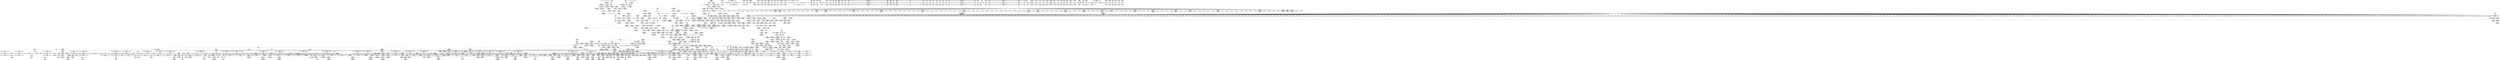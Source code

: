 digraph {
	CE0x4274110 [shape=record,shape=Mrecord,label="{CE0x4274110|common_perm_create:op|Function::common_perm_create&Arg::op::|*SummSource*}"]
	CE0x4716bb0 [shape=record,shape=Mrecord,label="{CE0x4716bb0|aa_cred_profile:tobool|security/apparmor/include/context.h,100|*SummSink*}"]
	CE0x4781300 [shape=record,shape=Mrecord,label="{CE0x4781300|72:_i32,_:_CRE_744,752_}"]
	CE0x477db90 [shape=record,shape=Mrecord,label="{CE0x477db90|72:_i32,_:_CRE_587,588_}"]
	CE0x473ee60 [shape=record,shape=Mrecord,label="{CE0x473ee60|VOIDTB_TE:_CE_201,202_}"]
	CE0x47180a0 [shape=record,shape=Mrecord,label="{CE0x47180a0|__aa_current_profile:bb|*SummSource*}"]
	CE0x46d86c0 [shape=record,shape=Mrecord,label="{CE0x46d86c0|VOIDTB_TE:_CE_313,314_}"]
	CE0x47713d0 [shape=record,shape=Mrecord,label="{CE0x47713d0|72:_i32,_:_CRE_178,179_}"]
	CE0x4774290 [shape=record,shape=Mrecord,label="{CE0x4774290|72:_i32,_:_CRE_249,250_}"]
	CE0x4770d70 [shape=record,shape=Mrecord,label="{CE0x4770d70|72:_i32,_:_CRE_172,173_}"]
	CE0x4688440 [shape=record,shape=Mrecord,label="{CE0x4688440|104:_%struct.inode*,_:_CRE_197,198_}"]
	CE0x46606e0 [shape=record,shape=Mrecord,label="{CE0x46606e0|i64_0|*Constant*}"]
	CE0x469c240 [shape=record,shape=Mrecord,label="{CE0x469c240|_ret_%struct.aa_profile*_%call4,_!dbg_!15494|security/apparmor/include/context.h,138|*SummSource*}"]
	CE0x464c770 [shape=record,shape=Mrecord,label="{CE0x464c770|i8*_getelementptr_inbounds_(_45_x_i8_,_45_x_i8_*_.str14,_i32_0,_i32_0)|*Constant*|*SummSource*}"]
	CE0x461e090 [shape=record,shape=Mrecord,label="{CE0x461e090|i64_11|*Constant*|*SummSource*}"]
	CE0x47147d0 [shape=record,shape=Mrecord,label="{CE0x47147d0|i64*_getelementptr_inbounds_(_16_x_i64_,_16_x_i64_*___llvm_gcov_ctr46,_i64_0,_i64_1)|*Constant*|*SummSink*}"]
	CE0x46d7810 [shape=record,shape=Mrecord,label="{CE0x46d7810|VOIDTB_TE:_CE_264,272_}"]
	CE0x4716420 [shape=record,shape=Mrecord,label="{CE0x4716420|aa_cred_profile:do.body|*SummSink*}"]
	CE0x4716170 [shape=record,shape=Mrecord,label="{CE0x4716170|i64*_getelementptr_inbounds_(_2_x_i64_,_2_x_i64_*___llvm_gcov_ctr112,_i64_0,_i64_1)|*Constant*}"]
	CE0x46cf190 [shape=record,shape=Mrecord,label="{CE0x46cf190|mediated_filesystem:s_flags|security/apparmor/include/apparmor.h,117}"]
	CE0x461d660 [shape=record,shape=Mrecord,label="{CE0x461d660|apparmor_path_symlink:call|security/apparmor/lsm.c,298}"]
	CE0x4664270 [shape=record,shape=Mrecord,label="{CE0x4664270|common_perm_create:d_inode|security/apparmor/lsm.c,253|*SummSource*}"]
	CE0x46f7750 [shape=record,shape=Mrecord,label="{CE0x46f7750|aa_path_perm:path|Function::aa_path_perm&Arg::path::|*SummSource*}"]
	CE0x4718e60 [shape=record,shape=Mrecord,label="{CE0x4718e60|i64*_getelementptr_inbounds_(_16_x_i64_,_16_x_i64_*___llvm_gcov_ctr46,_i64_0,_i64_0)|*Constant*|*SummSource*}"]
	CE0x4738430 [shape=record,shape=Mrecord,label="{CE0x4738430|aa_cred_profile:do.end|*SummSink*}"]
	CE0x4634a40 [shape=record,shape=Mrecord,label="{CE0x4634a40|common_perm:tmp6|security/apparmor/lsm.c,169|*SummSink*}"]
	CE0x477b990 [shape=record,shape=Mrecord,label="{CE0x477b990|72:_i32,_:_CRE_555,556_}"]
	CE0x4783e60 [shape=record,shape=Mrecord,label="{CE0x4783e60|72:_i32,_:_CRE_891,892_}"]
	CE0x4637370 [shape=record,shape=Mrecord,label="{CE0x4637370|i64_0|*Constant*|*SummSink*}"]
	CE0x461a830 [shape=record,shape=Mrecord,label="{CE0x461a830|common_perm_create:dir|Function::common_perm_create&Arg::dir::}"]
	CE0x4777bf0 [shape=record,shape=Mrecord,label="{CE0x4777bf0|72:_i32,_:_CRE_303,304_}"]
	CE0x4783f70 [shape=record,shape=Mrecord,label="{CE0x4783f70|72:_i32,_:_CRE_892,893_}"]
	CE0x47853a0 [shape=record,shape=Mrecord,label="{CE0x47853a0|72:_i32,_:_CRE_911,912_}"]
	CE0x46fb7a0 [shape=record,shape=Mrecord,label="{CE0x46fb7a0|aa_path_perm:op|Function::aa_path_perm&Arg::op::|*SummSource*}"]
	CE0x474d790 [shape=record,shape=Mrecord,label="{CE0x474d790|aa_cred_profile:tmp3}"]
	CE0x471d0c0 [shape=record,shape=Mrecord,label="{CE0x471d0c0|aa_cred_profile:tobool1|security/apparmor/include/context.h,100|*SummSource*}"]
	CE0x477bff0 [shape=record,shape=Mrecord,label="{CE0x477bff0|72:_i32,_:_CRE_561,562_}"]
	CE0x47821e0 [shape=record,shape=Mrecord,label="{CE0x47821e0|72:_i32,_:_CRE_864,865_}"]
	CE0x4719e10 [shape=record,shape=Mrecord,label="{CE0x4719e10|aa_cred_profile:tmp|*SummSource*}"]
	CE0x47746d0 [shape=record,shape=Mrecord,label="{CE0x47746d0|72:_i32,_:_CRE_253,254_}"]
	CE0x47866c0 [shape=record,shape=Mrecord,label="{CE0x47866c0|72:_i32,_:_CRE_929,930_}"]
	CE0x4726ea0 [shape=record,shape=Mrecord,label="{CE0x4726ea0|VOIDTB_TE:_CE_95,96_}"]
	CE0x4645d40 [shape=record,shape=Mrecord,label="{CE0x4645d40|mediated_filesystem:tmp2|*SummSource*}"]
	CE0x47824e0 [shape=record,shape=Mrecord,label="{CE0x47824e0|72:_i32,_:_CRE_867,868_}"]
	CE0x46bb0f0 [shape=record,shape=Mrecord,label="{CE0x46bb0f0|aa_cred_profile:tmp25|security/apparmor/include/context.h,100|*SummSource*}"]
	CE0x473dc60 [shape=record,shape=Mrecord,label="{CE0x473dc60|aa_cred_profile:tmp34|security/apparmor/include/context.h,101|*SummSource*}"]
	CE0x4785180 [shape=record,shape=Mrecord,label="{CE0x4785180|72:_i32,_:_CRE_909,910_}"]
	CE0x4735320 [shape=record,shape=Mrecord,label="{CE0x4735320|aa_cred_profile:security|security/apparmor/include/context.h,99}"]
	CE0x4771810 [shape=record,shape=Mrecord,label="{CE0x4771810|72:_i32,_:_CRE_182,183_}"]
	CE0x47788e0 [shape=record,shape=Mrecord,label="{CE0x47788e0|72:_i32,_:_CRE_336,344_}"]
	CE0x46d9ed0 [shape=record,shape=Mrecord,label="{CE0x46d9ed0|72:_i32,_:_CRE_104,112_}"]
	CE0x4779ce0 [shape=record,shape=Mrecord,label="{CE0x4779ce0|72:_i32,_:_CRE_475,476_}"]
	CE0x4689e60 [shape=record,shape=Mrecord,label="{CE0x4689e60|104:_%struct.inode*,_:_CRE_219,220_}"]
	CE0x468a1f0 [shape=record,shape=Mrecord,label="{CE0x468a1f0|104:_%struct.inode*,_:_CRE_222,223_}"]
	CE0x4687aa0 [shape=record,shape=Mrecord,label="{CE0x4687aa0|i64*_getelementptr_inbounds_(_2_x_i64_,_2_x_i64_*___llvm_gcov_ctr112,_i64_0,_i64_0)|*Constant*|*SummSink*}"]
	CE0x4722110 [shape=record,shape=Mrecord,label="{CE0x4722110|GLOBAL:lockdep_rcu_suspicious|*Constant*}"]
	CE0x4717860 [shape=record,shape=Mrecord,label="{CE0x4717860|i64_2|*Constant*}"]
	CE0x4647900 [shape=record,shape=Mrecord,label="{CE0x4647900|i64*_getelementptr_inbounds_(_2_x_i64_,_2_x_i64_*___llvm_gcov_ctr55,_i64_0,_i64_0)|*Constant*|*SummSink*}"]
	CE0x46fc5a0 [shape=record,shape=Mrecord,label="{CE0x46fc5a0|mediated_filesystem:lnot|security/apparmor/include/apparmor.h,117}"]
	CE0x464ec00 [shape=record,shape=Mrecord,label="{CE0x464ec00|i64*_getelementptr_inbounds_(_17_x_i64_,_17_x_i64_*___llvm_gcov_ctr60,_i64_0,_i64_9)|*Constant*}"]
	CE0x4720d60 [shape=record,shape=Mrecord,label="{CE0x4720d60|i1_true|*Constant*}"]
	CE0x46899a0 [shape=record,shape=Mrecord,label="{CE0x46899a0|104:_%struct.inode*,_:_CRE_215,216_}"]
	CE0x4691750 [shape=record,shape=Mrecord,label="{CE0x4691750|aa_path_perm:cond|Function::aa_path_perm&Arg::cond::|*SummSource*}"]
	CE0x43a3430 [shape=record,shape=Mrecord,label="{CE0x43a3430|common_perm_create:entry|*SummSink*}"]
	CE0x4697950 [shape=record,shape=Mrecord,label="{CE0x4697950|common_perm_dir_dentry:op|Function::common_perm_dir_dentry&Arg::op::}"]
	CE0x4777590 [shape=record,shape=Mrecord,label="{CE0x4777590|72:_i32,_:_CRE_297,298_}"]
	CE0x4770b50 [shape=record,shape=Mrecord,label="{CE0x4770b50|72:_i32,_:_CRE_170,171_}"]
	CE0x46905b0 [shape=record,shape=Mrecord,label="{CE0x46905b0|common_perm_create:tmp33|security/apparmor/lsm.c,254|*SummSource*}"]
	CE0x4778360 [shape=record,shape=Mrecord,label="{CE0x4778360|72:_i32,_:_CRE_310,311_}"]
	CE0x4657ff0 [shape=record,shape=Mrecord,label="{CE0x4657ff0|common_perm_create:if.then}"]
	CE0x477a9a0 [shape=record,shape=Mrecord,label="{CE0x477a9a0|72:_i32,_:_CRE_487,488_}"]
	CE0x47470e0 [shape=record,shape=Mrecord,label="{CE0x47470e0|aa_cred_profile:if.then}"]
	CE0x46f23e0 [shape=record,shape=Mrecord,label="{CE0x46f23e0|common_perm:mode|security/apparmor/lsm.c,169}"]
	CE0x463d5f0 [shape=record,shape=Mrecord,label="{CE0x463d5f0|GLOBAL:__aa_current_profile|*Constant*|*SummSink*}"]
	CE0x4631930 [shape=record,shape=Mrecord,label="{CE0x4631930|i32_10|*Constant*}"]
	CE0x4626850 [shape=record,shape=Mrecord,label="{CE0x4626850|i64_2|*Constant*|*SummSource*}"]
	CE0x4718a60 [shape=record,shape=Mrecord,label="{CE0x4718a60|aa_cred_profile:lor.rhs|*SummSink*}"]
	CE0x4689870 [shape=record,shape=Mrecord,label="{CE0x4689870|104:_%struct.inode*,_:_CRE_214,215_}"]
	CE0x4650410 [shape=record,shape=Mrecord,label="{CE0x4650410|common_perm_create:cred|security/apparmor/lsm.c,251|*SummSink*}"]
	CE0x47796b0 [shape=record,shape=Mrecord,label="{CE0x47796b0|72:_i32,_:_CRE_448,456_}"]
	CE0x47857e0 [shape=record,shape=Mrecord,label="{CE0x47857e0|72:_i32,_:_CRE_915,916_}"]
	CE0x463c420 [shape=record,shape=Mrecord,label="{CE0x463c420|common_perm_create:tmp13|security/apparmor/lsm.c,251}"]
	CE0x477d530 [shape=record,shape=Mrecord,label="{CE0x477d530|72:_i32,_:_CRE_581,582_}"]
	CE0x4619aa0 [shape=record,shape=Mrecord,label="{CE0x4619aa0|common_perm_create:cond|security/apparmor/lsm.c, 251|*SummSink*}"]
	CE0x46d7a30 [shape=record,shape=Mrecord,label="{CE0x46d7a30|VOIDTB_TE:_CE_280,288_}"]
	CE0x46d88e0 [shape=record,shape=Mrecord,label="{CE0x46d88e0|VOIDTB_TE:_CE_315,316_}"]
	CE0x477aab0 [shape=record,shape=Mrecord,label="{CE0x477aab0|72:_i32,_:_CRE_488,496_}"]
	CE0x4779f00 [shape=record,shape=Mrecord,label="{CE0x4779f00|72:_i32,_:_CRE_477,478_}"]
	CE0x472b2b0 [shape=record,shape=Mrecord,label="{CE0x472b2b0|aa_cred_profile:entry|*SummSource*}"]
	CE0x4730640 [shape=record,shape=Mrecord,label="{CE0x4730640|aa_cred_profile:tmp4|*LoadInst*|security/apparmor/include/context.h,99}"]
	CE0x46f7a10 [shape=record,shape=Mrecord,label="{CE0x46f7a10|aa_path_perm:flags|Function::aa_path_perm&Arg::flags::}"]
	CE0x463ca00 [shape=record,shape=Mrecord,label="{CE0x463ca00|common_perm_create:tmp14|security/apparmor/lsm.c,251|*SummSink*}"]
	CE0x4727310 [shape=record,shape=Mrecord,label="{CE0x4727310|%struct.aa_task_cxt*_null|*Constant*|*SummSource*}"]
	CE0x464f860 [shape=record,shape=Mrecord,label="{CE0x464f860|common_perm_create:call10|security/apparmor/lsm.c,256}"]
	CE0x4778b00 [shape=record,shape=Mrecord,label="{CE0x4778b00|72:_i32,_:_CRE_352,360_}"]
	CE0x4737520 [shape=record,shape=Mrecord,label="{CE0x4737520|VOIDTB_TE:_CE_163,164_}"]
	CE0x46edbf0 [shape=record,shape=Mrecord,label="{CE0x46edbf0|_ret_i32_%error.0,_!dbg_!15483|security/apparmor/lsm.c,172|*SummSource*}"]
	CE0x4611c10 [shape=record,shape=Mrecord,label="{CE0x4611c10|apparmor_path_symlink:tmp}"]
	CE0x46eca20 [shape=record,shape=Mrecord,label="{CE0x46eca20|common_perm:op|Function::common_perm&Arg::op::|*SummSource*}"]
	CE0x4666570 [shape=record,shape=Mrecord,label="{CE0x4666570|104:_%struct.inode*,_:_CRE_112,144_|*MultipleSource*|security/apparmor/lsm.c,253|*LoadInst*|security/apparmor/lsm.c,253}"]
	CE0x46d8090 [shape=record,shape=Mrecord,label="{CE0x46d8090|VOIDTB_TE:_CE_307,308_}"]
	CE0x4683580 [shape=record,shape=Mrecord,label="{CE0x4683580|GLOBAL:current_task|Global_var:current_task}"]
	CE0x46ecbd0 [shape=record,shape=Mrecord,label="{CE0x46ecbd0|common_perm:path|Function::common_perm&Arg::path::}"]
	CE0x46503a0 [shape=record,shape=Mrecord,label="{CE0x46503a0|COLLAPSED:_GCRE_current_task_external_global_%struct.task_struct*:_elem_0::|security/apparmor/lsm.c,251}"]
	CE0x4702b70 [shape=record,shape=Mrecord,label="{CE0x4702b70|common_perm_dir_dentry:tmp1|*SummSink*}"]
	CE0x462f620 [shape=record,shape=Mrecord,label="{CE0x462f620|mediated_filesystem:inode|Function::mediated_filesystem&Arg::inode::|*SummSource*}"]
	CE0x46d9410 [shape=record,shape=Mrecord,label="{CE0x46d9410|72:_i32,_:_CRE_24,32_}"]
	CE0x4734520 [shape=record,shape=Mrecord,label="{CE0x4734520|VOIDTB_TE:_CE_194,195_}"]
	CE0x47358d0 [shape=record,shape=Mrecord,label="{CE0x47358d0|aa_cred_profile:lnot|security/apparmor/include/context.h,100|*SummSource*}"]
	CE0x4786e30 [shape=record,shape=Mrecord,label="{CE0x4786e30|72:_i32,_:_CRE_936,944_}"]
	CE0x474d6a0 [shape=record,shape=Mrecord,label="{CE0x474d6a0|aa_cred_profile:tmp2|*SummSink*}"]
	CE0x4720ba0 [shape=record,shape=Mrecord,label="{CE0x4720ba0|VOIDTB_TE:_CE_170,171_}"]
	CE0x4637300 [shape=record,shape=Mrecord,label="{CE0x4637300|i64_0|*Constant*|*SummSource*}"]
	CE0x4699ce0 [shape=record,shape=Mrecord,label="{CE0x4699ce0|i64*_getelementptr_inbounds_(_17_x_i64_,_17_x_i64_*___llvm_gcov_ctr60,_i64_0,_i64_16)|*Constant*|*SummSource*}"]
	CE0x47475a0 [shape=record,shape=Mrecord,label="{CE0x47475a0|_call_void_mcount()_#2|*SummSink*}"]
	CE0x4782400 [shape=record,shape=Mrecord,label="{CE0x4782400|72:_i32,_:_CRE_866,867_}"]
	CE0x46823a0 [shape=record,shape=Mrecord,label="{CE0x46823a0|i32_8|*Constant*}"]
	CE0x47032b0 [shape=record,shape=Mrecord,label="{CE0x47032b0|i64_-2147483648|*Constant*|*SummSink*}"]
	CE0x46bb210 [shape=record,shape=Mrecord,label="{CE0x46bb210|aa_cred_profile:tmp25|security/apparmor/include/context.h,100|*SummSink*}"]
	CE0x477d640 [shape=record,shape=Mrecord,label="{CE0x477d640|72:_i32,_:_CRE_582,583_}"]
	CE0x46bcdb0 [shape=record,shape=Mrecord,label="{CE0x46bcdb0|i64_12|*Constant*}"]
	CE0x46d7e70 [shape=record,shape=Mrecord,label="{CE0x46d7e70|VOIDTB_TE:_CE_305,306_}"]
	CE0x46343e0 [shape=record,shape=Mrecord,label="{CE0x46343e0|i8_1|*Constant*|*SummSink*}"]
	CE0x47426a0 [shape=record,shape=Mrecord,label="{CE0x47426a0|i32_22|*Constant*|*SummSink*}"]
	CE0x47769e0 [shape=record,shape=Mrecord,label="{CE0x47769e0|72:_i32,_:_CRE_286,287_}"]
	CE0x473ae90 [shape=record,shape=Mrecord,label="{CE0x473ae90|aa_cred_profile:tmp31|security/apparmor/include/context.h,100}"]
	CE0x4638e80 [shape=record,shape=Mrecord,label="{CE0x4638e80|i64*_getelementptr_inbounds_(_17_x_i64_,_17_x_i64_*___llvm_gcov_ctr60,_i64_0,_i64_6)|*Constant*}"]
	CE0x4655db0 [shape=record,shape=Mrecord,label="{CE0x4655db0|common_perm_create:land.lhs.true|*SummSink*}"]
	CE0x46f2340 [shape=record,shape=Mrecord,label="{CE0x46f2340|i32_0|*Constant*}"]
	CE0x4625060 [shape=record,shape=Mrecord,label="{CE0x4625060|COLLAPSED:_GCMRE___llvm_gcov_ctr112_internal_global_2_x_i64_zeroinitializer:_elem_0:default:}"]
	CE0x4784900 [shape=record,shape=Mrecord,label="{CE0x4784900|72:_i32,_:_CRE_901,902_}"]
	CE0x46ebfa0 [shape=record,shape=Mrecord,label="{CE0x46ebfa0|mediated_filesystem:tmp5|security/apparmor/include/apparmor.h,117|*SummSink*}"]
	CE0x46fc3d0 [shape=record,shape=Mrecord,label="{CE0x46fc3d0|mediated_filesystem:tobool|security/apparmor/include/apparmor.h,117|*SummSink*}"]
	CE0x4785f50 [shape=record,shape=Mrecord,label="{CE0x4785f50|72:_i32,_:_CRE_922,923_}"]
	CE0x46f9180 [shape=record,shape=Mrecord,label="{CE0x46f9180|common_perm:call|security/apparmor/lsm.c,168|*SummSink*}"]
	CE0x4770e80 [shape=record,shape=Mrecord,label="{CE0x4770e80|72:_i32,_:_CRE_173,174_}"]
	CE0x4770820 [shape=record,shape=Mrecord,label="{CE0x4770820|72:_i32,_:_CRE_167,168_}"]
	CE0x4786060 [shape=record,shape=Mrecord,label="{CE0x4786060|72:_i32,_:_CRE_923,924_}"]
	CE0x4716330 [shape=record,shape=Mrecord,label="{CE0x4716330|aa_cred_profile:do.body|*SummSource*}"]
	CE0x4786f40 [shape=record,shape=Mrecord,label="{CE0x4786f40|72:_i32,_:_CRE_944,952_}"]
	CE0x4749120 [shape=record,shape=Mrecord,label="{CE0x4749120|VOIDTB_TE:_CE_174,175_}"]
	CE0x4778e30 [shape=record,shape=Mrecord,label="{CE0x4778e30|72:_i32,_:_CRE_384,388_}"]
	CE0x464b1c0 [shape=record,shape=Mrecord,label="{CE0x464b1c0|common_perm:tmp3|security/apparmor/lsm.c,169|*SummSource*}"]
	CE0x46fdc30 [shape=record,shape=Mrecord,label="{CE0x46fdc30|i64*_getelementptr_inbounds_(_2_x_i64_,_2_x_i64_*___llvm_gcov_ctr56,_i64_0,_i64_1)|*Constant*|*SummSource*}"]
	CE0x46d85b0 [shape=record,shape=Mrecord,label="{CE0x46d85b0|VOIDTB_TE:_CE_312,313_}"]
	CE0x4691a10 [shape=record,shape=Mrecord,label="{CE0x4691a10|_ret_i32_%call17,_!dbg_!15526|security/apparmor/file.c,307}"]
	CE0x46f3a80 [shape=record,shape=Mrecord,label="{CE0x46f3a80|common_perm:tmp2|security/apparmor/lsm.c,169|*SummSource*}"]
	CE0x4622910 [shape=record,shape=Mrecord,label="{CE0x4622910|common_perm_create:uid|security/apparmor/lsm.c,251|*SummSource*}"]
	CE0x4716ad0 [shape=record,shape=Mrecord,label="{CE0x4716ad0|aa_cred_profile:tobool|security/apparmor/include/context.h,100|*SummSource*}"]
	CE0x46fa9f0 [shape=record,shape=Mrecord,label="{CE0x46fa9f0|common_perm:call1|security/apparmor/lsm.c,170|*SummSource*}"]
	CE0x472dc80 [shape=record,shape=Mrecord,label="{CE0x472dc80|COLLAPSED:_GCMRE___llvm_gcov_ctr46_internal_global_16_x_i64_zeroinitializer:_elem_0:default:}"]
	CE0x4625670 [shape=record,shape=Mrecord,label="{CE0x4625670|i64_10|*Constant*}"]
	CE0x474d090 [shape=record,shape=Mrecord,label="{CE0x474d090|VOIDTB_TE:_CE_159,160_}"]
	CE0x4773820 [shape=record,shape=Mrecord,label="{CE0x4773820|72:_i32,_:_CRE_232,236_}"]
	CE0x46187e0 [shape=record,shape=Mrecord,label="{CE0x46187e0|apparmor_path_symlink:tmp3}"]
	CE0x46fd680 [shape=record,shape=Mrecord,label="{CE0x46fd680|aa_cred_profile:tmp13|*SummSource*}"]
	CE0x4624220 [shape=record,shape=Mrecord,label="{CE0x4624220|GLOBAL:common_perm_create.__warned|Global_var:common_perm_create.__warned}"]
	CE0x477f1e0 [shape=record,shape=Mrecord,label="{CE0x477f1e0|72:_i32,_:_CRE_608,609_}"]
	CE0x471b2e0 [shape=record,shape=Mrecord,label="{CE0x471b2e0|__aa_current_profile:tmp6|security/apparmor/include/context.h,138|*SummSink*}"]
	CE0x472a880 [shape=record,shape=Mrecord,label="{CE0x472a880|__aa_current_profile:call4|security/apparmor/include/context.h,138|*SummSource*}"]
	CE0x4643ea0 [shape=record,shape=Mrecord,label="{CE0x4643ea0|mediated_filesystem:tmp|*SummSink*}"]
	CE0x47373c0 [shape=record,shape=Mrecord,label="{CE0x47373c0|aa_cred_profile:lnot|security/apparmor/include/context.h,100}"]
	CE0x463e350 [shape=record,shape=Mrecord,label="{CE0x463e350|common_perm_create:if.end|*SummSink*}"]
	CE0x4712b40 [shape=record,shape=Mrecord,label="{CE0x4712b40|__aa_current_profile:tobool|security/apparmor/include/context.h,138|*SummSink*}"]
	CE0x47341f0 [shape=record,shape=Mrecord,label="{CE0x47341f0|VOIDTB_TE:_CE_191,192_}"]
	CE0x4737740 [shape=record,shape=Mrecord,label="{CE0x4737740|VOIDTB_TE:_CE_165,166_}"]
	CE0x4770f90 [shape=record,shape=Mrecord,label="{CE0x4770f90|72:_i32,_:_CRE_174,175_}"]
	CE0x4734410 [shape=record,shape=Mrecord,label="{CE0x4734410|VOIDTB_TE:_CE_193,194_}"]
	CE0x461dc90 [shape=record,shape=Mrecord,label="{CE0x461dc90|%struct.vfsmount*_null|*Constant*|*SummSource*}"]
	CE0x463e140 [shape=record,shape=Mrecord,label="{CE0x463e140|%struct.task_struct*_(%struct.task_struct**)*_asm_movq_%gs:$_1:P_,$0_,_r,im,_dirflag_,_fpsr_,_flags_|*SummSource*}"]
	CE0x4748e30 [shape=record,shape=Mrecord,label="{CE0x4748e30|aa_cred_profile:tmp3|*SummSink*}"]
	CE0x46eff40 [shape=record,shape=Mrecord,label="{CE0x46eff40|__aa_current_profile:tmp2|*SummSink*}"]
	CE0x4650160 [shape=record,shape=Mrecord,label="{CE0x4650160|i32_78|*Constant*}"]
	CE0x4774f50 [shape=record,shape=Mrecord,label="{CE0x4774f50|72:_i32,_:_CRE_261,262_}"]
	CE0x4626520 [shape=record,shape=Mrecord,label="{CE0x4626520|i64*_getelementptr_inbounds_(_2_x_i64_,_2_x_i64_*___llvm_gcov_ctr64,_i64_0,_i64_1)|*Constant*|*SummSink*}"]
	CE0x46227b0 [shape=record,shape=Mrecord,label="{CE0x46227b0|i32_0|*Constant*|*SummSource*}"]
	CE0x474d280 [shape=record,shape=Mrecord,label="{CE0x474d280|VOIDTB_TE:_CE_161,162_}"]
	CE0x476f3f0 [shape=record,shape=Mrecord,label="{CE0x476f3f0|72:_i32,_:_CRE_148,149_}"]
	CE0x47803f0 [shape=record,shape=Mrecord,label="{CE0x47803f0|72:_i32,_:_CRE_632,640_}"]
	CE0x46efed0 [shape=record,shape=Mrecord,label="{CE0x46efed0|__aa_current_profile:tmp2|*SummSource*}"]
	CE0x47795a0 [shape=record,shape=Mrecord,label="{CE0x47795a0|72:_i32,_:_CRE_440,448_}"]
	CE0x464c020 [shape=record,shape=Mrecord,label="{CE0x464c020|i32_251|*Constant*|*SummSink*}"]
	CE0x47179e0 [shape=record,shape=Mrecord,label="{CE0x47179e0|aa_cred_profile:do.body6|*SummSource*}"]
	CE0x4773d40 [shape=record,shape=Mrecord,label="{CE0x4773d40|72:_i32,_:_CRE_244,245_}"]
	CE0x461b620 [shape=record,shape=Mrecord,label="{CE0x461b620|apparmor_path_symlink:tmp2}"]
	CE0x4787c00 [shape=record,shape=Mrecord,label="{CE0x4787c00|72:_i32,_:_CRE_984,988_}"]
	CE0x4734300 [shape=record,shape=Mrecord,label="{CE0x4734300|VOIDTB_TE:_CE_192,193_}"]
	CE0x47235e0 [shape=record,shape=Mrecord,label="{CE0x47235e0|i64*_getelementptr_inbounds_(_11_x_i64_,_11_x_i64_*___llvm_gcov_ctr58,_i64_0,_i64_9)|*Constant*|*SummSource*}"]
	CE0x4747da0 [shape=record,shape=Mrecord,label="{CE0x4747da0|aa_cred_profile:expval|security/apparmor/include/context.h,100|*SummSource*}"]
	CE0x47748f0 [shape=record,shape=Mrecord,label="{CE0x47748f0|72:_i32,_:_CRE_255,256_}"]
	CE0x474d390 [shape=record,shape=Mrecord,label="{CE0x474d390|VOIDTB_TE:_CE_162,163_}"]
	CE0x4681e80 [shape=record,shape=Mrecord,label="{CE0x4681e80|_call_void_mcount()_#2|*SummSource*}"]
	CE0x47842a0 [shape=record,shape=Mrecord,label="{CE0x47842a0|72:_i32,_:_CRE_895,896_}"]
	CE0x468bc60 [shape=record,shape=Mrecord,label="{CE0x468bc60|104:_%struct.inode*,_:_CRE_309,310_}"]
	CE0x4720870 [shape=record,shape=Mrecord,label="{CE0x4720870|VOIDTB_TE:_CE_167,168_}"]
	CE0x46d92f0 [shape=record,shape=Mrecord,label="{CE0x46d92f0|72:_i32,_:_CRE_12,16_}"]
	"CONST[source:0(mediator),value:0(static)][purpose:{operation}]"
	CE0x4664bd0 [shape=record,shape=Mrecord,label="{CE0x4664bd0|104:_%struct.inode*,_:_CRE_24,40_|*MultipleSource*|security/apparmor/lsm.c,253|*LoadInst*|security/apparmor/lsm.c,253}"]
	CE0x46fe3a0 [shape=record,shape=Mrecord,label="{CE0x46fe3a0|common_perm_dir_dentry:tmp3|*SummSource*}"]
	CE0x46d9dd0 [shape=record,shape=Mrecord,label="{CE0x46d9dd0|72:_i32,_:_CRE_96,104_}"]
	CE0x4636df0 [shape=record,shape=Mrecord,label="{CE0x4636df0|_call_void_mcount()_#2|*SummSource*}"]
	CE0x4681bd0 [shape=record,shape=Mrecord,label="{CE0x4681bd0|i64_1|*Constant*}"]
	CE0x461fd00 [shape=record,shape=Mrecord,label="{CE0x461fd00|i64_1|*Constant*|*SummSource*}"]
	CE0x4696fe0 [shape=record,shape=Mrecord,label="{CE0x4696fe0|__aa_current_profile:land.lhs.true2|*SummSink*}"]
	CE0x4655220 [shape=record,shape=Mrecord,label="{CE0x4655220|COLLAPSED:_GCMRE___llvm_gcov_ctr56_internal_global_2_x_i64_zeroinitializer:_elem_0:default:}"]
	CE0x4775b00 [shape=record,shape=Mrecord,label="{CE0x4775b00|72:_i32,_:_CRE_272,273_}"]
	CE0x461d250 [shape=record,shape=Mrecord,label="{CE0x461d250|_call_void_mcount()_#2|*SummSource*}"]
	CE0x4699380 [shape=record,shape=Mrecord,label="{CE0x4699380|_ret_i32_%call,_!dbg_!15477|security/apparmor/lsm.c,191|*SummSource*}"]
	CE0x4785a00 [shape=record,shape=Mrecord,label="{CE0x4785a00|72:_i32,_:_CRE_917,918_}"]
	CE0x4653d80 [shape=record,shape=Mrecord,label="{CE0x4653d80|i64*_getelementptr_inbounds_(_17_x_i64_,_17_x_i64_*___llvm_gcov_ctr60,_i64_0,_i64_0)|*Constant*|*SummSink*}"]
	CE0x46d9200 [shape=record,shape=Mrecord,label="{CE0x46d9200|72:_i32,_:_CRE_8,12_}"]
	CE0x46d7920 [shape=record,shape=Mrecord,label="{CE0x46d7920|VOIDTB_TE:_CE_272,280_}"]
	CE0x46189e0 [shape=record,shape=Mrecord,label="{CE0x46189e0|common_perm_create:tmp|*SummSink*}"]
	CE0x4692de0 [shape=record,shape=Mrecord,label="{CE0x4692de0|common_perm_create:call7|security/apparmor/lsm.c,253|*SummSink*}"]
	CE0x46f7f20 [shape=record,shape=Mrecord,label="{CE0x46f7f20|common_perm:error.0}"]
	CE0x46616f0 [shape=record,shape=Mrecord,label="{CE0x46616f0|common_perm_create:tmp23|security/apparmor/lsm.c,253|*SummSink*}"]
	CE0x4667920 [shape=record,shape=Mrecord,label="{CE0x4667920|104:_%struct.inode*,_:_CRE_158,159_}"]
	CE0x4647cb0 [shape=record,shape=Mrecord,label="{CE0x4647cb0|get_current:tmp|*SummSource*}"]
	CE0x4781c90 [shape=record,shape=Mrecord,label="{CE0x4781c90|72:_i32,_:_CRE_824,832_}"]
	CE0x461ed00 [shape=record,shape=Mrecord,label="{CE0x461ed00|common_perm_create:dentry|Function::common_perm_create&Arg::dentry::|*SummSource*}"]
	CE0x46446d0 [shape=record,shape=Mrecord,label="{CE0x46446d0|i64*_getelementptr_inbounds_(_16_x_i64_,_16_x_i64_*___llvm_gcov_ctr46,_i64_0,_i64_4)|*Constant*|*SummSink*}"]
	CE0x477b690 [shape=record,shape=Mrecord,label="{CE0x477b690|72:_i32,_:_CRE_552,553_}"]
	CE0x4772090 [shape=record,shape=Mrecord,label="{CE0x4772090|72:_i32,_:_CRE_190,191_}"]
	CE0x477e630 [shape=record,shape=Mrecord,label="{CE0x477e630|72:_i32,_:_CRE_597,598_}"]
	CE0x461e4c0 [shape=record,shape=Mrecord,label="{CE0x461e4c0|common_perm_create:tmp6|security/apparmor/lsm.c,251|*SummSink*}"]
	CE0x476efb0 [shape=record,shape=Mrecord,label="{CE0x476efb0|72:_i32,_:_CRE_144,145_}"]
	CE0x47864a0 [shape=record,shape=Mrecord,label="{CE0x47864a0|72:_i32,_:_CRE_927,928_}"]
	CE0x466a180 [shape=record,shape=Mrecord,label="{CE0x466a180|104:_%struct.inode*,_:_CRE_192,193_}"]
	CE0x46683d0 [shape=record,shape=Mrecord,label="{CE0x46683d0|104:_%struct.inode*,_:_CRE_167,168_}"]
	CE0x46ded20 [shape=record,shape=Mrecord,label="{CE0x46ded20|VOIDTB_TE:_CE_219,220_}"]
	CE0x4777f20 [shape=record,shape=Mrecord,label="{CE0x4777f20|72:_i32,_:_CRE_306,307_}"]
	CE0x4777480 [shape=record,shape=Mrecord,label="{CE0x4777480|72:_i32,_:_CRE_296,297_}"]
	CE0x464d250 [shape=record,shape=Mrecord,label="{CE0x464d250|common_perm_create:call3|security/apparmor/lsm.c,251}"]
	CE0x4636f10 [shape=record,shape=Mrecord,label="{CE0x4636f10|common_perm_create:tmp4|security/apparmor/lsm.c,251}"]
	CE0x462e860 [shape=record,shape=Mrecord,label="{CE0x462e860|_ret_i32_%call,_!dbg_!15472|security/apparmor/lsm.c,298}"]
	CE0x4716e80 [shape=record,shape=Mrecord,label="{CE0x4716e80|i64*_getelementptr_inbounds_(_11_x_i64_,_11_x_i64_*___llvm_gcov_ctr58,_i64_0,_i64_0)|*Constant*}"]
	CE0x473ab80 [shape=record,shape=Mrecord,label="{CE0x473ab80|aa_cred_profile:tmp30|security/apparmor/include/context.h,100|*SummSink*}"]
	CE0x473f080 [shape=record,shape=Mrecord,label="{CE0x473f080|VOIDTB_TE:_CE_203,204_}"]
	CE0x46fc230 [shape=record,shape=Mrecord,label="{CE0x46fc230|i1_true|*Constant*}"]
	CE0x477e740 [shape=record,shape=Mrecord,label="{CE0x477e740|72:_i32,_:_CRE_598,599_}"]
	CE0x47721a0 [shape=record,shape=Mrecord,label="{CE0x47721a0|72:_i32,_:_CRE_191,192_}"]
	CE0x4781410 [shape=record,shape=Mrecord,label="{CE0x4781410|72:_i32,_:_CRE_752,756_}"]
	CE0x46622c0 [shape=record,shape=Mrecord,label="{CE0x46622c0|common_perm_create:tmp25|security/apparmor/lsm.c,253|*SummSource*}"]
	CE0x47704f0 [shape=record,shape=Mrecord,label="{CE0x47704f0|72:_i32,_:_CRE_164,165_}"]
	CE0x471c560 [shape=record,shape=Mrecord,label="{CE0x471c560|GLOBAL:__aa_current_profile.__warned|Global_var:__aa_current_profile.__warned|*SummSource*}"]
	CE0x46d9820 [shape=record,shape=Mrecord,label="{CE0x46d9820|72:_i32,_:_CRE_56,64_}"]
	CE0x46670d0 [shape=record,shape=Mrecord,label="{CE0x46670d0|104:_%struct.inode*,_:_CRE_151,152_}"]
	CE0x4734a80 [shape=record,shape=Mrecord,label="{CE0x4734a80|aa_cred_profile:tmp12|security/apparmor/include/context.h,100}"]
	CE0x464b3a0 [shape=record,shape=Mrecord,label="{CE0x464b3a0|0:_%struct.vfsmount*,_8:_%struct.dentry*,_:_CRE_0,8_|*MultipleSource*|Function::common_perm_create&Arg::dir::|Function::apparmor_path_symlink&Arg::dir::|security/apparmor/lsm.c,253}"]
	CE0x46bcb60 [shape=record,shape=Mrecord,label="{CE0x46bcb60|i32_100|*Constant*|*SummSink*}"]
	CE0x4682250 [shape=record,shape=Mrecord,label="{CE0x4682250|_call_void_mcount()_#2|*SummSink*}"]
	CE0x47006b0 [shape=record,shape=Mrecord,label="{CE0x47006b0|common_perm_dir_dentry:dentry2|security/apparmor/lsm.c,189}"]
	CE0x4623040 [shape=record,shape=Mrecord,label="{CE0x4623040|i64_2|*Constant*}"]
	CE0x4735a50 [shape=record,shape=Mrecord,label="{CE0x4735a50|aa_cred_profile:tmp13}"]
	CE0x4701610 [shape=record,shape=Mrecord,label="{CE0x4701610|GLOBAL:common_perm|*Constant*}"]
	CE0x46f7220 [shape=record,shape=Mrecord,label="{CE0x46f7220|aa_path_perm:profile|Function::aa_path_perm&Arg::profile::|*SummSource*}"]
	CE0x4688b60 [shape=record,shape=Mrecord,label="{CE0x4688b60|104:_%struct.inode*,_:_CRE_203,204_}"]
	CE0x4695080 [shape=record,shape=Mrecord,label="{CE0x4695080|aa_cred_profile:tmp8|security/apparmor/include/context.h,100|*SummSink*}"]
	"CONST[source:0(mediator),value:2(dynamic)][purpose:{object}]"
	CE0x47855c0 [shape=record,shape=Mrecord,label="{CE0x47855c0|72:_i32,_:_CRE_913,914_}"]
	CE0x4725600 [shape=record,shape=Mrecord,label="{CE0x4725600|__aa_current_profile:tmp18|security/apparmor/include/context.h,138|*SummSource*}"]
	CE0x4664e20 [shape=record,shape=Mrecord,label="{CE0x4664e20|104:_%struct.inode*,_:_CRE_40,48_|*MultipleSource*|security/apparmor/lsm.c,253|*LoadInst*|security/apparmor/lsm.c,253}"]
	CE0x47190d0 [shape=record,shape=Mrecord,label="{CE0x47190d0|aa_cred_profile:do.cond|*SummSource*}"]
	CE0x4784080 [shape=record,shape=Mrecord,label="{CE0x4784080|72:_i32,_:_CRE_893,894_}"]
	CE0x4731c20 [shape=record,shape=Mrecord,label="{CE0x4731c20|aa_cred_profile:tmp11|security/apparmor/include/context.h,100|*SummSource*}"]
	CE0x4621910 [shape=record,shape=Mrecord,label="{CE0x4621910|apparmor_path_symlink:tmp2|*SummSink*}"]
	CE0x46224a0 [shape=record,shape=Mrecord,label="{CE0x46224a0|mediated_filesystem:bb}"]
	CE0x4697db0 [shape=record,shape=Mrecord,label="{CE0x4697db0|common_perm_dir_dentry:dir|Function::common_perm_dir_dentry&Arg::dir::|*SummSource*}"]
	CE0x46301b0 [shape=record,shape=Mrecord,label="{CE0x46301b0|common_perm_create:tmp32|security/apparmor/lsm.c,253|*SummSink*}"]
	CE0x4691ec0 [shape=record,shape=Mrecord,label="{CE0x4691ec0|i64*_getelementptr_inbounds_(_5_x_i64_,_5_x_i64_*___llvm_gcov_ctr57,_i64_0,_i64_4)|*Constant*}"]
	CE0x461b910 [shape=record,shape=Mrecord,label="{CE0x461b910|apparmor_path_symlink:dentry|Function::apparmor_path_symlink&Arg::dentry::|*SummSource*}"]
	CE0x46ecac0 [shape=record,shape=Mrecord,label="{CE0x46ecac0|common_perm:op|Function::common_perm&Arg::op::|*SummSink*}"]
	CE0x46975f0 [shape=record,shape=Mrecord,label="{CE0x46975f0|common_perm_dir_dentry:entry|*SummSink*}"]
	CE0x477c210 [shape=record,shape=Mrecord,label="{CE0x477c210|72:_i32,_:_CRE_563,564_}"]
	CE0x4727040 [shape=record,shape=Mrecord,label="{CE0x4727040|VOIDTB_TE:_CE_104,112_}"]
	CE0x474bd40 [shape=record,shape=Mrecord,label="{CE0x474bd40|_call_void_asm_sideeffect_1:_09ud2_0A.pushsection___bug_table,_22a_22_0A2:_09.long_1b_-_2b,_$_0:c_-_2b_0A_09.word_$_1:c_,_0_0A_09.org_2b+$_2:c_0A.popsection_,_i,i,i,_dirflag_,_fpsr_,_flags_(i8*_getelementptr_inbounds_(_36_x_i8_,_36_x_i8_*_.str12,_i32_0,_i32_0),_i32_100,_i64_12)_#2,_!dbg_!15490,_!srcloc_!15493|security/apparmor/include/context.h,100|*SummSource*}"]
	CE0x4749af0 [shape=record,shape=Mrecord,label="{CE0x4749af0|VOIDTB_TE:_CE_172,173_}"]
	CE0x477c870 [shape=record,shape=Mrecord,label="{CE0x477c870|72:_i32,_:_CRE_569,570_}"]
	CE0x4651bb0 [shape=record,shape=Mrecord,label="{CE0x4651bb0|common_perm_create:tmp20|security/apparmor/lsm.c,251|*SummSink*}"]
	CE0x4776c00 [shape=record,shape=Mrecord,label="{CE0x4776c00|72:_i32,_:_CRE_288,289_}"]
	CE0x46d9a20 [shape=record,shape=Mrecord,label="{CE0x46d9a20|72:_i32,_:_CRE_72,76_}"]
	CE0x472d870 [shape=record,shape=Mrecord,label="{CE0x472d870|VOIDTB_TE:_CE_16,24_}"]
	CE0x4638360 [shape=record,shape=Mrecord,label="{CE0x4638360|i64_5|*Constant*}"]
	CE0x4721be0 [shape=record,shape=Mrecord,label="{CE0x4721be0|i64*_getelementptr_inbounds_(_11_x_i64_,_11_x_i64_*___llvm_gcov_ctr58,_i64_0,_i64_8)|*Constant*|*SummSink*}"]
	CE0x477bdd0 [shape=record,shape=Mrecord,label="{CE0x477bdd0|72:_i32,_:_CRE_559,560_}"]
	CE0x473a6d0 [shape=record,shape=Mrecord,label="{CE0x473a6d0|i64*_getelementptr_inbounds_(_16_x_i64_,_16_x_i64_*___llvm_gcov_ctr46,_i64_0,_i64_14)|*Constant*|*SummSink*}"]
	CE0x46537c0 [shape=record,shape=Mrecord,label="{CE0x46537c0|get_current:tmp4|./arch/x86/include/asm/current.h,14}"]
	CE0x4666440 [shape=record,shape=Mrecord,label="{CE0x4666440|104:_%struct.inode*,_:_CRE_104,112_|*MultipleSource*|security/apparmor/lsm.c,253|*LoadInst*|security/apparmor/lsm.c,253}"]
	CE0x4687c60 [shape=record,shape=Mrecord,label="{CE0x4687c60|i64*_getelementptr_inbounds_(_2_x_i64_,_2_x_i64_*___llvm_gcov_ctr112,_i64_0,_i64_1)|*Constant*|*SummSource*}"]
	CE0x46921e0 [shape=record,shape=Mrecord,label="{CE0x46921e0|_ret_i1_%lnot,_!dbg_!15473|security/apparmor/include/apparmor.h,117|*SummSink*}"]
	CE0x47822f0 [shape=record,shape=Mrecord,label="{CE0x47822f0|72:_i32,_:_CRE_865,866_}"]
	CE0x4680e40 [shape=record,shape=Mrecord,label="{CE0x4680e40|mediated_filesystem:i_sb|security/apparmor/include/apparmor.h,117|*SummSource*}"]
	CE0x4746e20 [shape=record,shape=Mrecord,label="{CE0x4746e20|VOIDTB_TE:_CE_156,157_}"]
	CE0x4664810 [shape=record,shape=Mrecord,label="{CE0x4664810|common_perm_create:tmp28|security/apparmor/lsm.c,253|*SummSink*}"]
	CE0x4655290 [shape=record,shape=Mrecord,label="{CE0x4655290|common_perm_dir_dentry:tmp|*SummSource*}"]
	CE0x472e4a0 [shape=record,shape=Mrecord,label="{CE0x472e4a0|VOIDTB_TE:_CE_72,80_}"]
	CE0x477a890 [shape=record,shape=Mrecord,label="{CE0x477a890|72:_i32,_:_CRE_486,487_}"]
	CE0x47872a0 [shape=record,shape=Mrecord,label="{CE0x47872a0|72:_i32,_:_CRE_968,976_}"]
	CE0x47714e0 [shape=record,shape=Mrecord,label="{CE0x47714e0|72:_i32,_:_CRE_179,180_}"]
	CE0x46fafc0 [shape=record,shape=Mrecord,label="{CE0x46fafc0|GLOBAL:aa_path_perm|*Constant*|*SummSource*}"]
	CE0x473bee0 [shape=record,shape=Mrecord,label="{CE0x473bee0|aa_cred_profile:tmp27|security/apparmor/include/context.h,100|*SummSink*}"]
	CE0x4655cb0 [shape=record,shape=Mrecord,label="{CE0x4655cb0|common_perm_create:land.lhs.true|*SummSource*}"]
	CE0x4773710 [shape=record,shape=Mrecord,label="{CE0x4773710|72:_i32,_:_CRE_224,232_}"]
	CE0x46df160 [shape=record,shape=Mrecord,label="{CE0x46df160|VOIDTB_TE:_CE_223,224_}"]
	CE0x4654990 [shape=record,shape=Mrecord,label="{CE0x4654990|GLOBAL:__llvm_gcov_ctr46|Global_var:__llvm_gcov_ctr46|*SummSink*}"]
	CE0x4683420 [shape=record,shape=Mrecord,label="{CE0x4683420|get_current:tmp4|./arch/x86/include/asm/current.h,14|*SummSource*}"]
	CE0x472ce00 [shape=record,shape=Mrecord,label="{CE0x472ce00|aa_cred_profile:tmp19|security/apparmor/include/context.h,100}"]
	CE0x468c480 [shape=record,shape=Mrecord,label="{CE0x468c480|104:_%struct.inode*,_:_CRE_316,317_}"]
	CE0x4728970 [shape=record,shape=Mrecord,label="{CE0x4728970|__aa_current_profile:tmp20|security/apparmor/include/context.h,138|*SummSource*}"]
	CE0x462fcc0 [shape=record,shape=Mrecord,label="{CE0x462fcc0|common_perm_create:tmp31|security/apparmor/lsm.c,253|*SummSink*}"]
	CE0x4689ad0 [shape=record,shape=Mrecord,label="{CE0x4689ad0|104:_%struct.inode*,_:_CRE_216,217_}"]
	CE0x4636370 [shape=record,shape=Mrecord,label="{CE0x4636370|_ret_%struct.task_struct*_%tmp4,_!dbg_!15471|./arch/x86/include/asm/current.h,14|*SummSource*}"]
	CE0x4691d20 [shape=record,shape=Mrecord,label="{CE0x4691d20|_ret_i32_%call17,_!dbg_!15526|security/apparmor/file.c,307|*SummSink*}"]
	CE0x46ed530 [shape=record,shape=Mrecord,label="{CE0x46ed530|common_perm:cond|Function::common_perm&Arg::cond::}"]
	CE0x46389d0 [shape=record,shape=Mrecord,label="{CE0x46389d0|common_perm_create:tmp9|security/apparmor/lsm.c,251|*SummSink*}"]
	CE0x4775170 [shape=record,shape=Mrecord,label="{CE0x4775170|72:_i32,_:_CRE_263,264_}"]
	CE0x47204d0 [shape=record,shape=Mrecord,label="{CE0x47204d0|aa_cred_profile:tmp10|security/apparmor/include/context.h,100|*SummSink*}"]
	CE0x4637e30 [shape=record,shape=Mrecord,label="{CE0x4637e30|mediated_filesystem:bb|*SummSink*}"]
	CE0x4744450 [shape=record,shape=Mrecord,label="{CE0x4744450|VOIDTB_TE:_CE_154,155_}"]
	CE0x4783800 [shape=record,shape=Mrecord,label="{CE0x4783800|72:_i32,_:_CRE_885,886_}"]
	CE0x462f2e0 [shape=record,shape=Mrecord,label="{CE0x462f2e0|_ret_i1_%lnot,_!dbg_!15473|security/apparmor/include/apparmor.h,117}"]
	CE0x46def40 [shape=record,shape=Mrecord,label="{CE0x46def40|VOIDTB_TE:_CE_221,222_}"]
	CE0x4663730 [shape=record,shape=Mrecord,label="{CE0x4663730|i32_5|*Constant*}"]
	CE0x4643850 [shape=record,shape=Mrecord,label="{CE0x4643850|mediated_filesystem:tmp3|*SummSink*}"]
	CE0x477bcc0 [shape=record,shape=Mrecord,label="{CE0x477bcc0|72:_i32,_:_CRE_558,559_}"]
	CE0x4667a50 [shape=record,shape=Mrecord,label="{CE0x4667a50|104:_%struct.inode*,_:_CRE_159,160_}"]
	CE0x4635b50 [shape=record,shape=Mrecord,label="{CE0x4635b50|i64*_getelementptr_inbounds_(_2_x_i64_,_2_x_i64_*___llvm_gcov_ctr55,_i64_0,_i64_0)|*Constant*}"]
	CE0x468a580 [shape=record,shape=Mrecord,label="{CE0x468a580|104:_%struct.inode*,_:_CRE_232,240_|*MultipleSource*|security/apparmor/lsm.c,253|*LoadInst*|security/apparmor/lsm.c,253}"]
	CE0x4786390 [shape=record,shape=Mrecord,label="{CE0x4786390|72:_i32,_:_CRE_926,927_}"]
	CE0x4734740 [shape=record,shape=Mrecord,label="{CE0x4734740|VOIDTB_TE:_CE_196,197_}"]
	CE0x4665f80 [shape=record,shape=Mrecord,label="{CE0x4665f80|104:_%struct.inode*,_:_CRE_93,94_}"]
	CE0x477a230 [shape=record,shape=Mrecord,label="{CE0x477a230|72:_i32,_:_CRE_480,481_}"]
	CE0x46f9420 [shape=record,shape=Mrecord,label="{CE0x46f9420|__aa_current_profile:tmp5|security/apparmor/include/context.h,138}"]
	CE0x4778c10 [shape=record,shape=Mrecord,label="{CE0x4778c10|72:_i32,_:_CRE_360,376_}"]
	CE0x4778140 [shape=record,shape=Mrecord,label="{CE0x4778140|72:_i32,_:_CRE_308,309_}"]
	CE0x4770600 [shape=record,shape=Mrecord,label="{CE0x4770600|72:_i32,_:_CRE_165,166_}"]
	CE0x46d87d0 [shape=record,shape=Mrecord,label="{CE0x46d87d0|VOIDTB_TE:_CE_314,315_}"]
	CE0x4712880 [shape=record,shape=Mrecord,label="{CE0x4712880|i32_0|*Constant*}"]
	CE0x472ab90 [shape=record,shape=Mrecord,label="{CE0x472ab90|GLOBAL:aa_cred_profile|*Constant*}"]
	CE0x47747e0 [shape=record,shape=Mrecord,label="{CE0x47747e0|72:_i32,_:_CRE_254,255_}"]
	CE0x46f4b30 [shape=record,shape=Mrecord,label="{CE0x46f4b30|common_perm:if.end|*SummSink*}"]
	CE0x46f4270 [shape=record,shape=Mrecord,label="{CE0x46f4270|common_perm:cmp|security/apparmor/lsm.c,169}"]
	CE0x4719da0 [shape=record,shape=Mrecord,label="{CE0x4719da0|aa_cred_profile:tmp}"]
	CE0x476eea0 [shape=record,shape=Mrecord,label="{CE0x476eea0|72:_i32,_:_CRE_143,144_}"]
	CE0x4692550 [shape=record,shape=Mrecord,label="{CE0x4692550|i64_13|*Constant*}"]
	CE0x4723cb0 [shape=record,shape=Mrecord,label="{CE0x4723cb0|__aa_current_profile:tmp17|security/apparmor/include/context.h,138|*SummSink*}"]
	CE0x46de8e0 [shape=record,shape=Mrecord,label="{CE0x46de8e0|VOIDTB_TE:_CE_215,216_}"]
	CE0x463e0d0 [shape=record,shape=Mrecord,label="{CE0x463e0d0|%struct.task_struct*_(%struct.task_struct**)*_asm_movq_%gs:$_1:P_,$0_,_r,im,_dirflag_,_fpsr_,_flags_}"]
	CE0x46f9d30 [shape=record,shape=Mrecord,label="{CE0x46f9d30|aa_cred_profile:tmp6|security/apparmor/include/context.h,100}"]
	CE0x4690a40 [shape=record,shape=Mrecord,label="{CE0x4690a40|i64*_getelementptr_inbounds_(_17_x_i64_,_17_x_i64_*___llvm_gcov_ctr60,_i64_0,_i64_15)|*Constant*}"]
	CE0x468c940 [shape=record,shape=Mrecord,label="{CE0x468c940|GLOBAL:mediated_filesystem|*Constant*}"]
	CE0x46bbff0 [shape=record,shape=Mrecord,label="{CE0x46bbff0|void_(i8*,_i32,_i64)*_asm_sideeffect_1:_09ud2_0A.pushsection___bug_table,_22a_22_0A2:_09.long_1b_-_2b,_$_0:c_-_2b_0A_09.word_$_1:c_,_0_0A_09.org_2b+$_2:c_0A.popsection_,_i,i,i,_dirflag_,_fpsr_,_flags_}"]
	CE0x473b890 [shape=record,shape=Mrecord,label="{CE0x473b890|aa_cred_profile:tmp26|security/apparmor/include/context.h,100|*SummSink*}"]
	CE0x4665da0 [shape=record,shape=Mrecord,label="{CE0x4665da0|104:_%struct.inode*,_:_CRE_91,92_}"]
	CE0x469ab70 [shape=record,shape=Mrecord,label="{CE0x469ab70|common_perm_create:tmp38|security/apparmor/lsm.c,257|*SummSink*}"]
	CE0x47874c0 [shape=record,shape=Mrecord,label="{CE0x47874c0|72:_i32,_:_CRE_977,978_}"]
	CE0x46348c0 [shape=record,shape=Mrecord,label="{CE0x46348c0|common_perm:tmp6|security/apparmor/lsm.c,169|*SummSource*}"]
	CE0x463e510 [shape=record,shape=Mrecord,label="{CE0x463e510|common_perm_create:if.then8|*SummSource*}"]
	CE0x47744b0 [shape=record,shape=Mrecord,label="{CE0x47744b0|72:_i32,_:_CRE_251,252_}"]
	CE0x4697e20 [shape=record,shape=Mrecord,label="{CE0x4697e20|common_perm_dir_dentry:dir|Function::common_perm_dir_dentry&Arg::dir::|*SummSink*}"]
	CE0x4732c60 [shape=record,shape=Mrecord,label="{CE0x4732c60|i64_5|*Constant*}"]
	CE0x474b160 [shape=record,shape=Mrecord,label="{CE0x474b160|aa_cred_profile:tmp20|security/apparmor/include/context.h,100}"]
	CE0x4723c40 [shape=record,shape=Mrecord,label="{CE0x4723c40|__aa_current_profile:tmp17|security/apparmor/include/context.h,138|*SummSource*}"]
	CE0x46223d0 [shape=record,shape=Mrecord,label="{CE0x46223d0|%struct.task_struct*_(%struct.task_struct**)*_asm_movq_%gs:$_1:P_,$0_,_r,im,_dirflag_,_fpsr_,_flags_|*SummSink*}"]
	CE0x477da80 [shape=record,shape=Mrecord,label="{CE0x477da80|72:_i32,_:_CRE_586,587_}"]
	CE0x4738940 [shape=record,shape=Mrecord,label="{CE0x4738940|aa_cred_profile:if.end|*SummSink*}"]
	CE0x477b140 [shape=record,shape=Mrecord,label="{CE0x477b140|72:_i32,_:_CRE_520,528_}"]
	CE0x4650240 [shape=record,shape=Mrecord,label="{CE0x4650240|i32_78|*Constant*|*SummSource*}"]
	CE0x46fca70 [shape=record,shape=Mrecord,label="{CE0x46fca70|mediated_filesystem:lnot|security/apparmor/include/apparmor.h,117|*SummSink*}"]
	CE0x471f7e0 [shape=record,shape=Mrecord,label="{CE0x471f7e0|aa_cred_profile:lnot2|security/apparmor/include/context.h,100|*SummSource*}"]
	CE0x46d7c50 [shape=record,shape=Mrecord,label="{CE0x46d7c50|VOIDTB_TE:_CE_296,304_}"]
	CE0x4729130 [shape=record,shape=Mrecord,label="{CE0x4729130|__aa_current_profile:call3|security/apparmor/include/context.h,138|*SummSink*}"]
	CE0x46fee80 [shape=record,shape=Mrecord,label="{CE0x46fee80|common_perm_dir_dentry:mnt|security/apparmor/lsm.c,189}"]
	CE0x476f500 [shape=record,shape=Mrecord,label="{CE0x476f500|72:_i32,_:_CRE_149,150_}"]
	CE0x47873b0 [shape=record,shape=Mrecord,label="{CE0x47873b0|72:_i32,_:_CRE_976,977_}"]
	CE0x477a010 [shape=record,shape=Mrecord,label="{CE0x477a010|72:_i32,_:_CRE_478,479_}"]
	CE0x4787f60 [shape=record,shape=Mrecord,label="{CE0x4787f60|72:_i32,_:_CRE_1000,1008_}"]
	CE0x472cbf0 [shape=record,shape=Mrecord,label="{CE0x472cbf0|aa_cred_profile:tmp18|security/apparmor/include/context.h,100|*SummSink*}"]
	CE0x4633860 [shape=record,shape=Mrecord,label="{CE0x4633860|common_perm_create:tmp15|security/apparmor/lsm.c,251}"]
	CE0x4776050 [shape=record,shape=Mrecord,label="{CE0x4776050|72:_i32,_:_CRE_277,278_}"]
	CE0x4779df0 [shape=record,shape=Mrecord,label="{CE0x4779df0|72:_i32,_:_CRE_476,477_}"]
	CE0x47189b0 [shape=record,shape=Mrecord,label="{CE0x47189b0|i64*_getelementptr_inbounds_(_2_x_i64_,_2_x_i64_*___llvm_gcov_ctr112,_i64_0,_i64_0)|*Constant*}"]
	CE0x47009c0 [shape=record,shape=Mrecord,label="{CE0x47009c0|common_perm_dir_dentry:dentry2|security/apparmor/lsm.c,189|*SummSource*}"]
	CE0x4695510 [shape=record,shape=Mrecord,label="{CE0x4695510|__aa_current_profile:tmp8|security/apparmor/include/context.h,138|*SummSink*}"]
	CE0x4621c30 [shape=record,shape=Mrecord,label="{CE0x4621c30|common_perm_create:return}"]
	CE0x4780970 [shape=record,shape=Mrecord,label="{CE0x4780970|72:_i32,_:_CRE_672,680_}"]
	CE0x4747040 [shape=record,shape=Mrecord,label="{CE0x4747040|VOIDTB_TE:_CE_158,159_}"]
	CE0x46ee6d0 [shape=record,shape=Mrecord,label="{CE0x46ee6d0|_call_void_mcount()_#2|*SummSink*}"]
	CE0x471fec0 [shape=record,shape=Mrecord,label="{CE0x471fec0|__aa_current_profile:tobool1|security/apparmor/include/context.h,138|*SummSink*}"]
	CE0x4635100 [shape=record,shape=Mrecord,label="{CE0x4635100|i64*_getelementptr_inbounds_(_5_x_i64_,_5_x_i64_*___llvm_gcov_ctr57,_i64_0,_i64_3)|*Constant*|*SummSink*}"]
	CE0x46501d0 [shape=record,shape=Mrecord,label="{CE0x46501d0|i32_78|*Constant*|*SummSink*}"]
	CE0x468c5b0 [shape=record,shape=Mrecord,label="{CE0x468c5b0|104:_%struct.inode*,_:_CRE_317,318_}"]
	CE0x473bdc0 [shape=record,shape=Mrecord,label="{CE0x473bdc0|aa_cred_profile:tmp27|security/apparmor/include/context.h,100|*SummSource*}"]
	CE0x4713110 [shape=record,shape=Mrecord,label="{CE0x4713110|__aa_current_profile:tmp1}"]
	CE0x46ffa30 [shape=record,shape=Mrecord,label="{CE0x46ffa30|0:_%struct.vfsmount*,_8:_%struct.dentry*,_:_SCMRE_0,8_|*MultipleSource*|security/apparmor/lsm.c, 189|security/apparmor/lsm.c,189}"]
	CE0x473d2b0 [shape=record,shape=Mrecord,label="{CE0x473d2b0|i64*_getelementptr_inbounds_(_16_x_i64_,_16_x_i64_*___llvm_gcov_ctr46,_i64_0,_i64_15)|*Constant*|*SummSource*}"]
	CE0x463df60 [shape=record,shape=Mrecord,label="{CE0x463df60|GLOBAL:current_task|Global_var:current_task|*SummSink*}"]
	CE0x4657e40 [shape=record,shape=Mrecord,label="{CE0x4657e40|aa_cred_profile:lor.rhs}"]
	CE0x46ee790 [shape=record,shape=Mrecord,label="{CE0x46ee790|common_perm:call|security/apparmor/lsm.c,168}"]
	CE0x468a8c0 [shape=record,shape=Mrecord,label="{CE0x468a8c0|104:_%struct.inode*,_:_CRE_248,256_|*MultipleSource*|security/apparmor/lsm.c,253|*LoadInst*|security/apparmor/lsm.c,253}"]
	CE0x47789f0 [shape=record,shape=Mrecord,label="{CE0x47789f0|72:_i32,_:_CRE_344,352_}"]
	CE0x473b360 [shape=record,shape=Mrecord,label="{CE0x473b360|i64*_getelementptr_inbounds_(_16_x_i64_,_16_x_i64_*___llvm_gcov_ctr46,_i64_0,_i64_15)|*Constant*}"]
	CE0x462df60 [shape=record,shape=Mrecord,label="{CE0x462df60|common_perm_create:mode|Function::common_perm_create&Arg::mode::|*SummSink*}"]
	CE0x4771b40 [shape=record,shape=Mrecord,label="{CE0x4771b40|72:_i32,_:_CRE_185,186_}"]
	CE0x471e5c0 [shape=record,shape=Mrecord,label="{CE0x471e5c0|__aa_current_profile:tmp13|security/apparmor/include/context.h,138|*SummSink*}"]
	CE0x4615b10 [shape=record,shape=Mrecord,label="{CE0x4615b10|apparmor_path_symlink:entry|*SummSource*}"]
	CE0x472a480 [shape=record,shape=Mrecord,label="{CE0x472a480|__aa_current_profile:tmp21|security/apparmor/include/context.h,138|*SummSink*}"]
	CE0x46695a0 [shape=record,shape=Mrecord,label="{CE0x46695a0|104:_%struct.inode*,_:_CRE_182,183_}"]
	CE0x46bc750 [shape=record,shape=Mrecord,label="{CE0x46bc750|i64*_getelementptr_inbounds_(_16_x_i64_,_16_x_i64_*___llvm_gcov_ctr46,_i64_0,_i64_9)|*Constant*|*SummSink*}"]
	CE0x46ec4d0 [shape=record,shape=Mrecord,label="{CE0x46ec4d0|common_perm:entry}"]
	CE0x474b240 [shape=record,shape=Mrecord,label="{CE0x474b240|aa_cred_profile:tmp20|security/apparmor/include/context.h,100|*SummSink*}"]
	CE0x43752e0 [shape=record,shape=Mrecord,label="{CE0x43752e0|apparmor_path_symlink:call|security/apparmor/lsm.c,298|*SummSource*}"]
	CE0x4747300 [shape=record,shape=Mrecord,label="{CE0x4747300|aa_cred_profile:if.then|*SummSink*}"]
	CE0x473e770 [shape=record,shape=Mrecord,label="{CE0x473e770|72:_%struct.hlist_bl_node**,_80:_%struct.dentry*,_104:_%struct.inode*,_:_CRE:_elem_0:default:}"]
	CE0x46df050 [shape=record,shape=Mrecord,label="{CE0x46df050|VOIDTB_TE:_CE_222,223_}"]
	CE0x472d320 [shape=record,shape=Mrecord,label="{CE0x472d320|VOIDTB_TE:_CE_146,147_}"]
	CE0x4782d60 [shape=record,shape=Mrecord,label="{CE0x4782d60|72:_i32,_:_CRE_875,876_}"]
	CE0x4777150 [shape=record,shape=Mrecord,label="{CE0x4777150|72:_i32,_:_CRE_293,294_}"]
	CE0x477fea0 [shape=record,shape=Mrecord,label="{CE0x477fea0|72:_i32,_:_CRE_620,621_}"]
	CE0x4619190 [shape=record,shape=Mrecord,label="{CE0x4619190|i32_1|*Constant*|*SummSink*}"]
	CE0x46de9f0 [shape=record,shape=Mrecord,label="{CE0x46de9f0|VOIDTB_TE:_CE_216,217_}"]
	CE0x4740600 [shape=record,shape=Mrecord,label="{CE0x4740600|aa_cred_profile:profile11|security/apparmor/include/context.h,101}"]
	CE0x4775390 [shape=record,shape=Mrecord,label="{CE0x4775390|72:_i32,_:_CRE_265,266_}"]
	CE0x461e000 [shape=record,shape=Mrecord,label="{CE0x461e000|%struct.vfsmount*_null|*Constant*|*SummSink*}"]
	CE0x46f2510 [shape=record,shape=Mrecord,label="{CE0x46f2510|COLLAPSED:_CRE:_elem_0::|security/apparmor/lsm.c,169}"]
	CE0x47735d0 [shape=record,shape=Mrecord,label="{CE0x47735d0|72:_i32,_:_CRE_216,224_}"]
	CE0x4622af0 [shape=record,shape=Mrecord,label="{CE0x4622af0|44:_i32,_48:_i16,_128:_i8*,_:_SCMRE_0,4_|*MultipleSource*|security/apparmor/lsm.c, 251|security/apparmor/lsm.c,251}"]
	CE0x4718270 [shape=record,shape=Mrecord,label="{CE0x4718270|aa_cred_profile:do.end10}"]
	CE0x47463f0 [shape=record,shape=Mrecord,label="{CE0x47463f0|aa_cred_profile:do.end8|*SummSource*}"]
	CE0x477f840 [shape=record,shape=Mrecord,label="{CE0x477f840|72:_i32,_:_CRE_614,615_}"]
	CE0x4781960 [shape=record,shape=Mrecord,label="{CE0x4781960|72:_i32,_:_CRE_800,804_}"]
	CE0x4650040 [shape=record,shape=Mrecord,label="{CE0x4650040|common_perm_dir_dentry:entry}"]
	CE0x4747750 [shape=record,shape=Mrecord,label="{CE0x4747750|i32_22|*Constant*|*SummSource*}"]
	CE0x47283b0 [shape=record,shape=Mrecord,label="{CE0x47283b0|__aa_current_profile:tmp19|security/apparmor/include/context.h,138}"]
	CE0x477d200 [shape=record,shape=Mrecord,label="{CE0x477d200|72:_i32,_:_CRE_578,579_}"]
	CE0x4688570 [shape=record,shape=Mrecord,label="{CE0x4688570|104:_%struct.inode*,_:_CRE_198,199_}"]
	CE0x47411f0 [shape=record,shape=Mrecord,label="{CE0x47411f0|VOIDTB_TE:_CE_56,64_}"]
	CE0x46923a0 [shape=record,shape=Mrecord,label="{CE0x46923a0|common_perm_create:tmp29|security/apparmor/lsm.c,253|*SummSink*}"]
	CE0x462f510 [shape=record,shape=Mrecord,label="{CE0x462f510|mediated_filesystem:inode|Function::mediated_filesystem&Arg::inode::}"]
	CE0x472ddf0 [shape=record,shape=Mrecord,label="{CE0x472ddf0|aa_cred_profile:tmp|*SummSink*}"]
	CE0x461cc80 [shape=record,shape=Mrecord,label="{CE0x461cc80|i64*_getelementptr_inbounds_(_2_x_i64_,_2_x_i64_*___llvm_gcov_ctr56,_i64_0,_i64_1)|*Constant*}"]
	CE0x4781740 [shape=record,shape=Mrecord,label="{CE0x4781740|72:_i32,_:_CRE_776,792_}"]
	CE0x464b750 [shape=record,shape=Mrecord,label="{CE0x464b750|common_perm_create:tmp22|*LoadInst*|security/apparmor/lsm.c,253|*SummSink*}"]
	CE0x46d8390 [shape=record,shape=Mrecord,label="{CE0x46d8390|VOIDTB_TE:_CE_310,311_}"]
	CE0x474b550 [shape=record,shape=Mrecord,label="{CE0x474b550|aa_cred_profile:tmp21|security/apparmor/include/context.h,100}"]
	CE0x4662f10 [shape=record,shape=Mrecord,label="{CE0x4662f10|common_perm_create:tmp27|*LoadInst*|security/apparmor/lsm.c,253}"]
	CE0x4778f40 [shape=record,shape=Mrecord,label="{CE0x4778f40|72:_i32,_:_CRE_392,400_}"]
	CE0x4732410 [shape=record,shape=Mrecord,label="{CE0x4732410|VOIDTB_TE:_CE_182,183_}"]
	CE0x46ba400 [shape=record,shape=Mrecord,label="{CE0x46ba400|i64*_getelementptr_inbounds_(_16_x_i64_,_16_x_i64_*___llvm_gcov_ctr46,_i64_0,_i64_10)|*Constant*|*SummSource*}"]
	CE0x46f28b0 [shape=record,shape=Mrecord,label="{CE0x46f28b0|GLOBAL:__llvm_gcov_ctr58|Global_var:__llvm_gcov_ctr58|*SummSource*}"]
	CE0x4777370 [shape=record,shape=Mrecord,label="{CE0x4777370|72:_i32,_:_CRE_295,296_}"]
	CE0x4717ad0 [shape=record,shape=Mrecord,label="{CE0x4717ad0|aa_cred_profile:bb|*SummSink*}"]
	CE0x4742bf0 [shape=record,shape=Mrecord,label="{CE0x4742bf0|aa_cred_profile:expval|security/apparmor/include/context.h,100}"]
	CE0x477a340 [shape=record,shape=Mrecord,label="{CE0x477a340|72:_i32,_:_CRE_481,482_}"]
	CE0x464b540 [shape=record,shape=Mrecord,label="{CE0x464b540|common_perm_create:tmp22|*LoadInst*|security/apparmor/lsm.c,253|*SummSource*}"]
	CE0x463ed10 [shape=record,shape=Mrecord,label="{CE0x463ed10|common_perm_create:if.end}"]
	CE0x477cba0 [shape=record,shape=Mrecord,label="{CE0x477cba0|72:_i32,_:_CRE_572,573_}"]
	CE0x4724d30 [shape=record,shape=Mrecord,label="{CE0x4724d30|_call_void_lockdep_rcu_suspicious(i8*_getelementptr_inbounds_(_36_x_i8_,_36_x_i8_*_.str12,_i32_0,_i32_0),_i32_138,_i8*_getelementptr_inbounds_(_45_x_i8_,_45_x_i8_*_.str14,_i32_0,_i32_0))_#7,_!dbg_!15483|security/apparmor/include/context.h,138}"]
	CE0x4634b70 [shape=record,shape=Mrecord,label="{CE0x4634b70|i64*_getelementptr_inbounds_(_5_x_i64_,_5_x_i64_*___llvm_gcov_ctr57,_i64_0,_i64_3)|*Constant*}"]
	CE0x473bba0 [shape=record,shape=Mrecord,label="{CE0x473bba0|aa_cred_profile:tmp27|security/apparmor/include/context.h,100}"]
	CE0x4726dd0 [shape=record,shape=Mrecord,label="{CE0x4726dd0|VOIDTB_TE:_CE_94,95_}"]
	CE0x46988b0 [shape=record,shape=Mrecord,label="{CE0x46988b0|common_perm_dir_dentry:mask|Function::common_perm_dir_dentry&Arg::mask::}"]
	CE0x4738150 [shape=record,shape=Mrecord,label="{CE0x4738150|aa_cred_profile:lor.end|*SummSource*}"]
	CE0x477a120 [shape=record,shape=Mrecord,label="{CE0x477a120|72:_i32,_:_CRE_479,480_}"]
	CE0x4773f60 [shape=record,shape=Mrecord,label="{CE0x4773f60|72:_i32,_:_CRE_246,247_}"]
	CE0x47845d0 [shape=record,shape=Mrecord,label="{CE0x47845d0|72:_i32,_:_CRE_898,899_}"]
	CE0x4699510 [shape=record,shape=Mrecord,label="{CE0x4699510|_ret_i32_%call,_!dbg_!15477|security/apparmor/lsm.c,191|*SummSink*}"]
	CE0x4771920 [shape=record,shape=Mrecord,label="{CE0x4771920|72:_i32,_:_CRE_183,184_}"]
	CE0x469c440 [shape=record,shape=Mrecord,label="{CE0x469c440|_ret_%struct.aa_profile*_%call4,_!dbg_!15494|security/apparmor/include/context.h,138}"]
	CE0x46ba740 [shape=record,shape=Mrecord,label="{CE0x46ba740|i64*_getelementptr_inbounds_(_16_x_i64_,_16_x_i64_*___llvm_gcov_ctr46,_i64_0,_i64_10)|*Constant*|*SummSink*}"]
	CE0x4619d80 [shape=record,shape=Mrecord,label="{CE0x4619d80|i64*_getelementptr_inbounds_(_17_x_i64_,_17_x_i64_*___llvm_gcov_ctr60,_i64_0,_i64_1)|*Constant*}"]
	CE0x4773930 [shape=record,shape=Mrecord,label="{CE0x4773930|72:_i32,_:_CRE_240,241_}"]
	CE0x4626ce0 [shape=record,shape=Mrecord,label="{CE0x4626ce0|i64*_getelementptr_inbounds_(_17_x_i64_,_17_x_i64_*___llvm_gcov_ctr60,_i64_0,_i64_6)|*Constant*|*SummSource*}"]
	CE0x4698a50 [shape=record,shape=Mrecord,label="{CE0x4698a50|common_perm_dir_dentry:mask|Function::common_perm_dir_dentry&Arg::mask::|*SummSource*}"]
	CE0x46893b0 [shape=record,shape=Mrecord,label="{CE0x46893b0|104:_%struct.inode*,_:_CRE_210,211_}"]
	CE0x4732740 [shape=record,shape=Mrecord,label="{CE0x4732740|VOIDTB_TE:_CE_185,186_}"]
	CE0x4613e80 [shape=record,shape=Mrecord,label="{CE0x4613e80|_call_void_mcount()_#2}"]
	CE0x4636260 [shape=record,shape=Mrecord,label="{CE0x4636260|get_current:entry|*SummSink*}"]
	CE0x4274070 [shape=record,shape=Mrecord,label="{CE0x4274070|common_perm_create:op|Function::common_perm_create&Arg::op::}"]
	CE0x4630a00 [shape=record,shape=Mrecord,label="{CE0x4630a00|common_perm_create:return|*SummSink*}"]
	CE0x477abc0 [shape=record,shape=Mrecord,label="{CE0x477abc0|72:_i32,_:_CRE_496,500_}"]
	CE0x47766b0 [shape=record,shape=Mrecord,label="{CE0x47766b0|72:_i32,_:_CRE_283,284_}"]
	CE0x46d9cc0 [shape=record,shape=Mrecord,label="{CE0x46d9cc0|72:_i32,_:_CRE_88,96_}"]
	CE0x4785c20 [shape=record,shape=Mrecord,label="{CE0x4785c20|72:_i32,_:_CRE_919,920_}"]
	CE0x47241e0 [shape=record,shape=Mrecord,label="{CE0x47241e0|__aa_current_profile:tmp15|security/apparmor/include/context.h,138}"]
	CE0x46375c0 [shape=record,shape=Mrecord,label="{CE0x46375c0|common_perm_create:tmp5|security/apparmor/lsm.c,251|*SummSink*}"]
	CE0x476fa50 [shape=record,shape=Mrecord,label="{CE0x476fa50|72:_i32,_:_CRE_154,155_}"]
	CE0x473f3b0 [shape=record,shape=Mrecord,label="{CE0x473f3b0|VOIDTB_TE:_CE_206,207_}"]
	CE0x4730060 [shape=record,shape=Mrecord,label="{CE0x4730060|0:_%struct.aa_profile*,_:_CMRE_0,8_|*MultipleSource*|security/apparmor/include/context.h,99|*LoadInst*|security/apparmor/include/context.h,99|security/apparmor/include/context.h,100}"]
	CE0x46642e0 [shape=record,shape=Mrecord,label="{CE0x46642e0|common_perm_create:d_inode|security/apparmor/lsm.c,253|*SummSink*}"]
	CE0x46fe8f0 [shape=record,shape=Mrecord,label="{CE0x46fe8f0|_call_void_mcount()_#2|*SummSink*}"]
	CE0x4668040 [shape=record,shape=Mrecord,label="{CE0x4668040|104:_%struct.inode*,_:_CRE_164,165_}"]
	CE0x4655360 [shape=record,shape=Mrecord,label="{CE0x4655360|common_perm_create:land.lhs.true2}"]
	CE0x4623470 [shape=record,shape=Mrecord,label="{CE0x4623470|common_perm_dir_dentry:tmp1|*SummSource*}"]
	CE0x463feb0 [shape=record,shape=Mrecord,label="{CE0x463feb0|_call_void_lockdep_rcu_suspicious(i8*_getelementptr_inbounds_(_24_x_i8_,_24_x_i8_*_.str8,_i32_0,_i32_0),_i32_251,_i8*_getelementptr_inbounds_(_45_x_i8_,_45_x_i8_*_.str14,_i32_0,_i32_0))_#7,_!dbg_!15492|security/apparmor/lsm.c,251|*SummSource*}"]
	CE0x4782a30 [shape=record,shape=Mrecord,label="{CE0x4782a30|72:_i32,_:_CRE_872,873_}"]
	CE0x46333e0 [shape=record,shape=Mrecord,label="{CE0x46333e0|i64*_getelementptr_inbounds_(_17_x_i64_,_17_x_i64_*___llvm_gcov_ctr60,_i64_0,_i64_8)|*Constant*|*SummSource*}"]
	CE0x4681fa0 [shape=record,shape=Mrecord,label="{CE0x4681fa0|_call_void_mcount()_#2|*SummSink*}"]
	CE0x4640480 [shape=record,shape=Mrecord,label="{CE0x4640480|i8*_getelementptr_inbounds_(_24_x_i8_,_24_x_i8_*_.str8,_i32_0,_i32_0)|*Constant*}"]
	CE0x46d7f80 [shape=record,shape=Mrecord,label="{CE0x46d7f80|VOIDTB_TE:_CE_306,307_}"]
	CE0x46f3900 [shape=record,shape=Mrecord,label="{CE0x46f3900|common_perm:tmp2|security/apparmor/lsm.c,169}"]
	CE0x4782c50 [shape=record,shape=Mrecord,label="{CE0x4782c50|72:_i32,_:_CRE_874,875_}"]
	CE0x4723850 [shape=record,shape=Mrecord,label="{CE0x4723850|i64*_getelementptr_inbounds_(_11_x_i64_,_11_x_i64_*___llvm_gcov_ctr58,_i64_0,_i64_9)|*Constant*|*SummSink*}"]
	CE0x4734630 [shape=record,shape=Mrecord,label="{CE0x4734630|VOIDTB_TE:_CE_195,196_}"]
	CE0x4701b30 [shape=record,shape=Mrecord,label="{CE0x4701b30|get_current:tmp3}"]
	CE0x4666c90 [shape=record,shape=Mrecord,label="{CE0x4666c90|104:_%struct.inode*,_:_CRE_147,148_}"]
	CE0x4778250 [shape=record,shape=Mrecord,label="{CE0x4778250|72:_i32,_:_CRE_309,310_}"]
	CE0x477ca90 [shape=record,shape=Mrecord,label="{CE0x477ca90|72:_i32,_:_CRE_571,572_}"]
	CE0x46fe810 [shape=record,shape=Mrecord,label="{CE0x46fe810|_call_void_mcount()_#2|*SummSource*}"]
	CE0x46fab70 [shape=record,shape=Mrecord,label="{CE0x46fab70|common_perm:call1|security/apparmor/lsm.c,170|*SummSink*}"]
	CE0x47759f0 [shape=record,shape=Mrecord,label="{CE0x47759f0|72:_i32,_:_CRE_271,272_}"]
	CE0x473c410 [shape=record,shape=Mrecord,label="{CE0x473c410|i64*_getelementptr_inbounds_(_16_x_i64_,_16_x_i64_*___llvm_gcov_ctr46,_i64_0,_i64_13)|*Constant*|*SummSource*}"]
	CE0x46ba090 [shape=record,shape=Mrecord,label="{CE0x46ba090|i64*_getelementptr_inbounds_(_16_x_i64_,_16_x_i64_*___llvm_gcov_ctr46,_i64_0,_i64_10)|*Constant*}"]
	CE0x46f09d0 [shape=record,shape=Mrecord,label="{CE0x46f09d0|common_perm:tmp1|*SummSource*}"]
	CE0x4780640 [shape=record,shape=Mrecord,label="{CE0x4780640|72:_i32,_:_CRE_648,656_}"]
	CE0x46ee350 [shape=record,shape=Mrecord,label="{CE0x46ee350|common_perm:bb|*SummSource*}"]
	CE0x46354e0 [shape=record,shape=Mrecord,label="{CE0x46354e0|common_perm:tmp7|security/apparmor/lsm.c,170}"]
	CE0x477c320 [shape=record,shape=Mrecord,label="{CE0x477c320|72:_i32,_:_CRE_564,565_}"]
	CE0x46406d0 [shape=record,shape=Mrecord,label="{CE0x46406d0|i8*_getelementptr_inbounds_(_24_x_i8_,_24_x_i8_*_.str8,_i32_0,_i32_0)|*Constant*|*SummSource*}"]
	CE0x47865b0 [shape=record,shape=Mrecord,label="{CE0x47865b0|72:_i32,_:_CRE_928,929_}"]
	CE0x46410e0 [shape=record,shape=Mrecord,label="{CE0x46410e0|GLOBAL:lockdep_rcu_suspicious|*Constant*|*SummSink*}"]
	CE0x477c540 [shape=record,shape=Mrecord,label="{CE0x477c540|72:_i32,_:_CRE_566,567_}"]
	CE0x477ea70 [shape=record,shape=Mrecord,label="{CE0x477ea70|72:_i32,_:_CRE_601,602_}"]
	CE0x46bc9e0 [shape=record,shape=Mrecord,label="{CE0x46bc9e0|i32_100|*Constant*|*SummSource*}"]
	CE0x46810c0 [shape=record,shape=Mrecord,label="{CE0x46810c0|mediated_filesystem:i_sb|security/apparmor/include/apparmor.h,117}"]
	CE0x46f0ec0 [shape=record,shape=Mrecord,label="{CE0x46f0ec0|0:_%struct.aa_profile*,_:_CMRE_8,16_|*MultipleSource*|security/apparmor/include/context.h,99|*LoadInst*|security/apparmor/include/context.h,99|security/apparmor/include/context.h,100}"]
	CE0x469c900 [shape=record,shape=Mrecord,label="{CE0x469c900|mediated_filesystem:tmp4|*LoadInst*|security/apparmor/include/apparmor.h,117|*SummSink*}"]
	CE0x4778580 [shape=record,shape=Mrecord,label="{CE0x4778580|72:_i32,_:_CRE_312,320_}"]
	CE0x4772800 [shape=record,shape=Mrecord,label="{CE0x4772800|72:_i32,_:_CRE_197,198_}"]
	CE0x4780860 [shape=record,shape=Mrecord,label="{CE0x4780860|72:_i32,_:_CRE_664,672_}"]
	CE0x4735bf0 [shape=record,shape=Mrecord,label="{CE0x4735bf0|aa_cred_profile:lnot|security/apparmor/include/context.h,100|*SummSink*}"]
	CE0x4658120 [shape=record,shape=Mrecord,label="{CE0x4658120|common_perm_create:if.then|*SummSource*}"]
	CE0x4729cc0 [shape=record,shape=Mrecord,label="{CE0x4729cc0|__aa_current_profile:cred|security/apparmor/include/context.h,138|*SummSource*}"]
	CE0x471f190 [shape=record,shape=Mrecord,label="{CE0x471f190|__aa_current_profile:tmp7|security/apparmor/include/context.h,138|*SummSink*}"]
	CE0x47263d0 [shape=record,shape=Mrecord,label="{CE0x47263d0|get_current:bb}"]
	CE0x474a570 [shape=record,shape=Mrecord,label="{CE0x474a570|aa_cred_profile:tobool4|security/apparmor/include/context.h,100|*SummSink*}"]
	CE0x4715510 [shape=record,shape=Mrecord,label="{CE0x4715510|__aa_current_profile:tmp9|security/apparmor/include/context.h,138|*SummSource*}"]
	CE0x4698190 [shape=record,shape=Mrecord,label="{CE0x4698190|common_perm_dir_dentry:dentry|Function::common_perm_dir_dentry&Arg::dentry::|*SummSource*}"]
	CE0x4713180 [shape=record,shape=Mrecord,label="{CE0x4713180|__aa_current_profile:tmp1|*SummSource*}"]
	CE0x47867d0 [shape=record,shape=Mrecord,label="{CE0x47867d0|72:_i32,_:_CRE_930,931_}"]
	CE0x47264f0 [shape=record,shape=Mrecord,label="{CE0x47264f0|get_current:tmp}"]
	CE0x4638bd0 [shape=record,shape=Mrecord,label="{CE0x4638bd0|i64_4|*Constant*}"]
	CE0x46eeb10 [shape=record,shape=Mrecord,label="{CE0x46eeb10|i64*_getelementptr_inbounds_(_16_x_i64_,_16_x_i64_*___llvm_gcov_ctr46,_i64_0,_i64_4)|*Constant*}"]
	CE0x464f550 [shape=record,shape=Mrecord,label="{CE0x464f550|common_perm_create:tmp36|security/apparmor/lsm.c,256|*SummSink*}"]
	"CONST[source:2(external),value:2(dynamic)][purpose:{subject}][SrcIdx:6]"
	CE0x4645640 [shape=record,shape=Mrecord,label="{CE0x4645640|i64*_getelementptr_inbounds_(_2_x_i64_,_2_x_i64_*___llvm_gcov_ctr55,_i64_0,_i64_1)|*Constant*|*SummSink*}"]
	CE0x464cd80 [shape=record,shape=Mrecord,label="{CE0x464cd80|common_perm_create:tmp17|security/apparmor/lsm.c,251|*SummSink*}"]
	CE0x4715020 [shape=record,shape=Mrecord,label="{CE0x4715020|i64_2|*Constant*}"]
	CE0x4626930 [shape=record,shape=Mrecord,label="{CE0x4626930|i64_2|*Constant*|*SummSink*}"]
	CE0x462fbb0 [shape=record,shape=Mrecord,label="{CE0x462fbb0|common_perm_create:tmp12|security/apparmor/lsm.c,251|*SummSource*}"]
	CE0x473cb20 [shape=record,shape=Mrecord,label="{CE0x473cb20|aa_cred_profile:tmp28|security/apparmor/include/context.h,100}"]
	CE0x4661030 [shape=record,shape=Mrecord,label="{CE0x4661030|common_perm:tmp4|security/apparmor/lsm.c,169|*SummSink*}"]
	CE0x4728c30 [shape=record,shape=Mrecord,label="{CE0x4728c30|__aa_current_profile:call3|security/apparmor/include/context.h,138}"]
	CE0x4770930 [shape=record,shape=Mrecord,label="{CE0x4770930|72:_i32,_:_CRE_168,169_}"]
	CE0x47878d0 [shape=record,shape=Mrecord,label="{CE0x47878d0|72:_i32,_:_CRE_981,982_}"]
	CE0x462dda0 [shape=record,shape=Mrecord,label="{CE0x462dda0|common_perm_create:mask|Function::common_perm_create&Arg::mask::|*SummSink*}"]
	CE0x4729ea0 [shape=record,shape=Mrecord,label="{CE0x4729ea0|__aa_current_profile:tmp21|security/apparmor/include/context.h,138}"]
	CE0x4663f90 [shape=record,shape=Mrecord,label="{CE0x4663f90|104:_%struct.inode*,_:_CRE_0,4_|*MultipleSource*|security/apparmor/lsm.c,253|*LoadInst*|security/apparmor/lsm.c,253}"]
	CE0x47765a0 [shape=record,shape=Mrecord,label="{CE0x47765a0|72:_i32,_:_CRE_282,283_}"]
	CE0x4650570 [shape=record,shape=Mrecord,label="{CE0x4650570|common_perm_create:cred|security/apparmor/lsm.c,251}"]
	CE0x477cfe0 [shape=record,shape=Mrecord,label="{CE0x477cfe0|72:_i32,_:_CRE_576,577_}"]
	CE0x4624760 [shape=record,shape=Mrecord,label="{CE0x4624760|i64*_getelementptr_inbounds_(_2_x_i64_,_2_x_i64_*___llvm_gcov_ctr64,_i64_0,_i64_1)|*Constant*|*SummSource*}"]
	CE0x471ead0 [shape=record,shape=Mrecord,label="{CE0x471ead0|__aa_current_profile:tmp14|security/apparmor/include/context.h,138|*SummSink*}"]
	CE0x46509d0 [shape=record,shape=Mrecord,label="{CE0x46509d0|common_perm_create:tmp19|security/apparmor/lsm.c,251}"]
	CE0x4777040 [shape=record,shape=Mrecord,label="{CE0x4777040|72:_i32,_:_CRE_292,293_}"]
	CE0x46d9620 [shape=record,shape=Mrecord,label="{CE0x46d9620|72:_i32,_:_CRE_40,48_}"]
	CE0x46f1080 [shape=record,shape=Mrecord,label="{CE0x46f1080|i32_11|*Constant*|*SummSink*}"]
	CE0x46240b0 [shape=record,shape=Mrecord,label="{CE0x46240b0|GLOBAL:__llvm_gcov_ctr60|Global_var:__llvm_gcov_ctr60|*SummSink*}"]
	CE0x469aef0 [shape=record,shape=Mrecord,label="{CE0x469aef0|get_current:bb|*SummSink*}"]
	CE0x4775c10 [shape=record,shape=Mrecord,label="{CE0x4775c10|72:_i32,_:_CRE_273,274_}"]
	CE0x4651240 [shape=record,shape=Mrecord,label="{CE0x4651240|common_perm_create:fsuid|security/apparmor/lsm.c,251|*SummSink*}"]
	CE0x47134b0 [shape=record,shape=Mrecord,label="{CE0x47134b0|aa_cred_profile:tmp7|security/apparmor/include/context.h,100}"]
	CE0x46ffb90 [shape=record,shape=Mrecord,label="{CE0x46ffb90|0:_%struct.vfsmount*,_8:_%struct.dentry*,_:_SCMRE_8,16_|*MultipleSource*|security/apparmor/lsm.c, 189|security/apparmor/lsm.c,189}"]
	CE0x47277c0 [shape=record,shape=Mrecord,label="{CE0x47277c0|VOIDTB_TE:_CE_92,93_}"]
	CE0x4653720 [shape=record,shape=Mrecord,label="{CE0x4653720|_call_void_mcount()_#2|*SummSink*}"]
	CE0x468bd60 [shape=record,shape=Mrecord,label="{CE0x468bd60|104:_%struct.inode*,_:_CRE_310,311_}"]
	CE0x4635e40 [shape=record,shape=Mrecord,label="{CE0x4635e40|i64*_getelementptr_inbounds_(_17_x_i64_,_17_x_i64_*___llvm_gcov_ctr60,_i64_0,_i64_1)|*Constant*|*SummSink*}"]
	CE0x46f4030 [shape=record,shape=Mrecord,label="{CE0x46f4030|common_perm:tmp2|security/apparmor/lsm.c,169|*SummSink*}"]
	CE0x468d4d0 [shape=record,shape=Mrecord,label="{CE0x468d4d0|common_perm_create:tmp30|security/apparmor/lsm.c,253}"]
	CE0x4662540 [shape=record,shape=Mrecord,label="{CE0x4662540|common_perm_create:tmp26|security/apparmor/lsm.c,253}"]
	CE0x46f2250 [shape=record,shape=Mrecord,label="{CE0x46f2250|aa_cred_profile:do.end|*SummSource*}"]
	CE0x47368d0 [shape=record,shape=Mrecord,label="{CE0x47368d0|aa_cred_profile:tmp5|security/apparmor/include/context.h,99}"]
	CE0x47206c0 [shape=record,shape=Mrecord,label="{CE0x47206c0|aa_cred_profile:tmp11|security/apparmor/include/context.h,100}"]
	CE0x4733d80 [shape=record,shape=Mrecord,label="{CE0x4733d80|i64_6|*Constant*|*SummSink*}"]
	CE0x46690e0 [shape=record,shape=Mrecord,label="{CE0x46690e0|104:_%struct.inode*,_:_CRE_178,179_}"]
	CE0x47703e0 [shape=record,shape=Mrecord,label="{CE0x47703e0|72:_i32,_:_CRE_163,164_}"]
	CE0x464fb80 [shape=record,shape=Mrecord,label="{CE0x464fb80|GLOBAL:common_perm_dir_dentry|*Constant*|*SummSource*}"]
	CE0x464b410 [shape=record,shape=Mrecord,label="{CE0x464b410|0:_%struct.vfsmount*,_8:_%struct.dentry*,_:_CRE_8,16_|*MultipleSource*|Function::common_perm_create&Arg::dir::|Function::apparmor_path_symlink&Arg::dir::|security/apparmor/lsm.c,253}"]
	CE0x47275b0 [shape=record,shape=Mrecord,label="{CE0x47275b0|VOIDTB_TE:_CE_89,90_}"]
	CE0x464ab70 [shape=record,shape=Mrecord,label="{CE0x464ab70|common_perm:cmp|security/apparmor/lsm.c,169|*SummSource*}"]
	CE0x477c980 [shape=record,shape=Mrecord,label="{CE0x477c980|72:_i32,_:_CRE_570,571_}"]
	CE0x4656980 [shape=record,shape=Mrecord,label="{CE0x4656980|common_perm_create:tmp8|security/apparmor/lsm.c,251|*SummSink*}"]
	CE0x471bcb0 [shape=record,shape=Mrecord,label="{CE0x471bcb0|__aa_current_profile:land.lhs.true|*SummSource*}"]
	CE0x473cb90 [shape=record,shape=Mrecord,label="{CE0x473cb90|aa_cred_profile:tmp28|security/apparmor/include/context.h,100|*SummSource*}"]
	CE0x46f3b90 [shape=record,shape=Mrecord,label="{CE0x46f3b90|__aa_current_profile:tmp3}"]
	CE0x462e0e0 [shape=record,shape=Mrecord,label="{CE0x462e0e0|_ret_i32_%retval.0,_!dbg_!15515|security/apparmor/lsm.c,257}"]
	CE0x473b820 [shape=record,shape=Mrecord,label="{CE0x473b820|aa_cred_profile:tmp26|security/apparmor/include/context.h,100|*SummSource*}"]
	CE0x46f2580 [shape=record,shape=Mrecord,label="{CE0x46f2580|common_perm:mode|security/apparmor/lsm.c,169|*SummSink*}"]
	CE0x464ae60 [shape=record,shape=Mrecord,label="{CE0x464ae60|common_perm:cmp|security/apparmor/lsm.c,169|*SummSink*}"]
	CE0x4694080 [shape=record,shape=Mrecord,label="{CE0x4694080|i64*_getelementptr_inbounds_(_11_x_i64_,_11_x_i64_*___llvm_gcov_ctr58,_i64_0,_i64_6)|*Constant*|*SummSource*}"]
	CE0x474d170 [shape=record,shape=Mrecord,label="{CE0x474d170|VOIDTB_TE:_CE_160,161_}"]
	CE0x46526f0 [shape=record,shape=Mrecord,label="{CE0x46526f0|i64_4|*Constant*}"]
	CE0x47755b0 [shape=record,shape=Mrecord,label="{CE0x47755b0|72:_i32,_:_CRE_267,268_}"]
	CE0x4624ff0 [shape=record,shape=Mrecord,label="{CE0x4624ff0|get_current:tmp}"]
	CE0x46fa700 [shape=record,shape=Mrecord,label="{CE0x46fa700|common_perm:tmp8|security/apparmor/lsm.c,170|*SummSink*}"]
	CE0x4661920 [shape=record,shape=Mrecord,label="{CE0x4661920|common_perm_create:tmp23|security/apparmor/lsm.c,253|*SummSource*}"]
	CE0x468a0c0 [shape=record,shape=Mrecord,label="{CE0x468a0c0|104:_%struct.inode*,_:_CRE_221,222_}"]
	CE0x46fdaa0 [shape=record,shape=Mrecord,label="{CE0x46fdaa0|common_perm_dir_dentry:path|security/apparmor/lsm.c, 189|*SummSink*}"]
	CE0x47732a0 [shape=record,shape=Mrecord,label="{CE0x47732a0|72:_i32,_:_CRE_207,208_}"]
	CE0x472a320 [shape=record,shape=Mrecord,label="{CE0x472a320|__aa_current_profile:tmp21|security/apparmor/include/context.h,138|*SummSource*}"]
	CE0x4699f40 [shape=record,shape=Mrecord,label="{CE0x4699f40|i64*_getelementptr_inbounds_(_17_x_i64_,_17_x_i64_*___llvm_gcov_ctr60,_i64_0,_i64_16)|*Constant*|*SummSink*}"]
	CE0x476fc70 [shape=record,shape=Mrecord,label="{CE0x476fc70|72:_i32,_:_CRE_156,157_}"]
	CE0x464f9e0 [shape=record,shape=Mrecord,label="{CE0x464f9e0|common_perm_create:call10|security/apparmor/lsm.c,256|*SummSink*}"]
	CE0x471a110 [shape=record,shape=Mrecord,label="{CE0x471a110|get_current:tmp4|./arch/x86/include/asm/current.h,14}"]
	CE0x471bb90 [shape=record,shape=Mrecord,label="{CE0x471bb90|__aa_current_profile:do.end|*SummSink*}"]
	CE0x4625790 [shape=record,shape=Mrecord,label="{CE0x4625790|i64_10|*Constant*|*SummSink*}"]
	CE0x46954a0 [shape=record,shape=Mrecord,label="{CE0x46954a0|__aa_current_profile:tobool1|security/apparmor/include/context.h,138}"]
	CE0x477d310 [shape=record,shape=Mrecord,label="{CE0x477d310|72:_i32,_:_CRE_579,580_}"]
	CE0x464cff0 [shape=record,shape=Mrecord,label="{CE0x464cff0|common_perm_create:tmp18|security/apparmor/lsm.c,251|*SummSource*}"]
	CE0x46edd20 [shape=record,shape=Mrecord,label="{CE0x46edd20|_ret_i32_%error.0,_!dbg_!15483|security/apparmor/lsm.c,172|*SummSink*}"]
	CE0x461ca00 [shape=record,shape=Mrecord,label="{CE0x461ca00|common_perm_dir_dentry:path|security/apparmor/lsm.c, 189}"]
	CE0x47754a0 [shape=record,shape=Mrecord,label="{CE0x47754a0|72:_i32,_:_CRE_266,267_}"]
	CE0x4664fe0 [shape=record,shape=Mrecord,label="{CE0x4664fe0|104:_%struct.inode*,_:_CRE_48,52_|*MultipleSource*|security/apparmor/lsm.c,253|*LoadInst*|security/apparmor/lsm.c,253}"]
	CE0x4668170 [shape=record,shape=Mrecord,label="{CE0x4668170|104:_%struct.inode*,_:_CRE_165,166_}"]
	CE0x471c220 [shape=record,shape=Mrecord,label="{CE0x471c220|GLOBAL:__aa_current_profile.__warned|Global_var:__aa_current_profile.__warned}"]
	CE0x46d7b40 [shape=record,shape=Mrecord,label="{CE0x46d7b40|VOIDTB_TE:_CE_288,296_}"]
	CE0x4786280 [shape=record,shape=Mrecord,label="{CE0x4786280|72:_i32,_:_CRE_925,926_}"]
	CE0x4775060 [shape=record,shape=Mrecord,label="{CE0x4775060|72:_i32,_:_CRE_262,263_}"]
	CE0x47336a0 [shape=record,shape=Mrecord,label="{CE0x47336a0|aa_cred_profile:lnot.ext|security/apparmor/include/context.h,100|*SummSink*}"]
	CE0x47177f0 [shape=record,shape=Mrecord,label="{CE0x47177f0|i64_3|*Constant*}"]
	CE0x46fc0b0 [shape=record,shape=Mrecord,label="{CE0x46fc0b0|mediated_filesystem:tobool|security/apparmor/include/apparmor.h,117|*SummSource*}"]
	CE0x4712c90 [shape=record,shape=Mrecord,label="{CE0x4712c90|aa_cred_profile:tmp1}"]
	CE0x476ec80 [shape=record,shape=Mrecord,label="{CE0x476ec80|72:_i32,_:_CRE_141,142_}"]
	CE0x46f3140 [shape=record,shape=Mrecord,label="{CE0x46f3140|i64*_getelementptr_inbounds_(_5_x_i64_,_5_x_i64_*___llvm_gcov_ctr57,_i64_0,_i64_0)|*Constant*|*SummSink*}"]
	CE0x461b280 [shape=record,shape=Mrecord,label="{CE0x461b280|common_perm_create:tmp9|security/apparmor/lsm.c,251|*SummSource*}"]
	CE0x477e1f0 [shape=record,shape=Mrecord,label="{CE0x477e1f0|72:_i32,_:_CRE_593,594_}"]
	"CONST[source:0(mediator),value:2(dynamic)][purpose:{subject}]"
	CE0x4776f30 [shape=record,shape=Mrecord,label="{CE0x4776f30|72:_i32,_:_CRE_291,292_}"]
	CE0x4714a10 [shape=record,shape=Mrecord,label="{CE0x4714a10|__aa_current_profile:tmp}"]
	CE0x468b940 [shape=record,shape=Mrecord,label="{CE0x468b940|104:_%struct.inode*,_:_CRE_306,307_}"]
	CE0x4622c70 [shape=record,shape=Mrecord,label="{CE0x4622c70|common_perm_create:call|security/apparmor/lsm.c,251|*SummSource*}"]
	CE0x469a9d0 [shape=record,shape=Mrecord,label="{CE0x469a9d0|common_perm_create:tmp38|security/apparmor/lsm.c,257|*SummSource*}"]
	CE0x4697a70 [shape=record,shape=Mrecord,label="{CE0x4697a70|common_perm_dir_dentry:op|Function::common_perm_dir_dentry&Arg::op::|*SummSource*}"]
	CE0x476f720 [shape=record,shape=Mrecord,label="{CE0x476f720|72:_i32,_:_CRE_151,152_}"]
	CE0x46804b0 [shape=record,shape=Mrecord,label="{CE0x46804b0|get_current:tmp2|*SummSource*}"]
	CE0x476eb70 [shape=record,shape=Mrecord,label="{CE0x476eb70|72:_i32,_:_CRE_140,141_}"]
	CE0x47196b0 [shape=record,shape=Mrecord,label="{CE0x47196b0|__aa_current_profile:if.then|*SummSource*}"]
	CE0x477ccb0 [shape=record,shape=Mrecord,label="{CE0x477ccb0|72:_i32,_:_CRE_573,574_}"]
	CE0x46243c0 [shape=record,shape=Mrecord,label="{CE0x46243c0|GLOBAL:__llvm_gcov_ctr60|Global_var:__llvm_gcov_ctr60}"]
	CE0x4655c10 [shape=record,shape=Mrecord,label="{CE0x4655c10|common_perm_create:land.lhs.true}"]
	CE0x4623400 [shape=record,shape=Mrecord,label="{CE0x4623400|common_perm_dir_dentry:tmp1}"]
	CE0x461d9c0 [shape=record,shape=Mrecord,label="{CE0x461d9c0|%struct.vfsmount*_null|*Constant*}"]
	CE0x476ed90 [shape=record,shape=Mrecord,label="{CE0x476ed90|72:_i32,_:_CRE_142,143_}"]
	CE0x46ff790 [shape=record,shape=Mrecord,label="{CE0x46ff790|common_perm_dir_dentry:mnt|security/apparmor/lsm.c,189|*SummSink*}"]
	CE0x468c0f0 [shape=record,shape=Mrecord,label="{CE0x468c0f0|104:_%struct.inode*,_:_CRE_313,314_}"]
	CE0x4660ad0 [shape=record,shape=Mrecord,label="{CE0x4660ad0|common_perm:tmp4|security/apparmor/lsm.c,169}"]
	CE0x4772a20 [shape=record,shape=Mrecord,label="{CE0x4772a20|72:_i32,_:_CRE_199,200_}"]
	CE0x476e870 [shape=record,shape=Mrecord,label="{CE0x476e870|72:_i32,_:_CRE_137,138_}"]
	CE0x4665e50 [shape=record,shape=Mrecord,label="{CE0x4665e50|104:_%struct.inode*,_:_CRE_92,93_}"]
	CE0x46edec0 [shape=record,shape=Mrecord,label="{CE0x46edec0|common_perm:bb|*SummSink*}"]
	CE0x4731f10 [shape=record,shape=Mrecord,label="{CE0x4731f10|VOIDTB_TE:_CE_147,148_}"]
	CE0x473ec40 [shape=record,shape=Mrecord,label="{CE0x473ec40|VOIDTB_TE:_CE_199,200_}"]
	CE0x47726f0 [shape=record,shape=Mrecord,label="{CE0x47726f0|72:_i32,_:_CRE_196,197_}"]
	CE0x46ef6c0 [shape=record,shape=Mrecord,label="{CE0x46ef6c0|_call_void_mcount()_#2}"]
	CE0x4651d20 [shape=record,shape=Mrecord,label="{CE0x4651d20|common_perm_create:tmp21|security/apparmor/lsm.c,251}"]
	CE0x477d860 [shape=record,shape=Mrecord,label="{CE0x477d860|72:_i32,_:_CRE_584,585_}"]
	CE0x472d180 [shape=record,shape=Mrecord,label="{CE0x472d180|VOIDTB_TE:_CE_144,145_}"]
	CE0x46babf0 [shape=record,shape=Mrecord,label="{CE0x46babf0|aa_cred_profile:tmp24|security/apparmor/include/context.h,100|*SummSink*}"]
	CE0x4715f60 [shape=record,shape=Mrecord,label="{CE0x4715f60|i64*_getelementptr_inbounds_(_11_x_i64_,_11_x_i64_*___llvm_gcov_ctr58,_i64_0,_i64_1)|*Constant*|*SummSink*}"]
	CE0x472dd80 [shape=record,shape=Mrecord,label="{CE0x472dd80|aa_cred_profile:tmp1|*SummSource*}"]
	CE0x4696790 [shape=record,shape=Mrecord,label="{CE0x4696790|__aa_current_profile:tmp12|security/apparmor/include/context.h,138|*SummSource*}"]
	CE0x468ac60 [shape=record,shape=Mrecord,label="{CE0x468ac60|104:_%struct.inode*,_:_CRE_264,272_|*MultipleSource*|security/apparmor/lsm.c,253|*LoadInst*|security/apparmor/lsm.c,253}"]
	CE0x4697b90 [shape=record,shape=Mrecord,label="{CE0x4697b90|common_perm_dir_dentry:op|Function::common_perm_dir_dentry&Arg::op::|*SummSink*}"]
	CE0x462f940 [shape=record,shape=Mrecord,label="{CE0x462f940|common_perm_create:tmp12|security/apparmor/lsm.c,251}"]
	CE0x4623ee0 [shape=record,shape=Mrecord,label="{CE0x4623ee0|0:_i8,_:_GCMR_common_perm_create.__warned_internal_global_i8_0,_section_.data.unlikely_,_align_1:_elem_0:default:}"]
	CE0x47378f0 [shape=record,shape=Mrecord,label="{CE0x47378f0|aa_cred_profile:conv|security/apparmor/include/context.h,100|*SummSink*}"]
	CE0x4784e50 [shape=record,shape=Mrecord,label="{CE0x4784e50|72:_i32,_:_CRE_906,907_}"]
	CE0x4653be0 [shape=record,shape=Mrecord,label="{CE0x4653be0|i64*_getelementptr_inbounds_(_17_x_i64_,_17_x_i64_*___llvm_gcov_ctr60,_i64_0,_i64_0)|*Constant*|*SummSource*}"]
	CE0x46bce20 [shape=record,shape=Mrecord,label="{CE0x46bce20|i64*_getelementptr_inbounds_(_16_x_i64_,_16_x_i64_*___llvm_gcov_ctr46,_i64_0,_i64_9)|*Constant*}"]
	CE0x462a6b0 [shape=record,shape=Mrecord,label="{CE0x462a6b0|common_perm_create:if.end9|*SummSource*}"]
	CE0x4661140 [shape=record,shape=Mrecord,label="{CE0x4661140|common_perm:tmp5|security/apparmor/lsm.c,169}"]
	CE0x474b6f0 [shape=record,shape=Mrecord,label="{CE0x474b6f0|aa_cred_profile:tmp21|security/apparmor/include/context.h,100|*SummSource*}"]
	CE0x4777e10 [shape=record,shape=Mrecord,label="{CE0x4777e10|72:_i32,_:_CRE_305,306_}"]
	CE0x473f190 [shape=record,shape=Mrecord,label="{CE0x473f190|VOIDTB_TE:_CE_204,205_}"]
	CE0x477a780 [shape=record,shape=Mrecord,label="{CE0x477a780|72:_i32,_:_CRE_485,486_}"]
	CE0x461c370 [shape=record,shape=Mrecord,label="{CE0x461c370|_call_void_mcount()_#2|*SummSink*}"]
	CE0x46204b0 [shape=record,shape=Mrecord,label="{CE0x46204b0|GLOBAL:common_perm_create|*Constant*|*SummSource*}"]
	CE0x4720980 [shape=record,shape=Mrecord,label="{CE0x4720980|VOIDTB_TE:_CE_168,169_}"]
	CE0x4666b20 [shape=record,shape=Mrecord,label="{CE0x4666b20|104:_%struct.inode*,_:_CRE_146,147_}"]
	"CONST[source:2(external),value:2(dynamic)][purpose:{object}][SrcIdx:2]"
	CE0x46fa450 [shape=record,shape=Mrecord,label="{CE0x46fa450|common_perm:tmp8|security/apparmor/lsm.c,170}"]
	CE0x477f0d0 [shape=record,shape=Mrecord,label="{CE0x477f0d0|72:_i32,_:_CRE_607,608_}"]
	CE0x46308b0 [shape=record,shape=Mrecord,label="{CE0x46308b0|i1_true|*Constant*}"]
	CE0x477b030 [shape=record,shape=Mrecord,label="{CE0x477b030|72:_i32,_:_CRE_512,520_}"]
	CE0x4771700 [shape=record,shape=Mrecord,label="{CE0x4771700|72:_i32,_:_CRE_181,182_}"]
	CE0x463d780 [shape=record,shape=Mrecord,label="{CE0x463d780|__aa_current_profile:entry}"]
	CE0x46fb140 [shape=record,shape=Mrecord,label="{CE0x46fb140|GLOBAL:aa_path_perm|*Constant*|*SummSink*}"]
	CE0x477c650 [shape=record,shape=Mrecord,label="{CE0x477c650|72:_i32,_:_CRE_567,568_}"]
	CE0x4727710 [shape=record,shape=Mrecord,label="{CE0x4727710|VOIDTB_TE:_CE_90,91_}"]
	CE0x4781850 [shape=record,shape=Mrecord,label="{CE0x4781850|72:_i32,_:_CRE_792,800_}"]
	CE0x4747640 [shape=record,shape=Mrecord,label="{CE0x4747640|i32_22|*Constant*}"]
	CE0x4638d80 [shape=record,shape=Mrecord,label="{CE0x4638d80|i64_4|*Constant*|*SummSink*}"]
	CE0x4714900 [shape=record,shape=Mrecord,label="{CE0x4714900|i64*_getelementptr_inbounds_(_11_x_i64_,_11_x_i64_*___llvm_gcov_ctr58,_i64_0,_i64_0)|*Constant*|*SummSink*}"]
	CE0x4639090 [shape=record,shape=Mrecord,label="{CE0x4639090|common_perm_create:tmp10|security/apparmor/lsm.c,251|*SummSource*}"]
	CE0x4626b40 [shape=record,shape=Mrecord,label="{CE0x4626b40|common_perm_create:tmp12|security/apparmor/lsm.c,251|*SummSink*}"]
	CE0x46f3cb0 [shape=record,shape=Mrecord,label="{CE0x46f3cb0|__aa_current_profile:tmp3|*SummSink*}"]
	CE0x4669210 [shape=record,shape=Mrecord,label="{CE0x4669210|104:_%struct.inode*,_:_CRE_179,180_}"]
	CE0x4727620 [shape=record,shape=Mrecord,label="{CE0x4727620|VOIDTB_TE:_CE_88,89_}"]
	CE0x46651b0 [shape=record,shape=Mrecord,label="{CE0x46651b0|104:_%struct.inode*,_:_CRE_56,64_|*MultipleSource*|security/apparmor/lsm.c,253|*LoadInst*|security/apparmor/lsm.c,253}"]
	CE0x4746cd0 [shape=record,shape=Mrecord,label="{CE0x4746cd0|VOIDTB_TE:_CE_155,156_}"]
	CE0x47005d0 [shape=record,shape=Mrecord,label="{CE0x47005d0|common_perm_dir_dentry:tmp4|*LoadInst*|security/apparmor/lsm.c,189|*SummSink*}"]
	CE0x4623d70 [shape=record,shape=Mrecord,label="{CE0x4623d70|common_perm_create:tobool1|security/apparmor/lsm.c,251}"]
	CE0x46d7d60 [shape=record,shape=Mrecord,label="{CE0x46d7d60|VOIDTB_TE:_CE_304,305_}"]
	CE0x4626720 [shape=record,shape=Mrecord,label="{CE0x4626720|common_perm_create:tmp4|security/apparmor/lsm.c,251|*SummSink*}"]
	CE0x4618f90 [shape=record,shape=Mrecord,label="{CE0x4618f90|common_perm_create:tmp1|*SummSink*}"]
	CE0x4717d80 [shape=record,shape=Mrecord,label="{CE0x4717d80|__aa_current_profile:do.body|*SummSource*}"]
	CE0x477b580 [shape=record,shape=Mrecord,label="{CE0x477b580|72:_i32,_:_CRE_544,552_}"]
	CE0x4736150 [shape=record,shape=Mrecord,label="{CE0x4736150|aa_cred_profile:tobool1|security/apparmor/include/context.h,100}"]
	CE0x4667330 [shape=record,shape=Mrecord,label="{CE0x4667330|104:_%struct.inode*,_:_CRE_153,154_}"]
	CE0x4667460 [shape=record,shape=Mrecord,label="{CE0x4667460|104:_%struct.inode*,_:_CRE_154,155_}"]
	CE0x4715d30 [shape=record,shape=Mrecord,label="{CE0x4715d30|i64*_getelementptr_inbounds_(_11_x_i64_,_11_x_i64_*___llvm_gcov_ctr58,_i64_0,_i64_1)|*Constant*|*SummSource*}"]
	CE0x4772b30 [shape=record,shape=Mrecord,label="{CE0x4772b30|72:_i32,_:_CRE_200,201_}"]
	CE0x4611990 [shape=record,shape=Mrecord,label="{CE0x4611990|i64_1|*Constant*}"]
	CE0x46bced0 [shape=record,shape=Mrecord,label="{CE0x46bced0|i64*_getelementptr_inbounds_(_16_x_i64_,_16_x_i64_*___llvm_gcov_ctr46,_i64_0,_i64_9)|*Constant*|*SummSource*}"]
	CE0x47825f0 [shape=record,shape=Mrecord,label="{CE0x47825f0|72:_i32,_:_CRE_868,869_}"]
	CE0x46f4830 [shape=record,shape=Mrecord,label="{CE0x46f4830|common_perm:if.then|*SummSource*}"]
	CE0x471b400 [shape=record,shape=Mrecord,label="{CE0x471b400|__aa_current_profile:tmp7|security/apparmor/include/context.h,138}"]
	CE0x4667cb0 [shape=record,shape=Mrecord,label="{CE0x4667cb0|104:_%struct.inode*,_:_CRE_161,162_}"]
	CE0x4687dc0 [shape=record,shape=Mrecord,label="{CE0x4687dc0|i64*_getelementptr_inbounds_(_2_x_i64_,_2_x_i64_*___llvm_gcov_ctr112,_i64_0,_i64_1)|*Constant*|*SummSink*}"]
	CE0x46de5b0 [shape=record,shape=Mrecord,label="{CE0x46de5b0|VOIDTB_TE:_CE_212,213_}"]
	CE0x461cb20 [shape=record,shape=Mrecord,label="{CE0x461cb20|common_perm_dir_dentry:path|security/apparmor/lsm.c, 189|*SummSource*}"]
	CE0x47197a0 [shape=record,shape=Mrecord,label="{CE0x47197a0|__aa_current_profile:if.then|*SummSink*}"]
	CE0x473aaa0 [shape=record,shape=Mrecord,label="{CE0x473aaa0|aa_cred_profile:tmp30|security/apparmor/include/context.h,100}"]
	CE0x4728490 [shape=record,shape=Mrecord,label="{CE0x4728490|__aa_current_profile:tmp19|security/apparmor/include/context.h,138|*SummSink*}"]
	CE0x47846e0 [shape=record,shape=Mrecord,label="{CE0x47846e0|72:_i32,_:_CRE_899,900_}"]
	CE0x46217c0 [shape=record,shape=Mrecord,label="{CE0x46217c0|common_perm_create:mask|Function::common_perm_create&Arg::mask::|*SummSource*}"]
	CE0x462f7f0 [shape=record,shape=Mrecord,label="{CE0x462f7f0|common_perm_create:tmp11|security/apparmor/lsm.c,251|*SummSink*}"]
	CE0x468e1a0 [shape=record,shape=Mrecord,label="{CE0x468e1a0|i64*_getelementptr_inbounds_(_17_x_i64_,_17_x_i64_*___llvm_gcov_ctr60,_i64_0,_i64_15)|*Constant*|*SummSink*}"]
	CE0x46f4910 [shape=record,shape=Mrecord,label="{CE0x46f4910|common_perm:if.end}"]
	CE0x4774070 [shape=record,shape=Mrecord,label="{CE0x4774070|72:_i32,_:_CRE_247,248_}"]
	CE0x4698c80 [shape=record,shape=Mrecord,label="{CE0x4698c80|common_perm_dir_dentry:cond|Function::common_perm_dir_dentry&Arg::cond::|*SummSource*}"]
	CE0x46834c0 [shape=record,shape=Mrecord,label="{CE0x46834c0|get_current:tmp4|./arch/x86/include/asm/current.h,14|*SummSink*}"]
	CE0x4729800 [shape=record,shape=Mrecord,label="{CE0x4729800|i32_78|*Constant*}"]
	CE0x46fb490 [shape=record,shape=Mrecord,label="{CE0x46fb490|aa_path_perm:entry|*SummSink*}"]
	CE0x4691230 [shape=record,shape=Mrecord,label="{CE0x4691230|aa_path_perm:request|Function::aa_path_perm&Arg::request::|*SummSource*}"]
	CE0x4622ec0 [shape=record,shape=Mrecord,label="{CE0x4622ec0|common_perm_create:tobool|security/apparmor/lsm.c,251|*SummSink*}"]
	CE0x472f780 [shape=record,shape=Mrecord,label="{CE0x472f780|aa_cred_profile:tmp5|security/apparmor/include/context.h,99|*SummSource*}"]
	CE0x4779050 [shape=record,shape=Mrecord,label="{CE0x4779050|72:_i32,_:_CRE_400,408_}"]
	CE0x472e290 [shape=record,shape=Mrecord,label="{CE0x472e290|VOIDTB_TE:_CE_40,48_}"]
	CE0x463f1f0 [shape=record,shape=Mrecord,label="{CE0x463f1f0|common_perm_create:bb}"]
	CE0x4653df0 [shape=record,shape=Mrecord,label="{CE0x4653df0|common_perm_create:tmp}"]
	CE0x469b730 [shape=record,shape=Mrecord,label="{CE0x469b730|get_current:tmp|*SummSink*}"]
	CE0x46f2a70 [shape=record,shape=Mrecord,label="{CE0x46f2a70|GLOBAL:__llvm_gcov_ctr58|Global_var:__llvm_gcov_ctr58|*SummSink*}"]
	CE0x4650cc0 [shape=record,shape=Mrecord,label="{CE0x4650cc0|common_perm_create:tmp19|security/apparmor/lsm.c,251|*SummSource*}"]
	CE0x474c950 [shape=record,shape=Mrecord,label="{CE0x474c950|i64*_getelementptr_inbounds_(_16_x_i64_,_16_x_i64_*___llvm_gcov_ctr46,_i64_0,_i64_8)|*Constant*}"]
	CE0x4780b90 [shape=record,shape=Mrecord,label="{CE0x4780b90|72:_i32,_:_CRE_684,688_}"]
	CE0x4637520 [shape=record,shape=Mrecord,label="{CE0x4637520|common_perm_create:tmp5|security/apparmor/lsm.c,251|*SummSource*}"]
	CE0x464d530 [shape=record,shape=Mrecord,label="{CE0x464d530|common_perm_create:call3|security/apparmor/lsm.c,251|*SummSource*}"]
	CE0x46d9720 [shape=record,shape=Mrecord,label="{CE0x46d9720|72:_i32,_:_CRE_48,56_}"]
	CE0x4732630 [shape=record,shape=Mrecord,label="{CE0x4732630|VOIDTB_TE:_CE_184,185_}"]
	CE0x477bee0 [shape=record,shape=Mrecord,label="{CE0x477bee0|72:_i32,_:_CRE_560,561_}"]
	CE0x46ec2e0 [shape=record,shape=Mrecord,label="{CE0x46ec2e0|GLOBAL:common_perm|*Constant*|*SummSource*}"]
	CE0x4618ae0 [shape=record,shape=Mrecord,label="{CE0x4618ae0|common_perm_create:tmp1}"]
	CE0x46fd800 [shape=record,shape=Mrecord,label="{CE0x46fd800|aa_cred_profile:tmp13|*SummSink*}"]
	CE0x46d8d20 [shape=record,shape=Mrecord,label="{CE0x46d8d20|VOIDTB_TE:_CE_319,320_}"]
	CE0x4680790 [shape=record,shape=Mrecord,label="{CE0x4680790|get_current:tmp3|*SummSource*}"]
	CE0x4623770 [shape=record,shape=Mrecord,label="{CE0x4623770|common_perm_create:tmp7|security/apparmor/lsm.c,251|*SummSink*}"]
	CE0x473ab10 [shape=record,shape=Mrecord,label="{CE0x473ab10|aa_cred_profile:tmp30|security/apparmor/include/context.h,100|*SummSource*}"]
	CE0x4726650 [shape=record,shape=Mrecord,label="{CE0x4726650|get_current:tmp1}"]
	CE0x463d840 [shape=record,shape=Mrecord,label="{CE0x463d840|__aa_current_profile:entry|*SummSource*}"]
	CE0x472b150 [shape=record,shape=Mrecord,label="{CE0x472b150|GLOBAL:aa_cred_profile|*Constant*|*SummSink*}"]
	CE0x46ebdb0 [shape=record,shape=Mrecord,label="{CE0x46ebdb0|mediated_filesystem:tmp5|security/apparmor/include/apparmor.h,117|*SummSource*}"]
	CE0x46d9c20 [shape=record,shape=Mrecord,label="{CE0x46d9c20|72:_i32,_:_CRE_80,88_}"]
	CE0x46ec630 [shape=record,shape=Mrecord,label="{CE0x46ec630|common_perm:entry|*SummSource*}"]
	CE0x4636620 [shape=record,shape=Mrecord,label="{CE0x4636620|_ret_%struct.task_struct*_%tmp4,_!dbg_!15471|./arch/x86/include/asm/current.h,14|*SummSink*}"]
	CE0x4625350 [shape=record,shape=Mrecord,label="{CE0x4625350|i64_11|*Constant*|*SummSink*}"]
	CE0x4668e80 [shape=record,shape=Mrecord,label="{CE0x4668e80|104:_%struct.inode*,_:_CRE_176,177_}"]
	CE0x468c350 [shape=record,shape=Mrecord,label="{CE0x468c350|104:_%struct.inode*,_:_CRE_315,316_}"]
	CE0x476e980 [shape=record,shape=Mrecord,label="{CE0x476e980|72:_i32,_:_CRE_138,139_}"]
	CE0x46188d0 [shape=record,shape=Mrecord,label="{CE0x46188d0|apparmor_path_symlink:tmp3|*SummSource*}"]
	CE0x4716d80 [shape=record,shape=Mrecord,label="{CE0x4716d80|__aa_current_profile:bb|*SummSink*}"]
	CE0x4696510 [shape=record,shape=Mrecord,label="{CE0x4696510|__aa_current_profile:tmp12|security/apparmor/include/context.h,138}"]
	CE0x464dd00 [shape=record,shape=Mrecord,label="{CE0x464dd00|get_current:entry}"]
	CE0x469bce0 [shape=record,shape=Mrecord,label="{CE0x469bce0|mediated_filesystem:tmp1|*SummSink*}"]
	CE0x46f32c0 [shape=record,shape=Mrecord,label="{CE0x46f32c0|common_perm:tmp|*SummSource*}"]
	CE0x47799e0 [shape=record,shape=Mrecord,label="{CE0x47799e0|72:_i32,_:_CRE_472,473_}"]
	CE0x464df00 [shape=record,shape=Mrecord,label="{CE0x464df00|get_current:entry|*SummSource*}"]
	CE0x4732960 [shape=record,shape=Mrecord,label="{CE0x4732960|VOIDTB_TE:_CE_187,188_}"]
	CE0x46612b0 [shape=record,shape=Mrecord,label="{CE0x46612b0|common_perm:tmp5|security/apparmor/lsm.c,169|*SummSource*}"]
	CE0x47868e0 [shape=record,shape=Mrecord,label="{CE0x47868e0|72:_i32,_:_CRE_931,932_}"]
	CE0x461ec90 [shape=record,shape=Mrecord,label="{CE0x461ec90|common_perm_create:dentry|Function::common_perm_create&Arg::dentry::}"]
	CE0x4746bf0 [shape=record,shape=Mrecord,label="{CE0x4746bf0|aa_cred_profile:if.end|*SummSource*}"]
	CE0x4720a90 [shape=record,shape=Mrecord,label="{CE0x4720a90|VOIDTB_TE:_CE_169,170_}"]
	CE0x4781fc0 [shape=record,shape=Mrecord,label="{CE0x4781fc0|72:_i32,_:_CRE_848,856_}"]
	CE0x4701840 [shape=record,shape=Mrecord,label="{CE0x4701840|common_perm_dir_dentry:tmp2}"]
	CE0x46fb840 [shape=record,shape=Mrecord,label="{CE0x46fb840|aa_path_perm:op|Function::aa_path_perm&Arg::op::|*SummSink*}"]
	CE0x471c070 [shape=record,shape=Mrecord,label="{CE0x471c070|VOIDTB_TE:_CE_180,181_}"]
	CE0x4726f70 [shape=record,shape=Mrecord,label="{CE0x4726f70|VOIDTB_TE:_CE_96,104_}"]
	CE0x4624ea0 [shape=record,shape=Mrecord,label="{CE0x4624ea0|common_perm_create:entry}"]
	CE0x46582c0 [shape=record,shape=Mrecord,label="{CE0x46582c0|i64*_getelementptr_inbounds_(_2_x_i64_,_2_x_i64_*___llvm_gcov_ctr112,_i64_0,_i64_1)|*Constant*}"]
	CE0x4749c00 [shape=record,shape=Mrecord,label="{CE0x4749c00|VOIDTB_TE:_CE_173,174_}"]
	CE0x46b98b0 [shape=record,shape=Mrecord,label="{CE0x46b98b0|aa_cred_profile:tmp22|security/apparmor/include/context.h,100|*SummSink*}"]
	CE0x46152c0 [shape=record,shape=Mrecord,label="{CE0x46152c0|apparmor_path_symlink:tmp|*SummSink*}"]
	CE0x4776380 [shape=record,shape=Mrecord,label="{CE0x4776380|72:_i32,_:_CRE_280,281_}"]
	CE0x472f7f0 [shape=record,shape=Mrecord,label="{CE0x472f7f0|aa_cred_profile:tmp5|security/apparmor/include/context.h,99|*SummSink*}"]
	CE0x463ec00 [shape=record,shape=Mrecord,label="{CE0x463ec00|common_perm_create:lor.lhs.false|*SummSink*}"]
	CE0x4661c40 [shape=record,shape=Mrecord,label="{CE0x4661c40|common_perm_create:tmp24|security/apparmor/lsm.c,253}"]
	CE0x474d5c0 [shape=record,shape=Mrecord,label="{CE0x474d5c0|aa_cred_profile:tmp2}"]
	CE0x46fe1c0 [shape=record,shape=Mrecord,label="{CE0x46fe1c0|common_perm_dir_dentry:tmp3}"]
	CE0x46faca0 [shape=record,shape=Mrecord,label="{CE0x46faca0|GLOBAL:aa_path_perm|*Constant*}"]
	CE0x477d0f0 [shape=record,shape=Mrecord,label="{CE0x477d0f0|72:_i32,_:_CRE_577,578_}"]
	CE0x47844c0 [shape=record,shape=Mrecord,label="{CE0x47844c0|72:_i32,_:_CRE_897,898_}"]
	CE0x47831a0 [shape=record,shape=Mrecord,label="{CE0x47831a0|72:_i32,_:_CRE_879,880_}"]
	CE0x4663b90 [shape=record,shape=Mrecord,label="{CE0x4663b90|i32_5|*Constant*|*SummSource*}"]
	CE0x4699a50 [shape=record,shape=Mrecord,label="{CE0x4699a50|common_perm_create:retval.0|*SummSink*}"]
	CE0x463d990 [shape=record,shape=Mrecord,label="{CE0x463d990|common_perm_create:tmp|*SummSource*}"]
	CE0x47779d0 [shape=record,shape=Mrecord,label="{CE0x47779d0|72:_i32,_:_CRE_301,302_}"]
	CE0x4773a40 [shape=record,shape=Mrecord,label="{CE0x4773a40|72:_i32,_:_CRE_241,242_}"]
	CE0x46f81f0 [shape=record,shape=Mrecord,label="{CE0x46f81f0|common_perm:error.0|*SummSink*}"]
	CE0x4786d20 [shape=record,shape=Mrecord,label="{CE0x4786d20|72:_i32,_:_CRE_935,936_}"]
	CE0x46627b0 [shape=record,shape=Mrecord,label="{CE0x46627b0|common_perm_create:tmp26|security/apparmor/lsm.c,253|*SummSource*}"]
	CE0x4778d20 [shape=record,shape=Mrecord,label="{CE0x4778d20|72:_i32,_:_CRE_376,384_}"]
	CE0x470a780 [shape=record,shape=Mrecord,label="{CE0x470a780|common_perm:tmp10|security/apparmor/lsm.c,172|*SummSink*}"]
	CE0x46d9b20 [shape=record,shape=Mrecord,label="{CE0x46d9b20|72:_i32,_:_CRE_76,80_}"]
	CE0x472cb80 [shape=record,shape=Mrecord,label="{CE0x472cb80|aa_cred_profile:tmp18|security/apparmor/include/context.h,100|*SummSource*}"]
	CE0x4719d00 [shape=record,shape=Mrecord,label="{CE0x4719d00|i64*_getelementptr_inbounds_(_16_x_i64_,_16_x_i64_*___llvm_gcov_ctr46,_i64_0,_i64_0)|*Constant*|*SummSink*}"]
	CE0x461ed70 [shape=record,shape=Mrecord,label="{CE0x461ed70|common_perm_create:dentry|Function::common_perm_create&Arg::dentry::|*SummSink*}"]
	CE0x4f99f20 [shape=record,shape=Mrecord,label="{CE0x4f99f20|apparmor_path_symlink:call|security/apparmor/lsm.c,298|*SummSink*}"]
	CE0x462a640 [shape=record,shape=Mrecord,label="{CE0x462a640|common_perm_create:if.end9}"]
	CE0x46fb270 [shape=record,shape=Mrecord,label="{CE0x46fb270|aa_path_perm:entry}"]
	CE0x47491f0 [shape=record,shape=Mrecord,label="{CE0x47491f0|VOIDTB_TE:_CE_175,176_}"]
	CE0x4772910 [shape=record,shape=Mrecord,label="{CE0x4772910|72:_i32,_:_CRE_198,199_}"]
	CE0x461bb00 [shape=record,shape=Mrecord,label="{CE0x461bb00|apparmor_path_symlink:dentry|Function::apparmor_path_symlink&Arg::dentry::|*SummSink*}"]
	CE0x4742f70 [shape=record,shape=Mrecord,label="{CE0x4742f70|GLOBAL:llvm.expect.i64|*Constant*|*SummSink*}"]
	CE0x4774180 [shape=record,shape=Mrecord,label="{CE0x4774180|72:_i32,_:_CRE_248,249_}"]
	CE0x46bc800 [shape=record,shape=Mrecord,label="{CE0x46bc800|i32_100|*Constant*}"]
	CE0x47130a0 [shape=record,shape=Mrecord,label="{CE0x47130a0|i64_1|*Constant*}"]
	CE0x4630c40 [shape=record,shape=Mrecord,label="{CE0x4630c40|common_perm_create:do.body|*SummSource*}"]
	CE0x46996c0 [shape=record,shape=Mrecord,label="{CE0x46996c0|i64*_getelementptr_inbounds_(_17_x_i64_,_17_x_i64_*___llvm_gcov_ctr60,_i64_0,_i64_16)|*Constant*}"]
	CE0x474da70 [shape=record,shape=Mrecord,label="{CE0x474da70|aa_cred_profile:tmp16|security/apparmor/include/context.h,100|*SummSource*}"]
	CE0x468aa90 [shape=record,shape=Mrecord,label="{CE0x468aa90|104:_%struct.inode*,_:_CRE_256,264_|*MultipleSource*|security/apparmor/lsm.c,253|*LoadInst*|security/apparmor/lsm.c,253}"]
	CE0x464ff30 [shape=record,shape=Mrecord,label="{CE0x464ff30|GLOBAL:common_perm_dir_dentry|*Constant*|*SummSink*}"]
	CE0x47292f0 [shape=record,shape=Mrecord,label="{CE0x47292f0|GLOBAL:get_current|*Constant*}"]
	CE0x46d7700 [shape=record,shape=Mrecord,label="{CE0x46d7700|VOIDTB_TE:_CE_256,264_}"]
	CE0x473ea20 [shape=record,shape=Mrecord,label="{CE0x473ea20|VOIDTB_TE:_CE_197,198_}"]
	CE0x4723500 [shape=record,shape=Mrecord,label="{CE0x4723500|i8*_getelementptr_inbounds_(_45_x_i8_,_45_x_i8_*_.str14,_i32_0,_i32_0)|*Constant*}"]
	CE0x477e0e0 [shape=record,shape=Mrecord,label="{CE0x477e0e0|72:_i32,_:_CRE_592,593_}"]
	CE0x4781eb0 [shape=record,shape=Mrecord,label="{CE0x4781eb0|72:_i32,_:_CRE_840,848_}"]
	CE0x4630350 [shape=record,shape=Mrecord,label="{CE0x4630350|i64*_getelementptr_inbounds_(_17_x_i64_,_17_x_i64_*___llvm_gcov_ctr60,_i64_0,_i64_14)|*Constant*|*SummSource*}"]
	CE0x4713f80 [shape=record,shape=Mrecord,label="{CE0x4713f80|__aa_current_profile:tmp11|security/apparmor/include/context.h,138|*SummSource*}"]
	CE0x46d84a0 [shape=record,shape=Mrecord,label="{CE0x46d84a0|VOIDTB_TE:_CE_311,312_}"]
	CE0x47723c0 [shape=record,shape=Mrecord,label="{CE0x47723c0|72:_i32,_:_CRE_193,194_}"]
	CE0x4773e50 [shape=record,shape=Mrecord,label="{CE0x4773e50|72:_i32,_:_CRE_245,246_}"]
	CE0x4780500 [shape=record,shape=Mrecord,label="{CE0x4780500|72:_i32,_:_CRE_640,648_}"]
	CE0x477fb70 [shape=record,shape=Mrecord,label="{CE0x477fb70|72:_i32,_:_CRE_617,618_}"]
	CE0x464f8d0 [shape=record,shape=Mrecord,label="{CE0x464f8d0|common_perm_create:call10|security/apparmor/lsm.c,256|*SummSource*}"]
	CE0x476ea60 [shape=record,shape=Mrecord,label="{CE0x476ea60|72:_i32,_:_CRE_139,140_}"]
	CE0x47797c0 [shape=record,shape=Mrecord,label="{CE0x47797c0|72:_i32,_:_CRE_456,464_}"]
	CE0x4698ac0 [shape=record,shape=Mrecord,label="{CE0x4698ac0|common_perm_dir_dentry:mask|Function::common_perm_dir_dentry&Arg::mask::|*SummSink*}"]
	CE0x46fb5f0 [shape=record,shape=Mrecord,label="{CE0x46fb5f0|aa_path_perm:op|Function::aa_path_perm&Arg::op::}"]
	CE0x4667de0 [shape=record,shape=Mrecord,label="{CE0x4667de0|104:_%struct.inode*,_:_CRE_162,163_}"]
	CE0x464be90 [shape=record,shape=Mrecord,label="{CE0x464be90|i32_251|*Constant*|*SummSource*}"]
	CE0x474c7f0 [shape=record,shape=Mrecord,label="{CE0x474c7f0|aa_cred_profile:tmp19|security/apparmor/include/context.h,100|*SummSink*}"]
	CE0x464cab0 [shape=record,shape=Mrecord,label="{CE0x464cab0|GLOBAL:get_current|*Constant*}"]
	CE0x477ddb0 [shape=record,shape=Mrecord,label="{CE0x477ddb0|72:_i32,_:_CRE_589,590_}"]
	CE0x4744120 [shape=record,shape=Mrecord,label="{CE0x4744120|VOIDTB_TE:_CE_151,152_}"]
	CE0x46984d0 [shape=record,shape=Mrecord,label="{CE0x46984d0|common_perm_dir_dentry:dentry|Function::common_perm_dir_dentry&Arg::dentry::|*SummSink*}"]
	CE0x4634710 [shape=record,shape=Mrecord,label="{CE0x4634710|common_perm:tmp6|security/apparmor/lsm.c,169}"]
	CE0x4695330 [shape=record,shape=Mrecord,label="{CE0x4695330|0:_i8,_:_GCMR___aa_current_profile.__warned_internal_global_i8_0,_section_.data.unlikely_,_align_1:_elem_0:default:}"]
	CE0x4656b30 [shape=record,shape=Mrecord,label="{CE0x4656b30|common_perm_create:tmp8|security/apparmor/lsm.c,251|*SummSource*}"]
	CE0x46ed390 [shape=record,shape=Mrecord,label="{CE0x46ed390|common_perm:mask|Function::common_perm&Arg::mask::|*SummSink*}"]
	CE0x46521e0 [shape=record,shape=Mrecord,label="{CE0x46521e0|i32_4|*Constant*|*SummSource*}"]
	CE0x474ccc0 [shape=record,shape=Mrecord,label="{CE0x474ccc0|i64*_getelementptr_inbounds_(_16_x_i64_,_16_x_i64_*___llvm_gcov_ctr46,_i64_0,_i64_8)|*Constant*|*SummSource*}"]
	CE0x46baf00 [shape=record,shape=Mrecord,label="{CE0x46baf00|aa_cred_profile:tmp25|security/apparmor/include/context.h,100}"]
	CE0x47014a0 [shape=record,shape=Mrecord,label="{CE0x47014a0|common_perm_dir_dentry:call|security/apparmor/lsm.c,191|*SummSink*}"]
	CE0x472e220 [shape=record,shape=Mrecord,label="{CE0x472e220|VOIDTB_TE:_CE_24,40_}"]
	CE0x462f730 [shape=record,shape=Mrecord,label="{CE0x462f730|mediated_filesystem:inode|Function::mediated_filesystem&Arg::inode::|*SummSink*}"]
	CE0x46205c0 [shape=record,shape=Mrecord,label="{CE0x46205c0|i64*_getelementptr_inbounds_(_2_x_i64_,_2_x_i64_*___llvm_gcov_ctr64,_i64_0,_i64_0)|*Constant*|*SummSource*}"]
	CE0x46381c0 [shape=record,shape=Mrecord,label="{CE0x46381c0|common_perm_create:tobool1|security/apparmor/lsm.c,251|*SummSource*}"]
	CE0x4739300 [shape=record,shape=Mrecord,label="{CE0x4739300|i64*_getelementptr_inbounds_(_16_x_i64_,_16_x_i64_*___llvm_gcov_ctr46,_i64_0,_i64_12)|*Constant*|*SummSink*}"]
	CE0x46ed030 [shape=record,shape=Mrecord,label="{CE0x46ed030|common_perm:mask|Function::common_perm&Arg::mask::}"]
	CE0x4725f80 [shape=record,shape=Mrecord,label="{CE0x4725f80|i64*_getelementptr_inbounds_(_11_x_i64_,_11_x_i64_*___llvm_gcov_ctr58,_i64_0,_i64_10)|*Constant*|*SummSink*}"]
	CE0x4691bf0 [shape=record,shape=Mrecord,label="{CE0x4691bf0|_ret_i32_%call17,_!dbg_!15526|security/apparmor/file.c,307|*SummSource*}"]
	"CONST[source:0(mediator),value:0(static)][purpose:{operation}][SrcIdx:3]"
	CE0x4667b80 [shape=record,shape=Mrecord,label="{CE0x4667b80|104:_%struct.inode*,_:_CRE_160,161_}"]
	CE0x477ec90 [shape=record,shape=Mrecord,label="{CE0x477ec90|72:_i32,_:_CRE_603,604_}"]
	CE0x4732e40 [shape=record,shape=Mrecord,label="{CE0x4732e40|aa_cred_profile:tmp14|security/apparmor/include/context.h,100|*SummSink*}"]
	CE0x4778030 [shape=record,shape=Mrecord,label="{CE0x4778030|72:_i32,_:_CRE_307,308_}"]
	CE0x471d2f0 [shape=record,shape=Mrecord,label="{CE0x471d2f0|GLOBAL:__aa_current_profile.__warned|Global_var:__aa_current_profile.__warned|*SummSink*}"]
	CE0x4713ae0 [shape=record,shape=Mrecord,label="{CE0x4713ae0|__aa_current_profile:tmp10|security/apparmor/include/context.h,138|*SummSink*}"]
	CE0x473e5f0 [shape=record,shape=Mrecord,label="{CE0x473e5f0|VOIDTB_TE:_CE_0,4_}"]
	CE0x47203f0 [shape=record,shape=Mrecord,label="{CE0x47203f0|aa_cred_profile:tmp10|security/apparmor/include/context.h,100}"]
	CE0x4746af0 [shape=record,shape=Mrecord,label="{CE0x4746af0|i64*_getelementptr_inbounds_(_16_x_i64_,_16_x_i64_*___llvm_gcov_ctr46,_i64_0,_i64_7)|*Constant*}"]
	CE0x4619380 [shape=record,shape=Mrecord,label="{CE0x4619380|i64_3|*Constant*}"]
	CE0x4619810 [shape=record,shape=Mrecord,label="{CE0x4619810|apparmor_path_symlink:entry|*SummSink*}"]
	CE0x4720460 [shape=record,shape=Mrecord,label="{CE0x4720460|aa_cred_profile:tmp10|security/apparmor/include/context.h,100|*SummSource*}"]
	CE0x46deb00 [shape=record,shape=Mrecord,label="{CE0x46deb00|VOIDTB_TE:_CE_217,218_}"]
	CE0x463dde0 [shape=record,shape=Mrecord,label="{CE0x463dde0|GLOBAL:current_task|Global_var:current_task|*SummSource*}"]
	CE0x468d540 [shape=record,shape=Mrecord,label="{CE0x468d540|common_perm_create:tmp30|security/apparmor/lsm.c,253|*SummSource*}"]
	CE0x47266c0 [shape=record,shape=Mrecord,label="{CE0x47266c0|i64_1|*Constant*}"]
	CE0x46345e0 [shape=record,shape=Mrecord,label="{CE0x46345e0|common_perm:tmp5|security/apparmor/lsm.c,169|*SummSink*}"]
	CE0x477d970 [shape=record,shape=Mrecord,label="{CE0x477d970|72:_i32,_:_CRE_585,586_}"]
	CE0x4668760 [shape=record,shape=Mrecord,label="{CE0x4668760|104:_%struct.inode*,_:_CRE_170,171_}"]
	CE0x4633e00 [shape=record,shape=Mrecord,label="{CE0x4633e00|common_perm_create:tmp16|security/apparmor/lsm.c,251|*SummSource*}"]
	CE0x464f2a0 [shape=record,shape=Mrecord,label="{CE0x464f2a0|common_perm_create:tmp36|security/apparmor/lsm.c,256}"]
	CE0x4638c70 [shape=record,shape=Mrecord,label="{CE0x4638c70|i64_4|*Constant*|*SummSource*}"]
	CE0x46b92f0 [shape=record,shape=Mrecord,label="{CE0x46b92f0|void_(i8*,_i32,_i64)*_asm_sideeffect_1:_09ud2_0A.pushsection___bug_table,_22a_22_0A2:_09.long_1b_-_2b,_$_0:c_-_2b_0A_09.word_$_1:c_,_0_0A_09.org_2b+$_2:c_0A.popsection_,_i,i,i,_dirflag_,_fpsr_,_flags_|*SummSink*}"]
	CE0x47407f0 [shape=record,shape=Mrecord,label="{CE0x47407f0|aa_cred_profile:profile11|security/apparmor/include/context.h,101|*SummSink*}"]
	CE0x4777ae0 [shape=record,shape=Mrecord,label="{CE0x4777ae0|72:_i32,_:_CRE_302,303_}"]
	CE0x47777b0 [shape=record,shape=Mrecord,label="{CE0x47777b0|72:_i32,_:_CRE_299,300_}"]
	CE0x468cd50 [shape=record,shape=Mrecord,label="{CE0x468cd50|i64_12|*Constant*}"]
	CE0x472afd0 [shape=record,shape=Mrecord,label="{CE0x472afd0|GLOBAL:aa_cred_profile|*Constant*|*SummSource*}"]
	CE0x4717e70 [shape=record,shape=Mrecord,label="{CE0x4717e70|__aa_current_profile:do.body|*SummSink*}"]
	CE0x4718c20 [shape=record,shape=Mrecord,label="{CE0x4718c20|aa_cred_profile:do.end10|*SummSink*}"]
	CE0x4668fb0 [shape=record,shape=Mrecord,label="{CE0x4668fb0|104:_%struct.inode*,_:_CRE_177,178_}"]
	CE0x46d9920 [shape=record,shape=Mrecord,label="{CE0x46d9920|72:_i32,_:_CRE_64,72_}"]
	CE0x4665c60 [shape=record,shape=Mrecord,label="{CE0x4665c60|104:_%struct.inode*,_:_CRE_90,91_}"]
	CE0x4643960 [shape=record,shape=Mrecord,label="{CE0x4643960|_call_void_mcount()_#2}"]
	CE0x4694650 [shape=record,shape=Mrecord,label="{CE0x4694650|aa_cred_profile:do.cond|*SummSink*}"]
	CE0x46658f0 [shape=record,shape=Mrecord,label="{CE0x46658f0|104:_%struct.inode*,_:_CRE_88,89_}"]
	CE0x4657b70 [shape=record,shape=Mrecord,label="{CE0x4657b70|aa_cred_profile:lor.rhs|*SummSource*}"]
	CE0x4648470 [shape=record,shape=Mrecord,label="{CE0x4648470|common_perm_create:tmp22|*LoadInst*|security/apparmor/lsm.c,253}"]
	CE0x4689150 [shape=record,shape=Mrecord,label="{CE0x4689150|104:_%struct.inode*,_:_CRE_208,209_}"]
	CE0x4782920 [shape=record,shape=Mrecord,label="{CE0x4782920|72:_i32,_:_CRE_871,872_}"]
	CE0x477fd90 [shape=record,shape=Mrecord,label="{CE0x477fd90|72:_i32,_:_CRE_619,620_}"]
	CE0x464d7e0 [shape=record,shape=Mrecord,label="{CE0x464d7e0|GLOBAL:get_current|*Constant*|*SummSource*}"]
	CE0x4656770 [shape=record,shape=Mrecord,label="{CE0x4656770|common_perm_create:tmp8|security/apparmor/lsm.c,251}"]
	CE0x4621750 [shape=record,shape=Mrecord,label="{CE0x4621750|i16_-24576|*Constant*|*SummSource*}"]
	CE0x4778690 [shape=record,shape=Mrecord,label="{CE0x4778690|72:_i32,_:_CRE_320,328_}"]
	CE0x47210b0 [shape=record,shape=Mrecord,label="{CE0x47210b0|i64*_getelementptr_inbounds_(_11_x_i64_,_11_x_i64_*___llvm_gcov_ctr58,_i64_0,_i64_8)|*Constant*}"]
	CE0x4771a30 [shape=record,shape=Mrecord,label="{CE0x4771a30|72:_i32,_:_CRE_184,185_}"]
	CE0x4744230 [shape=record,shape=Mrecord,label="{CE0x4744230|VOIDTB_TE:_CE_152,153_}"]
	CE0x468bb60 [shape=record,shape=Mrecord,label="{CE0x468bb60|104:_%struct.inode*,_:_CRE_308,309_}"]
	CE0x4775e30 [shape=record,shape=Mrecord,label="{CE0x4775e30|72:_i32,_:_CRE_275,276_}"]
	CE0x4747e70 [shape=record,shape=Mrecord,label="{CE0x4747e70|aa_cred_profile:expval|security/apparmor/include/context.h,100|*SummSink*}"]
	CE0x472e740 [shape=record,shape=Mrecord,label="{CE0x472e740|%struct.aa_task_cxt*_null|*Constant*|*SummSink*}"]
	CE0x47802e0 [shape=record,shape=Mrecord,label="{CE0x47802e0|72:_i32,_:_CRE_624,628_}"]
	CE0x47710a0 [shape=record,shape=Mrecord,label="{CE0x47710a0|72:_i32,_:_CRE_175,176_}"]
	CE0x47847f0 [shape=record,shape=Mrecord,label="{CE0x47847f0|72:_i32,_:_CRE_900,901_}"]
	CE0x4786170 [shape=record,shape=Mrecord,label="{CE0x4786170|72:_i32,_:_CRE_924,925_}"]
	CE0x46b9840 [shape=record,shape=Mrecord,label="{CE0x46b9840|aa_cred_profile:tmp22|security/apparmor/include/context.h,100|*SummSource*}"]
	CE0x4650b50 [shape=record,shape=Mrecord,label="{CE0x4650b50|common_perm_create:tmp19|security/apparmor/lsm.c,251|*SummSink*}"]
	CE0x4701920 [shape=record,shape=Mrecord,label="{CE0x4701920|common_perm_dir_dentry:tmp2|*SummSink*}"]
	CE0x46102a0 [shape=record,shape=Mrecord,label="{CE0x46102a0|common_perm_create:tmp2|*SummSource*}"]
	CE0x4698010 [shape=record,shape=Mrecord,label="{CE0x4698010|common_perm_dir_dentry:dentry|Function::common_perm_dir_dentry&Arg::dentry::}"]
	CE0x4713ca0 [shape=record,shape=Mrecord,label="{CE0x4713ca0|__aa_current_profile:tmp11|security/apparmor/include/context.h,138}"]
	CE0x4652410 [shape=record,shape=Mrecord,label="{CE0x4652410|i32_4|*Constant*|*SummSink*}"]
	CE0x4700d00 [shape=record,shape=Mrecord,label="{CE0x4700d00|common_perm_dir_dentry:call|security/apparmor/lsm.c,191}"]
	CE0x4727500 [shape=record,shape=Mrecord,label="{CE0x4727500|VOIDTB_TE:_CE_80,88_}"]
	CE0x476f0c0 [shape=record,shape=Mrecord,label="{CE0x476f0c0|72:_i32,_:_CRE_145,146_}"]
	CE0x46ed1d0 [shape=record,shape=Mrecord,label="{CE0x46ed1d0|common_perm:mask|Function::common_perm&Arg::mask::|*SummSource*}"]
	CE0x470a520 [shape=record,shape=Mrecord,label="{CE0x470a520|common_perm:tmp10|security/apparmor/lsm.c,172}"]
	CE0x4731d40 [shape=record,shape=Mrecord,label="{CE0x4731d40|aa_cred_profile:tmp11|security/apparmor/include/context.h,100|*SummSink*}"]
	CE0x4621a60 [shape=record,shape=Mrecord,label="{CE0x4621a60|common_perm_create:do.end|*SummSource*}"]
	CE0x4633f60 [shape=record,shape=Mrecord,label="{CE0x4633f60|common_perm_create:tmp16|security/apparmor/lsm.c,251|*SummSink*}"]
	CE0x4640f40 [shape=record,shape=Mrecord,label="{CE0x4640f40|GLOBAL:lockdep_rcu_suspicious|*Constant*}"]
	CE0x46d9160 [shape=record,shape=Mrecord,label="{CE0x46d9160|72:_i32,_:_CRE_112,120_}"]
	CE0x4745c10 [shape=record,shape=Mrecord,label="{CE0x4745c10|i64*_getelementptr_inbounds_(_16_x_i64_,_16_x_i64_*___llvm_gcov_ctr46,_i64_0,_i64_14)|*Constant*|*SummSource*}"]
	CE0x4722370 [shape=record,shape=Mrecord,label="{CE0x4722370|i8*_getelementptr_inbounds_(_36_x_i8_,_36_x_i8_*_.str12,_i32_0,_i32_0)|*Constant*}"]
	CE0x4717970 [shape=record,shape=Mrecord,label="{CE0x4717970|aa_cred_profile:do.body6}"]
	CE0x4746970 [shape=record,shape=Mrecord,label="{CE0x4746970|aa_cred_profile:tmp17|security/apparmor/include/context.h,100|*SummSink*}"]
	CE0x4773c30 [shape=record,shape=Mrecord,label="{CE0x4773c30|72:_i32,_:_CRE_243,244_}"]
	CE0x4651f60 [shape=record,shape=Mrecord,label="{CE0x4651f60|common_perm_create:tmp21|security/apparmor/lsm.c,251|*SummSource*}"]
	CE0x46f08f0 [shape=record,shape=Mrecord,label="{CE0x46f08f0|i64_1|*Constant*}"]
	CE0x473ef70 [shape=record,shape=Mrecord,label="{CE0x473ef70|VOIDTB_TE:_CE_202,203_}"]
	CE0x46f1280 [shape=record,shape=Mrecord,label="{CE0x46f1280|common_perm:mode|security/apparmor/lsm.c,169|*SummSource*}"]
	CE0x4618da0 [shape=record,shape=Mrecord,label="{CE0x4618da0|i32_1|*Constant*}"]
	CE0x463c6a0 [shape=record,shape=Mrecord,label="{CE0x463c6a0|common_perm_create:tmp13|security/apparmor/lsm.c,251|*SummSink*}"]
	CE0x468d1b0 [shape=record,shape=Mrecord,label="{CE0x468d1b0|common_perm_create:tmp29|security/apparmor/lsm.c,253|*SummSource*}"]
	CE0x4621b50 [shape=record,shape=Mrecord,label="{CE0x4621b50|common_perm_create:do.end|*SummSink*}"]
	CE0x473b7b0 [shape=record,shape=Mrecord,label="{CE0x473b7b0|aa_cred_profile:tmp26|security/apparmor/include/context.h,100}"]
	CE0x4782e70 [shape=record,shape=Mrecord,label="{CE0x4782e70|72:_i32,_:_CRE_876,877_}"]
	CE0x4775d20 [shape=record,shape=Mrecord,label="{CE0x4775d20|72:_i32,_:_CRE_274,275_}"]
	CE0x46943a0 [shape=record,shape=Mrecord,label="{CE0x46943a0|i64*_getelementptr_inbounds_(_11_x_i64_,_11_x_i64_*___llvm_gcov_ctr58,_i64_0,_i64_6)|*Constant*|*SummSink*}"]
	CE0x468a450 [shape=record,shape=Mrecord,label="{CE0x468a450|104:_%struct.inode*,_:_CRE_224,232_|*MultipleSource*|security/apparmor/lsm.c,253|*LoadInst*|security/apparmor/lsm.c,253}"]
	CE0x4742770 [shape=record,shape=Mrecord,label="{CE0x4742770|_call_void_mcount()_#2}"]
	CE0x4623640 [shape=record,shape=Mrecord,label="{CE0x4623640|common_perm_create:tmp7|security/apparmor/lsm.c,251|*SummSource*}"]
	CE0x477c100 [shape=record,shape=Mrecord,label="{CE0x477c100|72:_i32,_:_CRE_562,563_}"]
	CE0x464c700 [shape=record,shape=Mrecord,label="{CE0x464c700|i8*_getelementptr_inbounds_(_45_x_i8_,_45_x_i8_*_.str14,_i32_0,_i32_0)|*Constant*}"]
	CE0x4784c30 [shape=record,shape=Mrecord,label="{CE0x4784c30|72:_i32,_:_CRE_904,905_}"]
	CE0x47733b0 [shape=record,shape=Mrecord,label="{CE0x47733b0|72:_i32,_:_CRE_208,210_}"]
	CE0x463ff60 [shape=record,shape=Mrecord,label="{CE0x463ff60|_call_void_lockdep_rcu_suspicious(i8*_getelementptr_inbounds_(_24_x_i8_,_24_x_i8_*_.str8,_i32_0,_i32_0),_i32_251,_i8*_getelementptr_inbounds_(_45_x_i8_,_45_x_i8_*_.str14,_i32_0,_i32_0))_#7,_!dbg_!15492|security/apparmor/lsm.c,251|*SummSink*}"]
	CE0x46f3590 [shape=record,shape=Mrecord,label="{CE0x46f3590|aa_cred_profile:tmp9|security/apparmor/include/context.h,100|*SummSource*}"]
	CE0x468c810 [shape=record,shape=Mrecord,label="{CE0x468c810|104:_%struct.inode*,_:_CRE_319,320_}"]
	CE0x46cf270 [shape=record,shape=Mrecord,label="{CE0x46cf270|mediated_filesystem:s_flags|security/apparmor/include/apparmor.h,117|*SummSource*}"]
	CE0x47820d0 [shape=record,shape=Mrecord,label="{CE0x47820d0|72:_i32,_:_CRE_856,864_}"]
	CE0x4660eb0 [shape=record,shape=Mrecord,label="{CE0x4660eb0|GLOBAL:__llvm_gcov_ctr57|Global_var:__llvm_gcov_ctr57|*SummSource*}"]
	CE0x4666fa0 [shape=record,shape=Mrecord,label="{CE0x4666fa0|104:_%struct.inode*,_:_CRE_150,151_}"]
	CE0x4787190 [shape=record,shape=Mrecord,label="{CE0x4787190|72:_i32,_:_CRE_960,968_}"]
	CE0x46931d0 [shape=record,shape=Mrecord,label="{CE0x46931d0|mediated_filesystem:entry}"]
	CE0x46de4a0 [shape=record,shape=Mrecord,label="{CE0x46de4a0|VOIDTB_TE:_CE_211,212_}"]
	CE0x468eb10 [shape=record,shape=Mrecord,label="{CE0x468eb10|common_perm_create:tmp35|security/apparmor/lsm.c,256|*SummSink*}"]
	CE0x4716930 [shape=record,shape=Mrecord,label="{CE0x4716930|i64_3|*Constant*}"]
	CE0x4783910 [shape=record,shape=Mrecord,label="{CE0x4783910|72:_i32,_:_CRE_886,887_}"]
	CE0x4726d20 [shape=record,shape=Mrecord,label="{CE0x4726d20|VOIDTB_TE:_CE_93,94_}"]
	CE0x469bf00 [shape=record,shape=Mrecord,label="{CE0x469bf00|i64*_getelementptr_inbounds_(_2_x_i64_,_2_x_i64_*___llvm_gcov_ctr55,_i64_0,_i64_1)|*Constant*}"]
	CE0x47700b0 [shape=record,shape=Mrecord,label="{CE0x47700b0|72:_i32,_:_CRE_160,161_}"]
	CE0x4619310 [shape=record,shape=Mrecord,label="{CE0x4619310|44:_i32,_48:_i16,_128:_i8*,_:_SCMRE_4,6_|*MultipleSource*|security/apparmor/lsm.c, 251|security/apparmor/lsm.c,251}"]
	CE0x46ef900 [shape=record,shape=Mrecord,label="{CE0x46ef900|common_perm:tmp1|*SummSink*}"]
	CE0x4737630 [shape=record,shape=Mrecord,label="{CE0x4737630|VOIDTB_TE:_CE_164,165_}"]
	CE0x4663d50 [shape=record,shape=Mrecord,label="{CE0x4663d50|i32_5|*Constant*|*SummSink*}"]
	CE0x473fa80 [shape=record,shape=Mrecord,label="{CE0x473fa80|aa_cred_profile:tmp32|security/apparmor/include/context.h,101|*SummSink*}"]
	CE0x4622590 [shape=record,shape=Mrecord,label="{CE0x4622590|mediated_filesystem:bb|*SummSource*}"]
	CE0x461e390 [shape=record,shape=Mrecord,label="{CE0x461e390|common_perm_create:tmp6|security/apparmor/lsm.c,251|*SummSource*}"]
	CE0x4636ba0 [shape=record,shape=Mrecord,label="{CE0x4636ba0|_call_void_mcount()_#2}"]
	CE0x4643bb0 [shape=record,shape=Mrecord,label="{CE0x4643bb0|_call_void_mcount()_#2|*SummSource*}"]
	CE0x46ff6d0 [shape=record,shape=Mrecord,label="{CE0x46ff6d0|common_perm_dir_dentry:mnt|security/apparmor/lsm.c,189|*SummSource*}"]
	CE0x4614f60 [shape=record,shape=Mrecord,label="{CE0x4614f60|apparmor_path_symlink:bb|*SummSink*}"]
	CE0x46f0860 [shape=record,shape=Mrecord,label="{CE0x46f0860|common_perm:tmp|*SummSink*}"]
	CE0x46fbb80 [shape=record,shape=Mrecord,label="{CE0x46fbb80|mediated_filesystem:and|security/apparmor/include/apparmor.h,117|*SummSource*}"]
	CE0x4668630 [shape=record,shape=Mrecord,label="{CE0x4668630|104:_%struct.inode*,_:_CRE_169,170_}"]
	CE0x4744340 [shape=record,shape=Mrecord,label="{CE0x4744340|VOIDTB_TE:_CE_153,154_}"]
	CE0x476f1d0 [shape=record,shape=Mrecord,label="{CE0x476f1d0|72:_i32,_:_CRE_146,147_}"]
	CE0x4785b10 [shape=record,shape=Mrecord,label="{CE0x4785b10|72:_i32,_:_CRE_918,919_}"]
	CE0x46f9e70 [shape=record,shape=Mrecord,label="{CE0x46f9e70|aa_cred_profile:tmp6|security/apparmor/include/context.h,100|*SummSink*}"]
	CE0x46f0960 [shape=record,shape=Mrecord,label="{CE0x46f0960|common_perm:tmp1}"]
	CE0x4636580 [shape=record,shape=Mrecord,label="{CE0x4636580|_ret_%struct.task_struct*_%tmp4,_!dbg_!15471|./arch/x86/include/asm/current.h,14}"]
	CE0x477efc0 [shape=record,shape=Mrecord,label="{CE0x477efc0|72:_i32,_:_CRE_606,607_}"]
	CE0x4775280 [shape=record,shape=Mrecord,label="{CE0x4775280|72:_i32,_:_CRE_264,265_}"]
	CE0x4728420 [shape=record,shape=Mrecord,label="{CE0x4728420|__aa_current_profile:tmp19|security/apparmor/include/context.h,138|*SummSource*}"]
	CE0x4638f80 [shape=record,shape=Mrecord,label="{CE0x4638f80|common_perm_create:tmp9|security/apparmor/lsm.c,251}"]
	CE0x4610d60 [shape=record,shape=Mrecord,label="{CE0x4610d60|apparmor_path_symlink:bb}"]
	CE0x461fba0 [shape=record,shape=Mrecord,label="{CE0x461fba0|i64_1|*Constant*|*SummSink*}"]
	CE0x4777260 [shape=record,shape=Mrecord,label="{CE0x4777260|72:_i32,_:_CRE_294,295_}"]
	CE0x4652550 [shape=record,shape=Mrecord,label="{CE0x4652550|common_perm_create:mode4|security/apparmor/lsm.c,251}"]
	CE0x462e2b0 [shape=record,shape=Mrecord,label="{CE0x462e2b0|common_perm_create:mode|Function::common_perm_create&Arg::mode::|*SummSource*}"]
	CE0x464cb20 [shape=record,shape=Mrecord,label="{CE0x464cb20|common_perm_create:tmp17|security/apparmor/lsm.c,251}"]
	CE0x471a9f0 [shape=record,shape=Mrecord,label="{CE0x471a9f0|__aa_current_profile:land.lhs.true}"]
	CE0x4660fc0 [shape=record,shape=Mrecord,label="{CE0x4660fc0|common_perm:tmp4|security/apparmor/lsm.c,169|*SummSource*}"]
	"CONST[source:0(mediator),value:0(static)][purpose:{operation}][SrcIdx:4]"
	CE0x4622850 [shape=record,shape=Mrecord,label="{CE0x4622850|i32_0|*Constant*|*SummSink*}"]
	CE0x477bbb0 [shape=record,shape=Mrecord,label="{CE0x477bbb0|72:_i32,_:_CRE_557,558_}"]
	CE0x4695b20 [shape=record,shape=Mrecord,label="{CE0x4695b20|__aa_current_profile:tmp4|security/apparmor/include/context.h,138|*SummSink*}"]
	CE0x4640a90 [shape=record,shape=Mrecord,label="{CE0x4640a90|i8*_getelementptr_inbounds_(_24_x_i8_,_24_x_i8_*_.str8,_i32_0,_i32_0)|*Constant*|*SummSink*}"]
	CE0x4701ea0 [shape=record,shape=Mrecord,label="{CE0x4701ea0|_call_void_mcount()_#2}"]
	CE0x4728020 [shape=record,shape=Mrecord,label="{CE0x4728020|aa_cred_profile:do.body6|*SummSink*}"]
	CE0x461a4a0 [shape=record,shape=Mrecord,label="{CE0x461a4a0|COLLAPSED:_GCMRE___llvm_gcov_ctr64_internal_global_2_x_i64_zeroinitializer:_elem_0:default:}"]
	CE0x46eedb0 [shape=record,shape=Mrecord,label="{CE0x46eedb0|_ret_%struct.aa_profile*_%call4,_!dbg_!15494|security/apparmor/include/context.h,138|*SummSink*}"]
	CE0x477cdc0 [shape=record,shape=Mrecord,label="{CE0x477cdc0|72:_i32,_:_CRE_574,575_}"]
	CE0x4614200 [shape=record,shape=Mrecord,label="{CE0x4614200|i64*_getelementptr_inbounds_(_2_x_i64_,_2_x_i64_*___llvm_gcov_ctr64,_i64_0,_i64_0)|*Constant*|*SummSink*}"]
	CE0x4778470 [shape=record,shape=Mrecord,label="{CE0x4778470|72:_i32,_:_CRE_311,312_}"]
	CE0x46918a0 [shape=record,shape=Mrecord,label="{CE0x46918a0|aa_path_perm:cond|Function::aa_path_perm&Arg::cond::|*SummSink*}"]
	CE0x4647d70 [shape=record,shape=Mrecord,label="{CE0x4647d70|common_perm_create:tmp21|security/apparmor/lsm.c,251}"]
	"CONST[source:2(external),value:0(static)][purpose:{object}][SrcIdx:5]"
	CE0x4717f70 [shape=record,shape=Mrecord,label="{CE0x4717f70|__aa_current_profile:bb}"]
	CE0x472ed50 [shape=record,shape=Mrecord,label="{CE0x472ed50|0:_%struct.aa_profile*,_:_CMRE_16,24_|*MultipleSource*|security/apparmor/include/context.h,99|*LoadInst*|security/apparmor/include/context.h,99|security/apparmor/include/context.h,100}"]
	CE0x4771e70 [shape=record,shape=Mrecord,label="{CE0x4771e70|72:_i32,_:_CRE_188,189_}"]
	CE0x47877c0 [shape=record,shape=Mrecord,label="{CE0x47877c0|72:_i32,_:_CRE_980,981_}"]
	CE0x462a5d0 [shape=record,shape=Mrecord,label="{CE0x462a5d0|common_perm_create:bb|*SummSink*}"]
	CE0x4732d40 [shape=record,shape=Mrecord,label="{CE0x4732d40|aa_cred_profile:tmp14|security/apparmor/include/context.h,100|*SummSource*}"]
	CE0x477fc80 [shape=record,shape=Mrecord,label="{CE0x477fc80|72:_i32,_:_CRE_618,619_}"]
	CE0x4666e70 [shape=record,shape=Mrecord,label="{CE0x4666e70|104:_%struct.inode*,_:_CRE_149,150_}"]
	CE0x4699940 [shape=record,shape=Mrecord,label="{CE0x4699940|common_perm_create:retval.0|*SummSource*}"]
	CE0x46ff9c0 [shape=record,shape=Mrecord,label="{CE0x46ff9c0|common_perm_dir_dentry:mnt1|security/apparmor/lsm.c,189}"]
	CE0x4715370 [shape=record,shape=Mrecord,label="{CE0x4715370|__aa_current_profile:tmp10|security/apparmor/include/context.h,138}"]
	CE0x4680d40 [shape=record,shape=Mrecord,label="{CE0x4680d40|i32_8|*Constant*|*SummSink*}"]
	CE0x468ae30 [shape=record,shape=Mrecord,label="{CE0x468ae30|104:_%struct.inode*,_:_CRE_272,280_|*MultipleSource*|security/apparmor/lsm.c,253|*LoadInst*|security/apparmor/lsm.c,253}"]
	CE0x474d630 [shape=record,shape=Mrecord,label="{CE0x474d630|aa_cred_profile:tmp2|*SummSource*}"]
	CE0x46ecf00 [shape=record,shape=Mrecord,label="{CE0x46ecf00|common_perm:path|Function::common_perm&Arg::path::|*SummSink*}"]
	CE0x46d9360 [shape=record,shape=Mrecord,label="{CE0x46d9360|72:_i32,_:_CRE_16,24_}"]
	CE0x4657eb0 [shape=record,shape=Mrecord,label="{CE0x4657eb0|common_perm_create:if.then8|*SummSink*}"]
	CE0x47031e0 [shape=record,shape=Mrecord,label="{CE0x47031e0|i64_-2147483648|*Constant*|*SummSource*}"]
	CE0x4727130 [shape=record,shape=Mrecord,label="{CE0x4727130|%struct.aa_task_cxt*_null|*Constant*}"]
	CE0x473cf10 [shape=record,shape=Mrecord,label="{CE0x473cf10|aa_cred_profile:tmp29|security/apparmor/include/context.h,100}"]
	CE0x47246d0 [shape=record,shape=Mrecord,label="{CE0x47246d0|__aa_current_profile:tmp16|security/apparmor/include/context.h,138|*SummSource*}"]
	CE0x4747210 [shape=record,shape=Mrecord,label="{CE0x4747210|aa_cred_profile:if.then|*SummSource*}"]
	CE0x47350b0 [shape=record,shape=Mrecord,label="{CE0x47350b0|aa_cred_profile:security|security/apparmor/include/context.h,99|*SummSource*}"]
	CE0x4632550 [shape=record,shape=Mrecord,label="{CE0x4632550|i64_-2147483648|*Constant*}"]
	CE0x4726b40 [shape=record,shape=Mrecord,label="{CE0x4726b40|aa_cred_profile:lnot.ext|security/apparmor/include/context.h,100}"]
	CE0x4728fd0 [shape=record,shape=Mrecord,label="{CE0x4728fd0|__aa_current_profile:call3|security/apparmor/include/context.h,138|*SummSource*}"]
	CE0x4645050 [shape=record,shape=Mrecord,label="{CE0x4645050|COLLAPSED:_GCMRE___llvm_gcov_ctr55_internal_global_2_x_i64_zeroinitializer:_elem_0:default:}"]
	CE0x46801f0 [shape=record,shape=Mrecord,label="{CE0x46801f0|40:_%struct.super_block*,_:_CRE_40,48_|*MultipleSource*|security/apparmor/include/apparmor.h,117|security/apparmor/lsm.c,253|Function::mediated_filesystem&Arg::inode::}"]
	CE0x47876b0 [shape=record,shape=Mrecord,label="{CE0x47876b0|72:_i32,_:_CRE_979,980_}"]
	CE0x47137a0 [shape=record,shape=Mrecord,label="{CE0x47137a0|aa_cred_profile:tmp7|security/apparmor/include/context.h,100|*SummSink*}"]
	CE0x46646a0 [shape=record,shape=Mrecord,label="{CE0x46646a0|104:_%struct.inode*,_:_CRE_16,24_|*MultipleSource*|security/apparmor/lsm.c,253|*LoadInst*|security/apparmor/lsm.c,253}"]
	CE0x461c2a0 [shape=record,shape=Mrecord,label="{CE0x461c2a0|_call_void_mcount()_#2|*SummSource*}"]
	CE0x4776270 [shape=record,shape=Mrecord,label="{CE0x4776270|72:_i32,_:_CRE_279,280_}"]
	CE0x4695a50 [shape=record,shape=Mrecord,label="{CE0x4695a50|__aa_current_profile:tmp4|security/apparmor/include/context.h,138|*SummSource*}"]
	CE0x477ae10 [shape=record,shape=Mrecord,label="{CE0x477ae10|72:_i32,_:_CRE_504,508_}"]
	CE0x468b200 [shape=record,shape=Mrecord,label="{CE0x468b200|104:_%struct.inode*,_:_CRE_288,296_|*MultipleSource*|security/apparmor/lsm.c,253|*LoadInst*|security/apparmor/lsm.c,253}"]
	CE0x477eeb0 [shape=record,shape=Mrecord,label="{CE0x477eeb0|72:_i32,_:_CRE_605,606_}"]
	CE0x4622f30 [shape=record,shape=Mrecord,label="{CE0x4622f30|i64_3|*Constant*|*SummSource*}"]
	CE0x477d750 [shape=record,shape=Mrecord,label="{CE0x477d750|72:_i32,_:_CRE_583,584_}"]
	CE0x47725e0 [shape=record,shape=Mrecord,label="{CE0x47725e0|72:_i32,_:_CRE_195,196_}"]
	CE0x477b360 [shape=record,shape=Mrecord,label="{CE0x477b360|72:_i32,_:_CRE_536,540_}"]
	CE0x473f2a0 [shape=record,shape=Mrecord,label="{CE0x473f2a0|VOIDTB_TE:_CE_205,206_}"]
	CE0x473b080 [shape=record,shape=Mrecord,label="{CE0x473b080|aa_cred_profile:tmp31|security/apparmor/include/context.h,100|*SummSource*}"]
	CE0x46ffc70 [shape=record,shape=Mrecord,label="{CE0x46ffc70|common_perm_dir_dentry:mnt1|security/apparmor/lsm.c,189|*SummSource*}"]
	CE0x4622d70 [shape=record,shape=Mrecord,label="{CE0x4622d70|common_perm_create:tobool|security/apparmor/lsm.c,251}"]
	CE0x469c620 [shape=record,shape=Mrecord,label="{CE0x469c620|i64*_getelementptr_inbounds_(_2_x_i64_,_2_x_i64_*___llvm_gcov_ctr56,_i64_0,_i64_0)|*Constant*}"]
	"CONST[source:1(input),value:2(dynamic)][purpose:{object}][SrcIdx:1]"
	CE0x47198c0 [shape=record,shape=Mrecord,label="{CE0x47198c0|__aa_current_profile:do.end}"]
	CE0x46677f0 [shape=record,shape=Mrecord,label="{CE0x46677f0|104:_%struct.inode*,_:_CRE_157,158_}"]
	CE0x4641070 [shape=record,shape=Mrecord,label="{CE0x4641070|GLOBAL:lockdep_rcu_suspicious|*Constant*|*SummSource*}"]
	CE0x4612040 [shape=record,shape=Mrecord,label="{CE0x4612040|i64*_getelementptr_inbounds_(_2_x_i64_,_2_x_i64_*___llvm_gcov_ctr64,_i64_0,_i64_0)|*Constant*}"]
	CE0x47743a0 [shape=record,shape=Mrecord,label="{CE0x47743a0|72:_i32,_:_CRE_250,251_}"]
	CE0x46894e0 [shape=record,shape=Mrecord,label="{CE0x46894e0|104:_%struct.inode*,_:_CRE_211,212_}"]
	CE0x4666980 [shape=record,shape=Mrecord,label="{CE0x4666980|104:_%struct.inode*,_:_CRE_145,146_}"]
	CE0x474c6d0 [shape=record,shape=Mrecord,label="{CE0x474c6d0|aa_cred_profile:tmp19|security/apparmor/include/context.h,100|*SummSource*}"]
	CE0x47832b0 [shape=record,shape=Mrecord,label="{CE0x47832b0|72:_i32,_:_CRE_880,881_}"]
	CE0x46635c0 [shape=record,shape=Mrecord,label="{CE0x46635c0|common_perm_create:tmp27|*LoadInst*|security/apparmor/lsm.c,253|*SummSink*}"]
	CE0x46f4a30 [shape=record,shape=Mrecord,label="{CE0x46f4a30|common_perm:if.end|*SummSource*}"]
	CE0x4688900 [shape=record,shape=Mrecord,label="{CE0x4688900|104:_%struct.inode*,_:_CRE_201,202_}"]
	CE0x461de40 [shape=record,shape=Mrecord,label="{CE0x461de40|common_perm_create:tobool5|security/apparmor/lsm.c,253|*SummSource*}"]
	CE0x471bf60 [shape=record,shape=Mrecord,label="{CE0x471bf60|VOIDTB_TE:_CE_179,180_}"]
	CE0x472d270 [shape=record,shape=Mrecord,label="{CE0x472d270|VOIDTB_TE:_CE_145,146_}"]
	CE0x477eda0 [shape=record,shape=Mrecord,label="{CE0x477eda0|72:_i32,_:_CRE_604,605_}"]
	CE0x46190d0 [shape=record,shape=Mrecord,label="{CE0x46190d0|i32_1|*Constant*|*SummSource*}"]
	CE0x4740260 [shape=record,shape=Mrecord,label="{CE0x4740260|aa_cred_profile:tmp33|security/apparmor/include/context.h,101|*SummSink*}"]
	CE0x471f030 [shape=record,shape=Mrecord,label="{CE0x471f030|__aa_current_profile:tmp7|security/apparmor/include/context.h,138|*SummSource*}"]
	CE0x4694f00 [shape=record,shape=Mrecord,label="{CE0x4694f00|aa_cred_profile:tmp8|security/apparmor/include/context.h,100|*SummSource*}"]
	CE0x4644fe0 [shape=record,shape=Mrecord,label="{CE0x4644fe0|mediated_filesystem:tmp}"]
	CE0x4669a60 [shape=record,shape=Mrecord,label="{CE0x4669a60|104:_%struct.inode*,_:_CRE_186,187_}"]
	CE0x4718f50 [shape=record,shape=Mrecord,label="{CE0x4718f50|aa_cred_profile:do.cond}"]
	CE0x471f5f0 [shape=record,shape=Mrecord,label="{CE0x471f5f0|aa_cred_profile:lnot2|security/apparmor/include/context.h,100}"]
	CE0x4779af0 [shape=record,shape=Mrecord,label="{CE0x4779af0|72:_i32,_:_CRE_473,474_}"]
	CE0x4718d30 [shape=record,shape=Mrecord,label="{CE0x4718d30|i64*_getelementptr_inbounds_(_16_x_i64_,_16_x_i64_*___llvm_gcov_ctr46,_i64_0,_i64_0)|*Constant*}"]
	CE0x46fa980 [shape=record,shape=Mrecord,label="{CE0x46fa980|common_perm:call1|security/apparmor/lsm.c,170}"]
	CE0x47758e0 [shape=record,shape=Mrecord,label="{CE0x47758e0|72:_i32,_:_CRE_270,271_}"]
	CE0x46f33f0 [shape=record,shape=Mrecord,label="{CE0x46f33f0|aa_cred_profile:tmp9|security/apparmor/include/context.h,100}"]
	CE0x4681020 [shape=record,shape=Mrecord,label="{CE0x4681020|i32_0|*Constant*}"]
	CE0x4621d10 [shape=record,shape=Mrecord,label="{CE0x4621d10|common_perm_create:return|*SummSource*}"]
	CE0x46330c0 [shape=record,shape=Mrecord,label="{CE0x46330c0|i64*_getelementptr_inbounds_(_17_x_i64_,_17_x_i64_*___llvm_gcov_ctr60,_i64_0,_i64_8)|*Constant*}"]
	CE0x47458a0 [shape=record,shape=Mrecord,label="{CE0x47458a0|i64*_getelementptr_inbounds_(_16_x_i64_,_16_x_i64_*___llvm_gcov_ctr46,_i64_0,_i64_14)|*Constant*}"]
	CE0x477acd0 [shape=record,shape=Mrecord,label="{CE0x477acd0|72:_i32,_:_CRE_500,504_}"]
	CE0x477e410 [shape=record,shape=Mrecord,label="{CE0x477e410|72:_i32,_:_CRE_595,596_}"]
	CE0x4781520 [shape=record,shape=Mrecord,label="{CE0x4781520|72:_i32,_:_CRE_760,768_}"]
	CE0x46f3fc0 [shape=record,shape=Mrecord,label="{CE0x46f3fc0|i64_3|*Constant*}"]
	CE0x4722be0 [shape=record,shape=Mrecord,label="{CE0x4722be0|i32_138|*Constant*}"]
	CE0x4723bd0 [shape=record,shape=Mrecord,label="{CE0x4723bd0|__aa_current_profile:tmp17|security/apparmor/include/context.h,138}"]
	CE0x47722b0 [shape=record,shape=Mrecord,label="{CE0x47722b0|72:_i32,_:_CRE_192,193_}"]
	CE0x461a6c0 [shape=record,shape=Mrecord,label="{CE0x461a6c0|apparmor_path_symlink:dir|Function::apparmor_path_symlink&Arg::dir::|*SummSink*}"]
	CE0x4784190 [shape=record,shape=Mrecord,label="{CE0x4784190|72:_i32,_:_CRE_894,895_}"]
	CE0x46bab10 [shape=record,shape=Mrecord,label="{CE0x46bab10|aa_cred_profile:tmp24|security/apparmor/include/context.h,100}"]
	CE0x4668500 [shape=record,shape=Mrecord,label="{CE0x4668500|104:_%struct.inode*,_:_CRE_168,169_}"]
	CE0x4669df0 [shape=record,shape=Mrecord,label="{CE0x4669df0|104:_%struct.inode*,_:_CRE_189,190_}"]
	CE0x473f5d0 [shape=record,shape=Mrecord,label="{CE0x473f5d0|VOIDTB_TE:_CE_208,209_}"]
	CE0x469a2e0 [shape=record,shape=Mrecord,label="{CE0x469a2e0|common_perm_create:tmp37|security/apparmor/lsm.c,257|*SummSource*}"]
	CE0x46820b0 [shape=record,shape=Mrecord,label="{CE0x46820b0|__aa_current_profile:call|security/apparmor/include/context.h,138}"]
	CE0x4689610 [shape=record,shape=Mrecord,label="{CE0x4689610|104:_%struct.inode*,_:_CRE_212,213_}"]
	CE0x4741600 [shape=record,shape=Mrecord,label="{CE0x4741600|aa_cred_profile:conv|security/apparmor/include/context.h,100|*SummSource*}"]
	CE0x46fa5d0 [shape=record,shape=Mrecord,label="{CE0x46fa5d0|common_perm:tmp8|security/apparmor/lsm.c,170|*SummSource*}"]
	CE0x4781630 [shape=record,shape=Mrecord,label="{CE0x4781630|72:_i32,_:_CRE_768,776_}"]
	CE0x46fcdd0 [shape=record,shape=Mrecord,label="{CE0x46fcdd0|common_perm_dir_dentry:bb|*SummSource*}"]
	CE0x4661cb0 [shape=record,shape=Mrecord,label="{CE0x4661cb0|common_perm_create:tmp24|security/apparmor/lsm.c,253|*SummSource*}"]
	CE0x477f2f0 [shape=record,shape=Mrecord,label="{CE0x477f2f0|72:_i32,_:_CRE_609,610_}"]
	CE0x4660d80 [shape=record,shape=Mrecord,label="{CE0x4660d80|GLOBAL:__llvm_gcov_ctr57|Global_var:__llvm_gcov_ctr57|*SummSink*}"]
	CE0x477a670 [shape=record,shape=Mrecord,label="{CE0x477a670|72:_i32,_:_CRE_484,485_}"]
	CE0x46efe60 [shape=record,shape=Mrecord,label="{CE0x46efe60|__aa_current_profile:tmp2}"]
	CE0x4733f00 [shape=record,shape=Mrecord,label="{CE0x4733f00|aa_cred_profile:tmp15|security/apparmor/include/context.h,100}"]
	CE0x47296a0 [shape=record,shape=Mrecord,label="{CE0x47296a0|get_current:entry}"]
	CE0x47875d0 [shape=record,shape=Mrecord,label="{CE0x47875d0|72:_i32,_:_CRE_978,979_}"]
	CE0x4784f60 [shape=record,shape=Mrecord,label="{CE0x4784f60|72:_i32,_:_CRE_907,908_}"]
	CE0x477d420 [shape=record,shape=Mrecord,label="{CE0x477d420|72:_i32,_:_CRE_580,581_}"]
	CE0x4787af0 [shape=record,shape=Mrecord,label="{CE0x4787af0|72:_i32,_:_CRE_983,984_}"]
	CE0x477baa0 [shape=record,shape=Mrecord,label="{CE0x477baa0|72:_i32,_:_CRE_556,557_}"]
	CE0x476f2e0 [shape=record,shape=Mrecord,label="{CE0x476f2e0|72:_i32,_:_CRE_147,148_}"]
	CE0x4645430 [shape=record,shape=Mrecord,label="{CE0x4645430|i64*_getelementptr_inbounds_(_2_x_i64_,_2_x_i64_*___llvm_gcov_ctr55,_i64_0,_i64_1)|*Constant*|*SummSource*}"]
	CE0x46f7580 [shape=record,shape=Mrecord,label="{CE0x46f7580|aa_path_perm:path|Function::aa_path_perm&Arg::path::}"]
	CE0x4728170 [shape=record,shape=Mrecord,label="{CE0x4728170|GLOBAL:current_task|Global_var:current_task}"]
	CE0x4651130 [shape=record,shape=Mrecord,label="{CE0x4651130|i32_10|*Constant*|*SummSink*}"]
	CE0x46fbc60 [shape=record,shape=Mrecord,label="{CE0x46fbc60|mediated_filesystem:and|security/apparmor/include/apparmor.h,117|*SummSink*}"]
	CE0x46de6c0 [shape=record,shape=Mrecord,label="{CE0x46de6c0|VOIDTB_TE:_CE_213,214_}"]
	CE0x4654f50 [shape=record,shape=Mrecord,label="{CE0x4654f50|i64*_getelementptr_inbounds_(_2_x_i64_,_2_x_i64_*___llvm_gcov_ctr56,_i64_0,_i64_0)|*Constant*|*SummSink*}"]
	CE0x468d6a0 [shape=record,shape=Mrecord,label="{CE0x468d6a0|common_perm_create:tmp30|security/apparmor/lsm.c,253|*SummSink*}"]
	CE0x468d0e0 [shape=record,shape=Mrecord,label="{CE0x468d0e0|common_perm_create:tmp29|security/apparmor/lsm.c,253}"]
	CE0x4782700 [shape=record,shape=Mrecord,label="{CE0x4782700|72:_i32,_:_CRE_869,870_}"]
	CE0x4723e20 [shape=record,shape=Mrecord,label="{CE0x4723e20|__aa_current_profile:tmp18|security/apparmor/include/context.h,138}"]
	CE0x4650630 [shape=record,shape=Mrecord,label="{CE0x4650630|common_perm_create:cred|security/apparmor/lsm.c,251|*SummSource*}"]
	CE0x4651620 [shape=record,shape=Mrecord,label="{CE0x4651620|common_perm_create:fsuid|security/apparmor/lsm.c,251}"]
	CE0x46547b0 [shape=record,shape=Mrecord,label="{CE0x46547b0|GLOBAL:__llvm_gcov_ctr46|Global_var:__llvm_gcov_ctr46|*SummSource*}"]
	CE0x46f47c0 [shape=record,shape=Mrecord,label="{CE0x46f47c0|common_perm:if.then}"]
	CE0x477a450 [shape=record,shape=Mrecord,label="{CE0x477a450|72:_i32,_:_CRE_482,483_}"]
	CE0x468dd10 [shape=record,shape=Mrecord,label="{CE0x468dd10|common_perm_create:tmp34|security/apparmor/lsm.c,254|*SummSink*}"]
	CE0x4668af0 [shape=record,shape=Mrecord,label="{CE0x4668af0|104:_%struct.inode*,_:_CRE_173,174_}"]
	CE0x47242c0 [shape=record,shape=Mrecord,label="{CE0x47242c0|__aa_current_profile:tmp15|security/apparmor/include/context.h,138|*SummSink*}"]
	CE0x4784a10 [shape=record,shape=Mrecord,label="{CE0x4784a10|72:_i32,_:_CRE_902,903_}"]
	CE0x46246f0 [shape=record,shape=Mrecord,label="{CE0x46246f0|i64*_getelementptr_inbounds_(_2_x_i64_,_2_x_i64_*___llvm_gcov_ctr64,_i64_0,_i64_1)|*Constant*}"]
	CE0x477af20 [shape=record,shape=Mrecord,label="{CE0x477af20|72:_i32,_:_CRE_508,512_}"]
	CE0x4724990 [shape=record,shape=Mrecord,label="{CE0x4724990|i8_1|*Constant*}"]
	CE0x464dbf0 [shape=record,shape=Mrecord,label="{CE0x464dbf0|GLOBAL:get_current|*Constant*|*SummSink*}"]
	CE0x4700b80 [shape=record,shape=Mrecord,label="{CE0x4700b80|common_perm_dir_dentry:dentry2|security/apparmor/lsm.c,189|*SummSink*}"]
	CE0x46628c0 [shape=record,shape=Mrecord,label="{CE0x46628c0|common_perm_create:tmp26|security/apparmor/lsm.c,253|*SummSink*}"]
	CE0x4725c60 [shape=record,shape=Mrecord,label="{CE0x4725c60|i64*_getelementptr_inbounds_(_11_x_i64_,_11_x_i64_*___llvm_gcov_ctr58,_i64_0,_i64_10)|*Constant*|*SummSource*}"]
	CE0x468ca70 [shape=record,shape=Mrecord,label="{CE0x468ca70|common_perm_create:tmp28|security/apparmor/lsm.c,253}"]
	CE0x4702d00 [shape=record,shape=Mrecord,label="{CE0x4702d00|i32_1|*Constant*}"]
	CE0x46ed9e0 [shape=record,shape=Mrecord,label="{CE0x46ed9e0|_ret_i32_%error.0,_!dbg_!15483|security/apparmor/lsm.c,172}"]
	CE0x46f31e0 [shape=record,shape=Mrecord,label="{CE0x46f31e0|common_perm:tmp}"]
	CE0x4733c00 [shape=record,shape=Mrecord,label="{CE0x4733c00|i64_6|*Constant*|*SummSource*}"]
	CE0x461e630 [shape=record,shape=Mrecord,label="{CE0x461e630|common_perm_create:tmp7|security/apparmor/lsm.c,251}"]
	CE0x4610620 [shape=record,shape=Mrecord,label="{CE0x4610620|common_perm_create:tmp3|*SummSink*}"]
	CE0x46338d0 [shape=record,shape=Mrecord,label="{CE0x46338d0|common_perm_create:tmp15|security/apparmor/lsm.c,251|*SummSource*}"]
	CE0x471bac0 [shape=record,shape=Mrecord,label="{CE0x471bac0|__aa_current_profile:do.end|*SummSource*}"]
	CE0x47187c0 [shape=record,shape=Mrecord,label="{CE0x47187c0|GLOBAL:__llvm_gcov_ctr58|Global_var:__llvm_gcov_ctr58}"]
	CE0x477e520 [shape=record,shape=Mrecord,label="{CE0x477e520|72:_i32,_:_CRE_596,597_}"]
	CE0x46914d0 [shape=record,shape=Mrecord,label="{CE0x46914d0|aa_path_perm:cond|Function::aa_path_perm&Arg::cond::}"]
	CE0x4730710 [shape=record,shape=Mrecord,label="{CE0x4730710|aa_cred_profile:tmp4|*LoadInst*|security/apparmor/include/context.h,99|*SummSource*}"]
	CE0x472fea0 [shape=record,shape=Mrecord,label="{CE0x472fea0|aa_cred_profile:profile|security/apparmor/include/context.h,100|*SummSink*}"]
	CE0x4737140 [shape=record,shape=Mrecord,label="{CE0x4737140|i1_true|*Constant*}"]
	CE0x47191c0 [shape=record,shape=Mrecord,label="{CE0x47191c0|get_current:tmp2}"]
	CE0x4722dd0 [shape=record,shape=Mrecord,label="{CE0x4722dd0|i32_138|*Constant*|*SummSink*}"]
	CE0x4669cc0 [shape=record,shape=Mrecord,label="{CE0x4669cc0|104:_%struct.inode*,_:_CRE_188,189_}"]
	CE0x4783090 [shape=record,shape=Mrecord,label="{CE0x4783090|72:_i32,_:_CRE_878,879_}"]
	CE0x4664200 [shape=record,shape=Mrecord,label="{CE0x4664200|common_perm_create:d_inode|security/apparmor/lsm.c,253}"]
	CE0x46554c0 [shape=record,shape=Mrecord,label="{CE0x46554c0|common_perm_create:land.lhs.true2|*SummSource*}"]
	CE0x477ced0 [shape=record,shape=Mrecord,label="{CE0x477ced0|72:_i32,_:_CRE_575,576_}"]
	CE0x469a870 [shape=record,shape=Mrecord,label="{CE0x469a870|common_perm_create:tmp38|security/apparmor/lsm.c,257}"]
	CE0x46956f0 [shape=record,shape=Mrecord,label="{CE0x46956f0|i64*_getelementptr_inbounds_(_16_x_i64_,_16_x_i64_*___llvm_gcov_ctr46,_i64_0,_i64_4)|*Constant*|*SummSource*}"]
	CE0x471f850 [shape=record,shape=Mrecord,label="{CE0x471f850|aa_cred_profile:lnot2|security/apparmor/include/context.h,100|*SummSink*}"]
	CE0x46fcf90 [shape=record,shape=Mrecord,label="{CE0x46fcf90|common_perm_dir_dentry:bb|*SummSink*}"]
	CE0x46689c0 [shape=record,shape=Mrecord,label="{CE0x46689c0|104:_%struct.inode*,_:_CRE_172,173_}"]
	CE0x4722c50 [shape=record,shape=Mrecord,label="{CE0x4722c50|i32_138|*Constant*|*SummSource*}"]
	CE0x47757d0 [shape=record,shape=Mrecord,label="{CE0x47757d0|72:_i32,_:_CRE_269,270_}"]
	CE0x47321b0 [shape=record,shape=Mrecord,label="{CE0x47321b0|VOIDTB_TE:_CE_150,151_}"]
	CE0x4787e20 [shape=record,shape=Mrecord,label="{CE0x4787e20|72:_i32,_:_CRE_992,1000_}"]
	CE0x4779c00 [shape=record,shape=Mrecord,label="{CE0x4779c00|72:_i32,_:_CRE_474,475_}"]
	CE0x462fe30 [shape=record,shape=Mrecord,label="{CE0x462fe30|common_perm_create:tmp32|security/apparmor/lsm.c,253}"]
	CE0x46886a0 [shape=record,shape=Mrecord,label="{CE0x46886a0|104:_%struct.inode*,_:_CRE_199,200_}"]
	CE0x46337f0 [shape=record,shape=Mrecord,label="{CE0x46337f0|i8_1|*Constant*}"]
	CE0x4748f40 [shape=record,shape=Mrecord,label="{CE0x4748f40|_call_void_mcount()_#2|*SummSource*}"]
	CE0x46da150 [shape=record,shape=Mrecord,label="{CE0x46da150|72:_i32,_:_CRE_120,128_}"]
	CE0x46fbf30 [shape=record,shape=Mrecord,label="{CE0x46fbf30|mediated_filesystem:tobool|security/apparmor/include/apparmor.h,117}"]
	CE0x4661810 [shape=record,shape=Mrecord,label="{CE0x4661810|common_perm_create:tmp23|security/apparmor/lsm.c,253}"]
	CE0x4697750 [shape=record,shape=Mrecord,label="{CE0x4697750|common_perm_dir_dentry:dir|Function::common_perm_dir_dentry&Arg::dir::}"]
	CE0x47869f0 [shape=record,shape=Mrecord,label="{CE0x47869f0|72:_i32,_:_CRE_932,933_}"]
	CE0x461e8b0 [shape=record,shape=Mrecord,label="{CE0x461e8b0|i32_9|*Constant*}"]
	CE0x4770c60 [shape=record,shape=Mrecord,label="{CE0x4770c60|72:_i32,_:_CRE_171,172_}"]
	CE0x468b770 [shape=record,shape=Mrecord,label="{CE0x468b770|104:_%struct.inode*,_:_CRE_305,306_}"]
	CE0x46bc3f0 [shape=record,shape=Mrecord,label="{CE0x46bc3f0|void_(i8*,_i32,_i64)*_asm_sideeffect_1:_09ud2_0A.pushsection___bug_table,_22a_22_0A2:_09.long_1b_-_2b,_$_0:c_-_2b_0A_09.word_$_1:c_,_0_0A_09.org_2b+$_2:c_0A.popsection_,_i,i,i,_dirflag_,_fpsr_,_flags_|*SummSource*}"]
	CE0x472d780 [shape=record,shape=Mrecord,label="{CE0x472d780|aa_cred_profile:profile|security/apparmor/include/context.h,100|*SummSource*}"]
	CE0x46f84e0 [shape=record,shape=Mrecord,label="{CE0x46f84e0|i64*_getelementptr_inbounds_(_5_x_i64_,_5_x_i64_*___llvm_gcov_ctr57,_i64_0,_i64_4)|*Constant*|*SummSource*}"]
	CE0x4779160 [shape=record,shape=Mrecord,label="{CE0x4779160|72:_i32,_:_CRE_408,416_}"]
	CE0x469b000 [shape=record,shape=Mrecord,label="{CE0x469b000|i64*_getelementptr_inbounds_(_2_x_i64_,_2_x_i64_*___llvm_gcov_ctr112,_i64_0,_i64_0)|*Constant*}"]
	CE0x4773190 [shape=record,shape=Mrecord,label="{CE0x4773190|72:_i32,_:_CRE_206,207_}"]
	CE0x4618a70 [shape=record,shape=Mrecord,label="{CE0x4618a70|i64_1|*Constant*}"]
	CE0x4665a90 [shape=record,shape=Mrecord,label="{CE0x4665a90|104:_%struct.inode*,_:_CRE_89,90_}"]
	CE0x468e800 [shape=record,shape=Mrecord,label="{CE0x468e800|common_perm_create:tmp35|security/apparmor/lsm.c,256|*SummSource*}"]
	CE0x4636960 [shape=record,shape=Mrecord,label="{CE0x4636960|common_perm_create:tmp3|*SummSource*}"]
	CE0x468b3d0 [shape=record,shape=Mrecord,label="{CE0x468b3d0|104:_%struct.inode*,_:_CRE_296,304_|*MultipleSource*|security/apparmor/lsm.c,253|*LoadInst*|security/apparmor/lsm.c,253}"]
	CE0x46214a0 [shape=record,shape=Mrecord,label="{CE0x46214a0|common_perm_create:mask|Function::common_perm_create&Arg::mask::}"]
	CE0x4637020 [shape=record,shape=Mrecord,label="{CE0x4637020|common_perm_create:tmp4|security/apparmor/lsm.c,251|*SummSource*}"]
	CE0x46f8080 [shape=record,shape=Mrecord,label="{CE0x46f8080|common_perm:error.0|*SummSource*}"]
	CE0x46d7360 [shape=record,shape=Mrecord,label="{CE0x46d7360|VOIDTB_TE:_CE_232,240_}"]
	CE0x468d810 [shape=record,shape=Mrecord,label="{CE0x468d810|common_perm_create:tmp31|security/apparmor/lsm.c,253}"]
	CE0x46645e0 [shape=record,shape=Mrecord,label="{CE0x46645e0|104:_%struct.inode*,_:_CRE_8,12_|*MultipleSource*|security/apparmor/lsm.c,253|*LoadInst*|security/apparmor/lsm.c,253}"]
	CE0x4693650 [shape=record,shape=Mrecord,label="{CE0x4693650|__aa_current_profile:land.lhs.true2}"]
	CE0x462e500 [shape=record,shape=Mrecord,label="{CE0x462e500|_ret_i32_%retval.0,_!dbg_!15515|security/apparmor/lsm.c,257|*SummSink*}"]
	CE0x463c490 [shape=record,shape=Mrecord,label="{CE0x463c490|common_perm_create:tmp13|security/apparmor/lsm.c,251|*SummSource*}"]
	CE0x4700130 [shape=record,shape=Mrecord,label="{CE0x4700130|common_perm_dir_dentry:mnt1|security/apparmor/lsm.c,189|*SummSink*}"]
	CE0x46556a0 [shape=record,shape=Mrecord,label="{CE0x46556a0|i64*_getelementptr_inbounds_(_17_x_i64_,_17_x_i64_*___llvm_gcov_ctr60,_i64_0,_i64_0)|*Constant*}"]
	CE0x471ffd0 [shape=record,shape=Mrecord,label="{CE0x471ffd0|i64_5|*Constant*}"]
	CE0x463e430 [shape=record,shape=Mrecord,label="{CE0x463e430|common_perm_create:if.then8}"]
	CE0x4736940 [shape=record,shape=Mrecord,label="{CE0x4736940|aa_cred_profile:security|security/apparmor/include/context.h,99|*SummSink*}"]
	CE0x468b5a0 [shape=record,shape=Mrecord,label="{CE0x468b5a0|104:_%struct.inode*,_:_CRE_304,305_}"]
	CE0x46970c0 [shape=record,shape=Mrecord,label="{CE0x46970c0|__aa_current_profile:if.end|*SummSource*}"]
	CE0x4697050 [shape=record,shape=Mrecord,label="{CE0x4697050|__aa_current_profile:if.end}"]
	CE0x4787050 [shape=record,shape=Mrecord,label="{CE0x4787050|72:_i32,_:_CRE_952,960_}"]
	CE0x4652070 [shape=record,shape=Mrecord,label="{CE0x4652070|common_perm_create:tmp21|security/apparmor/lsm.c,251|*SummSink*}"]
	CE0x46300a0 [shape=record,shape=Mrecord,label="{CE0x46300a0|common_perm_create:tmp32|security/apparmor/lsm.c,253|*SummSource*}"]
	CE0x46f78a0 [shape=record,shape=Mrecord,label="{CE0x46f78a0|aa_path_perm:path|Function::aa_path_perm&Arg::path::|*SummSink*}"]
	CE0x4662e00 [shape=record,shape=Mrecord,label="{CE0x4662e00|common_perm_create:dentry6|security/apparmor/lsm.c,253|*SummSink*}"]
	CE0x46ecda0 [shape=record,shape=Mrecord,label="{CE0x46ecda0|common_perm:path|Function::common_perm&Arg::path::|*SummSource*}"]
	CE0x46b9130 [shape=record,shape=Mrecord,label="{CE0x46b9130|_call_void_asm_sideeffect_1:_09ud2_0A.pushsection___bug_table,_22a_22_0A2:_09.long_1b_-_2b,_$_0:c_-_2b_0A_09.word_$_1:c_,_0_0A_09.org_2b+$_2:c_0A.popsection_,_i,i,i,_dirflag_,_fpsr_,_flags_(i8*_getelementptr_inbounds_(_36_x_i8_,_36_x_i8_*_.str12,_i32_0,_i32_0),_i32_100,_i64_12)_#2,_!dbg_!15490,_!srcloc_!15493|security/apparmor/include/context.h,100|*SummSink*}"]
	CE0x461a8a0 [shape=record,shape=Mrecord,label="{CE0x461a8a0|common_perm_create:dir|Function::common_perm_create&Arg::dir::|*SummSource*}"]
	CE0x46f89c0 [shape=record,shape=Mrecord,label="{CE0x46f89c0|common_perm:tmp9|security/apparmor/lsm.c,172|*SummSource*}"]
	CE0x4781da0 [shape=record,shape=Mrecord,label="{CE0x4781da0|72:_i32,_:_CRE_832,840_}"]
	CE0x4630710 [shape=record,shape=Mrecord,label="{CE0x4630710|i64*_getelementptr_inbounds_(_17_x_i64_,_17_x_i64_*___llvm_gcov_ctr60,_i64_0,_i64_6)|*Constant*|*SummSink*}"]
	CE0x4785d30 [shape=record,shape=Mrecord,label="{CE0x4785d30|72:_i32,_:_CRE_920,921_}"]
	CE0x46973e0 [shape=record,shape=Mrecord,label="{CE0x46973e0|common_perm_dir_dentry:entry|*SummSource*}"]
	CE0x461f510 [shape=record,shape=Mrecord,label="{CE0x461f510|apparmor_path_symlink:tmp1|*SummSink*}"]
	CE0x477b470 [shape=record,shape=Mrecord,label="{CE0x477b470|72:_i32,_:_CRE_540,544_}"]
	CE0x4716f50 [shape=record,shape=Mrecord,label="{CE0x4716f50|i64*_getelementptr_inbounds_(_11_x_i64_,_11_x_i64_*___llvm_gcov_ctr58,_i64_0,_i64_0)|*Constant*|*SummSource*}"]
	CE0x46f9b90 [shape=record,shape=Mrecord,label="{CE0x46f9b90|aa_cred_profile:tmp6|security/apparmor/include/context.h,100|*SummSource*}"]
	CE0x4715610 [shape=record,shape=Mrecord,label="{CE0x4715610|__aa_current_profile:tmp9|security/apparmor/include/context.h,138|*SummSink*}"]
	CE0x4748040 [shape=record,shape=Mrecord,label="{CE0x4748040|aa_cred_profile:tobool4|security/apparmor/include/context.h,100|*SummSource*}"]
	CE0x472e300 [shape=record,shape=Mrecord,label="{CE0x472e300|VOIDTB_TE:_CE_48,52_}"]
	CE0x4643f30 [shape=record,shape=Mrecord,label="{CE0x4643f30|mediated_filesystem:tmp1}"]
	CE0x473c750 [shape=record,shape=Mrecord,label="{CE0x473c750|i64*_getelementptr_inbounds_(_16_x_i64_,_16_x_i64_*___llvm_gcov_ctr46,_i64_0,_i64_13)|*Constant*|*SummSink*}"]
	CE0x472eed0 [shape=record,shape=Mrecord,label="{CE0x472eed0|%struct.aa_profile*_null|*Constant*}"]
	CE0x461e100 [shape=record,shape=Mrecord,label="{CE0x461e100|common_perm_create:tobool5|security/apparmor/lsm.c,253|*SummSink*}"]
	CE0x4773080 [shape=record,shape=Mrecord,label="{CE0x4773080|72:_i32,_:_CRE_205,206_}"]
	CE0x47018b0 [shape=record,shape=Mrecord,label="{CE0x47018b0|common_perm_dir_dentry:tmp2|*SummSource*}"]
	CE0x468cec0 [shape=record,shape=Mrecord,label="{CE0x468cec0|i64_12|*Constant*|*SummSink*}"]
	CE0x46667b0 [shape=record,shape=Mrecord,label="{CE0x46667b0|104:_%struct.inode*,_:_CRE_144,145_}"]
	CE0x46f95a0 [shape=record,shape=Mrecord,label="{CE0x46f95a0|__aa_current_profile:tmp6|security/apparmor/include/context.h,138}"]
	CE0x4643600 [shape=record,shape=Mrecord,label="{CE0x4643600|mediated_filesystem:tmp3}"]
	CE0x4783b30 [shape=record,shape=Mrecord,label="{CE0x4783b30|72:_i32,_:_CRE_888,889_}"]
	CE0x474dd70 [shape=record,shape=Mrecord,label="{CE0x474dd70|aa_cred_profile:tmp17|security/apparmor/include/context.h,100}"]
	CE0x477b250 [shape=record,shape=Mrecord,label="{CE0x477b250|72:_i32,_:_CRE_528,536_}"]
	CE0x4643750 [shape=record,shape=Mrecord,label="{CE0x4643750|mediated_filesystem:tmp3|*SummSource*}"]
	CE0x46682a0 [shape=record,shape=Mrecord,label="{CE0x46682a0|104:_%struct.inode*,_:_CRE_166,167_}"]
	CE0x4623370 [shape=record,shape=Mrecord,label="{CE0x4623370|common_perm_dir_dentry:tmp|*SummSink*}"]
	CE0x46d74b0 [shape=record,shape=Mrecord,label="{CE0x46d74b0|VOIDTB_TE:_CE_240,248_}"]
	CE0x46812a0 [shape=record,shape=Mrecord,label="{CE0x46812a0|mediated_filesystem:i_sb|security/apparmor/include/apparmor.h,117|*SummSink*}"]
	CE0x4668d50 [shape=record,shape=Mrecord,label="{CE0x4668d50|104:_%struct.inode*,_:_CRE_175,176_}"]
	CE0x4721a20 [shape=record,shape=Mrecord,label="{CE0x4721a20|i64*_getelementptr_inbounds_(_11_x_i64_,_11_x_i64_*___llvm_gcov_ctr58,_i64_0,_i64_8)|*Constant*|*SummSource*}"]
	CE0x46450c0 [shape=record,shape=Mrecord,label="{CE0x46450c0|mediated_filesystem:tmp|*SummSource*}"]
	CE0x47810e0 [shape=record,shape=Mrecord,label="{CE0x47810e0|72:_i32,_:_CRE_728,736_}"]
	CE0x47000c0 [shape=record,shape=Mrecord,label="{CE0x47000c0|common_perm_dir_dentry:tmp4|*LoadInst*|security/apparmor/lsm.c,189|*SummSource*}"]
	CE0x46f07d0 [shape=record,shape=Mrecord,label="{CE0x46f07d0|__aa_current_profile:tmp|*SummSink*}"]
	CE0x4619e60 [shape=record,shape=Mrecord,label="{CE0x4619e60|common_perm_create:cond|security/apparmor/lsm.c, 251|*SummSource*}"]
	CE0x4691360 [shape=record,shape=Mrecord,label="{CE0x4691360|aa_path_perm:request|Function::aa_path_perm&Arg::request::|*SummSink*}"]
	CE0x47701c0 [shape=record,shape=Mrecord,label="{CE0x47701c0|72:_i32,_:_CRE_161,162_}"]
	CE0x4634100 [shape=record,shape=Mrecord,label="{CE0x4634100|i8_1|*Constant*|*SummSource*}"]
	CE0x473d100 [shape=record,shape=Mrecord,label="{CE0x473d100|aa_cred_profile:tmp29|security/apparmor/include/context.h,100|*SummSource*}"]
	CE0x4631f70 [shape=record,shape=Mrecord,label="{CE0x4631f70|mediated_filesystem:s_flags|security/apparmor/include/apparmor.h,117|*SummSink*}"]
	CE0x4624550 [shape=record,shape=Mrecord,label="{CE0x4624550|GLOBAL:__llvm_gcov_ctr60|Global_var:__llvm_gcov_ctr60|*SummSource*}"]
	CE0x4650960 [shape=record,shape=Mrecord,label="{CE0x4650960|i32_10|*Constant*}"]
	CE0x464b060 [shape=record,shape=Mrecord,label="{CE0x464b060|common_perm:tmp3|security/apparmor/lsm.c,169}"]
	CE0x47370d0 [shape=record,shape=Mrecord,label="{CE0x47370d0|aa_cred_profile:tobool1|security/apparmor/include/context.h,100|*SummSink*}"]
	CE0x4696390 [shape=record,shape=Mrecord,label="{CE0x4696390|__aa_current_profile:tmp11|security/apparmor/include/context.h,138|*SummSink*}"]
	CE0x46887d0 [shape=record,shape=Mrecord,label="{CE0x46887d0|104:_%struct.inode*,_:_CRE_200,201_}"]
	CE0x4785070 [shape=record,shape=Mrecord,label="{CE0x4785070|72:_i32,_:_CRE_908,909_}"]
	CE0x47835e0 [shape=record,shape=Mrecord,label="{CE0x47835e0|72:_i32,_:_CRE_883,884_}"]
	CE0x46fdf40 [shape=record,shape=Mrecord,label="{CE0x46fdf40|i64*_getelementptr_inbounds_(_2_x_i64_,_2_x_i64_*___llvm_gcov_ctr56,_i64_0,_i64_1)|*Constant*|*SummSink*}"]
	CE0x4780750 [shape=record,shape=Mrecord,label="{CE0x4780750|72:_i32,_:_CRE_656,664_}"]
	CE0x477e300 [shape=record,shape=Mrecord,label="{CE0x477e300|72:_i32,_:_CRE_594,595_}"]
	CE0x4774a00 [shape=record,shape=Mrecord,label="{CE0x4774a00|72:_i32,_:_CRE_256,257_}"]
	CE0x4641200 [shape=record,shape=Mrecord,label="{CE0x4641200|i32_251|*Constant*}"]
	CE0x4623c40 [shape=record,shape=Mrecord,label="{CE0x4623c40|GLOBAL:common_perm_create.__warned|Global_var:common_perm_create.__warned|*SummSink*}"]
	CE0x476ffa0 [shape=record,shape=Mrecord,label="{CE0x476ffa0|72:_i32,_:_CRE_159,160_}"]
	CE0x4716a30 [shape=record,shape=Mrecord,label="{CE0x4716a30|aa_cred_profile:tobool|security/apparmor/include/context.h,100}"]
	CE0x473cc00 [shape=record,shape=Mrecord,label="{CE0x473cc00|aa_cred_profile:tmp28|security/apparmor/include/context.h,100|*SummSink*}"]
	CE0x46f27e0 [shape=record,shape=Mrecord,label="{CE0x46f27e0|i64_0|*Constant*}"]
	CE0x4618b50 [shape=record,shape=Mrecord,label="{CE0x4618b50|common_perm_create:tmp1|*SummSource*}"]
	CE0x468db50 [shape=record,shape=Mrecord,label="{CE0x468db50|common_perm_create:tmp31|security/apparmor/lsm.c,253|*SummSource*}"]
	CE0x46106c0 [shape=record,shape=Mrecord,label="{CE0x46106c0|_call_void_mcount()_#2}"]
	CE0x4774c20 [shape=record,shape=Mrecord,label="{CE0x4774c20|72:_i32,_:_CRE_258,259_}"]
	CE0x4667590 [shape=record,shape=Mrecord,label="{CE0x4667590|104:_%struct.inode*,_:_CRE_155,156_}"]
	CE0x46953a0 [shape=record,shape=Mrecord,label="{CE0x46953a0|__aa_current_profile:tmp8|security/apparmor/include/context.h,138|*SummSource*}"]
	CE0x47811f0 [shape=record,shape=Mrecord,label="{CE0x47811f0|72:_i32,_:_CRE_736,740_}"]
	CE0x46254f0 [shape=record,shape=Mrecord,label="{CE0x46254f0|common_perm_create:dentry6|security/apparmor/lsm.c,253}"]
	CE0x462f050 [shape=record,shape=Mrecord,label="{CE0x462f050|mediated_filesystem:entry|*SummSource*}"]
	CE0x46519e0 [shape=record,shape=Mrecord,label="{CE0x46519e0|common_perm_create:tmp20|security/apparmor/lsm.c,251}"]
	CE0x4688c90 [shape=record,shape=Mrecord,label="{CE0x4688c90|104:_%struct.inode*,_:_CRE_204,205_}"]
	CE0x4666310 [shape=record,shape=Mrecord,label="{CE0x4666310|104:_%struct.inode*,_:_CRE_96,104_|*MultipleSource*|security/apparmor/lsm.c,253|*LoadInst*|security/apparmor/lsm.c,253}"]
	CE0x472bb00 [shape=record,shape=Mrecord,label="{CE0x472bb00|_ret_%struct.aa_profile*_%tmp34,_!dbg_!15510|security/apparmor/include/context.h,101}"]
	CE0x4667200 [shape=record,shape=Mrecord,label="{CE0x4667200|104:_%struct.inode*,_:_CRE_152,153_}"]
	CE0x46584a0 [shape=record,shape=Mrecord,label="{CE0x46584a0|get_current:tmp1|*SummSink*}"]
	CE0x4655590 [shape=record,shape=Mrecord,label="{CE0x4655590|common_perm_create:land.lhs.true2|*SummSink*}"]
	CE0x46b9db0 [shape=record,shape=Mrecord,label="{CE0x46b9db0|aa_cred_profile:tmp23|security/apparmor/include/context.h,100|*SummSource*}"]
	CE0x468a6b0 [shape=record,shape=Mrecord,label="{CE0x468a6b0|104:_%struct.inode*,_:_CRE_240,248_|*MultipleSource*|security/apparmor/lsm.c,253|*LoadInst*|security/apparmor/lsm.c,253}"]
	CE0x4639020 [shape=record,shape=Mrecord,label="{CE0x4639020|common_perm_create:tmp10|security/apparmor/lsm.c,251}"]
	CE0x4683260 [shape=record,shape=Mrecord,label="{CE0x4683260|__aa_current_profile:tmp8|security/apparmor/include/context.h,138}"]
	CE0x4274000 [shape=record,shape=Mrecord,label="{CE0x4274000|i32_9|*Constant*|*SummSink*}"]
	CE0x471fdf0 [shape=record,shape=Mrecord,label="{CE0x471fdf0|__aa_current_profile:tobool1|security/apparmor/include/context.h,138|*SummSource*}"]
	CE0x4776af0 [shape=record,shape=Mrecord,label="{CE0x4776af0|72:_i32,_:_CRE_287,288_}"]
	CE0x477e850 [shape=record,shape=Mrecord,label="{CE0x477e850|72:_i32,_:_CRE_599,600_}"]
	CE0x464d0b0 [shape=record,shape=Mrecord,label="{CE0x464d0b0|common_perm_create:tmp18|security/apparmor/lsm.c,251|*SummSink*}"]
	CE0x4681cb0 [shape=record,shape=Mrecord,label="{CE0x4681cb0|get_current:tmp1|*SummSource*}"]
	CE0x46551b0 [shape=record,shape=Mrecord,label="{CE0x46551b0|common_perm_dir_dentry:tmp}"]
	CE0x46dee30 [shape=record,shape=Mrecord,label="{CE0x46dee30|VOIDTB_TE:_CE_220,221_}"]
	CE0x4611ba0 [shape=record,shape=Mrecord,label="{CE0x4611ba0|apparmor_path_symlink:tmp|*SummSource*}"]
	CE0x469a800 [shape=record,shape=Mrecord,label="{CE0x469a800|get_current:bb}"]
	CE0x464cf80 [shape=record,shape=Mrecord,label="{CE0x464cf80|common_perm_create:tmp18|security/apparmor/lsm.c,251}"]
	CE0x4610a00 [shape=record,shape=Mrecord,label="{CE0x4610a00|common_perm_create:call|security/apparmor/lsm.c,251|*SummSink*}"]
	CE0x477f620 [shape=record,shape=Mrecord,label="{CE0x477f620|72:_i32,_:_CRE_612,613_}"]
	CE0x46926b0 [shape=record,shape=Mrecord,label="{CE0x46926b0|i64_13|*Constant*|*SummSource*}"]
	CE0x476fb60 [shape=record,shape=Mrecord,label="{CE0x476fb60|72:_i32,_:_CRE_155,156_}"]
	CE0x462def0 [shape=record,shape=Mrecord,label="{CE0x462def0|i16_-24576|*Constant*|*SummSink*}"]
	CE0x4725050 [shape=record,shape=Mrecord,label="{CE0x4725050|i8*_getelementptr_inbounds_(_36_x_i8_,_36_x_i8_*_.str12,_i32_0,_i32_0)|*Constant*|*SummSink*}"]
	CE0x4728a70 [shape=record,shape=Mrecord,label="{CE0x4728a70|__aa_current_profile:tmp20|security/apparmor/include/context.h,138|*SummSink*}"]
	CE0x4727830 [shape=record,shape=Mrecord,label="{CE0x4727830|VOIDTB_TE:_CE_91,92_}"]
	CE0x473d8d0 [shape=record,shape=Mrecord,label="{CE0x473d8d0|aa_cred_profile:tmp34|security/apparmor/include/context.h,101}"]
	CE0x4729ae0 [shape=record,shape=Mrecord,label="{CE0x4729ae0|__aa_current_profile:cred|security/apparmor/include/context.h,138}"]
	CE0x47768d0 [shape=record,shape=Mrecord,label="{CE0x47768d0|72:_i32,_:_CRE_285,286_}"]
	CE0x4734010 [shape=record,shape=Mrecord,label="{CE0x4734010|VOIDTB_TE:_CE_189,190_}"]
	CE0x4655b80 [shape=record,shape=Mrecord,label="{CE0x4655b80|common_perm_create:if.end9|*SummSink*}"]
	CE0x47745c0 [shape=record,shape=Mrecord,label="{CE0x47745c0|72:_i32,_:_CRE_252,253_}"]
	CE0x472a600 [shape=record,shape=Mrecord,label="{CE0x472a600|__aa_current_profile:call4|security/apparmor/include/context.h,138}"]
	CE0x46f7030 [shape=record,shape=Mrecord,label="{CE0x46f7030|aa_path_perm:profile|Function::aa_path_perm&Arg::profile::}"]
	CE0x46f16a0 [shape=record,shape=Mrecord,label="{CE0x46f16a0|__aa_current_profile:tmp3|*SummSource*}"]
	CE0x46d9520 [shape=record,shape=Mrecord,label="{CE0x46d9520|72:_i32,_:_CRE_32,40_}"]
	CE0x473f9a0 [shape=record,shape=Mrecord,label="{CE0x473f9a0|aa_cred_profile:tmp32|security/apparmor/include/context.h,101}"]
	CE0x4784b20 [shape=record,shape=Mrecord,label="{CE0x4784b20|72:_i32,_:_CRE_903,904_}"]
	CE0x4689280 [shape=record,shape=Mrecord,label="{CE0x4689280|104:_%struct.inode*,_:_CRE_209,210_}"]
	CE0x4688310 [shape=record,shape=Mrecord,label="{CE0x4688310|104:_%struct.inode*,_:_CRE_196,197_}"]
	CE0x4781b80 [shape=record,shape=Mrecord,label="{CE0x4781b80|72:_i32,_:_CRE_816,824_}"]
	CE0x477b8b0 [shape=record,shape=Mrecord,label="{CE0x477b8b0|72:_i32,_:_CRE_554,555_}"]
	CE0x463cba0 [shape=record,shape=Mrecord,label="{CE0x463cba0|i1_true|*Constant*|*SummSource*}"]
	CE0x4696ab0 [shape=record,shape=Mrecord,label="{CE0x4696ab0|i64*_getelementptr_inbounds_(_11_x_i64_,_11_x_i64_*___llvm_gcov_ctr58,_i64_0,_i64_6)|*Constant*}"]
	CE0x4714a80 [shape=record,shape=Mrecord,label="{CE0x4714a80|COLLAPSED:_GCMRE___llvm_gcov_ctr58_internal_global_11_x_i64_zeroinitializer:_elem_0:default:}"]
	CE0x47352b0 [shape=record,shape=Mrecord,label="{CE0x47352b0|i32_0|*Constant*}"]
	CE0x4780ec0 [shape=record,shape=Mrecord,label="{CE0x4780ec0|72:_i32,_:_CRE_704,712_}"]
	CE0x4669930 [shape=record,shape=Mrecord,label="{CE0x4669930|104:_%struct.inode*,_:_CRE_185,186_}"]
	CE0x4688dc0 [shape=record,shape=Mrecord,label="{CE0x4688dc0|104:_%struct.inode*,_:_CRE_205,206_}"]
	CE0x4712ec0 [shape=record,shape=Mrecord,label="{CE0x4712ec0|i64*_getelementptr_inbounds_(_16_x_i64_,_16_x_i64_*___llvm_gcov_ctr46,_i64_0,_i64_1)|*Constant*}"]
	CE0x468bfc0 [shape=record,shape=Mrecord,label="{CE0x468bfc0|104:_%struct.inode*,_:_CRE_312,313_}"]
	CE0x4776e20 [shape=record,shape=Mrecord,label="{CE0x4776e20|72:_i32,_:_CRE_290,291_}"]
	CE0x4693780 [shape=record,shape=Mrecord,label="{CE0x4693780|__aa_current_profile:land.lhs.true2|*SummSource*}"]
	CE0x4737ab0 [shape=record,shape=Mrecord,label="{CE0x4737ab0|GLOBAL:llvm.expect.i64|*Constant*}"]
	CE0x46bb3d0 [shape=record,shape=Mrecord,label="{CE0x46bb3d0|i64*_getelementptr_inbounds_(_16_x_i64_,_16_x_i64_*___llvm_gcov_ctr46,_i64_0,_i64_12)|*Constant*}"]
	CE0x4774b10 [shape=record,shape=Mrecord,label="{CE0x4774b10|72:_i32,_:_CRE_257,258_}"]
	CE0x4625100 [shape=record,shape=Mrecord,label="{CE0x4625100|i64_11|*Constant*}"]
	CE0x4694760 [shape=record,shape=Mrecord,label="{CE0x4694760|aa_cred_profile:lor.end}"]
	CE0x472b510 [shape=record,shape=Mrecord,label="{CE0x472b510|aa_cred_profile:cred|Function::aa_cred_profile&Arg::cred::|*SummSource*}"]
	CE0x46de7d0 [shape=record,shape=Mrecord,label="{CE0x46de7d0|VOIDTB_TE:_CE_214,215_}"]
	CE0x469b1a0 [shape=record,shape=Mrecord,label="{CE0x469b1a0|i64*_getelementptr_inbounds_(_2_x_i64_,_2_x_i64_*___llvm_gcov_ctr112,_i64_0,_i64_0)|*Constant*|*SummSource*}"]
	CE0x4610310 [shape=record,shape=Mrecord,label="{CE0x4610310|common_perm_create:tmp2|*SummSink*}"]
	CE0x46f8a30 [shape=record,shape=Mrecord,label="{CE0x46f8a30|common_perm:tmp9|security/apparmor/lsm.c,172|*SummSink*}"]
	CE0x4639330 [shape=record,shape=Mrecord,label="{CE0x4639330|common_perm_create:tmp11|security/apparmor/lsm.c,251}"]
	CE0x4779380 [shape=record,shape=Mrecord,label="{CE0x4779380|72:_i32,_:_CRE_424,432_}"]
	CE0x4730e70 [shape=record,shape=Mrecord,label="{CE0x4730e70|aa_cred_profile:tmp12|security/apparmor/include/context.h,100|*SummSource*}"]
	CE0x4661f80 [shape=record,shape=Mrecord,label="{CE0x4661f80|common_perm_create:tmp25|security/apparmor/lsm.c,253}"]
	CE0x4714620 [shape=record,shape=Mrecord,label="{CE0x4714620|i64*_getelementptr_inbounds_(_16_x_i64_,_16_x_i64_*___llvm_gcov_ctr46,_i64_0,_i64_1)|*Constant*|*SummSource*}"]
	CE0x464d640 [shape=record,shape=Mrecord,label="{CE0x464d640|common_perm_create:call3|security/apparmor/lsm.c,251|*SummSink*}"]
	CE0x471be10 [shape=record,shape=Mrecord,label="{CE0x471be10|VOIDTB_TE:_CE_178,179_}"]
	CE0x4630b10 [shape=record,shape=Mrecord,label="{CE0x4630b10|common_perm_create:do.body}"]
	CE0x47778c0 [shape=record,shape=Mrecord,label="{CE0x47778c0|72:_i32,_:_CRE_300,301_}"]
	CE0x4665380 [shape=record,shape=Mrecord,label="{CE0x4665380|104:_%struct.inode*,_:_CRE_64,72_|*MultipleSource*|security/apparmor/lsm.c,253|*LoadInst*|security/apparmor/lsm.c,253}"]
	CE0x4747ee0 [shape=record,shape=Mrecord,label="{CE0x4747ee0|aa_cred_profile:tobool4|security/apparmor/include/context.h,100}"]
	CE0x462e490 [shape=record,shape=Mrecord,label="{CE0x462e490|_ret_i32_%retval.0,_!dbg_!15515|security/apparmor/lsm.c,257|*SummSource*}"]
	CE0x4712e00 [shape=record,shape=Mrecord,label="{CE0x4712e00|aa_cred_profile:tmp1|*SummSink*}"]
	CE0x461d090 [shape=record,shape=Mrecord,label="{CE0x461d090|apparmor_path_symlink:dir|Function::apparmor_path_symlink&Arg::dir::|*SummSource*}"]
	CE0x461a9a0 [shape=record,shape=Mrecord,label="{CE0x461a9a0|common_perm_create:dir|Function::common_perm_create&Arg::dir::|*SummSink*}"]
	CE0x4669470 [shape=record,shape=Mrecord,label="{CE0x4669470|104:_%struct.inode*,_:_CRE_181,182_}"]
	CE0x4622de0 [shape=record,shape=Mrecord,label="{CE0x4622de0|common_perm_create:tobool|security/apparmor/lsm.c,251|*SummSource*}"]
	CE0x46391c0 [shape=record,shape=Mrecord,label="{CE0x46391c0|common_perm_create:tmp10|security/apparmor/lsm.c,251|*SummSink*}"]
	CE0x4729980 [shape=record,shape=Mrecord,label="{CE0x4729980|_ret_%struct.task_struct*_%tmp4,_!dbg_!15471|./arch/x86/include/asm/current.h,14}"]
	CE0x47499e0 [shape=record,shape=Mrecord,label="{CE0x47499e0|VOIDTB_TE:_CE_171,172_}"]
	CE0x463ce80 [shape=record,shape=Mrecord,label="{CE0x463ce80|i1_true|*Constant*|*SummSink*}"]
	CE0x47003b0 [shape=record,shape=Mrecord,label="{CE0x47003b0|common_perm_dir_dentry:tmp4|*LoadInst*|security/apparmor/lsm.c,189}"]
	CE0x46bab80 [shape=record,shape=Mrecord,label="{CE0x46bab80|aa_cred_profile:tmp24|security/apparmor/include/context.h,100|*SummSource*}"]
	CE0x4725700 [shape=record,shape=Mrecord,label="{CE0x4725700|__aa_current_profile:tmp18|security/apparmor/include/context.h,138|*SummSink*}"]
	CE0x46de390 [shape=record,shape=Mrecord,label="{CE0x46de390|VOIDTB_TE:_CE_210,211_}"]
	CE0x46f2f60 [shape=record,shape=Mrecord,label="{CE0x46f2f60|i64*_getelementptr_inbounds_(_5_x_i64_,_5_x_i64_*___llvm_gcov_ctr57,_i64_0,_i64_0)|*Constant*}"]
	CE0x472e3f0 [shape=record,shape=Mrecord,label="{CE0x472e3f0|VOIDTB_TE:_CE_64,72_}"]
	CE0x4666d40 [shape=record,shape=Mrecord,label="{CE0x4666d40|104:_%struct.inode*,_:_CRE_148,149_}"]
	CE0x4713520 [shape=record,shape=Mrecord,label="{CE0x4713520|aa_cred_profile:tmp7|security/apparmor/include/context.h,100|*SummSource*}"]
	CE0x4692170 [shape=record,shape=Mrecord,label="{CE0x4692170|_ret_i1_%lnot,_!dbg_!15473|security/apparmor/include/apparmor.h,117|*SummSource*}"]
	CE0x477c430 [shape=record,shape=Mrecord,label="{CE0x477c430|72:_i32,_:_CRE_565,566_}"]
	CE0x46f73c0 [shape=record,shape=Mrecord,label="{CE0x46f73c0|aa_path_perm:profile|Function::aa_path_perm&Arg::profile::|*SummSink*}"]
	CE0x477fa60 [shape=record,shape=Mrecord,label="{CE0x477fa60|72:_i32,_:_CRE_616,617_}"]
	CE0x46475d0 [shape=record,shape=Mrecord,label="{CE0x46475d0|GLOBAL:__aa_current_profile|*Constant*}"]
	CE0x4783a20 [shape=record,shape=Mrecord,label="{CE0x4783a20|72:_i32,_:_CRE_887,888_}"]
	CE0x4651a50 [shape=record,shape=Mrecord,label="{CE0x4651a50|common_perm_create:tmp20|security/apparmor/lsm.c,251|*SummSource*}"]
	CE0x46b97d0 [shape=record,shape=Mrecord,label="{CE0x46b97d0|aa_cred_profile:tmp22|security/apparmor/include/context.h,100}"]
	CE0x46f7d20 [shape=record,shape=Mrecord,label="{CE0x46f7d20|aa_path_perm:flags|Function::aa_path_perm&Arg::flags::|*SummSink*}"]
	CE0x46fbb10 [shape=record,shape=Mrecord,label="{CE0x46fbb10|mediated_filesystem:and|security/apparmor/include/apparmor.h,117}"]
	CE0x466a050 [shape=record,shape=Mrecord,label="{CE0x466a050|104:_%struct.inode*,_:_CRE_191,192_}"]
	CE0x4780db0 [shape=record,shape=Mrecord,label="{CE0x4780db0|72:_i32,_:_CRE_696,704_}"]
	CE0x4774d30 [shape=record,shape=Mrecord,label="{CE0x4774d30|72:_i32,_:_CRE_259,260_}"]
	CE0x46fb320 [shape=record,shape=Mrecord,label="{CE0x46fb320|aa_path_perm:entry|*SummSource*}"]
	CE0x461d2f0 [shape=record,shape=Mrecord,label="{CE0x461d2f0|_call_void_mcount()_#2|*SummSink*}"]
	CE0x46f9f20 [shape=record,shape=Mrecord,label="{CE0x46f9f20|common_perm:tmp7|security/apparmor/lsm.c,170|*SummSink*}"]
	CE0x4746f30 [shape=record,shape=Mrecord,label="{CE0x4746f30|VOIDTB_TE:_CE_157,158_}"]
	CE0x4635660 [shape=record,shape=Mrecord,label="{CE0x4635660|common_perm_create:tobool5|security/apparmor/lsm.c,253}"]
	CE0x4737850 [shape=record,shape=Mrecord,label="{CE0x4737850|VOIDTB_TE:_CE_166,167_}"]
	CE0x46ee1b0 [shape=record,shape=Mrecord,label="{CE0x46ee1b0|common_perm:bb}"]
	CE0x4669340 [shape=record,shape=Mrecord,label="{CE0x4669340|104:_%struct.inode*,_:_CRE_180,181_}"]
	CE0x472b340 [shape=record,shape=Mrecord,label="{CE0x472b340|aa_cred_profile:entry|*SummSink*}"]
	CE0x4718600 [shape=record,shape=Mrecord,label="{CE0x4718600|__aa_current_profile:tmp4|security/apparmor/include/context.h,138}"]
	CE0x47244d0 [shape=record,shape=Mrecord,label="{CE0x47244d0|__aa_current_profile:tmp16|security/apparmor/include/context.h,138}"]
	CE0x4743cb0 [shape=record,shape=Mrecord,label="{CE0x4743cb0|aa_cred_profile:do.body5}"]
	CE0x471c180 [shape=record,shape=Mrecord,label="{CE0x471c180|VOIDTB_TE:_CE_181,182_}"]
	CE0x46f7bf0 [shape=record,shape=Mrecord,label="{CE0x46f7bf0|aa_path_perm:flags|Function::aa_path_perm&Arg::flags::|*SummSource*}"]
	CE0x4691020 [shape=record,shape=Mrecord,label="{CE0x4691020|aa_path_perm:request|Function::aa_path_perm&Arg::request::}"]
	CE0x4698c10 [shape=record,shape=Mrecord,label="{CE0x4698c10|common_perm_dir_dentry:cond|Function::common_perm_dir_dentry&Arg::cond::}"]
	CE0x472ae70 [shape=record,shape=Mrecord,label="{CE0x472ae70|aa_cred_profile:entry}"]
	CE0x4714af0 [shape=record,shape=Mrecord,label="{CE0x4714af0|__aa_current_profile:tmp|*SummSource*}"]
	CE0x4648720 [shape=record,shape=Mrecord,label="{CE0x4648720|common_perm_create:mnt|security/apparmor/lsm.c,253|*SummSink*}"]
	CE0x4770710 [shape=record,shape=Mrecord,label="{CE0x4770710|72:_i32,_:_CRE_166,167_}"]
	CE0x4783c40 [shape=record,shape=Mrecord,label="{CE0x4783c40|72:_i32,_:_CRE_889,890_}"]
	CE0x46f48a0 [shape=record,shape=Mrecord,label="{CE0x46f48a0|common_perm:if.then|*SummSink*}"]
	CE0x4692c10 [shape=record,shape=Mrecord,label="{CE0x4692c10|common_perm_create:call7|security/apparmor/lsm.c,253}"]
	CE0x471e550 [shape=record,shape=Mrecord,label="{CE0x471e550|__aa_current_profile:tmp13|security/apparmor/include/context.h,138|*SummSource*}"]
	CE0x4694ad0 [shape=record,shape=Mrecord,label="{CE0x4694ad0|i64*_getelementptr_inbounds_(_11_x_i64_,_11_x_i64_*___llvm_gcov_ctr58,_i64_0,_i64_1)|*Constant*}"]
	CE0x4668890 [shape=record,shape=Mrecord,label="{CE0x4668890|104:_%struct.inode*,_:_CRE_171,172_}"]
	CE0x464ec70 [shape=record,shape=Mrecord,label="{CE0x464ec70|i64*_getelementptr_inbounds_(_17_x_i64_,_17_x_i64_*___llvm_gcov_ctr60,_i64_0,_i64_9)|*Constant*|*SummSource*}"]
	CE0x47801d0 [shape=record,shape=Mrecord,label="{CE0x47801d0|72:_i32,_:_CRE_623,624_}"]
	CE0x46395c0 [shape=record,shape=Mrecord,label="{CE0x46395c0|common_perm_create:tmp11|security/apparmor/lsm.c,251|*SummSource*}"]
	CE0x4787d10 [shape=record,shape=Mrecord,label="{CE0x4787d10|72:_i32,_:_CRE_988,992_}"]
	CE0x4643440 [shape=record,shape=Mrecord,label="{CE0x4643440|%struct.task_struct*_(%struct.task_struct**)*_asm_movq_%gs:$_1:P_,$0_,_r,im,_dirflag_,_fpsr_,_flags_}"]
	CE0x464c7e0 [shape=record,shape=Mrecord,label="{CE0x464c7e0|i8*_getelementptr_inbounds_(_45_x_i8_,_45_x_i8_*_.str14,_i32_0,_i32_0)|*Constant*|*SummSink*}"]
	CE0x43a3390 [shape=record,shape=Mrecord,label="{CE0x43a3390|common_perm_create:entry|*SummSource*}"]
	CE0x4749300 [shape=record,shape=Mrecord,label="{CE0x4749300|VOIDTB_TE:_CE_176,177_}"]
	CE0x46827a0 [shape=record,shape=Mrecord,label="{CE0x46827a0|i32_8|*Constant*|*SummSource*}"]
	CE0x4633b60 [shape=record,shape=Mrecord,label="{CE0x4633b60|common_perm_create:tmp15|security/apparmor/lsm.c,251|*SummSink*}"]
	CE0x46f9490 [shape=record,shape=Mrecord,label="{CE0x46f9490|__aa_current_profile:tmp5|security/apparmor/include/context.h,138|*SummSource*}"]
	CE0x46384d0 [shape=record,shape=Mrecord,label="{CE0x46384d0|i64_5|*Constant*|*SummSource*}"]
	CE0x4699150 [shape=record,shape=Mrecord,label="{CE0x4699150|_ret_i32_%call,_!dbg_!15477|security/apparmor/lsm.c,191}"]
	CE0x473d5f0 [shape=record,shape=Mrecord,label="{CE0x473d5f0|i64*_getelementptr_inbounds_(_16_x_i64_,_16_x_i64_*___llvm_gcov_ctr46,_i64_0,_i64_15)|*Constant*|*SummSink*}"]
	CE0x468b030 [shape=record,shape=Mrecord,label="{CE0x468b030|104:_%struct.inode*,_:_CRE_280,288_|*MultipleSource*|security/apparmor/lsm.c,253|*LoadInst*|security/apparmor/lsm.c,253}"]
	CE0x468bab0 [shape=record,shape=Mrecord,label="{CE0x468bab0|104:_%struct.inode*,_:_CRE_307,308_}"]
	CE0x464f3b0 [shape=record,shape=Mrecord,label="{CE0x464f3b0|common_perm_create:tmp36|security/apparmor/lsm.c,256|*SummSource*}"]
	CE0x4610b70 [shape=record,shape=Mrecord,label="{CE0x4610b70|apparmor_path_symlink:tmp1|*SummSource*}"]
	CE0x4692860 [shape=record,shape=Mrecord,label="{CE0x4692860|i64_13|*Constant*|*SummSink*}"]
	CE0x472cb10 [shape=record,shape=Mrecord,label="{CE0x472cb10|aa_cred_profile:tmp18|security/apparmor/include/context.h,100}"]
	CE0x468cfc0 [shape=record,shape=Mrecord,label="{CE0x468cfc0|i64*_getelementptr_inbounds_(_17_x_i64_,_17_x_i64_*___llvm_gcov_ctr60,_i64_0,_i64_14)|*Constant*}"]
	CE0x4638230 [shape=record,shape=Mrecord,label="{CE0x4638230|common_perm_create:tobool1|security/apparmor/lsm.c,251|*SummSink*}"]
	CE0x4689c00 [shape=record,shape=Mrecord,label="{CE0x4689c00|104:_%struct.inode*,_:_CRE_217,218_}"]
	CE0x47258c0 [shape=record,shape=Mrecord,label="{CE0x47258c0|i64*_getelementptr_inbounds_(_11_x_i64_,_11_x_i64_*___llvm_gcov_ctr58,_i64_0,_i64_10)|*Constant*}"]
	CE0x46d75c0 [shape=record,shape=Mrecord,label="{CE0x46d75c0|VOIDTB_TE:_CE_248,256_}"]
	CE0x47340e0 [shape=record,shape=Mrecord,label="{CE0x47340e0|VOIDTB_TE:_CE_190,191_}"]
	CE0x471e4e0 [shape=record,shape=Mrecord,label="{CE0x471e4e0|__aa_current_profile:tmp13|security/apparmor/include/context.h,138}"]
	CE0x472a9e0 [shape=record,shape=Mrecord,label="{CE0x472a9e0|__aa_current_profile:call4|security/apparmor/include/context.h,138|*SummSink*}"]
	CE0x4776490 [shape=record,shape=Mrecord,label="{CE0x4776490|72:_i32,_:_CRE_281,282_}"]
	CE0x4738fc0 [shape=record,shape=Mrecord,label="{CE0x4738fc0|i64*_getelementptr_inbounds_(_16_x_i64_,_16_x_i64_*___llvm_gcov_ctr46,_i64_0,_i64_12)|*Constant*|*SummSource*}"]
	CE0x46971b0 [shape=record,shape=Mrecord,label="{CE0x46971b0|__aa_current_profile:if.end|*SummSink*}"]
	CE0x46fcc40 [shape=record,shape=Mrecord,label="{CE0x46fcc40|common_perm_dir_dentry:bb}"]
	CE0x4742d50 [shape=record,shape=Mrecord,label="{CE0x4742d50|GLOBAL:llvm.expect.i64|*Constant*|*SummSource*}"]
	CE0x4771c50 [shape=record,shape=Mrecord,label="{CE0x4771c50|72:_i32,_:_CRE_186,187_}"]
	CE0x46da1f0 [shape=record,shape=Mrecord,label="{CE0x46da1f0|72:_i32,_:_CRE_136,137_}"]
	CE0x47012e0 [shape=record,shape=Mrecord,label="{CE0x47012e0|common_perm_dir_dentry:call|security/apparmor/lsm.c,191|*SummSource*}"]
	CE0x463f260 [shape=record,shape=Mrecord,label="{CE0x463f260|common_perm_create:bb|*SummSource*}"]
	CE0x4726980 [shape=record,shape=Mrecord,label="{CE0x4726980|aa_cred_profile:lnot3|security/apparmor/include/context.h,100|*SummSink*}"]
	CE0x4699800 [shape=record,shape=Mrecord,label="{CE0x4699800|common_perm_create:retval.0}"]
	CE0x4771f80 [shape=record,shape=Mrecord,label="{CE0x4771f80|72:_i32,_:_CRE_189,190_}"]
	CE0x46516c0 [shape=record,shape=Mrecord,label="{CE0x46516c0|common_perm_create:fsuid|security/apparmor/lsm.c,251|*SummSource*}"]
	CE0x4732520 [shape=record,shape=Mrecord,label="{CE0x4732520|VOIDTB_TE:_CE_183,184_}"]
	CE0x464aca0 [shape=record,shape=Mrecord,label="{CE0x464aca0|i64_2|*Constant*}"]
	CE0x477b7a0 [shape=record,shape=Mrecord,label="{CE0x477b7a0|72:_i32,_:_CRE_553,554_}"]
	CE0x469c690 [shape=record,shape=Mrecord,label="{CE0x469c690|i64*_getelementptr_inbounds_(_2_x_i64_,_2_x_i64_*___llvm_gcov_ctr56,_i64_0,_i64_0)|*Constant*|*SummSource*}"]
	CE0x47175c0 [shape=record,shape=Mrecord,label="{CE0x47175c0|__aa_current_profile:tobool|security/apparmor/include/context.h,138|*SummSource*}"]
	CE0x46f8950 [shape=record,shape=Mrecord,label="{CE0x46f8950|common_perm:tmp9|security/apparmor/lsm.c,172}"]
	CE0x46ed870 [shape=record,shape=Mrecord,label="{CE0x46ed870|common_perm:cond|Function::common_perm&Arg::cond::|*SummSink*}"]
	CE0x46623d0 [shape=record,shape=Mrecord,label="{CE0x46623d0|common_perm_create:tmp25|security/apparmor/lsm.c,253|*SummSink*}"]
	CE0x472bce0 [shape=record,shape=Mrecord,label="{CE0x472bce0|_ret_%struct.aa_profile*_%tmp34,_!dbg_!15510|security/apparmor/include/context.h,101|*SummSink*}"]
	CE0x46f3250 [shape=record,shape=Mrecord,label="{CE0x46f3250|COLLAPSED:_GCMRE___llvm_gcov_ctr57_internal_global_5_x_i64_zeroinitializer:_elem_0:default:}"]
	CE0x46378d0 [shape=record,shape=Mrecord,label="{CE0x46378d0|common_perm_create:uid|security/apparmor/lsm.c,251}"]
	CE0x4779490 [shape=record,shape=Mrecord,label="{CE0x4779490|72:_i32,_:_CRE_432,440_}"]
	CE0x47412b0 [shape=record,shape=Mrecord,label="{CE0x47412b0|VOIDTB_TE:_CE_8,12_}"]
	CE0x468cdf0 [shape=record,shape=Mrecord,label="{CE0x468cdf0|i64_12|*Constant*|*SummSource*}"]
	CE0x4610520 [shape=record,shape=Mrecord,label="{CE0x4610520|common_perm_create:tmp3}"]
	CE0x476f610 [shape=record,shape=Mrecord,label="{CE0x476f610|72:_i32,_:_CRE_150,151_}"]
	CE0x474b1d0 [shape=record,shape=Mrecord,label="{CE0x474b1d0|aa_cred_profile:tmp20|security/apparmor/include/context.h,100|*SummSource*}"]
	CE0x477c760 [shape=record,shape=Mrecord,label="{CE0x477c760|72:_i32,_:_CRE_568,569_}"]
	CE0x461e920 [shape=record,shape=Mrecord,label="{CE0x461e920|i32_9|*Constant*|*SummSource*}"]
	CE0x476f830 [shape=record,shape=Mrecord,label="{CE0x476f830|72:_i32,_:_CRE_152,153_}"]
	CE0x468a320 [shape=record,shape=Mrecord,label="{CE0x468a320|104:_%struct.inode*,_:_CRE_223,224_}"]
	CE0x47467f0 [shape=record,shape=Mrecord,label="{CE0x47467f0|aa_cred_profile:tmp17|security/apparmor/include/context.h,100|*SummSource*}"]
	CE0x47033a0 [shape=record,shape=Mrecord,label="{CE0x47033a0|i64_0|*Constant*}"]
	CE0x4740cd0 [shape=record,shape=Mrecord,label="{CE0x4740cd0|i64*_getelementptr_inbounds_(_16_x_i64_,_16_x_i64_*___llvm_gcov_ctr46,_i64_0,_i64_7)|*Constant*|*SummSource*}"]
	CE0x4727ec0 [shape=record,shape=Mrecord,label="{CE0x4727ec0|aa_cred_profile:bb|*SummSource*}"]
	CE0x469c0e0 [shape=record,shape=Mrecord,label="{CE0x469c0e0|__aa_current_profile:entry|*SummSink*}"]
	CE0x46444f0 [shape=record,shape=Mrecord,label="{CE0x46444f0|get_current:tmp2}"]
	CE0x47767c0 [shape=record,shape=Mrecord,label="{CE0x47767c0|72:_i32,_:_CRE_284,285_}"]
	CE0x4777d00 [shape=record,shape=Mrecord,label="{CE0x4777d00|72:_i32,_:_CRE_304,305_}"]
	CE0x4619df0 [shape=record,shape=Mrecord,label="{CE0x4619df0|common_perm_create:cond|security/apparmor/lsm.c, 251}"]
	CE0x46696d0 [shape=record,shape=Mrecord,label="{CE0x46696d0|104:_%struct.inode*,_:_CRE_183,184_}"]
	CE0x47798d0 [shape=record,shape=Mrecord,label="{CE0x47798d0|72:_i32,_:_CRE_464,472_}"]
	CE0x4780a80 [shape=record,shape=Mrecord,label="{CE0x4780a80|72:_i32,_:_CRE_680,684_}"]
	CE0x4730890 [shape=record,shape=Mrecord,label="{CE0x4730890|aa_cred_profile:tmp4|*LoadInst*|security/apparmor/include/context.h,99|*SummSink*}"]
	CE0x468be90 [shape=record,shape=Mrecord,label="{CE0x468be90|104:_%struct.inode*,_:_CRE_311,312_}"]
	CE0x4661e10 [shape=record,shape=Mrecord,label="{CE0x4661e10|common_perm_create:tmp24|security/apparmor/lsm.c,253|*SummSink*}"]
	CE0x471b1e0 [shape=record,shape=Mrecord,label="{CE0x471b1e0|__aa_current_profile:tmp6|security/apparmor/include/context.h,138|*SummSource*}"]
	CE0x47711b0 [shape=record,shape=Mrecord,label="{CE0x47711b0|72:_i32,_:_CRE_176,177_}"]
	CE0x4774e40 [shape=record,shape=Mrecord,label="{CE0x4774e40|72:_i32,_:_CRE_260,261_}"]
	CE0x477ffb0 [shape=record,shape=Mrecord,label="{CE0x477ffb0|72:_i32,_:_CRE_621,622_}"]
	CE0x47856d0 [shape=record,shape=Mrecord,label="{CE0x47856d0|72:_i32,_:_CRE_914,915_}"]
	CE0x4772c40 [shape=record,shape=Mrecord,label="{CE0x4772c40|72:_i32,_:_CRE_201,202_}"]
	CE0x4714460 [shape=record,shape=Mrecord,label="{CE0x4714460|aa_cred_profile:lnot3|security/apparmor/include/context.h,100|*SummSource*}"]
	CE0x474dbf0 [shape=record,shape=Mrecord,label="{CE0x474dbf0|aa_cred_profile:tmp16|security/apparmor/include/context.h,100|*SummSink*}"]
	CE0x46d9050 [shape=record,shape=Mrecord,label="{CE0x46d9050|72:_i32,_:_CRE_4,8_}"]
	CE0x4718190 [shape=record,shape=Mrecord,label="{CE0x4718190|aa_cred_profile:do.body5|*SummSink*}"]
	CE0x46d8280 [shape=record,shape=Mrecord,label="{CE0x46d8280|VOIDTB_TE:_CE_309,310_}"]
	CE0x4633d90 [shape=record,shape=Mrecord,label="{CE0x4633d90|common_perm_create:tmp16|security/apparmor/lsm.c,251}"]
	CE0x46ec3f0 [shape=record,shape=Mrecord,label="{CE0x46ec3f0|GLOBAL:common_perm|*Constant*|*SummSink*}"]
	CE0x4689f90 [shape=record,shape=Mrecord,label="{CE0x4689f90|104:_%struct.inode*,_:_CRE_220,221_}"]
	CE0x4655ea0 [shape=record,shape=Mrecord,label="{CE0x4655ea0|common_perm_create:do.end}"]
	CE0x471cf40 [shape=record,shape=Mrecord,label="{CE0x471cf40|%struct.aa_profile*_null|*Constant*|*SummSource*}"]
	CE0x47724d0 [shape=record,shape=Mrecord,label="{CE0x47724d0|72:_i32,_:_CRE_194,195_}"]
	CE0x4690540 [shape=record,shape=Mrecord,label="{CE0x4690540|common_perm_create:tmp33|security/apparmor/lsm.c,254}"]
	CE0x46880b0 [shape=record,shape=Mrecord,label="{CE0x46880b0|104:_%struct.inode*,_:_CRE_194,195_}"]
	CE0x4690840 [shape=record,shape=Mrecord,label="{CE0x4690840|common_perm_create:tmp33|security/apparmor/lsm.c,254|*SummSink*}"]
	CE0x46fc730 [shape=record,shape=Mrecord,label="{CE0x46fc730|mediated_filesystem:lnot|security/apparmor/include/apparmor.h,117|*SummSource*}"]
	CE0x4784d40 [shape=record,shape=Mrecord,label="{CE0x4784d40|72:_i32,_:_CRE_905,906_}"]
	CE0x46157d0 [shape=record,shape=Mrecord,label="{CE0x46157d0|apparmor_path_symlink:bb|*SummSource*}"]
	CE0x46fe590 [shape=record,shape=Mrecord,label="{CE0x46fe590|_call_void_mcount()_#2}"]
	CE0x4733520 [shape=record,shape=Mrecord,label="{CE0x4733520|aa_cred_profile:lnot.ext|security/apparmor/include/context.h,100|*SummSource*}"]
	CE0x4651350 [shape=record,shape=Mrecord,label="{CE0x4651350|i32_4|*Constant*}"]
	CE0x4724250 [shape=record,shape=Mrecord,label="{CE0x4724250|__aa_current_profile:tmp15|security/apparmor/include/context.h,138|*SummSource*}"]
	CE0x471ce50 [shape=record,shape=Mrecord,label="{CE0x471ce50|%struct.aa_profile*_null|*Constant*|*SummSink*}"]
	CE0x46630b0 [shape=record,shape=Mrecord,label="{CE0x46630b0|common_perm_create:tmp27|*LoadInst*|security/apparmor/lsm.c,253|*SummSource*}"]
	CE0x469a270 [shape=record,shape=Mrecord,label="{CE0x469a270|common_perm_create:tmp37|security/apparmor/lsm.c,257}"]
	CE0x46d9f70 [shape=record,shape=Mrecord,label="{CE0x46d9f70|72:_i32,_:_CRE_128,136_}"]
	CE0x474ad90 [shape=record,shape=Mrecord,label="{CE0x474ad90|i64*_getelementptr_inbounds_(_16_x_i64_,_16_x_i64_*___llvm_gcov_ctr46,_i64_0,_i64_8)|*Constant*|*SummSink*}"]
	CE0x462e240 [shape=record,shape=Mrecord,label="{CE0x462e240|common_perm_create:mode|Function::common_perm_create&Arg::mode::}"]
	CE0x46ec750 [shape=record,shape=Mrecord,label="{CE0x46ec750|common_perm:entry|*SummSink*}"]
	CE0x4712980 [shape=record,shape=Mrecord,label="{CE0x4712980|__aa_current_profile:tobool|security/apparmor/include/context.h,138}"]
	CE0x4698fd0 [shape=record,shape=Mrecord,label="{CE0x4698fd0|common_perm_dir_dentry:cond|Function::common_perm_dir_dentry&Arg::cond::|*SummSink*}"]
	CE0x4749f40 [shape=record,shape=Mrecord,label="{CE0x4749f40|aa_cred_profile:tmp15|security/apparmor/include/context.h,100|*SummSource*}"]
	CE0x464f230 [shape=record,shape=Mrecord,label="{CE0x464f230|GLOBAL:common_perm_dir_dentry|*Constant*}"]
	CE0x461ceb0 [shape=record,shape=Mrecord,label="{CE0x461ceb0|apparmor_path_symlink:dir|Function::apparmor_path_symlink&Arg::dir::}"]
	CE0x463c8d0 [shape=record,shape=Mrecord,label="{CE0x463c8d0|common_perm_create:tmp14|security/apparmor/lsm.c,251}"]
	CE0x4749410 [shape=record,shape=Mrecord,label="{CE0x4749410|VOIDTB_TE:_CE_177,178_}"]
	CE0x4713630 [shape=record,shape=Mrecord,label="{CE0x4713630|aa_cred_profile:tmp8|security/apparmor/include/context.h,100}"]
	CE0x46212b0 [shape=record,shape=Mrecord,label="{CE0x46212b0|i32_16|*Constant*|*SummSink*}"]
	CE0x46d8b00 [shape=record,shape=Mrecord,label="{CE0x46d8b00|VOIDTB_TE:_CE_317,318_}"]
	CE0x4635550 [shape=record,shape=Mrecord,label="{CE0x4635550|common_perm:tmp7|security/apparmor/lsm.c,170|*SummSource*}"]
	CE0x46df270 [shape=record,shape=Mrecord,label="{CE0x46df270|VOIDTB_TE:_CE_224,232_}"]
	CE0x4680610 [shape=record,shape=Mrecord,label="{CE0x4680610|get_current:tmp3}"]
	CE0x461f580 [shape=record,shape=Mrecord,label="{CE0x461f580|apparmor_path_symlink:tmp1}"]
	CE0x4740670 [shape=record,shape=Mrecord,label="{CE0x4740670|aa_cred_profile:profile11|security/apparmor/include/context.h,101|*SummSource*}"]
	CE0x47320a0 [shape=record,shape=Mrecord,label="{CE0x47320a0|VOIDTB_TE:_CE_149,150_}"]
	CE0x4714100 [shape=record,shape=Mrecord,label="{CE0x4714100|aa_cred_profile:lnot3|security/apparmor/include/context.h,100}"]
	CE0x472d460 [shape=record,shape=Mrecord,label="{CE0x472d460|aa_cred_profile:profile|security/apparmor/include/context.h,100}"]
	CE0x4772f70 [shape=record,shape=Mrecord,label="{CE0x4772f70|72:_i32,_:_CRE_204,205_}"]
	CE0x472b860 [shape=record,shape=Mrecord,label="{CE0x472b860|_ret_%struct.aa_profile*_%tmp34,_!dbg_!15510|security/apparmor/include/context.h,101|*SummSource*}"]
	CE0x473fa10 [shape=record,shape=Mrecord,label="{CE0x473fa10|aa_cred_profile:tmp32|security/apparmor/include/context.h,101|*SummSource*}"]
	CE0x477eb80 [shape=record,shape=Mrecord,label="{CE0x477eb80|72:_i32,_:_CRE_602,603_}"]
	CE0x462eac0 [shape=record,shape=Mrecord,label="{CE0x462eac0|_ret_i32_%call,_!dbg_!15472|security/apparmor/lsm.c,298|*SummSink*}"]
	CE0x4732850 [shape=record,shape=Mrecord,label="{CE0x4732850|VOIDTB_TE:_CE_186,187_}"]
	CE0x46d89f0 [shape=record,shape=Mrecord,label="{CE0x46d89f0|VOIDTB_TE:_CE_316,317_}"]
	CE0x476f940 [shape=record,shape=Mrecord,label="{CE0x476f940|72:_i32,_:_CRE_153,154_}"]
	CE0x4727e10 [shape=record,shape=Mrecord,label="{CE0x4727e10|aa_cred_profile:if.end}"]
	CE0x46ee630 [shape=record,shape=Mrecord,label="{CE0x46ee630|_call_void_mcount()_#2|*SummSource*}"]
	CE0x463fa70 [shape=record,shape=Mrecord,label="{CE0x463fa70|_call_void_lockdep_rcu_suspicious(i8*_getelementptr_inbounds_(_24_x_i8_,_24_x_i8_*_.str8,_i32_0,_i32_0),_i32_251,_i8*_getelementptr_inbounds_(_45_x_i8_,_45_x_i8_*_.str14,_i32_0,_i32_0))_#7,_!dbg_!15492|security/apparmor/lsm.c,251}"]
	CE0x4653e60 [shape=record,shape=Mrecord,label="{CE0x4653e60|COLLAPSED:_GCMRE___llvm_gcov_ctr60_internal_global_17_x_i64_zeroinitializer:_elem_0:default:}"]
	CE0x46ec7e0 [shape=record,shape=Mrecord,label="{CE0x46ec7e0|common_perm:op|Function::common_perm&Arg::op::}"]
	CE0x461b690 [shape=record,shape=Mrecord,label="{CE0x461b690|apparmor_path_symlink:tmp2|*SummSource*}"]
	CE0x47247d0 [shape=record,shape=Mrecord,label="{CE0x47247d0|__aa_current_profile:tmp16|security/apparmor/include/context.h,138|*SummSink*}"]
	"CONST[source:1(input),value:2(dynamic)][purpose:{object}][SrcIdx:0]"
	CE0x46bd6a0 [shape=record,shape=Mrecord,label="{CE0x46bd6a0|80:_i64,_:_CRE_80,88_|*MultipleSource*|security/apparmor/include/apparmor.h,117|*LoadInst*|security/apparmor/include/apparmor.h,117}"]
	CE0x473b1a0 [shape=record,shape=Mrecord,label="{CE0x473b1a0|aa_cred_profile:tmp31|security/apparmor/include/context.h,100|*SummSink*}"]
	CE0x4732cd0 [shape=record,shape=Mrecord,label="{CE0x4732cd0|aa_cred_profile:tmp14|security/apparmor/include/context.h,100}"]
	CE0x47756c0 [shape=record,shape=Mrecord,label="{CE0x47756c0|72:_i32,_:_CRE_268,269_}"]
	CE0x4786c10 [shape=record,shape=Mrecord,label="{CE0x4786c10|72:_i32,_:_CRE_934,935_}"]
	CE0x473f6e0 [shape=record,shape=Mrecord,label="{CE0x473f6e0|VOIDTB_TE:_CE_209,210_}"]
	CE0x4776160 [shape=record,shape=Mrecord,label="{CE0x4776160|72:_i32,_:_CRE_278,279_}"]
	CE0x463eb30 [shape=record,shape=Mrecord,label="{CE0x463eb30|common_perm_create:lor.lhs.false|*SummSource*}"]
	CE0x473ed50 [shape=record,shape=Mrecord,label="{CE0x473ed50|VOIDTB_TE:_CE_200,201_}"]
	CE0x47715f0 [shape=record,shape=Mrecord,label="{CE0x47715f0|72:_i32,_:_CRE_180,181_}"]
	CE0x4748dc0 [shape=record,shape=Mrecord,label="{CE0x4748dc0|aa_cred_profile:tmp3|*SummSource*}"]
	CE0x46bbac0 [shape=record,shape=Mrecord,label="{CE0x46bbac0|i8*_getelementptr_inbounds_(_36_x_i8_,_36_x_i8_*_.str12,_i32_0,_i32_0)|*Constant*}"]
	CE0x4782f80 [shape=record,shape=Mrecord,label="{CE0x4782f80|72:_i32,_:_CRE_877,878_}"]
	CE0x4647ff0 [shape=record,shape=Mrecord,label="{CE0x4647ff0|common_perm_create:mode4|security/apparmor/lsm.c,251|*SummSource*}"]
	CE0x4613dc0 [shape=record,shape=Mrecord,label="{CE0x4613dc0|apparmor_path_symlink:tmp3|*SummSink*}"]
	CE0x4648640 [shape=record,shape=Mrecord,label="{CE0x4648640|common_perm_create:mnt|security/apparmor/lsm.c,253|*SummSource*}"]
	CE0x46dec10 [shape=record,shape=Mrecord,label="{CE0x46dec10|VOIDTB_TE:_CE_218,219_}"]
	CE0x477dec0 [shape=record,shape=Mrecord,label="{CE0x477dec0|72:_i32,_:_CRE_590,591_}"]
	CE0x4621240 [shape=record,shape=Mrecord,label="{CE0x4621240|i32_16|*Constant*|*SummSource*}"]
	CE0x46661e0 [shape=record,shape=Mrecord,label="{CE0x46661e0|104:_%struct.inode*,_:_CRE_95,96_}"]
	CE0x47734c0 [shape=record,shape=Mrecord,label="{CE0x47734c0|72:_i32,_:_CRE_212,216_}"]
	CE0x4665720 [shape=record,shape=Mrecord,label="{CE0x4665720|104:_%struct.inode*,_:_CRE_80,88_|*MultipleSource*|security/apparmor/lsm.c,253|*LoadInst*|security/apparmor/lsm.c,253}"]
	CE0x4689740 [shape=record,shape=Mrecord,label="{CE0x4689740|104:_%struct.inode*,_:_CRE_213,214_}"]
	CE0x4729e30 [shape=record,shape=Mrecord,label="{CE0x4729e30|__aa_current_profile:cred|security/apparmor/include/context.h,138|*SummSink*}"]
	CE0x468cba0 [shape=record,shape=Mrecord,label="{CE0x468cba0|common_perm_create:tmp28|security/apparmor/lsm.c,253|*SummSource*}"]
	CE0x468c220 [shape=record,shape=Mrecord,label="{CE0x468c220|104:_%struct.inode*,_:_CRE_314,315_}"]
	CE0x4782b40 [shape=record,shape=Mrecord,label="{CE0x4782b40|72:_i32,_:_CRE_873,874_}"]
	CE0x4738810 [shape=record,shape=Mrecord,label="{CE0x4738810|aa_cred_profile:bb}"]
	CE0x472f0f0 [shape=record,shape=Mrecord,label="{CE0x472f0f0|0:_%struct.aa_profile*,_:_CMRE_24,32_|*MultipleSource*|security/apparmor/include/context.h,99|*LoadInst*|security/apparmor/include/context.h,99|security/apparmor/include/context.h,100}"]
	CE0x46968f0 [shape=record,shape=Mrecord,label="{CE0x46968f0|__aa_current_profile:tmp12|security/apparmor/include/context.h,138|*SummSink*}"]
	CE0x4669f20 [shape=record,shape=Mrecord,label="{CE0x4669f20|104:_%struct.inode*,_:_CRE_190,191_}"]
	CE0x4667f10 [shape=record,shape=Mrecord,label="{CE0x4667f10|104:_%struct.inode*,_:_CRE_163,164_}"]
	CE0x468e020 [shape=record,shape=Mrecord,label="{CE0x468e020|i64*_getelementptr_inbounds_(_17_x_i64_,_17_x_i64_*___llvm_gcov_ctr60,_i64_0,_i64_15)|*Constant*|*SummSource*}"]
	CE0x476fd80 [shape=record,shape=Mrecord,label="{CE0x476fd80|72:_i32,_:_CRE_157,158_}"]
	CE0x4779270 [shape=record,shape=Mrecord,label="{CE0x4779270|72:_i32,_:_CRE_416,424_}"]
	CE0x472b3b0 [shape=record,shape=Mrecord,label="{CE0x472b3b0|aa_cred_profile:cred|Function::aa_cred_profile&Arg::cred::}"]
	CE0x461ea80 [shape=record,shape=Mrecord,label="{CE0x461ea80|i32_16|*Constant*}"]
	CE0x4631db0 [shape=record,shape=Mrecord,label="{CE0x4631db0|mediated_filesystem:tmp4|*LoadInst*|security/apparmor/include/apparmor.h,117|*SummSource*}"]
	CE0x470a650 [shape=record,shape=Mrecord,label="{CE0x470a650|common_perm:tmp10|security/apparmor/lsm.c,172|*SummSource*}"]
	CE0x47464c0 [shape=record,shape=Mrecord,label="{CE0x47464c0|aa_cred_profile:do.end8|*SummSink*}"]
	CE0x473c0a0 [shape=record,shape=Mrecord,label="{CE0x473c0a0|i64*_getelementptr_inbounds_(_16_x_i64_,_16_x_i64_*___llvm_gcov_ctr46,_i64_0,_i64_13)|*Constant*}"]
	CE0x4771d60 [shape=record,shape=Mrecord,label="{CE0x4771d60|72:_i32,_:_CRE_187,188_}"]
	CE0x473ddc0 [shape=record,shape=Mrecord,label="{CE0x473ddc0|aa_cred_profile:tmp34|security/apparmor/include/context.h,101|*SummSink*}"]
	CE0x4647f80 [shape=record,shape=Mrecord,label="{CE0x4647f80|common_perm_create:mode4|security/apparmor/lsm.c,251|*SummSink*}"]
	CE0x4637760 [shape=record,shape=Mrecord,label="{CE0x4637760|common_perm_create:tmp6|security/apparmor/lsm.c,251}"]
	CE0x4636b00 [shape=record,shape=Mrecord,label="{CE0x4636b00|get_current:tmp3|*SummSink*}"]
	CE0x46676c0 [shape=record,shape=Mrecord,label="{CE0x46676c0|104:_%struct.inode*,_:_CRE_156,157_}"]
	CE0x47456e0 [shape=record,shape=Mrecord,label="{CE0x47456e0|aa_cred_profile:tmp29|security/apparmor/include/context.h,100|*SummSink*}"]
	CE0x4669800 [shape=record,shape=Mrecord,label="{CE0x4669800|104:_%struct.inode*,_:_CRE_184,185_}"]
	CE0x47183b0 [shape=record,shape=Mrecord,label="{CE0x47183b0|aa_cred_profile:do.end10|*SummSource*}"]
	CE0x4741410 [shape=record,shape=Mrecord,label="{CE0x4741410|aa_cred_profile:conv|security/apparmor/include/context.h,100}"]
	CE0x47858f0 [shape=record,shape=Mrecord,label="{CE0x47858f0|72:_i32,_:_CRE_916,917_}"]
	CE0x4626a30 [shape=record,shape=Mrecord,label="{CE0x4626a30|i64_0|*Constant*}"]
	CE0x47776a0 [shape=record,shape=Mrecord,label="{CE0x47776a0|72:_i32,_:_CRE_298,299_}"]
	CE0x4635fe0 [shape=record,shape=Mrecord,label="{CE0x4635fe0|common_perm_create:tmp2}"]
	CE0x46b9b30 [shape=record,shape=Mrecord,label="{CE0x46b9b30|aa_cred_profile:tmp23|security/apparmor/include/context.h,100}"]
	CE0x474b810 [shape=record,shape=Mrecord,label="{CE0x474b810|aa_cred_profile:tmp21|security/apparmor/include/context.h,100|*SummSink*}"]
	CE0x463cf90 [shape=record,shape=Mrecord,label="{CE0x463cf90|i64*_getelementptr_inbounds_(_17_x_i64_,_17_x_i64_*___llvm_gcov_ctr60,_i64_0,_i64_8)|*Constant*|*SummSink*}"]
	CE0x471e9d0 [shape=record,shape=Mrecord,label="{CE0x471e9d0|__aa_current_profile:tmp14|security/apparmor/include/context.h,138|*SummSource*}"]
	CE0x4694d30 [shape=record,shape=Mrecord,label="{CE0x4694d30|__aa_current_profile:tmp1|*SummSink*}"]
	CE0x4625980 [shape=record,shape=Mrecord,label="{CE0x4625980|i64_3|*Constant*|*SummSink*}"]
	CE0x469a5f0 [shape=record,shape=Mrecord,label="{CE0x469a5f0|common_perm_create:tmp37|security/apparmor/lsm.c,257|*SummSink*}"]
	CE0x46f10f0 [shape=record,shape=Mrecord,label="{CE0x46f10f0|i32_11|*Constant*|*SummSource*}"]
	CE0x471a470 [shape=record,shape=Mrecord,label="{CE0x471a470|GLOBAL:__llvm_gcov_ctr46|Global_var:__llvm_gcov_ctr46}"]
	CE0x4727f50 [shape=record,shape=Mrecord,label="{CE0x4727f50|aa_cred_profile:do.end8}"]
	CE0x4668c20 [shape=record,shape=Mrecord,label="{CE0x4668c20|104:_%struct.inode*,_:_CRE_174,175_}"]
	CE0x47836f0 [shape=record,shape=Mrecord,label="{CE0x47836f0|72:_i32,_:_CRE_884,885_}"]
	CE0x46f8680 [shape=record,shape=Mrecord,label="{CE0x46f8680|i64*_getelementptr_inbounds_(_5_x_i64_,_5_x_i64_*___llvm_gcov_ctr57,_i64_0,_i64_4)|*Constant*|*SummSink*}"]
	CE0x4780ca0 [shape=record,shape=Mrecord,label="{CE0x4780ca0|72:_i32,_:_CRE_688,692_}"]
	CE0x4634e50 [shape=record,shape=Mrecord,label="{CE0x4634e50|i64*_getelementptr_inbounds_(_5_x_i64_,_5_x_i64_*___llvm_gcov_ctr57,_i64_0,_i64_3)|*Constant*|*SummSource*}"]
	CE0x477f400 [shape=record,shape=Mrecord,label="{CE0x477f400|72:_i32,_:_CRE_610,611_}"]
	CE0x4660810 [shape=record,shape=Mrecord,label="{CE0x4660810|common_perm:tmp3|security/apparmor/lsm.c,169|*SummSink*}"]
	CE0x4645db0 [shape=record,shape=Mrecord,label="{CE0x4645db0|mediated_filesystem:tmp2|*SummSink*}"]
	CE0x46d8c10 [shape=record,shape=Mrecord,label="{CE0x46d8c10|VOIDTB_TE:_CE_318,319_}"]
	CE0x46238e0 [shape=record,shape=Mrecord,label="{CE0x46238e0|GLOBAL:common_perm_create.__warned|Global_var:common_perm_create.__warned|*SummSource*}"]
	CE0x4615760 [shape=record,shape=Mrecord,label="{CE0x4615760|apparmor_path_symlink:entry}"]
	CE0x4662a60 [shape=record,shape=Mrecord,label="{CE0x4662a60|common_perm_create:dentry6|security/apparmor/lsm.c,253|*SummSource*}"]
	CE0x4781a70 [shape=record,shape=Mrecord,label="{CE0x4781a70|72:_i32,_:_CRE_808,816_}"]
	CE0x4610ae0 [shape=record,shape=Mrecord,label="{CE0x4610ae0|common_perm_create:call|security/apparmor/lsm.c,251}"]
	CE0x47465e0 [shape=record,shape=Mrecord,label="{CE0x47465e0|aa_cred_profile:do.end}"]
	CE0x46510c0 [shape=record,shape=Mrecord,label="{CE0x46510c0|i32_10|*Constant*|*SummSource*}"]
	CE0x46d8f40 [shape=record,shape=Mrecord,label="{CE0x46d8f40|72:_i32,_:_CRE_2,4_}"]
	CE0x4688ef0 [shape=record,shape=Mrecord,label="{CE0x4688ef0|104:_%struct.inode*,_:_CRE_206,207_}"]
	CE0x46581f0 [shape=record,shape=Mrecord,label="{CE0x46581f0|common_perm_create:if.then|*SummSink*}"]
	CE0x46d8170 [shape=record,shape=Mrecord,label="{CE0x46d8170|VOIDTB_TE:_CE_308,309_}"]
	CE0x469ae80 [shape=record,shape=Mrecord,label="{CE0x469ae80|get_current:bb|*SummSource*}"]
	CE0x42741f0 [shape=record,shape=Mrecord,label="{CE0x42741f0|common_perm_create:op|Function::common_perm_create&Arg::op::|*SummSink*}"]
	CE0x471ac30 [shape=record,shape=Mrecord,label="{CE0x471ac30|__aa_current_profile:do.body}"]
	CE0x46192a0 [shape=record,shape=Mrecord,label="{CE0x46192a0|common_perm_create:uid|security/apparmor/lsm.c,251|*SummSink*}"]
	CE0x4655770 [shape=record,shape=Mrecord,label="{CE0x4655770|__aa_current_profile:tmp5|security/apparmor/include/context.h,138|*SummSink*}"]
	CE0x4645cd0 [shape=record,shape=Mrecord,label="{CE0x4645cd0|mediated_filesystem:tmp2}"]
	CE0x464cb90 [shape=record,shape=Mrecord,label="{CE0x464cb90|common_perm_create:tmp17|security/apparmor/lsm.c,251|*SummSource*}"]
	CE0x4719600 [shape=record,shape=Mrecord,label="{CE0x4719600|__aa_current_profile:if.then}"]
	CE0x477e960 [shape=record,shape=Mrecord,label="{CE0x477e960|72:_i32,_:_CRE_600,601_}"]
	CE0x4631b70 [shape=record,shape=Mrecord,label="{CE0x4631b70|mediated_filesystem:tmp4|*LoadInst*|security/apparmor/include/apparmor.h,117}"]
	CE0x4660c50 [shape=record,shape=Mrecord,label="{CE0x4660c50|GLOBAL:__llvm_gcov_ctr57|Global_var:__llvm_gcov_ctr57}"]
	CE0x47879e0 [shape=record,shape=Mrecord,label="{CE0x47879e0|72:_i32,_:_CRE_982,983_}"]
	CE0x47702d0 [shape=record,shape=Mrecord,label="{CE0x47702d0|72:_i32,_:_CRE_162,163_}"]
	CE0x474a6f0 [shape=record,shape=Mrecord,label="{CE0x474a6f0|i64_6|*Constant*}"]
	CE0x46930c0 [shape=record,shape=Mrecord,label="{CE0x46930c0|GLOBAL:mediated_filesystem|*Constant*|*SummSink*}"]
	CE0x46f9e00 [shape=record,shape=Mrecord,label="{CE0x46f9e00|i64_0|*Constant*}"]
	CE0x4773b50 [shape=record,shape=Mrecord,label="{CE0x4773b50|72:_i32,_:_CRE_242,243_}"]
	CE0x4786b00 [shape=record,shape=Mrecord,label="{CE0x4786b00|72:_i32,_:_CRE_933,934_}"]
	CE0x46ebbc0 [shape=record,shape=Mrecord,label="{CE0x46ebbc0|mediated_filesystem:tmp5|security/apparmor/include/apparmor.h,117}"]
	CE0x472d0b0 [shape=record,shape=Mrecord,label="{CE0x472d0b0|VOIDTB_TE:_CE_112,144_}"]
	CE0x4738510 [shape=record,shape=Mrecord,label="{CE0x4738510|aa_cred_profile:do.body}"]
	CE0x472b750 [shape=record,shape=Mrecord,label="{CE0x472b750|aa_cred_profile:cred|Function::aa_cred_profile&Arg::cred::|*SummSink*}"]
	CE0x46d8e30 [shape=record,shape=Mrecord,label="{CE0x46d8e30|72:_i32,_:_CRE_0,2_}"]
	CE0x47167f0 [shape=record,shape=Mrecord,label="{CE0x47167f0|__aa_current_profile:call|security/apparmor/include/context.h,138|*SummSink*}"]
	CE0x468ffe0 [shape=record,shape=Mrecord,label="{CE0x468ffe0|i64*_getelementptr_inbounds_(_17_x_i64_,_17_x_i64_*___llvm_gcov_ctr60,_i64_0,_i64_14)|*Constant*|*SummSink*}"]
	CE0x477f510 [shape=record,shape=Mrecord,label="{CE0x477f510|72:_i32,_:_CRE_611,612_}"]
	CE0x464edd0 [shape=record,shape=Mrecord,label="{CE0x464edd0|i64*_getelementptr_inbounds_(_17_x_i64_,_17_x_i64_*___llvm_gcov_ctr60,_i64_0,_i64_9)|*Constant*|*SummSink*}"]
	CE0x4780fd0 [shape=record,shape=Mrecord,label="{CE0x4780fd0|72:_i32,_:_CRE_712,728_}"]
	CE0x471ab10 [shape=record,shape=Mrecord,label="{CE0x471ab10|__aa_current_profile:land.lhs.true|*SummSink*}"]
	CE0x4744680 [shape=record,shape=Mrecord,label="{CE0x4744680|aa_cred_profile:tmp16|security/apparmor/include/context.h,100}"]
	CE0x477dfd0 [shape=record,shape=Mrecord,label="{CE0x477dfd0|72:_i32,_:_CRE_591,592_}"]
	CE0x4638830 [shape=record,shape=Mrecord,label="{CE0x4638830|i64_5|*Constant*|*SummSink*}"]
	CE0x477f730 [shape=record,shape=Mrecord,label="{CE0x477f730|72:_i32,_:_CRE_613,614_}"]
	CE0x4775f40 [shape=record,shape=Mrecord,label="{CE0x4775f40|72:_i32,_:_CRE_276,277_}"]
	CE0x4772d50 [shape=record,shape=Mrecord,label="{CE0x4772d50|72:_i32,_:_CRE_202,203_}"]
	CE0x473f4c0 [shape=record,shape=Mrecord,label="{CE0x473f4c0|VOIDTB_TE:_CE_207,208_}"]
	CE0x4624d90 [shape=record,shape=Mrecord,label="{CE0x4624d90|GLOBAL:common_perm_create|*Constant*|*SummSink*}"]
	CE0x4665550 [shape=record,shape=Mrecord,label="{CE0x4665550|104:_%struct.inode*,_:_CRE_72,80_|*MultipleSource*|security/apparmor/lsm.c,253|*LoadInst*|security/apparmor/lsm.c,253}"]
	CE0x46f3dc0 [shape=record,shape=Mrecord,label="{CE0x46f3dc0|_call_void_mcount()_#2}"]
	CE0x4689020 [shape=record,shape=Mrecord,label="{CE0x4689020|104:_%struct.inode*,_:_CRE_207,208_}"]
	CE0x4770a40 [shape=record,shape=Mrecord,label="{CE0x4770a40|72:_i32,_:_CRE_169,170_}"]
	CE0x46fe480 [shape=record,shape=Mrecord,label="{CE0x46fe480|common_perm_dir_dentry:tmp3|*SummSink*}"]
	CE0x4687f80 [shape=record,shape=Mrecord,label="{CE0x4687f80|104:_%struct.inode*,_:_CRE_193,194_}"]
	CE0x46ef180 [shape=record,shape=Mrecord,label="{CE0x46ef180|__aa_current_profile:call|security/apparmor/include/context.h,138|*SummSource*}"]
	CE0x4692c80 [shape=record,shape=Mrecord,label="{CE0x4692c80|common_perm_create:call7|security/apparmor/lsm.c,253|*SummSource*}"]
	CE0x4776d10 [shape=record,shape=Mrecord,label="{CE0x4776d10|72:_i32,_:_CRE_289,290_}"]
	CE0x47787a0 [shape=record,shape=Mrecord,label="{CE0x47787a0|72:_i32,_:_CRE_328,336_}"]
	CE0x46f0210 [shape=record,shape=Mrecord,label="{CE0x46f0210|i32_11|*Constant*}"]
	CE0x43a1c00 [shape=record,shape=Mrecord,label="{CE0x43a1c00|GLOBAL:common_perm_create|*Constant*}"]
	CE0x47712c0 [shape=record,shape=Mrecord,label="{CE0x47712c0|72:_i32,_:_CRE_177,178_}"]
	CE0x4727a20 [shape=record,shape=Mrecord,label="{CE0x4727a20|i64*_getelementptr_inbounds_(_16_x_i64_,_16_x_i64_*___llvm_gcov_ctr46,_i64_0,_i64_7)|*Constant*|*SummSink*}"]
	CE0x477a560 [shape=record,shape=Mrecord,label="{CE0x477a560|72:_i32,_:_CRE_483,484_}"]
	CE0x462e9f0 [shape=record,shape=Mrecord,label="{CE0x462e9f0|_ret_i32_%call,_!dbg_!15472|security/apparmor/lsm.c,298|*SummSource*}"]
	CE0x4725460 [shape=record,shape=Mrecord,label="{CE0x4725460|_call_void_lockdep_rcu_suspicious(i8*_getelementptr_inbounds_(_36_x_i8_,_36_x_i8_*_.str12,_i32_0,_i32_0),_i32_138,_i8*_getelementptr_inbounds_(_45_x_i8_,_45_x_i8_*_.str14,_i32_0,_i32_0))_#7,_!dbg_!15483|security/apparmor/include/context.h,138|*SummSink*}"]
	CE0x47225f0 [shape=record,shape=Mrecord,label="{CE0x47225f0|i8*_getelementptr_inbounds_(_36_x_i8_,_36_x_i8_*_.str12,_i32_0,_i32_0)|*Constant*|*SummSource*}"]
	CE0x468dbc0 [shape=record,shape=Mrecord,label="{CE0x468dbc0|common_perm_create:tmp34|security/apparmor/lsm.c,254|*SummSource*}"]
	CE0x461d400 [shape=record,shape=Mrecord,label="{CE0x461d400|i32_0|*Constant*}"]
	CE0x4647770 [shape=record,shape=Mrecord,label="{CE0x4647770|GLOBAL:__aa_current_profile|*Constant*|*SummSource*}"]
	CE0x4783d50 [shape=record,shape=Mrecord,label="{CE0x4783d50|72:_i32,_:_CRE_890,891_}"]
	CE0x477f950 [shape=record,shape=Mrecord,label="{CE0x477f950|72:_i32,_:_CRE_615,616_}"]
	CE0x468e790 [shape=record,shape=Mrecord,label="{CE0x468e790|common_perm_create:tmp35|security/apparmor/lsm.c,256}"]
	CE0x47287a0 [shape=record,shape=Mrecord,label="{CE0x47287a0|__aa_current_profile:tmp20|security/apparmor/include/context.h,138}"]
	CE0x46374b0 [shape=record,shape=Mrecord,label="{CE0x46374b0|common_perm_create:tmp5|security/apparmor/lsm.c,251}"]
	CE0x469bc70 [shape=record,shape=Mrecord,label="{CE0x469bc70|mediated_filesystem:tmp1|*SummSource*}"]
	CE0x4785e40 [shape=record,shape=Mrecord,label="{CE0x4785e40|72:_i32,_:_CRE_921,922_}"]
	CE0x473ff80 [shape=record,shape=Mrecord,label="{CE0x473ff80|aa_cred_profile:tmp33|security/apparmor/include/context.h,101}"]
	CE0x463e9d0 [shape=record,shape=Mrecord,label="{CE0x463e9d0|common_perm_create:lor.lhs.false}"]
	CE0x4743de0 [shape=record,shape=Mrecord,label="{CE0x4743de0|aa_cred_profile:do.body5|*SummSource*}"]
	CE0x477dca0 [shape=record,shape=Mrecord,label="{CE0x477dca0|72:_i32,_:_CRE_588,589_}"]
	CE0x4715210 [shape=record,shape=Mrecord,label="{CE0x4715210|__aa_current_profile:tmp9|security/apparmor/include/context.h,138}"]
	CE0x46484e0 [shape=record,shape=Mrecord,label="{CE0x46484e0|common_perm_create:mnt|security/apparmor/lsm.c,253}"]
	CE0x46ed740 [shape=record,shape=Mrecord,label="{CE0x46ed740|common_perm:cond|Function::common_perm&Arg::cond::|*SummSource*}"]
	CE0x47310b0 [shape=record,shape=Mrecord,label="{CE0x47310b0|aa_cred_profile:tmp12|security/apparmor/include/context.h,100|*SummSink*}"]
	CE0x46b9ed0 [shape=record,shape=Mrecord,label="{CE0x46b9ed0|aa_cred_profile:tmp23|security/apparmor/include/context.h,100|*SummSink*}"]
	CE0x4630d10 [shape=record,shape=Mrecord,label="{CE0x4630d10|common_perm_create:do.body|*SummSink*}"]
	CE0x4785290 [shape=record,shape=Mrecord,label="{CE0x4785290|72:_i32,_:_CRE_910,911_}"]
	CE0x4621650 [shape=record,shape=Mrecord,label="{CE0x4621650|i16_-24576|*Constant*}"]
	CE0x473eb30 [shape=record,shape=Mrecord,label="{CE0x473eb30|VOIDTB_TE:_CE_198,199_}"]
	CE0x4682e30 [shape=record,shape=Mrecord,label="{CE0x4682e30|i64*_getelementptr_inbounds_(_2_x_i64_,_2_x_i64_*___llvm_gcov_ctr55,_i64_0,_i64_0)|*Constant*|*SummSource*}"]
	CE0x4724e90 [shape=record,shape=Mrecord,label="{CE0x4724e90|_call_void_lockdep_rcu_suspicious(i8*_getelementptr_inbounds_(_36_x_i8_,_36_x_i8_*_.str12,_i32_0,_i32_0),_i32_138,_i8*_getelementptr_inbounds_(_45_x_i8_,_45_x_i8_*_.str14,_i32_0,_i32_0))_#7,_!dbg_!15483|security/apparmor/include/context.h,138|*SummSource*}"]
	CE0x4731f80 [shape=record,shape=Mrecord,label="{CE0x4731f80|VOIDTB_TE:_CE_148,149_}"]
	CE0x468c6e0 [shape=record,shape=Mrecord,label="{CE0x468c6e0|104:_%struct.inode*,_:_CRE_318,319_}"]
	CE0x4738290 [shape=record,shape=Mrecord,label="{CE0x4738290|aa_cred_profile:lor.end|*SummSink*}"]
	CE0x4689d30 [shape=record,shape=Mrecord,label="{CE0x4689d30|104:_%struct.inode*,_:_CRE_218,219_}"]
	CE0x4782810 [shape=record,shape=Mrecord,label="{CE0x4782810|72:_i32,_:_CRE_870,871_}"]
	CE0x4681c40 [shape=record,shape=Mrecord,label="{CE0x4681c40|get_current:tmp1}"]
	CE0x47854b0 [shape=record,shape=Mrecord,label="{CE0x47854b0|72:_i32,_:_CRE_912,913_}"]
	CE0x47833c0 [shape=record,shape=Mrecord,label="{CE0x47833c0|72:_i32,_:_CRE_881,882_}"]
	CE0x4688a30 [shape=record,shape=Mrecord,label="{CE0x4688a30|104:_%struct.inode*,_:_CRE_202,203_}"]
	CE0x47400a0 [shape=record,shape=Mrecord,label="{CE0x47400a0|aa_cred_profile:tmp33|security/apparmor/include/context.h,101|*SummSource*}"]
	CE0x46f3710 [shape=record,shape=Mrecord,label="{CE0x46f3710|aa_cred_profile:tmp9|security/apparmor/include/context.h,100|*SummSink*}"]
	CE0x4692ec0 [shape=record,shape=Mrecord,label="{CE0x4692ec0|GLOBAL:mediated_filesystem|*Constant*|*SummSource*}"]
	CE0x476fe90 [shape=record,shape=Mrecord,label="{CE0x476fe90|72:_i32,_:_CRE_158,159_}"]
	CE0x4669b90 [shape=record,shape=Mrecord,label="{CE0x4669b90|104:_%struct.inode*,_:_CRE_187,188_}"]
	CE0x47843b0 [shape=record,shape=Mrecord,label="{CE0x47843b0|72:_i32,_:_CRE_896,897_}"]
	CE0x4680520 [shape=record,shape=Mrecord,label="{CE0x4680520|get_current:tmp2|*SummSink*}"]
	CE0x46f3000 [shape=record,shape=Mrecord,label="{CE0x46f3000|i64*_getelementptr_inbounds_(_5_x_i64_,_5_x_i64_*___llvm_gcov_ctr57,_i64_0,_i64_0)|*Constant*|*SummSource*}"]
	CE0x47800c0 [shape=record,shape=Mrecord,label="{CE0x47800c0|72:_i32,_:_CRE_622,623_}"]
	CE0x47834d0 [shape=record,shape=Mrecord,label="{CE0x47834d0|72:_i32,_:_CRE_882,883_}"]
	CE0x46f90b0 [shape=record,shape=Mrecord,label="{CE0x46f90b0|common_perm:call|security/apparmor/lsm.c,168|*SummSource*}"]
	CE0x4723570 [shape=record,shape=Mrecord,label="{CE0x4723570|i64*_getelementptr_inbounds_(_11_x_i64_,_11_x_i64_*___llvm_gcov_ctr58,_i64_0,_i64_9)|*Constant*}"]
	CE0x4713980 [shape=record,shape=Mrecord,label="{CE0x4713980|__aa_current_profile:tmp10|security/apparmor/include/context.h,138|*SummSource*}"]
	CE0x4274180 [shape=record,shape=Mrecord,label="{CE0x4274180|apparmor_path_symlink:dentry|Function::apparmor_path_symlink&Arg::dentry::}"]
	CE0x474b9d0 [shape=record,shape=Mrecord,label="{CE0x474b9d0|_call_void_asm_sideeffect_1:_09ud2_0A.pushsection___bug_table,_22a_22_0A2:_09.long_1b_-_2b,_$_0:c_-_2b_0A_09.word_$_1:c_,_0_0A_09.org_2b+$_2:c_0A.popsection_,_i,i,i,_dirflag_,_fpsr_,_flags_(i8*_getelementptr_inbounds_(_36_x_i8_,_36_x_i8_*_.str12,_i32_0,_i32_0),_i32_100,_i64_12)_#2,_!dbg_!15490,_!srcloc_!15493|security/apparmor/include/context.h,100}"]
	CE0x4619fd0 [shape=record,shape=Mrecord,label="{CE0x4619fd0|i64*_getelementptr_inbounds_(_17_x_i64_,_17_x_i64_*___llvm_gcov_ctr60,_i64_0,_i64_1)|*Constant*|*SummSource*}"]
	CE0x4772e60 [shape=record,shape=Mrecord,label="{CE0x4772e60|72:_i32,_:_CRE_203,204_}"]
	CE0x463c940 [shape=record,shape=Mrecord,label="{CE0x463c940|common_perm_create:tmp14|security/apparmor/lsm.c,251|*SummSource*}"]
	CE0x46881e0 [shape=record,shape=Mrecord,label="{CE0x46881e0|104:_%struct.inode*,_:_CRE_195,196_}"]
	CE0x4690ab0 [shape=record,shape=Mrecord,label="{CE0x4690ab0|common_perm_create:tmp34|security/apparmor/lsm.c,254}"]
	CE0x462f190 [shape=record,shape=Mrecord,label="{CE0x462f190|mediated_filesystem:entry|*SummSink*}"]
	CE0x474a0c0 [shape=record,shape=Mrecord,label="{CE0x474a0c0|aa_cred_profile:tmp15|security/apparmor/include/context.h,100|*SummSink*}"]
	CE0x4720360 [shape=record,shape=Mrecord,label="{CE0x4720360|i64_4|*Constant*}"]
	CE0x463e290 [shape=record,shape=Mrecord,label="{CE0x463e290|common_perm_create:if.end|*SummSource*}"]
	CE0x46660b0 [shape=record,shape=Mrecord,label="{CE0x46660b0|104:_%struct.inode*,_:_CRE_94,95_}"]
	CE0x46256e0 [shape=record,shape=Mrecord,label="{CE0x46256e0|i64_10|*Constant*|*SummSource*}"]
	CE0x4732a70 [shape=record,shape=Mrecord,label="{CE0x4732a70|VOIDTB_TE:_CE_188,189_}"]
	CE0x471e7d0 [shape=record,shape=Mrecord,label="{CE0x471e7d0|__aa_current_profile:tmp14|security/apparmor/include/context.h,138}"]
	CE0x46f47c0 -> CE0x46f48a0
	CE0x468d0e0 -> CE0x468d4d0
	CE0x46bce20 -> CE0x46b97d0
	CE0x4623400 -> CE0x4702b70
	CE0x472d780 -> CE0x472d460
	CE0x4738150 -> CE0x4694760
	CE0x46ed530 -> CE0x46914d0
	CE0x47368d0 -> CE0x4716a30
	"CONST[source:1(input),value:2(dynamic)][purpose:{object}][SrcIdx:1]" -> CE0x4770710
	CE0x4715d30 -> CE0x4694ad0
	CE0x4717860 -> CE0x4718600
	"CONST[source:1(input),value:2(dynamic)][purpose:{object}][SrcIdx:1]" -> CE0x4732850
	CE0x46f3900 -> CE0x46f4030
	"CONST[source:1(input),value:2(dynamic)][purpose:{object}][SrcIdx:1]" -> CE0x477e850
	CE0x4623470 -> CE0x4623400
	CE0x4645050 -> CE0x4645cd0
	"CONST[source:1(input),value:2(dynamic)][purpose:{object}][SrcIdx:1]" -> CE0x47856d0
	CE0x4655360 -> CE0x4655590
	CE0x46f9d30 -> CE0x47134b0
	CE0x4713ca0 -> CE0x4696510
	CE0x472f780 -> CE0x47368d0
	CE0x4274180 -> CE0x461bb00
	CE0x47266c0 -> CE0x4726650
	"CONST[source:1(input),value:2(dynamic)][purpose:{object}][SrcIdx:1]" -> CE0x4773930
	"CONST[source:1(input),value:2(dynamic)][purpose:{object}][SrcIdx:1]" -> CE0x477e740
	CE0x46eeb10 -> CE0x47203f0
	"CONST[source:1(input),value:2(dynamic)][purpose:{object}][SrcIdx:0]" -> CE0x46682a0
	CE0x4653e60 -> CE0x469a270
	CE0x472eed0 -> CE0x4736150
	"CONST[source:1(input),value:2(dynamic)][purpose:{object}][SrcIdx:0]" -> CE0x46695a0
	CE0x4645430 -> CE0x469bf00
	CE0x468cdf0 -> CE0x468cd50
	"CONST[source:1(input),value:2(dynamic)][purpose:{object}][SrcIdx:1]" -> CE0x47321b0
	CE0x4727f50 -> CE0x47464c0
	"CONST[source:1(input),value:2(dynamic)][purpose:{object}][SrcIdx:1]" -> CE0x4776d10
	CE0x4647770 -> CE0x46475d0
	"CONST[source:1(input),value:2(dynamic)][purpose:{object}][SrcIdx:1]" -> CE0x4772f70
	CE0x4715210 -> CE0x4715370
	CE0x46fe1c0 -> CE0x4655220
	CE0x464df00 -> CE0x464dd00
	"CONST[source:1(input),value:2(dynamic)][purpose:{object}][SrcIdx:1]" -> CE0x4780db0
	CE0x46f27e0 -> CE0x46f9420
	"CONST[source:1(input),value:2(dynamic)][purpose:{object}][SrcIdx:1]" -> CE0x4781a70
	CE0x46475d0 -> CE0x463d5f0
	CE0x4716330 -> CE0x4738510
	CE0x461a830 -> CE0x461a9a0
	CE0x461cc80 -> CE0x46fdf40
	"CONST[source:1(input),value:2(dynamic)][purpose:{object}][SrcIdx:1]" -> CE0x4778030
	CE0x462f940 -> CE0x4653e60
	"CONST[source:1(input),value:2(dynamic)][purpose:{object}][SrcIdx:1]" -> CE0x472e220
	"CONST[source:1(input),value:2(dynamic)][purpose:{object}][SrcIdx:1]" -> CE0x47811f0
	CE0x46f9e00 -> CE0x4742bf0
	CE0x4650040 -> CE0x46975f0
	CE0x46988b0 -> CE0x4698ac0
	CE0x473fa10 -> CE0x473f9a0
	CE0x4724250 -> CE0x47241e0
	"CONST[source:1(input),value:2(dynamic)][purpose:{object}][SrcIdx:1]" -> CE0x4782e70
	CE0x4737ab0 -> CE0x4742f70
	"CONST[source:1(input),value:2(dynamic)][purpose:{object}][SrcIdx:1]" -> CE0x477db90
	CE0x4630c40 -> CE0x4630b10
	CE0x4712880 -> CE0x4729ae0
	CE0x473cb90 -> CE0x473cb20
	"CONST[source:1(input),value:2(dynamic)][purpose:{object}][SrcIdx:1]" -> CE0x477fb70
	"CONST[source:1(input),value:2(dynamic)][purpose:{object}][SrcIdx:0]" -> CE0x468b770
	CE0x4680e40 -> CE0x46810c0
	"CONST[source:1(input),value:2(dynamic)][purpose:{object}][SrcIdx:0]" -> CE0x4688dc0
	"CONST[source:1(input),value:2(dynamic)][purpose:{object}][SrcIdx:1]" -> CE0x4782810
	CE0x46f84e0 -> CE0x4691ec0
	"CONST[source:1(input),value:2(dynamic)][purpose:{object}][SrcIdx:0]" -> CE0x4664e20
	CE0x46cf190 -> CE0x46ebbc0
	CE0x4723570 -> CE0x4723bd0
	CE0x4274070 -> CE0x4697950
	"CONST[source:1(input),value:2(dynamic)][purpose:{object}][SrcIdx:0]" -> CE0x46658f0
	"CONST[source:1(input),value:2(dynamic)][purpose:{object}][SrcIdx:1]" -> CE0x477a450
	CE0x4626a30 -> CE0x46374b0
	CE0x46f3900 -> CE0x46f4270
	CE0x4714a10 -> CE0x4713110
	"CONST[source:1(input),value:2(dynamic)][purpose:{object}][SrcIdx:1]" -> CE0x46d9920
	CE0x46243c0 -> CE0x4639020
	"CONST[source:1(input),value:2(dynamic)][purpose:{object}][SrcIdx:0]" -> CE0x4667cb0
	CE0x46f0210 -> CE0x46f1080
	CE0x473aaa0 -> CE0x473ab80
	"CONST[source:1(input),value:2(dynamic)][purpose:{object}][SrcIdx:1]" -> CE0x46d9720
	"CONST[source:1(input),value:2(dynamic)][purpose:{object}][SrcIdx:1]" -> CE0x4780860
	"CONST[source:1(input),value:2(dynamic)][purpose:{object}][SrcIdx:1]" -> CE0x477a9a0
	"CONST[source:1(input),value:2(dynamic)][purpose:{object}][SrcIdx:1]" -> CE0x4772090
	CE0x4736150 -> CE0x47373c0
	CE0x4648470 -> CE0x4635660
	"CONST[source:1(input),value:2(dynamic)][purpose:{object}][SrcIdx:0]" -> CE0x46893b0
	CE0x47266c0 -> CE0x474d790
	"CONST[source:1(input),value:2(dynamic)][purpose:{object}][SrcIdx:1]" -> CE0x477baa0
	CE0x4743de0 -> CE0x4743cb0
	CE0x473ff80 -> CE0x4740260
	CE0x46ffa30 -> "CONST[source:0(mediator),value:2(dynamic)][purpose:{object}]"
	"CONST[source:1(input),value:2(dynamic)][purpose:{object}][SrcIdx:1]" -> CE0x477c540
	CE0x4635b50 -> CE0x4647900
	CE0x4653be0 -> CE0x46556a0
	CE0x4692170 -> CE0x462f2e0
	CE0x473bba0 -> CE0x472dc80
	CE0x4714af0 -> CE0x4714a10
	"CONST[source:1(input),value:2(dynamic)][purpose:{object}][SrcIdx:1]" -> CE0x47867d0
	CE0x46ee790 -> CE0x46f9180
	"CONST[source:1(input),value:2(dynamic)][purpose:{object}][SrcIdx:1]" -> CE0x477c210
	CE0x474d5c0 -> CE0x474d6a0
	CE0x4691750 -> CE0x46914d0
	"CONST[source:1(input),value:2(dynamic)][purpose:{object}][SrcIdx:1]" -> CE0x477d860
	"CONST[source:1(input),value:2(dynamic)][purpose:{object}][SrcIdx:1]" -> CE0x477a890
	"CONST[source:1(input),value:2(dynamic)][purpose:{object}][SrcIdx:1]" -> CE0x477b7a0
	"CONST[source:1(input),value:2(dynamic)][purpose:{object}][SrcIdx:1]" -> CE0x47715f0
	CE0x4634e50 -> CE0x4634b70
	"CONST[source:1(input),value:2(dynamic)][purpose:{object}][SrcIdx:0]" -> CE0x468c5b0
	CE0x4635b50 -> CE0x4644fe0
	CE0x469c440 -> CE0x46eedb0
	"CONST[source:1(input),value:2(dynamic)][purpose:{object}][SrcIdx:1]" -> CE0x476eb70
	"CONST[source:1(input),value:2(dynamic)][purpose:{object}][SrcIdx:1]" -> CE0x4786d20
	CE0x471bcb0 -> CE0x471a9f0
	"CONST[source:1(input),value:2(dynamic)][purpose:{object}][SrcIdx:1]" -> CE0x4772c40
	"CONST[source:1(input),value:2(dynamic)][purpose:{object}][SrcIdx:1]" -> CE0x46d75c0
	CE0x4650570 -> CE0x4650410
	CE0x4618da0 -> CE0x4619df0
	CE0x4728170 -> CE0x471a110
	"CONST[source:1(input),value:2(dynamic)][purpose:{object}][SrcIdx:0]" -> CE0x4668890
	CE0x46fc5a0 -> CE0x462f2e0
	CE0x46214a0 -> CE0x46988b0
	"CONST[source:1(input),value:2(dynamic)][purpose:{object}][SrcIdx:1]" -> CE0x473e770
	CE0x461a8a0 -> CE0x461a830
	"CONST[source:1(input),value:2(dynamic)][purpose:{object}][SrcIdx:1]" -> CE0x476ffa0
	CE0x4729800 -> CE0x46501d0
	"CONST[source:1(input),value:2(dynamic)][purpose:{object}][SrcIdx:1]" -> CE0x4781c90
	CE0x4681cb0 -> CE0x4726650
	CE0x4690540 -> CE0x4690840
	"CONST[source:1(input),value:2(dynamic)][purpose:{object}][SrcIdx:1]" -> CE0x47721a0
	CE0x471ffd0 -> CE0x4715210
	CE0x46338d0 -> CE0x4633860
	"CONST[source:1(input),value:2(dynamic)][purpose:{object}][SrcIdx:0]" -> CE0x4668fb0
	CE0x4661f80 -> CE0x46623d0
	CE0x461a830 -> CE0x46254f0
	"CONST[source:1(input),value:2(dynamic)][purpose:{object}][SrcIdx:1]" -> CE0x477a230
	CE0x462f2e0 -> CE0x46921e0
	CE0x46801f0 -> CE0x4631b70
	"CONST[source:1(input),value:2(dynamic)][purpose:{object}][SrcIdx:1]" -> CE0x4785b10
	"CONST[source:1(input),value:2(dynamic)][purpose:{object}][SrcIdx:1]" -> CE0x4744450
	CE0x4719da0 -> CE0x472ddf0
	"CONST[source:0(mediator),value:0(static)][purpose:{operation}][SrcIdx:4]" -> CE0x4274110
	CE0x468d0e0 -> CE0x46923a0
	"CONST[source:1(input),value:2(dynamic)][purpose:{object}][SrcIdx:1]" -> CE0x4734410
	CE0x47203f0 -> CE0x47206c0
	"CONST[source:1(input),value:2(dynamic)][purpose:{object}][SrcIdx:1]" -> CE0x477cfe0
	"CONST[source:1(input),value:2(dynamic)][purpose:{object}][SrcIdx:1]" -> CE0x4785070
	CE0x4645d40 -> CE0x4645cd0
	"CONST[source:1(input),value:2(dynamic)][purpose:{object}][SrcIdx:1]" -> CE0x4783f70
	CE0x461d9c0 -> CE0x461e000
	CE0x4699800 -> CE0x462e0e0
	"CONST[source:1(input),value:2(dynamic)][purpose:{object}][SrcIdx:1]" -> CE0x47722b0
	CE0x463d780 -> CE0x469c0e0
	CE0x46cf190 -> CE0x4631f70
	CE0x464c700 -> CE0x464c7e0
	CE0x4687c60 -> CE0x4716170
	"CONST[source:1(input),value:2(dynamic)][purpose:{object}][SrcIdx:0]" -> CE0x468a450
	"CONST[source:1(input),value:2(dynamic)][purpose:{object}][SrcIdx:1]" -> CE0x477f730
	"CONST[source:1(input),value:2(dynamic)][purpose:{object}][SrcIdx:1]" -> CE0x476fc70
	"CONST[source:1(input),value:2(dynamic)][purpose:{object}][SrcIdx:1]" -> CE0x477f0d0
	"CONST[source:1(input),value:2(dynamic)][purpose:{object}][SrcIdx:1]" -> CE0x47857e0
	CE0x4727130 -> CE0x472e740
	CE0x4626850 -> CE0x464aca0
	CE0x4653e60 -> CE0x463c420
	CE0x4699ce0 -> CE0x46996c0
	CE0x4741600 -> CE0x4741410
	CE0x46fe3a0 -> CE0x46fe1c0
	"CONST[source:1(input),value:2(dynamic)][purpose:{object}][SrcIdx:1]" -> CE0x4770b50
	"CONST[source:1(input),value:2(dynamic)][purpose:{object}][SrcIdx:1]" -> CE0x4780750
	CE0x4622af0 -> "CONST[source:0(mediator),value:2(dynamic)][purpose:{object}]"
	"CONST[source:1(input),value:2(dynamic)][purpose:{object}][SrcIdx:1]" -> CE0x46d9200
	"CONST[source:1(input),value:2(dynamic)][purpose:{object}][SrcIdx:1]" -> CE0x4776490
	CE0x47187c0 -> CE0x4715370
	CE0x4638bd0 -> CE0x4638d80
	CE0x46f4270 -> CE0x464ae60
	CE0x473ff80 -> CE0x472dc80
	CE0x4729ea0 -> CE0x472b3b0
	"CONST[source:1(input),value:2(dynamic)][purpose:{object}][SrcIdx:1]" -> CE0x4784f60
	CE0x47130a0 -> CE0x471e7d0
	"CONST[source:1(input),value:2(dynamic)][purpose:{object}][SrcIdx:1]" -> CE0x474d170
	CE0x4655220 -> CE0x46551b0
	CE0x472b510 -> CE0x472b3b0
	"CONST[source:1(input),value:2(dynamic)][purpose:{object}][SrcIdx:1]" -> CE0x4786280
	"CONST[source:1(input),value:2(dynamic)][purpose:{object}][SrcIdx:1]" -> CE0x46d9c20
	"CONST[source:1(input),value:2(dynamic)][purpose:{object}][SrcIdx:1]" -> CE0x47877c0
	"CONST[source:1(input),value:2(dynamic)][purpose:{object}][SrcIdx:1]" -> CE0x4785180
	CE0x468e020 -> CE0x4690a40
	CE0x46ed9e0 -> CE0x4700d00
	CE0x47287a0 -> CE0x4714a80
	CE0x473b7b0 -> CE0x473b890
	"CONST[source:1(input),value:2(dynamic)][purpose:{object}][SrcIdx:1]" -> CE0x474d390
	"CONST[source:1(input),value:2(dynamic)][purpose:{object}][SrcIdx:1]" -> CE0x476f0c0
	CE0x46f9180 -> "CONST[source:0(mediator),value:2(dynamic)][purpose:{subject}]"
	CE0x47258c0 -> CE0x4725f80
	"CONST[source:1(input),value:2(dynamic)][purpose:{object}][SrcIdx:1]" -> CE0x4777040
	"CONST[source:1(input),value:2(dynamic)][purpose:{object}][SrcIdx:1]" -> CE0x4771b40
	CE0x47235e0 -> CE0x4723570
	"CONST[source:1(input),value:2(dynamic)][purpose:{object}][SrcIdx:1]" -> CE0x4773080
	CE0x4610520 -> CE0x4610620
	"CONST[source:1(input),value:2(dynamic)][purpose:{object}][SrcIdx:1]" -> CE0x477fd90
	CE0x46510c0 -> CE0x4650960
	CE0x46308b0 -> CE0x463ce80
	CE0x469bf00 -> CE0x4645640
	CE0x46ed530 -> CE0x46ed870
	CE0x46ecda0 -> CE0x46ecbd0
	"CONST[source:1(input),value:2(dynamic)][purpose:{object}][SrcIdx:1]" -> CE0x47702d0
	"CONST[source:1(input),value:2(dynamic)][purpose:{object}][SrcIdx:1]" -> CE0x477b250
	CE0x4643f30 -> CE0x469bce0
	CE0x47210b0 -> CE0x4721be0
	CE0x4641200 -> CE0x464c020
	"CONST[source:1(input),value:2(dynamic)][purpose:{object}][SrcIdx:0]" -> CE0x4688ef0
	"CONST[source:1(input),value:2(dynamic)][purpose:{object}][SrcIdx:1]" -> CE0x4778d20
	CE0x4623640 -> CE0x461e630
	CE0x4660c50 -> CE0x4660d80
	"CONST[source:1(input),value:2(dynamic)][purpose:{object}][SrcIdx:1]" -> CE0x47726f0
	CE0x46f3b90 -> CE0x4714a80
	CE0x4712880 -> CE0x4622850
	CE0x468d810 -> CE0x462fcc0
	CE0x46f9e00 -> CE0x4637370
	"CONST[source:1(input),value:2(dynamic)][purpose:{object}][SrcIdx:1]" -> CE0x47865b0
	CE0x468cfc0 -> CE0x4690540
	CE0x461dc90 -> CE0x461d9c0
	CE0x4611990 -> CE0x46187e0
	"CONST[source:1(input),value:2(dynamic)][purpose:{object}][SrcIdx:1]" -> CE0x46d9dd0
	CE0x4720460 -> CE0x47203f0
	CE0x47470e0 -> CE0x4747300
	"CONST[source:1(input),value:2(dynamic)][purpose:{object}][SrcIdx:1]" -> CE0x4784900
	CE0x46f2510 -> CE0x46f3900
	CE0x46fcdd0 -> CE0x46fcc40
	"CONST[source:1(input),value:2(dynamic)][purpose:{object}][SrcIdx:1]" -> CE0x47825f0
	"CONST[source:1(input),value:2(dynamic)][purpose:{object}][SrcIdx:1]" -> CE0x47844c0
	"CONST[source:1(input),value:2(dynamic)][purpose:{object}][SrcIdx:1]" -> CE0x4774a00
	CE0x4681bd0 -> CE0x4643600
	"CONST[source:1(input),value:2(dynamic)][purpose:{object}][SrcIdx:1]" -> CE0x477a670
	CE0x4635fe0 -> CE0x4610310
	"CONST[source:1(input),value:2(dynamic)][purpose:{object}][SrcIdx:1]" -> CE0x4783c40
	CE0x464cb20 -> CE0x464cd80
	CE0x4633860 -> CE0x4633d90
	"CONST[source:1(input),value:2(dynamic)][purpose:{object}][SrcIdx:0]" -> CE0x4666c90
	CE0x46f27e0 -> CE0x4637370
	CE0x4742d50 -> CE0x4737ab0
	CE0x46f28b0 -> CE0x47187c0
	CE0x474dd70 -> CE0x472dc80
	CE0x47266c0 -> CE0x472ce00
	"CONST[source:1(input),value:2(dynamic)][purpose:{object}][SrcIdx:0]" -> CE0x46645e0
	"CONST[source:1(input),value:2(dynamic)][purpose:{object}][SrcIdx:1]" -> CE0x46d86c0
	CE0x4702d00 -> CE0x4619190
	CE0x46fbb10 -> CE0x46fbf30
	CE0x464df00 -> CE0x47296a0
	CE0x470a520 -> CE0x46f3250
	CE0x46444f0 -> CE0x4680520
	CE0x4693780 -> CE0x4693650
	CE0x4714a80 -> CE0x4723bd0
	CE0x471c220 -> CE0x4683260
	CE0x47244d0 -> CE0x4714a80
	"CONST[source:1(input),value:2(dynamic)][purpose:{object}][SrcIdx:1]" -> CE0x476efb0
	CE0x46ed030 -> CE0x46ed390
	"CONST[source:1(input),value:2(dynamic)][purpose:{object}][SrcIdx:1]" -> CE0x4771920
	CE0x463c940 -> CE0x463c8d0
	CE0x47190d0 -> CE0x4718f50
	CE0x461ca00 -> CE0x46ecbd0
	"CONST[source:2(external),value:2(dynamic)][purpose:{subject}][SrcIdx:6]" -> CE0x46f2510
	CE0x464ec00 -> CE0x464edd0
	CE0x46ed1d0 -> CE0x46ed030
	CE0x472dc80 -> CE0x472cb10
	"CONST[source:1(input),value:2(dynamic)][purpose:{object}][SrcIdx:1]" -> CE0x47766b0
	"CONST[source:1(input),value:2(dynamic)][purpose:{object}][SrcIdx:0]" -> CE0x4688440
	CE0x472b860 -> CE0x472bb00
	CE0x4638e80 -> CE0x463c420
	CE0x464f3b0 -> CE0x464f2a0
	CE0x47134b0 -> CE0x4713630
	"CONST[source:1(input),value:2(dynamic)][purpose:{object}][SrcIdx:1]" -> CE0x477fc80
	CE0x4715020 -> CE0x46f9d30
	CE0x4718f50 -> CE0x4694650
	"CONST[source:1(input),value:2(dynamic)][purpose:{object}][SrcIdx:1]" -> CE0x47712c0
	CE0x46fd680 -> CE0x4735a50
	"CONST[source:1(input),value:2(dynamic)][purpose:{object}][SrcIdx:1]" -> CE0x4781b80
	"CONST[source:1(input),value:2(dynamic)][purpose:{object}][SrcIdx:1]" -> CE0x4777370
	CE0x464be90 -> CE0x4641200
	CE0x46fe1c0 -> CE0x46fe480
	CE0x473b7b0 -> CE0x473bba0
	CE0x46556a0 -> CE0x4653df0
	CE0x472dd80 -> CE0x4712c90
	"CONST[source:1(input),value:2(dynamic)][purpose:{object}][SrcIdx:1]" -> CE0x4781960
	CE0x4742770 -> CE0x47475a0
	"CONST[source:1(input),value:2(dynamic)][purpose:{object}][SrcIdx:1]" -> CE0x47701c0
	CE0x47130a0 -> CE0x471b400
	CE0x463c420 -> CE0x463c8d0
	CE0x4661920 -> CE0x4661810
	"CONST[source:1(input),value:2(dynamic)][purpose:{object}][SrcIdx:1]" -> CE0x47879e0
	CE0x47183b0 -> CE0x4718270
	CE0x46810c0 -> CE0x4631b70
	CE0x46954a0 -> CE0x4715210
	CE0x46227b0 -> CE0x47352b0
	CE0x469a2e0 -> CE0x469a270
	"CONST[source:1(input),value:2(dynamic)][purpose:{object}][SrcIdx:0]" -> CE0x4666fa0
	CE0x47033a0 -> CE0x4637370
	"CONST[source:1(input),value:2(dynamic)][purpose:{object}][SrcIdx:1]" -> CE0x4732520
	CE0x462f2e0 -> CE0x4692c10
	CE0x4618b50 -> CE0x4618ae0
	CE0x47266c0 -> CE0x461fba0
	"CONST[source:1(input),value:2(dynamic)][purpose:{object}][SrcIdx:1]" -> CE0x4777ae0
	"CONST[source:1(input),value:2(dynamic)][purpose:{object}][SrcIdx:1]" -> CE0x4777480
	CE0x4653e60 -> CE0x468e790
	"CONST[source:1(input),value:2(dynamic)][purpose:{object}][SrcIdx:1]" -> CE0x4780500
	CE0x461d660 -> CE0x462e860
	"CONST[source:2(external),value:2(dynamic)][purpose:{object}][SrcIdx:2]" -> CE0x472f0f0
	CE0x472a880 -> CE0x472a600
	"CONST[source:1(input),value:2(dynamic)][purpose:{object}][SrcIdx:0]" -> CE0x468c6e0
	"CONST[source:1(input),value:2(dynamic)][purpose:{object}][SrcIdx:1]" -> CE0x4749af0
	"CONST[source:1(input),value:2(dynamic)][purpose:{object}][SrcIdx:1]" -> CE0x4780970
	"CONST[source:1(input),value:2(dynamic)][purpose:{object}][SrcIdx:1]" -> CE0x4773710
	CE0x472b2b0 -> CE0x472ae70
	CE0x46ffb90 -> "CONST[source:0(mediator),value:2(dynamic)][purpose:{object}]"
	CE0x4619380 -> CE0x4625980
	CE0x46ff6d0 -> CE0x46fee80
	"CONST[source:1(input),value:2(dynamic)][purpose:{object}][SrcIdx:1]" -> CE0x47748f0
	"CONST[source:1(input),value:2(dynamic)][purpose:{object}][SrcIdx:1]" -> CE0x4787190
	CE0x46503a0 -> CE0x46503a0
	CE0x47177f0 -> CE0x4718600
	CE0x468e790 -> CE0x468eb10
	"CONST[source:1(input),value:2(dynamic)][purpose:{object}][SrcIdx:1]" -> CE0x46d89f0
	CE0x4723c40 -> CE0x4723bd0
	"CONST[source:1(input),value:2(dynamic)][purpose:{object}][SrcIdx:1]" -> CE0x4726f70
	CE0x4637300 -> CE0x46f27e0
	CE0x4697750 -> CE0x46ff9c0
	CE0x471b400 -> CE0x471f190
	CE0x4635660 -> CE0x461e100
	"CONST[source:1(input),value:2(dynamic)][purpose:{object}][SrcIdx:1]" -> CE0x477f840
	CE0x46bcdb0 -> CE0x468cec0
	"CONST[source:2(external),value:2(dynamic)][purpose:{subject}][SrcIdx:6]" -> CE0x46f90b0
	"CONST[source:1(input),value:2(dynamic)][purpose:{object}][SrcIdx:0]" -> CE0x4666570
	"CONST[source:1(input),value:2(dynamic)][purpose:{object}][SrcIdx:1]" -> CE0x4778f40
	CE0x46444f0 -> CE0x4680610
	CE0x474d630 -> CE0x474d5c0
	CE0x46217c0 -> CE0x46214a0
	CE0x46bc9e0 -> CE0x46bc800
	CE0x4718d30 -> CE0x4719d00
	CE0x4718600 -> CE0x4695b20
	CE0x46f2250 -> CE0x47465e0
	CE0x471a470 -> CE0x47134b0
	"CONST[source:1(input),value:2(dynamic)][purpose:{object}][SrcIdx:1]" -> CE0x46df160
	CE0x46f4a30 -> CE0x46f4910
	CE0x46fa980 -> CE0x46fab70
	CE0x4701610 -> CE0x46ec3f0
	CE0x47203f0 -> CE0x47204d0
	"CONST[source:1(input),value:2(dynamic)][purpose:{object}][SrcIdx:0]" -> CE0x4665550
	CE0x4742bf0 -> CE0x4747e70
	CE0x4733520 -> CE0x4726b40
	CE0x4717f70 -> CE0x4716d80
	CE0x4647cb0 -> CE0x47264f0
	CE0x4643440 -> CE0x46223d0
	CE0x463e0d0 -> CE0x46223d0
	"CONST[source:1(input),value:2(dynamic)][purpose:{object}][SrcIdx:1]" -> CE0x477ea70
	CE0x4730710 -> CE0x4730640
	CE0x4625060 -> CE0x47191c0
	CE0x4700d00 -> CE0x47014a0
	CE0x4634710 -> CE0x4634a40
	CE0x4738810 -> CE0x4717ad0
	"CONST[source:1(input),value:2(dynamic)][purpose:{object}][SrcIdx:0]" -> CE0x46696d0
	CE0x4612040 -> CE0x4614200
	CE0x469a270 -> CE0x469a870
	CE0x463feb0 -> CE0x463fa70
	CE0x47000c0 -> CE0x47003b0
	CE0x46bce20 -> CE0x46bc750
	"CONST[source:1(input),value:2(dynamic)][purpose:{object}][SrcIdx:1]" -> CE0x4771d60
	CE0x4656b30 -> CE0x4656770
	"CONST[source:1(input),value:2(dynamic)][purpose:{object}][SrcIdx:1]" -> CE0x477dec0
	"CONST[source:1(input),value:2(dynamic)][purpose:{object}][SrcIdx:1]" -> CE0x476f940
	"CONST[source:1(input),value:2(dynamic)][purpose:{object}][SrcIdx:1]" -> CE0x46dee30
	CE0x43a1c00 -> CE0x4624d90
	CE0x464cf80 -> CE0x464d0b0
	"CONST[source:1(input),value:2(dynamic)][purpose:{object}][SrcIdx:1]" -> CE0x47824e0
	"CONST[source:1(input),value:2(dynamic)][purpose:{object}][SrcIdx:1]" -> CE0x477c100
	CE0x471b400 -> CE0x4714a80
	CE0x47134b0 -> CE0x47137a0
	"CONST[source:1(input),value:2(dynamic)][purpose:{object}][SrcIdx:0]" -> CE0x468ac60
	"CONST[source:1(input),value:2(dynamic)][purpose:{object}][SrcIdx:0]" -> CE0x4666d40
	"CONST[source:1(input),value:2(dynamic)][purpose:{object}][SrcIdx:0]" -> CE0x46677f0
	CE0x47196b0 -> CE0x4719600
	CE0x47467f0 -> CE0x474dd70
	CE0x471f030 -> CE0x471b400
	CE0x472a600 -> CE0x469c440
	CE0x46551b0 -> CE0x4623400
	CE0x4619df0 -> CE0x4698c10
	"CONST[source:1(input),value:2(dynamic)][purpose:{object}][SrcIdx:1]" -> CE0x46de390
	"CONST[source:1(input),value:2(dynamic)][purpose:{object}][SrcIdx:1]" -> CE0x473ed50
	CE0x4730640 -> CE0x4730890
	"CONST[source:1(input),value:2(dynamic)][purpose:{object}][SrcIdx:1]" -> CE0x476f720
	"CONST[source:1(input),value:2(dynamic)][purpose:{object}][SrcIdx:1]" -> CE0x4770e80
	CE0x4623040 -> CE0x4626930
	CE0x463cba0 -> CE0x46308b0
	CE0x4626a30 -> CE0x4661c40
	CE0x463dde0 -> CE0x4728170
	CE0x46bab10 -> CE0x46baf00
	CE0x46ed9e0 -> CE0x46edd20
	"CONST[source:1(input),value:2(dynamic)][purpose:{object}][SrcIdx:0]" -> CE0x4668760
	"CONST[source:1(input),value:2(dynamic)][purpose:{object}][SrcIdx:1]" -> CE0x4774b10
	CE0x4696ab0 -> CE0x46943a0
	"CONST[source:1(input),value:2(dynamic)][purpose:{object}][SrcIdx:1]" -> CE0x4726dd0
	CE0x4698010 -> CE0x46984d0
	CE0x471c560 -> CE0x471c220
	CE0x4621650 -> CE0x462e240
	CE0x4662540 -> CE0x46628c0
	"CONST[source:1(input),value:2(dynamic)][purpose:{object}][SrcIdx:0]" -> CE0x4688c90
	"CONST[source:1(input),value:2(dynamic)][purpose:{object}][SrcIdx:1]" -> CE0x47747e0
	"CONST[source:1(input),value:2(dynamic)][purpose:{object}][SrcIdx:1]" -> CE0x4780ca0
	CE0x4723e20 -> CE0x4714a80
	CE0x473b360 -> CE0x473d5f0
	"CONST[source:1(input),value:2(dynamic)][purpose:{object}][SrcIdx:1]" -> CE0x47802e0
	CE0x468cd50 -> CE0x468d0e0
	"CONST[source:1(input),value:2(dynamic)][purpose:{object}][SrcIdx:0]" -> CE0x4664bd0
	CE0x4619df0 -> CE0x4619aa0
	"CONST[source:1(input),value:2(dynamic)][purpose:{object}][SrcIdx:1]" -> CE0x47745c0
	"CONST[source:1(input),value:2(dynamic)][purpose:{object}][SrcIdx:1]" -> CE0x46d88e0
	CE0x4698190 -> CE0x4698010
	CE0x461e8b0 -> CE0x4274000
	CE0x4618a70 -> CE0x461e630
	CE0x46ef6c0 -> CE0x46ee6d0
	"CONST[source:1(input),value:2(dynamic)][purpose:{object}][SrcIdx:1]" -> CE0x4785a00
	CE0x4618a70 -> CE0x461fba0
	"CONST[source:1(input),value:2(dynamic)][purpose:{object}][SrcIdx:1]" -> CE0x46d8d20
	"CONST[source:1(input),value:2(dynamic)][purpose:{object}][SrcIdx:1]" -> CE0x46d8b00
	CE0x4633860 -> CE0x4633b60
	"CONST[source:1(input),value:2(dynamic)][purpose:{object}][SrcIdx:1]" -> CE0x477b690
	"CONST[source:1(input),value:2(dynamic)][purpose:{object}][SrcIdx:1]" -> CE0x4786b00
	CE0x4624ea0 -> CE0x43a3430
	CE0x4713110 -> CE0x4694d30
	CE0x46f9e00 -> CE0x4733f00
	CE0x47283b0 -> CE0x4728490
	CE0x469ae80 -> CE0x469a800
	CE0x4728fd0 -> CE0x4728c30
	CE0x464b3a0 -> CE0x4648470
	CE0x4735320 -> CE0x4736940
	"CONST[source:1(input),value:2(dynamic)][purpose:{object}][SrcIdx:1]" -> CE0x4778c10
	CE0x46f9d30 -> CE0x46f9e70
	CE0x469b1a0 -> CE0x469b000
	CE0x4723500 -> CE0x464c7e0
	CE0x47191c0 -> CE0x4701b30
	CE0x4611990 -> CE0x461f580
	CE0x4692c10 -> CE0x4692de0
	CE0x4653e60 -> CE0x4639330
	CE0x4746af0 -> CE0x4727a20
	"CONST[source:1(input),value:2(dynamic)][purpose:{object}][SrcIdx:1]" -> CE0x4737740
	CE0x474d790 -> CE0x472dc80
	CE0x474c6d0 -> CE0x472ce00
	CE0x47003b0 -> CE0x47005d0
	"CONST[source:1(input),value:2(dynamic)][purpose:{object}][SrcIdx:1]" -> CE0x4727620
	CE0x473d8d0 -> CE0x473ddc0
	"CONST[source:1(input),value:2(dynamic)][purpose:{object}][SrcIdx:1]" -> CE0x46d7700
	CE0x4657b70 -> CE0x4657e40
	"CONST[source:1(input),value:2(dynamic)][purpose:{object}][SrcIdx:1]" -> CE0x461b910
	CE0x4714a80 -> CE0x47241e0
	CE0x469a800 -> CE0x469aef0
	"CONST[source:1(input),value:2(dynamic)][purpose:{object}][SrcIdx:1]" -> CE0x4776af0
	"CONST[source:1(input),value:2(dynamic)][purpose:{object}][SrcIdx:1]" -> CE0x4734010
	CE0x46fe590 -> CE0x46fe8f0
	"CONST[source:1(input),value:2(dynamic)][purpose:{object}][SrcIdx:1]" -> CE0x473f3b0
	CE0x463cba0 -> CE0x4720d60
	CE0x46f08f0 -> CE0x464b060
	CE0x4662a60 -> CE0x46254f0
	CE0x47012e0 -> CE0x4700d00
	CE0x4651f60 -> CE0x4647d70
	"CONST[source:1(input),value:2(dynamic)][purpose:{object}][SrcIdx:1]" -> CE0x477d200
	"CONST[source:1(input),value:2(dynamic)][purpose:{object}][SrcIdx:1]" -> CE0x477c760
	CE0x471a110 -> CE0x4729980
	"CONST[source:1(input),value:2(dynamic)][purpose:{object}][SrcIdx:0]" -> CE0x46670d0
	"CONST[source:1(input),value:2(dynamic)][purpose:{object}][SrcIdx:1]" -> CE0x47833c0
	"CONST[source:1(input),value:2(dynamic)][purpose:{object}][SrcIdx:1]" -> CE0x477c650
	CE0x46f95a0 -> CE0x471b2e0
	"CONST[source:1(input),value:2(dynamic)][purpose:{object}][SrcIdx:1]" -> CE0x46d7360
	CE0x46fb270 -> CE0x46fb490
	CE0x461c2a0 -> CE0x4613e80
	CE0x462e240 -> CE0x4619310
	CE0x4634b70 -> CE0x4635100
	"CONST[source:1(input),value:2(dynamic)][purpose:{object}][SrcIdx:1]" -> CE0x47858f0
	"CONST[source:2(external),value:2(dynamic)][purpose:{object}][SrcIdx:2]" -> CE0x4622af0
	CE0x4680790 -> CE0x4680610
	"CONST[source:1(input),value:2(dynamic)][purpose:{object}][SrcIdx:0]" -> CE0x4666980
	CE0x4681e80 -> CE0x46f3dc0
	CE0x461d400 -> CE0x4622850
	CE0x4716930 -> CE0x46f9d30
	"CONST[source:1(input),value:2(dynamic)][purpose:{object}][SrcIdx:1]" -> CE0x477e520
	CE0x468db50 -> CE0x468d810
	CE0x4713630 -> CE0x46f33f0
	"CONST[source:1(input),value:2(dynamic)][purpose:{object}][SrcIdx:0]" -> CE0x4689870
	CE0x47266c0 -> CE0x46b9b30
	"CONST[source:1(input),value:2(dynamic)][purpose:{object}][SrcIdx:1]" -> CE0x4777bf0
	CE0x4734a80 -> CE0x47310b0
	"CONST[source:1(input),value:2(dynamic)][purpose:{object}][SrcIdx:1]" -> CE0x473ee60
	CE0x4681bd0 -> CE0x4680610
	CE0x461ceb0 -> CE0x461a6c0
	CE0x472ce00 -> CE0x474c7f0
	CE0x464cab0 -> CE0x464dbf0
	"CONST[source:1(input),value:2(dynamic)][purpose:{object}][SrcIdx:0]" -> CE0x468c0f0
	CE0x4662f10 -> CE0x46635c0
	"CONST[source:1(input),value:2(dynamic)][purpose:{object}][SrcIdx:0]" -> CE0x4688570
	CE0x4640480 -> CE0x4640a90
	"CONST[source:1(input),value:2(dynamic)][purpose:{object}][SrcIdx:0]" -> CE0x468be90
	CE0x4730060 -> "CONST[source:0(mediator),value:2(dynamic)][purpose:{object}]"
	CE0x468e800 -> CE0x468e790
	CE0x46f3fc0 -> CE0x4625980
	"CONST[source:1(input),value:2(dynamic)][purpose:{object}][SrcIdx:1]" -> CE0x4781300
	"CONST[source:1(input),value:2(dynamic)][purpose:{object}][SrcIdx:1]" -> CE0x4778e30
	CE0x462fe30 -> CE0x4653e60
	"CONST[source:1(input),value:2(dynamic)][purpose:{object}][SrcIdx:1]" -> CE0x47797c0
	CE0x4732d40 -> CE0x4732cd0
	"CONST[source:1(input),value:2(dynamic)][purpose:{object}][SrcIdx:1]" -> CE0x47777b0
	CE0x473dc60 -> CE0x473d8d0
	CE0x46384d0 -> CE0x4732c60
	"CONST[source:1(input),value:2(dynamic)][purpose:{object}][SrcIdx:0]" -> CE0x4669b90
	"CONST[source:1(input),value:2(dynamic)][purpose:{object}][SrcIdx:1]" -> CE0x46d8090
	CE0x461a830 -> CE0x46484e0
	"CONST[source:1(input),value:2(dynamic)][purpose:{object}][SrcIdx:1]" -> CE0x47842a0
	CE0x46f3590 -> CE0x46f33f0
	"CONST[source:1(input),value:2(dynamic)][purpose:{object}][SrcIdx:1]" -> CE0x47875d0
	"CONST[source:1(input),value:2(dynamic)][purpose:{object}][SrcIdx:0]" -> CE0x468c810
	CE0x46ecbd0 -> CE0x46f7580
	CE0x4623d70 -> CE0x4638f80
	CE0x4719da0 -> CE0x4712c90
	"CONST[source:1(input),value:2(dynamic)][purpose:{object}][SrcIdx:1]" -> CE0x477aab0
	CE0x461fd00 -> CE0x47266c0
	CE0x4744680 -> CE0x474dd70
	CE0x46f08f0 -> CE0x46fa450
	CE0x4720360 -> CE0x4715210
	CE0x472dc80 -> CE0x473cb20
	CE0x4650cc0 -> CE0x46509d0
	CE0x4664200 -> CE0x46642e0
	"CONST[source:1(input),value:2(dynamic)][purpose:{object}][SrcIdx:1]" -> CE0x477c320
	CE0x46905b0 -> CE0x4690540
	CE0x46bced0 -> CE0x46bce20
	"CONST[source:1(input),value:2(dynamic)][purpose:{object}][SrcIdx:1]" -> CE0x477e0e0
	CE0x4729cc0 -> CE0x4729ae0
	"CONST[source:1(input),value:2(dynamic)][purpose:{object}][SrcIdx:1]" -> CE0x4720ba0
	CE0x461d400 -> CE0x4651620
	"CONST[source:1(input),value:2(dynamic)][purpose:{object}][SrcIdx:0]" -> CE0x468bfc0
	CE0x46f2510 -> "CONST[source:0(mediator),value:2(dynamic)][purpose:{subject}]"
	"CONST[source:1(input),value:2(dynamic)][purpose:{object}][SrcIdx:1]" -> CE0x4783e60
	CE0x473b080 -> CE0x473ae90
	CE0x4636df0 -> CE0x4636ba0
	CE0x46f9e00 -> CE0x4747ee0
	CE0x473cf10 -> CE0x472dc80
	"CONST[source:1(input),value:2(dynamic)][purpose:{object}][SrcIdx:1]" -> CE0x476f2e0
	CE0x4723bd0 -> CE0x4723cb0
	"CONST[source:1(input),value:2(dynamic)][purpose:{object}][SrcIdx:1]" -> CE0x472d0b0
	CE0x461fd00 -> CE0x46f08f0
	CE0x46bbac0 -> CE0x4725050
	CE0x471b1e0 -> CE0x46f95a0
	CE0x463f1f0 -> CE0x462a5d0
	"CONST[source:1(input),value:2(dynamic)][purpose:{object}][SrcIdx:1]" -> CE0x4773a40
	CE0x47189b0 -> CE0x4687aa0
	"CONST[source:1(input),value:2(dynamic)][purpose:{object}][SrcIdx:1]" -> CE0x477eda0
	"CONST[source:1(input),value:2(dynamic)][purpose:{object}][SrcIdx:1]" -> CE0x47743a0
	"CONST[source:1(input),value:2(dynamic)][purpose:{object}][SrcIdx:0]" -> CE0x4668500
	CE0x46554c0 -> CE0x4655360
	CE0x46ed870 -> "CONST[source:0(mediator),value:2(dynamic)][purpose:{object}]"
	CE0x46f7580 -> CE0x46f78a0
	CE0x47465e0 -> CE0x4738430
	CE0x4737140 -> CE0x47373c0
	CE0x46fa5d0 -> CE0x46fa450
	CE0x4650570 -> CE0x46509d0
	CE0x46354e0 -> CE0x46fa450
	"CONST[source:1(input),value:2(dynamic)][purpose:{object}][SrcIdx:1]" -> CE0x4775390
	"CONST[source:1(input),value:2(dynamic)][purpose:{object}][SrcIdx:1]" -> CE0x4737520
	CE0x46f2340 -> CE0x46f7a10
	CE0x4733c00 -> CE0x474a6f0
	CE0x461e8b0 -> CE0x4274070
	"CONST[source:1(input),value:2(dynamic)][purpose:{object}][SrcIdx:1]" -> CE0x476e870
	"CONST[source:1(input),value:2(dynamic)][purpose:{object}][SrcIdx:0]" -> CE0x4667330
	CE0x4699940 -> CE0x4699800
	CE0x4702d00 -> CE0x461ca00
	"CONST[source:1(input),value:2(dynamic)][purpose:{object}][SrcIdx:1]" -> CE0x477cba0
	CE0x4621750 -> CE0x4621650
	CE0x463c8d0 -> CE0x463ca00
	CE0x46227b0 -> CE0x4681020
	"CONST[source:1(input),value:2(dynamic)][purpose:{object}][SrcIdx:1]" -> CE0x46d8f40
	"CONST[source:1(input),value:2(dynamic)][purpose:{object}][SrcIdx:0]" -> CE0x46689c0
	CE0x46faca0 -> CE0x46fb140
	CE0x474c950 -> CE0x474b160
	"CONST[source:1(input),value:2(dynamic)][purpose:{object}][SrcIdx:1]" -> CE0x4775280
	CE0x471e7d0 -> CE0x471ead0
	CE0x4274070 -> CE0x42741f0
	CE0x4637300 -> CE0x4626a30
	CE0x4683260 -> CE0x46954a0
	CE0x463d840 -> CE0x463d780
	CE0x4699150 -> CE0x464f860
	"CONST[source:1(input),value:2(dynamic)][purpose:{object}][SrcIdx:1]" -> CE0x47277c0
	CE0x4639020 -> CE0x46391c0
	"CONST[source:1(input),value:2(dynamic)][purpose:{object}][SrcIdx:1]" -> CE0x477ced0
	CE0x4658120 -> CE0x4657ff0
	"CONST[source:1(input),value:2(dynamic)][purpose:{object}][SrcIdx:1]" -> CE0x4776050
	"CONST[source:1(input),value:2(dynamic)][purpose:{object}][SrcIdx:1]" -> CE0x474d280
	CE0x4728170 -> CE0x463df60
	"CONST[source:1(input),value:2(dynamic)][purpose:{object}][SrcIdx:1]" -> CE0x4737630
	"CONST[source:1(input),value:2(dynamic)][purpose:{object}][SrcIdx:1]" -> CE0x47796b0
	CE0x463e140 -> CE0x463e0d0
	CE0x47241e0 -> CE0x47242c0
	CE0x46bb3d0 -> CE0x4739300
	"CONST[source:1(input),value:2(dynamic)][purpose:{object}][SrcIdx:0]" -> CE0x46683d0
	"CONST[source:1(input),value:2(dynamic)][purpose:{object}][SrcIdx:1]" -> CE0x4784b20
	"CONST[source:1(input),value:2(dynamic)][purpose:{object}][SrcIdx:1]" -> CE0x46d9cc0
	CE0x4631930 -> CE0x46cf190
	"CONST[source:1(input),value:2(dynamic)][purpose:{object}][SrcIdx:1]" -> CE0x4732960
	"CONST[source:1(input),value:2(dynamic)][purpose:{object}][SrcIdx:0]" -> CE0x4665c60
	CE0x4683260 -> CE0x4695510
	CE0x47130a0 -> CE0x47244d0
	"CONST[source:1(input),value:2(dynamic)][purpose:{object}][SrcIdx:1]" -> CE0x472e290
	"CONST[source:1(input),value:2(dynamic)][purpose:{object}][SrcIdx:1]" -> CE0x4731f10
	CE0x46f2340 -> CE0x46f7f20
	CE0x472a600 -> CE0x472a9e0
	"CONST[source:1(input),value:2(dynamic)][purpose:{object}][SrcIdx:1]" -> CE0x476f500
	CE0x47352b0 -> CE0x4622850
	CE0x4747ee0 -> CE0x474a570
	CE0x464b3a0 -> CE0x47003b0
	"CONST[source:1(input),value:2(dynamic)][purpose:{object}][SrcIdx:0]" -> CE0x4689c00
	CE0x463e430 -> CE0x4657eb0
	CE0x470a520 -> CE0x470a780
	"CONST[source:1(input),value:2(dynamic)][purpose:{object}][SrcIdx:1]" -> CE0x47700b0
	CE0x46b97d0 -> CE0x46b9b30
	"CONST[source:1(input),value:2(dynamic)][purpose:{object}][SrcIdx:1]" -> CE0x4783090
	CE0x4618a70 -> CE0x462f940
	CE0x46214a0 -> CE0x462dda0
	CE0x4655290 -> CE0x46551b0
	CE0x461cc80 -> CE0x4701840
	CE0x46503a0 -> CE0x471a110
	CE0x46537c0 -> CE0x4636580
	CE0x46509d0 -> CE0x4650b50
	"CONST[source:1(input),value:2(dynamic)][purpose:{object}][SrcIdx:1]" -> CE0x4774c20
	"CONST[source:1(input),value:2(dynamic)][purpose:{object}][SrcIdx:0]" -> CE0x4689e60
	CE0x4716a30 -> CE0x4716bb0
	CE0x4681bd0 -> CE0x4681c40
	CE0x474b160 -> CE0x474b550
	CE0x4724d30 -> CE0x4725460
	CE0x46bbff0 -> CE0x46b92f0
	CE0x4625100 -> CE0x4661810
	CE0x473cb20 -> CE0x473cf10
	CE0x4722370 -> CE0x4725050
	"CONST[source:1(input),value:2(dynamic)][purpose:{object}][SrcIdx:1]" -> CE0x46d9a20
	"CONST[source:1(input),value:2(dynamic)][purpose:{object}][SrcIdx:1]" -> CE0x477bdd0
	"CONST[source:1(input),value:2(dynamic)][purpose:{object}][SrcIdx:0]" -> CE0x4689280
	"CONST[source:1(input),value:2(dynamic)][purpose:{object}][SrcIdx:1]" -> CE0x4781850
	CE0x4718600 -> CE0x46f9420
	"CONST[source:1(input),value:2(dynamic)][purpose:{object}][SrcIdx:0]" -> CE0x46676c0
	"CONST[source:1(input),value:2(dynamic)][purpose:{object}][SrcIdx:1]" -> CE0x47491f0
	CE0x46ed030 -> CE0x4691020
	"CONST[source:1(input),value:2(dynamic)][purpose:{object}][SrcIdx:0]" -> CE0x464b410
	CE0x4714a80 -> CE0x46efe60
	"CONST[source:1(input),value:2(dynamic)][purpose:{object}][SrcIdx:1]" -> CE0x477f510
	CE0x4618a70 -> CE0x464f2a0
	"CONST[source:1(input),value:2(dynamic)][purpose:{object}][SrcIdx:1]" -> CE0x4784c30
	"CONST[source:1(input),value:2(dynamic)][purpose:{object}][SrcIdx:1]" -> CE0x4783800
	"CONST[source:1(input),value:2(dynamic)][purpose:{object}][SrcIdx:1]" -> CE0x47340e0
	CE0x472b3b0 -> CE0x472b750
	"CONST[source:1(input),value:2(dynamic)][purpose:{object}][SrcIdx:1]" -> CE0x4771f80
	CE0x4633d90 -> CE0x4653e60
	"CONST[source:1(input),value:2(dynamic)][purpose:{object}][SrcIdx:1]" -> CE0x477ec90
	"CONST[source:1(input),value:2(dynamic)][purpose:{object}][SrcIdx:1]" -> CE0x4770930
	CE0x464d250 -> CE0x464d640
	"CONST[source:1(input),value:2(dynamic)][purpose:{object}][SrcIdx:1]" -> CE0x4771810
	"CONST[source:1(input),value:2(dynamic)][purpose:{object}][SrcIdx:1]" -> CE0x471be10
	"CONST[source:1(input),value:2(dynamic)][purpose:{object}][SrcIdx:1]" -> CE0x47755b0
	CE0x46ee790 -> CE0x46f23e0
	CE0x474dd70 -> CE0x4746970
	"CONST[source:1(input),value:2(dynamic)][purpose:{object}][SrcIdx:0]" -> CE0x468aa90
	CE0x461d400 -> CE0x46254f0
	CE0x4748f40 -> CE0x4742770
	"CONST[source:1(input),value:2(dynamic)][purpose:{object}][SrcIdx:1]" -> CE0x4726ea0
	CE0x46ebbc0 -> CE0x46ebfa0
	"CONST[source:1(input),value:2(dynamic)][purpose:{object}][SrcIdx:1]" -> CE0x4774f50
	CE0x463c420 -> CE0x463c6a0
	CE0x46503a0 -> CE0x4729ea0
	CE0x4656770 -> CE0x4623d70
	CE0x4619310 -> CE0x4730640
	"CONST[source:1(input),value:2(dynamic)][purpose:{object}][SrcIdx:1]" -> CE0x4772a20
	"CONST[source:1(input),value:2(dynamic)][purpose:{object}][SrcIdx:1]" -> CE0x47711b0
	CE0x47352b0 -> CE0x472d460
	"CONST[source:1(input),value:2(dynamic)][purpose:{object}][SrcIdx:1]" -> CE0x4771c50
	"CONST[source:1(input),value:2(dynamic)][purpose:{object}][SrcIdx:1]" -> CE0x47744b0
	CE0x4715210 -> CE0x4715610
	CE0x4696510 -> CE0x4714a80
	CE0x464d7e0 -> CE0x47292f0
	CE0x47177f0 -> CE0x4625980
	"CONST[source:1(input),value:2(dynamic)][purpose:{object}][SrcIdx:0]" -> CE0x4669470
	CE0x472dc80 -> CE0x47203f0
	"CONST[source:1(input),value:2(dynamic)][purpose:{object}][SrcIdx:1]" -> CE0x4787c00
	CE0x4653df0 -> CE0x46189e0
	CE0x461a4a0 -> CE0x4611c10
	"CONST[source:1(input),value:2(dynamic)][purpose:{object}][SrcIdx:0]" -> CE0x46880b0
	CE0x46f09d0 -> CE0x46f0960
	"CONST[source:1(input),value:2(dynamic)][purpose:{object}][SrcIdx:1]" -> CE0x47836f0
	CE0x468e790 -> CE0x464f2a0
	CE0x464b060 -> CE0x4660ad0
	CE0x46f9420 -> CE0x4655770
	"CONST[source:1(input),value:2(dynamic)][purpose:{object}][SrcIdx:1]" -> CE0x4779380
	CE0x46330c0 -> CE0x4633860
	CE0x4622910 -> CE0x46378d0
	CE0x46b97d0 -> CE0x46b98b0
	"CONST[source:1(input),value:2(dynamic)][purpose:{object}][SrcIdx:1]" -> CE0x47723c0
	"CONST[source:1(input),value:2(dynamic)][purpose:{object}][SrcIdx:1]" -> CE0x477a780
	"CONST[source:1(input),value:2(dynamic)][purpose:{object}][SrcIdx:1]" -> CE0x4737850
	"CONST[source:1(input),value:2(dynamic)][purpose:{object}][SrcIdx:1]" -> CE0x47834d0
	CE0x4740cd0 -> CE0x4746af0
	CE0x463dde0 -> CE0x4683580
	CE0x4698c10 -> CE0x46ed530
	CE0x4615760 -> CE0x4619810
	CE0x464f8d0 -> CE0x464f860
	CE0x47266c0 -> CE0x473cf10
	"CONST[source:1(input),value:2(dynamic)][purpose:{object}][SrcIdx:1]" -> CE0x477d420
	CE0x4664270 -> CE0x4664200
	"CONST[source:1(input),value:2(dynamic)][purpose:{object}][SrcIdx:1]" -> CE0x473f5d0
	"CONST[source:1(input),value:2(dynamic)][purpose:{object}][SrcIdx:1]" -> CE0x4778b00
	"CONST[source:1(input),value:2(dynamic)][purpose:{object}][SrcIdx:1]" -> CE0x4749120
	CE0x473ab10 -> CE0x473aaa0
	CE0x4713ca0 -> CE0x4696390
	"CONST[source:1(input),value:2(dynamic)][purpose:{object}][SrcIdx:0]" -> CE0x464b3a0
	CE0x4647ff0 -> CE0x4652550
	CE0x46f32c0 -> CE0x46f31e0
	"CONST[source:1(input),value:2(dynamic)][purpose:{object}][SrcIdx:1]" -> CE0x4774e40
	CE0x46243c0 -> CE0x4661c40
	CE0x461a4a0 -> CE0x461b620
	"CONST[source:1(input),value:2(dynamic)][purpose:{object}][SrcIdx:1]" -> CE0x4776f30
	CE0x4618da0 -> CE0x46254f0
	CE0x46f08f0 -> CE0x4634710
	CE0x4714a80 -> CE0x47283b0
	"CONST[source:1(input),value:2(dynamic)][purpose:{object}][SrcIdx:1]" -> CE0x4782b40
	"CONST[source:1(input),value:2(dynamic)][purpose:{object}][SrcIdx:0]" -> CE0x468c220
	CE0x462a6b0 -> CE0x462a640
	"CONST[source:1(input),value:2(dynamic)][purpose:{object}][SrcIdx:1]" -> CE0x47754a0
	CE0x471ac30 -> CE0x4717e70
	CE0x463cba0 -> CE0x4737140
	"CONST[source:1(input),value:2(dynamic)][purpose:{object}][SrcIdx:1]" -> CE0x47758e0
	CE0x46582c0 -> CE0x4687dc0
	CE0x4618a70 -> CE0x462fe30
	CE0x4717d80 -> CE0x471ac30
	CE0x4661140 -> CE0x46345e0
	CE0x46bab80 -> CE0x46bab10
	"CONST[source:1(input),value:2(dynamic)][purpose:{object}][SrcIdx:1]" -> CE0x4747040
	"CONST[source:1(input),value:2(dynamic)][purpose:{object}][SrcIdx:1]" -> CE0x477f1e0
	CE0x4641070 -> CE0x4640f40
	CE0x46521e0 -> CE0x4651350
	CE0x4661810 -> CE0x4661c40
	"CONST[source:1(input),value:2(dynamic)][purpose:{object}][SrcIdx:1]" -> CE0x4772b30
	"CONST[source:1(input),value:2(dynamic)][purpose:{object}][SrcIdx:1]" -> CE0x477f2f0
	"CONST[source:1(input),value:2(dynamic)][purpose:{object}][SrcIdx:0]" -> CE0x468a8c0
	CE0x47179e0 -> CE0x4717970
	CE0x46582c0 -> CE0x46444f0
	CE0x4718e60 -> CE0x4718d30
	CE0x4698c10 -> CE0x4698fd0
	CE0x472dc80 -> CE0x474d5c0
	CE0x4727ec0 -> CE0x4738810
	CE0x461ec90 -> CE0x4698010
	CE0x4694080 -> CE0x4696ab0
	CE0x46b9db0 -> CE0x46b9b30
	"CONST[source:1(input),value:2(dynamic)][purpose:{object}][SrcIdx:1]" -> CE0x4781520
	CE0x469a270 -> CE0x469a5f0
	CE0x46fc230 -> CE0x46fc5a0
	CE0x4747ee0 -> CE0x4732cd0
	CE0x4622590 -> CE0x46224a0
	CE0x4713180 -> CE0x4713110
	CE0x462f940 -> CE0x4626b40
	"CONST[source:1(input),value:2(dynamic)][purpose:{object}][SrcIdx:0]" -> CE0x46661e0
	CE0x4738fc0 -> CE0x46bb3d0
	CE0x46f7030 -> CE0x46f73c0
	"CONST[source:1(input),value:2(dynamic)][purpose:{object}][SrcIdx:1]" -> CE0x477b8b0
	CE0x46f3250 -> CE0x4661140
	"CONST[source:1(input),value:2(dynamic)][purpose:{object}][SrcIdx:1]" -> CE0x47725e0
	CE0x4719e10 -> CE0x4719da0
	CE0x464f2a0 -> CE0x464f550
	CE0x4631b70 -> CE0x46cf190
	CE0x46996c0 -> CE0x469a270
	CE0x4650160 -> CE0x4650570
	CE0x4643600 -> CE0x4643850
	CE0x474b9d0 -> CE0x46b9130
	"CONST[source:1(input),value:2(dynamic)][purpose:{object}][SrcIdx:1]" -> CE0x473f6e0
	"CONST[source:1(input),value:2(dynamic)][purpose:{object}][SrcIdx:1]" -> CE0x4779050
	CE0x46f0960 -> CE0x46f3250
	CE0x4680610 -> CE0x4625060
	"CONST[source:1(input),value:2(dynamic)][purpose:{object}][SrcIdx:1]" -> CE0x47874c0
	CE0x4618a70 -> CE0x4618ae0
	CE0x4622f30 -> CE0x47177f0
	"CONST[source:1(input),value:2(dynamic)][purpose:{object}][SrcIdx:1]" -> CE0x46da1f0
	CE0x46ed740 -> CE0x46ed530
	CE0x46823a0 -> CE0x46810c0
	CE0x4651f60 -> CE0x4651d20
	"CONST[source:1(input),value:2(dynamic)][purpose:{object}][SrcIdx:1]" -> CE0x4781da0
	CE0x47264f0 -> CE0x469b730
	CE0x4653e60 -> CE0x4633860
	"CONST[source:1(input),value:2(dynamic)][purpose:{object}][SrcIdx:1]" -> CE0x4784190
	CE0x461d090 -> CE0x461ceb0
	CE0x4645cd0 -> CE0x4645db0
	CE0x46f4910 -> CE0x46f4b30
	CE0x46f8950 -> CE0x46f8a30
	CE0x474da70 -> CE0x4744680
	CE0x4639090 -> CE0x4639020
	CE0x46f3250 -> CE0x46f8950
	CE0x4726b40 -> CE0x47336a0
	CE0x4729980 -> CE0x4728c30
	"CONST[source:1(input),value:2(dynamic)][purpose:{object}][SrcIdx:1]" -> CE0x47798d0
	CE0x464f2a0 -> CE0x4653e60
	"CONST[source:1(input),value:2(dynamic)][purpose:{object}][SrcIdx:1]" -> CE0x4778250
	"CONST[source:1(input),value:2(dynamic)][purpose:{object}][SrcIdx:0]" -> CE0x4668630
	"CONST[source:1(input),value:2(dynamic)][purpose:{object}][SrcIdx:1]" -> CE0x46d9410
	"CONST[source:1(input),value:2(dynamic)][purpose:{object}][SrcIdx:1]" -> CE0x477ccb0
	CE0x4724e90 -> CE0x4724d30
	"CONST[source:1(input),value:2(dynamic)][purpose:{object}][SrcIdx:1]" -> CE0x46df050
	CE0x461ea80 -> CE0x46212b0
	CE0x4651350 -> CE0x4652410
	"CONST[source:1(input),value:2(dynamic)][purpose:{object}][SrcIdx:1]" -> CE0x4781740
	"CONST[source:1(input),value:2(dynamic)][purpose:{object}][SrcIdx:1]" -> CE0x47866c0
	CE0x46227b0 -> CE0x46f2340
	CE0x4681020 -> CE0x46ff9c0
	"CONST[source:1(input),value:2(dynamic)][purpose:{object}][SrcIdx:1]" -> CE0x46d7a30
	CE0x4636df0 -> CE0x4701ea0
	"CONST[source:1(input),value:2(dynamic)][purpose:{object}][SrcIdx:0]" -> CE0x4689d30
	CE0x461e920 -> CE0x461e8b0
	CE0x4681bd0 -> CE0x46fe1c0
	"CONST[source:1(input),value:2(dynamic)][purpose:{object}][SrcIdx:1]" -> CE0x46d9360
	"CONST[source:1(input),value:2(dynamic)][purpose:{object}][SrcIdx:0]" -> CE0x4665720
	CE0x4638e80 -> CE0x4630710
	"CONST[source:1(input),value:2(dynamic)][purpose:{object}][SrcIdx:1]" -> CE0x46d7c50
	"CONST[source:1(input),value:2(dynamic)][purpose:{object}][SrcIdx:1]" -> CE0x47714e0
	CE0x471f7e0 -> CE0x471f5f0
	"CONST[source:1(input),value:2(dynamic)][purpose:{object}][SrcIdx:1]" -> CE0x477bcc0
	CE0x46804b0 -> CE0x46444f0
	CE0x4728420 -> CE0x47283b0
	CE0x4729ae0 -> CE0x4729e30
	CE0x46f31e0 -> CE0x46f0960
	CE0x4625060 -> CE0x47264f0
	"CONST[source:1(input),value:2(dynamic)][purpose:{object}][SrcIdx:1]" -> CE0x477eeb0
	CE0x461b620 -> CE0x46187e0
	CE0x4626a30 -> CE0x4639020
	CE0x4727e10 -> CE0x4738940
	CE0x461d660 -> CE0x4f99f20
	"CONST[source:1(input),value:2(dynamic)][purpose:{object}][SrcIdx:1]" -> CE0x4776270
	CE0x4717970 -> CE0x4728020
	"CONST[source:1(input),value:2(dynamic)][purpose:{object}][SrcIdx:0]" -> CE0x4688b60
	"CONST[source:1(input),value:2(dynamic)][purpose:{object}][SrcIdx:1]" -> CE0x47878d0
	"CONST[source:1(input),value:2(dynamic)][purpose:{object}][SrcIdx:1]" -> CE0x46d84a0
	"CONST[source:1(input),value:2(dynamic)][purpose:{object}][SrcIdx:1]" -> CE0x477b030
	CE0x4680790 -> CE0x4701b30
	"CONST[source:1(input),value:2(dynamic)][purpose:{object}][SrcIdx:1]" -> CE0x477dfd0
	CE0x4632550 -> CE0x46fbb10
	CE0x47263d0 -> CE0x469aef0
	CE0x4724990 -> CE0x4695330
	CE0x47130a0 -> CE0x47287a0
	"CONST[source:1(input),value:2(dynamic)][purpose:{object}][SrcIdx:1]" -> CE0x476fe90
	CE0x468d4d0 -> CE0x468d6a0
	"CONST[source:1(input),value:2(dynamic)][purpose:{object}][SrcIdx:1]" -> CE0x47795a0
	CE0x461fd00 -> CE0x4681bd0
	CE0x469ae80 -> CE0x47263d0
	CE0x469b000 -> CE0x4624ff0
	CE0x4624760 -> CE0x46246f0
	CE0x473cf10 -> CE0x47456e0
	"CONST[source:1(input),value:2(dynamic)][purpose:{object}][SrcIdx:1]" -> CE0x4787d10
	"CONST[source:1(input),value:2(dynamic)][purpose:{object}][SrcIdx:1]" -> CE0x4786060
	"CONST[source:1(input),value:2(dynamic)][purpose:{object}][SrcIdx:1]" -> CE0x4732630
	"CONST[source:1(input),value:2(dynamic)][purpose:{object}][SrcIdx:1]" -> CE0x4781630
	CE0x46ee790 -> CE0x46f7030
	CE0x46fe810 -> CE0x46fe590
	"CONST[source:1(input),value:2(dynamic)][purpose:{object}][SrcIdx:1]" -> CE0x47733b0
	CE0x4636370 -> CE0x4729980
	"CONST[source:1(input),value:2(dynamic)][purpose:{object}][SrcIdx:1]" -> CE0x46de7d0
	CE0x47458a0 -> CE0x473a6d0
	"CONST[source:1(input),value:2(dynamic)][purpose:{object}][SrcIdx:1]" -> CE0x4785f50
	"CONST[source:1(input),value:2(dynamic)][purpose:{object}][SrcIdx:1]" -> CE0x4782700
	CE0x4653e60 -> CE0x4690540
	"CONST[source:1(input),value:2(dynamic)][purpose:{object}][SrcIdx:1]" -> CE0x4775b00
	"CONST[source:1(input),value:2(dynamic)][purpose:{object}][SrcIdx:0]" -> CE0x4669340
	"CONST[source:1(input),value:2(dynamic)][purpose:{object}][SrcIdx:1]" -> CE0x477b470
	CE0x4713980 -> CE0x4715370
	"CONST[source:1(input),value:2(dynamic)][purpose:{object}][SrcIdx:1]" -> CE0x4777260
	CE0x46243c0 -> CE0x46374b0
	CE0x47187c0 -> CE0x46f2a70
	CE0x47266c0 -> CE0x46f33f0
	CE0x468d540 -> CE0x468d4d0
	"CONST[source:1(input),value:2(dynamic)][purpose:{object}][SrcIdx:1]" -> CE0x4778360
	CE0x47198c0 -> CE0x471bb90
	CE0x4681bd0 -> CE0x4643f30
	"CONST[source:1(input),value:2(dynamic)][purpose:{object}][SrcIdx:1]" -> CE0x4782c50
	"CONST[source:1(input),value:2(dynamic)][purpose:{object}][SrcIdx:1]" -> CE0x4787af0
	CE0x46f89c0 -> CE0x46f8950
	CE0x4655c10 -> CE0x4655db0
	CE0x463e290 -> CE0x463ed10
	CE0x46333e0 -> CE0x46330c0
	CE0x4737140 -> CE0x4714100
	"CONST[source:1(input),value:2(dynamic)][purpose:{object}][SrcIdx:1]" -> CE0x4770d70
	CE0x46f95a0 -> CE0x471b400
	CE0x4610d60 -> CE0x4614f60
	CE0x4650960 -> CE0x4651620
	"CONST[source:1(input),value:2(dynamic)][purpose:{object}][SrcIdx:0]" -> CE0x468b5a0
	CE0x4621240 -> CE0x461ea80
	"CONST[source:1(input),value:2(dynamic)][purpose:{object}][SrcIdx:1]" -> CE0x477bbb0
	CE0x4713520 -> CE0x47134b0
	"CONST[source:1(input),value:2(dynamic)][purpose:{object}][SrcIdx:1]" -> CE0x476ed90
	"CONST[source:1(input),value:2(dynamic)][purpose:{object}][SrcIdx:1]" -> CE0x4779af0
	"CONST[source:1(input),value:2(dynamic)][purpose:{object}][SrcIdx:1]" -> CE0x477b360
	CE0x464aca0 -> CE0x464b060
	CE0x4647cb0 -> CE0x4624ff0
	CE0x4749f40 -> CE0x4733f00
	"CONST[source:1(input),value:2(dynamic)][purpose:{object}][SrcIdx:1]" -> CE0x477bff0
	CE0x46f27e0 -> CE0x4715370
	"CONST[source:1(input),value:2(dynamic)][purpose:{object}][SrcIdx:0]" -> CE0x4668af0
	"CONST[source:1(input),value:2(dynamic)][purpose:{object}][SrcIdx:1]" -> CE0x46deb00
	CE0x4720d60 -> CE0x463ce80
	CE0x471f5f0 -> CE0x4714100
	CE0x473c410 -> CE0x473c0a0
	"CONST[source:1(input),value:2(dynamic)][purpose:{object}][SrcIdx:1]" -> CE0x4775e30
	CE0x46b9b30 -> CE0x472dc80
	CE0x4690540 -> CE0x4690ab0
	"CONST[source:1(input),value:2(dynamic)][purpose:{object}][SrcIdx:1]" -> CE0x46d7d60
	CE0x46f08f0 -> CE0x461fba0
	CE0x46fbf30 -> CE0x46fc5a0
	CE0x4726b40 -> CE0x4741410
	CE0x4621c30 -> CE0x4630a00
	"CONST[source:1(input),value:2(dynamic)][purpose:{object}][SrcIdx:1]" -> CE0x47821e0
	"CONST[source:1(input),value:2(dynamic)][purpose:{object}][SrcIdx:1]" -> CE0x47765a0
	"CONST[source:1(input),value:2(dynamic)][purpose:{object}][SrcIdx:1]" -> CE0x477da80
	CE0x46224a0 -> CE0x4637e30
	"CONST[source:1(input),value:2(dynamic)][purpose:{object}][SrcIdx:1]" -> CE0x46ded20
	CE0x46337f0 -> CE0x46343e0
	"CONST[source:1(input),value:2(dynamic)][purpose:{object}][SrcIdx:1]" -> CE0x4775c10
	"CONST[source:1(input),value:2(dynamic)][purpose:{object}][SrcIdx:0]" -> CE0x468bab0
	CE0x4696ab0 -> CE0x471e4e0
	"CONST[source:1(input),value:2(dynamic)][purpose:{object}][SrcIdx:1]" -> CE0x4777f20
	CE0x462e2b0 -> CE0x462e240
	"CONST[source:1(input),value:2(dynamic)][purpose:{object}][SrcIdx:0]" -> CE0x468b940
	CE0x4680610 -> CE0x4636b00
	CE0x4625060 -> CE0x4624ff0
	CE0x46227b0 -> CE0x461d400
	CE0x46f08f0 -> CE0x46f0960
	CE0x47292f0 -> CE0x464dbf0
	CE0x471a110 -> CE0x46834c0
	CE0x4743cb0 -> CE0x4718190
	"CONST[source:1(input),value:2(dynamic)][purpose:{object}][SrcIdx:1]" -> CE0x4787f60
	CE0x4697db0 -> CE0x4697750
	CE0x46fb5f0 -> CE0x46fb840
	"CONST[source:1(input),value:2(dynamic)][purpose:{object}][SrcIdx:1]" -> CE0x47735d0
	CE0x4611ba0 -> CE0x4611c10
	"CONST[source:1(input),value:2(dynamic)][purpose:{object}][SrcIdx:1]" -> CE0x4784080
	CE0x4619d80 -> CE0x4635e40
	"CONST[source:1(input),value:2(dynamic)][purpose:{object}][SrcIdx:1]" -> CE0x474d090
	"CONST[source:1(input),value:2(dynamic)][purpose:{object}][SrcIdx:1]" -> CE0x4727710
	CE0x47003b0 -> CE0x46ffa30
	CE0x4695a50 -> CE0x4718600
	"CONST[source:1(input),value:2(dynamic)][purpose:{object}][SrcIdx:0]" -> CE0x46887d0
	CE0x46f3b90 -> CE0x46f3cb0
	CE0x4681bd0 -> CE0x4623400
	"CONST[source:1(input),value:2(dynamic)][purpose:{object}][SrcIdx:1]" -> CE0x47767c0
	CE0x4653e60 -> CE0x468d810
	CE0x4712c90 -> CE0x472dc80
	CE0x464fb80 -> CE0x464f230
	CE0x463eb30 -> CE0x463e9d0
	CE0x46fc230 -> CE0x463ce80
	CE0x473f9a0 -> CE0x473fa80
	CE0x46516c0 -> CE0x4651620
	CE0x47187c0 -> CE0x46f9420
	CE0x464aca0 -> CE0x4626930
	"CONST[source:1(input),value:2(dynamic)][purpose:{object}][SrcIdx:0]" -> CE0x468a6b0
	CE0x46996c0 -> CE0x4699f40
	CE0x473bba0 -> CE0x473bee0
	CE0x46fbb10 -> CE0x46fbc60
	"CONST[source:1(input),value:2(dynamic)][purpose:{object}][SrcIdx:1]" -> CE0x46d7810
	"CONST[source:1(input),value:2(dynamic)][purpose:{object}][SrcIdx:1]" -> CE0x4784d40
	"CONST[source:1(input),value:2(dynamic)][purpose:{object}][SrcIdx:0]" -> CE0x4667200
	CE0x4636370 -> CE0x4636580
	CE0x461b620 -> CE0x4621910
	CE0x4644fe0 -> CE0x4643f30
	CE0x4610ae0 -> CE0x4622d70
	"CONST[source:1(input),value:2(dynamic)][purpose:{object}][SrcIdx:1]" -> CE0x47776a0
	CE0x4715370 -> CE0x4713ae0
	CE0x472cb80 -> CE0x472cb10
	CE0x46f7bf0 -> CE0x46f7a10
	CE0x4624220 -> CE0x4656770
	"CONST[source:1(input),value:2(dynamic)][purpose:{object}][SrcIdx:1]" -> CE0x47746d0
	CE0x4663730 -> CE0x4664200
	CE0x4748040 -> CE0x4747ee0
	CE0x4681c40 -> CE0x46584a0
	CE0x4661f80 -> CE0x4662540
	CE0x47130a0 -> CE0x4696510
	CE0x4681020 -> CE0x46810c0
	CE0x4624ff0 -> CE0x4681c40
	CE0x4698010 -> CE0x46ffb90
	"CONST[source:1(input),value:2(dynamic)][purpose:{object}][SrcIdx:1]" -> CE0x477ffb0
	"CONST[source:1(input),value:2(dynamic)][purpose:{object}][SrcIdx:1]" -> CE0x4771700
	CE0x4626850 -> CE0x4717860
	"CONST[source:1(input),value:2(dynamic)][purpose:{object}][SrcIdx:1]" -> CE0x47876b0
	CE0x47225f0 -> CE0x4722370
	CE0x46300a0 -> CE0x462fe30
	CE0x4716a30 -> CE0x46f9d30
	CE0x46fafc0 -> CE0x46faca0
	"CONST[source:1(input),value:2(dynamic)][purpose:{object}][SrcIdx:1]" -> CE0x47412b0
	"CONST[source:1(input),value:2(dynamic)][purpose:{object}][SrcIdx:1]" -> CE0x4720a90
	CE0x46330c0 -> CE0x463cf90
	CE0x471a470 -> CE0x4654990
	CE0x472a320 -> CE0x4729ea0
	"CONST[source:1(input),value:2(dynamic)][purpose:{object}][SrcIdx:1]" -> CE0x46d9f70
	CE0x46227b0 -> CE0x4712880
	CE0x473d2b0 -> CE0x473b360
	CE0x4643bb0 -> CE0x4643960
	"CONST[source:1(input),value:2(dynamic)][purpose:{object}][SrcIdx:1]" -> CE0x477d0f0
	CE0x4692c80 -> CE0x4692c10
	CE0x46820b0 -> CE0x4712980
	"CONST[source:1(input),value:2(dynamic)][purpose:{object}][SrcIdx:1]" -> CE0x4785290
	CE0x46ecbd0 -> CE0x46ecf00
	CE0x4622d70 -> CE0x4622ec0
	CE0x463fa70 -> CE0x463ff60
	"CONST[source:1(input),value:2(dynamic)][purpose:{object}][SrcIdx:1]" -> CE0x46de9f0
	"CONST[source:1(input),value:2(dynamic)][purpose:{object}][SrcIdx:1]" -> CE0x477ddb0
	CE0x46ee630 -> CE0x46ef6c0
	CE0x4622d70 -> CE0x4636f10
	"CONST[source:1(input),value:2(dynamic)][purpose:{object}][SrcIdx:0]" -> CE0x468a320
	CE0x46526f0 -> CE0x4638d80
	"CONST[source:1(input),value:2(dynamic)][purpose:{object}][SrcIdx:1]" -> CE0x46d8280
	CE0x4681bd0 -> CE0x461fba0
	CE0x46ffc70 -> CE0x46ff9c0
	"CONST[source:1(input),value:2(dynamic)][purpose:{object}][SrcIdx:1]" -> CE0x47820d0
	"CONST[source:1(input),value:2(dynamic)][purpose:{object}][SrcIdx:1]" -> CE0x4779df0
	"CONST[source:1(input),value:2(dynamic)][purpose:{object}][SrcIdx:1]" -> CE0x4727040
	CE0x463c490 -> CE0x463c420
	CE0x46f3250 -> CE0x46f31e0
	CE0x46fb320 -> CE0x46fb270
	CE0x4636580 -> CE0x4636620
	"CONST[source:1(input),value:2(dynamic)][purpose:{object}][SrcIdx:1]" -> CE0x47710a0
	CE0x4634b70 -> CE0x46354e0
	CE0x473cb20 -> CE0x473cc00
	CE0x47266c0 -> CE0x473ae90
	CE0x4666440 -> CE0x468ca70
	"CONST[source:2(external),value:2(dynamic)][purpose:{object}][SrcIdx:2]" -> CE0x46f0ec0
	CE0x47266c0 -> CE0x474dd70
	"CONST[source:1(input),value:2(dynamic)][purpose:{object}][SrcIdx:1]" -> CE0x477f620
	CE0x4718d30 -> CE0x4719da0
	"CONST[source:1(input),value:2(dynamic)][purpose:{object}][SrcIdx:1]" -> CE0x477b140
	CE0x462a640 -> CE0x4655b80
	CE0x4697050 -> CE0x46971b0
	"CONST[source:1(input),value:2(dynamic)][purpose:{object}][SrcIdx:1]" -> CE0x4787e20
	CE0x4638c70 -> CE0x46526f0
	CE0x461b910 -> CE0x4274180
	CE0x4692c10 -> CE0x468d0e0
	"CONST[source:1(input),value:2(dynamic)][purpose:{object}][SrcIdx:0]" -> CE0x4666e70
	CE0x472ab90 -> CE0x472b150
	"CONST[source:1(input),value:2(dynamic)][purpose:{object}][SrcIdx:1]" -> CE0x473ea20
	"CONST[source:1(input),value:2(dynamic)][purpose:{object}][SrcIdx:0]" -> CE0x4668040
	"CONST[source:1(input),value:2(dynamic)][purpose:{object}][SrcIdx:0]" -> CE0x4689ad0
	CE0x4650240 -> CE0x4729800
	"CONST[source:1(input),value:2(dynamic)][purpose:{object}][SrcIdx:0]" -> CE0x468a0c0
	"CONST[source:1(input),value:2(dynamic)][purpose:{object}][SrcIdx:1]" -> CE0x4786390
	CE0x4723e20 -> CE0x4725700
	"CONST[source:1(input),value:2(dynamic)][purpose:{object}][SrcIdx:0]" -> CE0x468bd60
	"CONST[source:1(input),value:2(dynamic)][purpose:{object}][SrcIdx:1]" -> CE0x473e5f0
	CE0x4714a80 -> CE0x4714a10
	CE0x474b1d0 -> CE0x474b160
	"CONST[source:1(input),value:2(dynamic)][purpose:{object}][SrcIdx:1]" -> CE0x47845d0
	CE0x47180a0 -> CE0x4717f70
	CE0x469a870 -> CE0x4653e60
	CE0x4715370 -> CE0x4713ca0
	"CONST[source:1(input),value:2(dynamic)][purpose:{object}][SrcIdx:0]" -> CE0x4667a50
	"CONST[source:1(input),value:2(dynamic)][purpose:{object}][SrcIdx:1]" -> CE0x4720870
	CE0x4691020 -> CE0x4691360
	"CONST[source:1(input),value:2(dynamic)][purpose:{object}][SrcIdx:0]" -> CE0x4665da0
	CE0x4635fe0 -> CE0x4610520
	CE0x4699800 -> CE0x4699a50
	CE0x4700d00 -> CE0x4699150
	CE0x4651d20 -> CE0x4652070
	"CONST[source:1(input),value:2(dynamic)][purpose:{object}][SrcIdx:0]" -> CE0x468b030
	"CONST[source:1(input),value:2(dynamic)][purpose:{object}][SrcIdx:1]" -> CE0x472e4a0
	CE0x46f8080 -> CE0x46f7f20
	"CONST[source:1(input),value:2(dynamic)][purpose:{object}][SrcIdx:1]" -> CE0x4749300
	CE0x4729ae0 -> CE0x4729ea0
	CE0x4744680 -> CE0x474dbf0
	"CONST[source:1(input),value:2(dynamic)][purpose:{object}][SrcIdx:1]" -> CE0x473ef70
	CE0x4712980 -> CE0x4718600
	"CONST[source:1(input),value:2(dynamic)][purpose:{object}][SrcIdx:1]" -> CE0x4783a20
	"CONST[source:1(input),value:2(dynamic)][purpose:{object}][SrcIdx:0]" -> CE0x468bb60
	CE0x468d4d0 -> CE0x468d810
	CE0x4631db0 -> CE0x4631b70
	CE0x4648470 -> CE0x464b750
	CE0x4740600 -> CE0x47407f0
	CE0x464cb20 -> CE0x464cf80
	CE0x4691a10 -> CE0x46fa980
	CE0x46188d0 -> CE0x46187e0
	CE0x47033a0 -> CE0x46fbf30
	CE0x4713630 -> CE0x4695080
	CE0x4730060 -> CE0x4734a80
	CE0x4638bd0 -> CE0x4638f80
	CE0x47130a0 -> CE0x46f3b90
	CE0x4643960 -> CE0x4682250
	"CONST[source:2(external),value:2(dynamic)][purpose:{object}][SrcIdx:2]" -> CE0x472ed50
	"CONST[source:1(input),value:2(dynamic)][purpose:{object}][SrcIdx:1]" -> CE0x46d8390
	CE0x464f230 -> CE0x464ff30
	CE0x4714a80 -> CE0x4713ca0
	CE0x4663730 -> CE0x4663d50
	"CONST[source:1(input),value:2(dynamic)][purpose:{object}][SrcIdx:1]" -> CE0x46de8e0
	CE0x4635550 -> CE0x46354e0
	CE0x4634100 -> CE0x46337f0
	CE0x4694760 -> CE0x4738290
	"CONST[source:1(input),value:2(dynamic)][purpose:{object}][SrcIdx:1]" -> CE0x47779d0
	CE0x4661c40 -> CE0x4661e10
	CE0x4650160 -> CE0x46501d0
	CE0x4633e00 -> CE0x4633d90
	CE0x46384d0 -> CE0x4638360
	CE0x468d810 -> CE0x462fe30
	CE0x46606e0 -> CE0x4637370
	"CONST[source:1(input),value:2(dynamic)][purpose:{object}][SrcIdx:1]" -> CE0x47411f0
	"CONST[source:1(input),value:2(dynamic)][purpose:{object}][SrcIdx:0]" -> CE0x468c480
	"CONST[source:1(input),value:2(dynamic)][purpose:{object}][SrcIdx:1]" -> CE0x47868e0
	"CONST[source:1(input),value:2(dynamic)][purpose:{object}][SrcIdx:1]" -> CE0x4776380
	"CONST[source:1(input),value:2(dynamic)][purpose:{object}][SrcIdx:1]" -> CE0x477d530
	CE0x4681020 -> CE0x47006b0
	"CONST[source:1(input),value:2(dynamic)][purpose:{object}][SrcIdx:0]" -> CE0x468b3d0
	CE0x4720360 -> CE0x4638d80
	"CONST[source:1(input),value:2(dynamic)][purpose:{object}][SrcIdx:1]" -> CE0x477e630
	CE0x4732c60 -> CE0x4732cd0
	"CONST[source:1(input),value:2(dynamic)][purpose:{object}][SrcIdx:1]" -> CE0x4734630
	CE0x47130a0 -> CE0x4713110
	CE0x4716e80 -> CE0x4714a10
	"CONST[source:1(input),value:2(dynamic)][purpose:{object}][SrcIdx:1]" -> CE0x47803f0
	CE0x46190d0 -> CE0x4618da0
	CE0x4653df0 -> CE0x4618ae0
	"CONST[source:1(input),value:2(dynamic)][purpose:{object}][SrcIdx:1]" -> CE0x4772910
	CE0x468ca70 -> CE0x4664810
	CE0x47264f0 -> CE0x4726650
	CE0x461de40 -> CE0x4635660
	CE0x4618a70 -> CE0x4633d90
	"CONST[source:1(input),value:2(dynamic)][purpose:{object}][SrcIdx:0]" -> CE0x46899a0
	CE0x4691a10 -> CE0x4691d20
	"CONST[source:1(input),value:2(dynamic)][purpose:{object}][SrcIdx:1]" -> CE0x46d92f0
	CE0x46484e0 -> CE0x4648720
	CE0x472dc80 -> CE0x4713630
	CE0x46fc0b0 -> CE0x46fbf30
	CE0x4615b10 -> CE0x4615760
	CE0x46509d0 -> CE0x4651620
	CE0x472ce00 -> CE0x472dc80
	CE0x46187e0 -> CE0x461a4a0
	CE0x471e4e0 -> CE0x471e7d0
	CE0x4630350 -> CE0x468cfc0
	CE0x464f860 -> CE0x4699800
	CE0x46354e0 -> CE0x46f9f20
	"CONST[source:1(input),value:2(dynamic)][purpose:{object}][SrcIdx:1]" -> CE0x46d8c10
	CE0x4730640 -> CE0x47368d0
	CE0x4274180 -> CE0x461ec90
	CE0x47210b0 -> CE0x47241e0
	"CONST[source:1(input),value:2(dynamic)][purpose:{object}][SrcIdx:1]" -> CE0x476f830
	CE0x4725c60 -> CE0x47258c0
	CE0x46f7220 -> CE0x46f7030
	"CONST[source:1(input),value:2(dynamic)][purpose:{object}][SrcIdx:1]" -> CE0x4770c60
	CE0x4693650 -> CE0x4696fe0
	CE0x469b000 -> CE0x4687aa0
	"CONST[source:1(input),value:2(dynamic)][purpose:{object}][SrcIdx:1]" -> CE0x4776c00
	"CONST[source:1(input),value:2(dynamic)][purpose:{object}][SrcIdx:1]" -> CE0x47759f0
	CE0x4715020 -> CE0x4626930
	"CONST[source:1(input),value:2(dynamic)][purpose:{object}][SrcIdx:1]" -> CE0x47499e0
	CE0x4638c70 -> CE0x4638bd0
	CE0x461fd00 -> CE0x4618a70
	CE0x46988b0 -> CE0x46ed030
	CE0x4712c90 -> CE0x4712e00
	CE0x4683420 -> CE0x46537c0
	"CONST[source:1(input),value:2(dynamic)][purpose:{object}][SrcIdx:0]" -> CE0x468ae30
	"CONST[source:1(input),value:2(dynamic)][purpose:{object}][SrcIdx:1]" -> CE0x473f080
	CE0x461d400 -> CE0x46378d0
	"CONST[source:1(input),value:2(dynamic)][purpose:{object}][SrcIdx:0]" -> CE0x468bc60
	"CONST[source:1(input),value:2(dynamic)][purpose:{object}][SrcIdx:1]" -> CE0x477e410
	CE0x4647d70 -> CE0x4652070
	"CONST[source:1(input),value:2(dynamic)][purpose:{object}][SrcIdx:1]" -> CE0x473ec40
	"CONST[source:1(input),value:2(dynamic)][purpose:{object}][SrcIdx:1]" -> CE0x4773f60
	CE0x46ba090 -> CE0x46ba740
	CE0x46556a0 -> CE0x4653d80
	CE0x4653e60 -> CE0x464cb20
	CE0x4624ff0 -> CE0x469b730
	CE0x4637760 -> CE0x461e4c0
	CE0x4623400 -> CE0x4655220
	CE0x4717860 -> CE0x4626930
	CE0x46551b0 -> CE0x4623370
	"CONST[source:1(input),value:2(dynamic)][purpose:{object}][SrcIdx:1]" -> CE0x4774070
	"CONST[source:1(input),value:2(dynamic)][purpose:{object}][SrcIdx:1]" -> CE0x4774290
	"CONST[source:1(input),value:2(dynamic)][purpose:{object}][SrcIdx:0]" -> CE0x4689740
	CE0x4729ea0 -> CE0x472a480
	CE0x4723bd0 -> CE0x4723e20
	"CONST[source:1(input),value:2(dynamic)][purpose:{object}][SrcIdx:1]" -> CE0x472e300
	"CONST[source:1(input),value:2(dynamic)][purpose:{object}][SrcIdx:1]" -> CE0x4786170
	"CONST[source:1(input),value:2(dynamic)][purpose:{object}][SrcIdx:1]" -> CE0x472d320
	CE0x4653e60 -> CE0x4637760
	CE0x46503a0 -> CE0x46509d0
	"CONST[source:1(input),value:2(dynamic)][purpose:{object}][SrcIdx:1]" -> CE0x47799e0
	"CONST[source:1(input),value:2(dynamic)][purpose:{object}][SrcIdx:1]" -> CE0x477c430
	CE0x46204b0 -> CE0x43a1c00
	CE0x461ec90 -> CE0x461ed70
	"CONST[source:1(input),value:2(dynamic)][purpose:{object}][SrcIdx:1]" -> CE0x472d180
	"CONST[source:1(input),value:2(dynamic)][purpose:{object}][SrcIdx:0]" -> CE0x468b200
	CE0x4618da0 -> CE0x4652550
	"CONST[source:1(input),value:2(dynamic)][purpose:{object}][SrcIdx:1]" -> CE0x47713d0
	"CONST[source:1(input),value:2(dynamic)][purpose:{object}][SrcIdx:1]" -> CE0x4774180
	CE0x468cfc0 -> CE0x468ffe0
	CE0x4694ad0 -> CE0x4715f60
	CE0x4725600 -> CE0x4723e20
	CE0x4712ec0 -> CE0x474d5c0
	CE0x4610520 -> CE0x4653e60
	"CONST[source:1(input),value:2(dynamic)][purpose:{object}][SrcIdx:1]" -> CE0x46d8e30
	CE0x4655cb0 -> CE0x4655c10
	CE0x47358d0 -> CE0x47373c0
	CE0x46f3000 -> CE0x46f2f60
	"CONST[source:1(input),value:2(dynamic)][purpose:{object}][SrcIdx:1]" -> CE0x46d7e70
	CE0x4737ab0 -> CE0x4742bf0
	CE0x4702d00 -> CE0x47006b0
	"CONST[source:1(input),value:2(dynamic)][purpose:{object}][SrcIdx:1]" -> CE0x472d870
	CE0x46630b0 -> CE0x4662f10
	CE0x46973e0 -> CE0x4650040
	CE0x46378d0 -> CE0x46192a0
	CE0x4719600 -> CE0x47197a0
	CE0x474ccc0 -> CE0x474c950
	CE0x4619e60 -> CE0x4619df0
	CE0x4714100 -> CE0x4726b40
	CE0x4727130 -> CE0x4716a30
	"CONST[source:1(input),value:2(dynamic)][purpose:{object}][SrcIdx:1]" -> CE0x476eea0
	"CONST[source:1(input),value:2(dynamic)][purpose:{object}][SrcIdx:1]" -> CE0x4776160
	CE0x469a9d0 -> CE0x469a870
	CE0x4619380 -> CE0x4636f10
	"CONST[source:0(mediator),value:0(static)][purpose:{operation}][SrcIdx:3]" -> CE0x46217c0
	"CONST[source:1(input),value:2(dynamic)][purpose:{object}][SrcIdx:1]" -> CE0x46d9520
	"CONST[source:1(input),value:2(dynamic)][purpose:{object}][SrcIdx:1]" -> CE0x4778140
	CE0x46f31e0 -> CE0x46f0860
	"CONST[source:1(input),value:2(dynamic)][purpose:{object}][SrcIdx:1]" -> CE0x46d8170
	CE0x4701b30 -> CE0x4636b00
	"CONST[source:1(input),value:2(dynamic)][purpose:{object}][SrcIdx:1]" -> CE0x46def40
	CE0x46254f0 -> CE0x4662e00
	CE0x4610b70 -> CE0x461f580
	CE0x464cff0 -> CE0x464cf80
	CE0x47373c0 -> CE0x4735bf0
	CE0x4683580 -> CE0x46503a0
	CE0x46187e0 -> CE0x4613dc0
	CE0x4657ff0 -> CE0x46581f0
	CE0x4637520 -> CE0x46374b0
	CE0x46fcc40 -> CE0x46fcf90
	CE0x46622c0 -> CE0x4661f80
	"CONST[source:1(input),value:2(dynamic)][purpose:{object}][SrcIdx:0]" -> CE0x4663f90
	"CONST[source:1(input),value:2(dynamic)][purpose:{object}][SrcIdx:1]" -> CE0x4776e20
	CE0x46fb7a0 -> CE0x46fb5f0
	"CONST[source:1(input),value:2(dynamic)][purpose:{object}][SrcIdx:1]" -> CE0x477eb80
	CE0x4729980 -> CE0x4636620
	CE0x4735a50 -> CE0x471f5f0
	CE0x4728970 -> CE0x47287a0
	"CONST[source:1(input),value:2(dynamic)][purpose:{object}][SrcIdx:1]" -> CE0x4785c20
	CE0x469c620 -> CE0x4654f50
	"CONST[source:1(input),value:2(dynamic)][purpose:{object}][SrcIdx:1]" -> CE0x4773b50
	CE0x4683580 -> CE0x463df60
	CE0x4714a10 -> CE0x46f07d0
	CE0x469bf00 -> CE0x4645cd0
	CE0x464dd00 -> CE0x4636260
	CE0x4623d70 -> CE0x4638230
	CE0x4746bf0 -> CE0x4727e10
	CE0x4699380 -> CE0x4699150
	"CONST[source:1(input),value:2(dynamic)][purpose:{object}][SrcIdx:1]" -> CE0x4779c00
	"CONST[source:1(input),value:2(dynamic)][purpose:{object}][SrcIdx:1]" -> CE0x4784e50
	CE0x46954a0 -> CE0x471fec0
	CE0x47031e0 -> CE0x4632550
	"CONST[source:1(input),value:2(dynamic)][purpose:{object}][SrcIdx:1]" -> CE0x473f190
	CE0x4653e60 -> CE0x4635fe0
	CE0x4661140 -> CE0x4634710
	CE0x464c770 -> CE0x4723500
	CE0x4618a70 -> CE0x4662540
	CE0x474a6f0 -> CE0x4732cd0
	CE0x46efe60 -> CE0x46eff40
	"CONST[source:1(input),value:2(dynamic)][purpose:{object}][SrcIdx:0]" -> CE0x4667de0
	CE0x461d9c0 -> CE0x4635660
	CE0x46810c0 -> CE0x46812a0
	"CONST[source:1(input),value:2(dynamic)][purpose:{object}][SrcIdx:0]" -> CE0x4689020
	CE0x47241e0 -> CE0x47244d0
	CE0x46243c0 -> CE0x468d4d0
	CE0x46ed390 -> "CONST[source:0(mediator),value:0(static)][purpose:{operation}]"
	"CONST[source:1(input),value:2(dynamic)][purpose:{object}][SrcIdx:1]" -> CE0x477efc0
	CE0x4637300 -> CE0x46606e0
	"CONST[source:1(input),value:2(dynamic)][purpose:{object}][SrcIdx:1]" -> CE0x47769e0
	CE0x46ec2e0 -> CE0x4701610
	"CONST[source:1(input),value:2(dynamic)][purpose:{object}][SrcIdx:1]" -> CE0x46d85b0
	"CONST[source:1(input),value:2(dynamic)][purpose:{object}][SrcIdx:1]" -> CE0x472e3f0
	CE0x464ab70 -> CE0x46f4270
	"CONST[source:1(input),value:2(dynamic)][purpose:{object}][SrcIdx:0]" -> CE0x4666310
	"CONST[source:1(input),value:2(dynamic)][purpose:{object}][SrcIdx:1]" -> CE0x4727500
	"CONST[source:1(input),value:2(dynamic)][purpose:{object}][SrcIdx:1]" -> CE0x47704f0
	"CONST[source:1(input),value:2(dynamic)][purpose:{object}][SrcIdx:1]" -> CE0x477dca0
	CE0x47368d0 -> CE0x472d460
	CE0x4621d10 -> CE0x4621c30
	CE0x4638f80 -> CE0x46389d0
	CE0x471e4e0 -> CE0x471e5c0
	CE0x472bb00 -> CE0x472a600
	"CONST[source:2(external),value:2(dynamic)][purpose:{object}][SrcIdx:2]" -> CE0x4619310
	CE0x46fa9f0 -> CE0x46fa980
	"CONST[source:2(external),value:2(dynamic)][purpose:{object}][SrcIdx:2]" -> CE0x4730060
	CE0x46ecf00 -> "CONST[source:0(mediator),value:2(dynamic)][purpose:{object}]"
	CE0x4624550 -> CE0x46243c0
	"CONST[source:1(input),value:2(dynamic)][purpose:{object}][SrcIdx:1]" -> CE0x4775060
	"CONST[source:1(input),value:2(dynamic)][purpose:{object}][SrcIdx:0]" -> CE0x4665380
	CE0x472ed50 -> "CONST[source:0(mediator),value:2(dynamic)][purpose:{object}]"
	CE0x461e630 -> CE0x4623770
	CE0x4723570 -> CE0x4723850
	"CONST[source:1(input),value:2(dynamic)][purpose:{object}][SrcIdx:1]" -> CE0x47757d0
	"CONST[source:1(input),value:2(dynamic)][purpose:{object}][SrcIdx:1]" -> CE0x477a120
	CE0x462e0e0 -> CE0x461d660
	CE0x46cf270 -> CE0x46cf190
	CE0x468dbc0 -> CE0x4690ab0
	CE0x473b820 -> CE0x473b7b0
	"CONST[source:1(input),value:2(dynamic)][purpose:{object}][SrcIdx:1]" -> CE0x46d9ed0
	"CONST[source:1(input),value:2(dynamic)][purpose:{object}][SrcIdx:1]" -> CE0x47847f0
	CE0x4714a80 -> CE0x46f95a0
	"CONST[source:1(input),value:2(dynamic)][purpose:{object}][SrcIdx:1]" -> CE0x4773e50
	"CONST[source:1(input),value:2(dynamic)][purpose:{object}][SrcIdx:1]" -> CE0x47789f0
	CE0x46243c0 -> CE0x46240b0
	CE0x4696510 -> CE0x46968f0
	"CONST[source:1(input),value:2(dynamic)][purpose:{object}][SrcIdx:1]" -> CE0x47853a0
	CE0x46823a0 -> CE0x4680d40
	"CONST[source:1(input),value:2(dynamic)][purpose:{object}][SrcIdx:1]" -> CE0x4744340
	CE0x474d5c0 -> CE0x474d790
	CE0x47206c0 -> CE0x472dc80
	CE0x46484e0 -> CE0x4648470
	CE0x4748dc0 -> CE0x474d790
	"CONST[source:1(input),value:2(dynamic)][purpose:{object}][SrcIdx:1]" -> CE0x46d74b0
	CE0x4737140 -> CE0x463ce80
	CE0x46fdc30 -> CE0x461cc80
	"CONST[source:1(input),value:2(dynamic)][purpose:{object}][SrcIdx:0]" -> CE0x468c350
	"CONST[source:1(input),value:2(dynamic)][purpose:{object}][SrcIdx:1]" -> CE0x477d970
	"CONST[source:1(input),value:2(dynamic)][purpose:{object}][SrcIdx:1]" -> CE0x47703e0
	CE0x4691bf0 -> CE0x4691a10
	CE0x4618ae0 -> CE0x4653e60
	CE0x472cb10 -> CE0x472cbf0
	"CONST[source:1(input),value:2(dynamic)][purpose:{object}][SrcIdx:1]" -> CE0x477cdc0
	CE0x4611c10 -> CE0x461f580
	"CONST[source:1(input),value:2(dynamic)][purpose:{object}][SrcIdx:1]" -> CE0x4787050
	CE0x4623ee0 -> CE0x4656770
	CE0x47368d0 -> CE0x472f7f0
	CE0x47296a0 -> CE0x4636260
	CE0x473c0a0 -> CE0x473cb20
	CE0x4618a70 -> CE0x4610520
	CE0x474b6f0 -> CE0x474b550
	CE0x47266c0 -> CE0x4712c90
	CE0x46f3dc0 -> CE0x4681fa0
	CE0x4661810 -> CE0x46616f0
	"CONST[source:1(input),value:2(dynamic)][purpose:{object}][SrcIdx:1]" -> CE0x477d310
	CE0x4655220 -> CE0x4701840
	CE0x46970c0 -> CE0x4697050
	CE0x4622de0 -> CE0x4622d70
	CE0x472dc80 -> CE0x473aaa0
	CE0x4731c20 -> CE0x47206c0
	CE0x4622f30 -> CE0x4619380
	CE0x4701840 -> CE0x46fe1c0
	CE0x4610ae0 -> CE0x4610a00
	CE0x462f510 -> CE0x462f730
	CE0x471ffd0 -> CE0x4638830
	"CONST[source:1(input),value:2(dynamic)][purpose:{object}][SrcIdx:1]" -> CE0x47835e0
	CE0x464b410 -> CE0x4662f10
	"CONST[source:1(input),value:2(dynamic)][purpose:{object}][SrcIdx:1]" -> CE0x477f400
	"CONST[source:1(input),value:2(dynamic)][purpose:{object}][SrcIdx:1]" -> CE0x4771e70
	CE0x4644fe0 -> CE0x4643ea0
	"CONST[source:1(input),value:2(dynamic)][purpose:{object}][SrcIdx:1]" -> CE0x4780640
	"CONST[source:1(input),value:2(dynamic)][purpose:{object}][SrcIdx:0]" -> CE0x4667920
	"CONST[source:1(input),value:2(dynamic)][purpose:{object}][SrcIdx:1]" -> CE0x4782d60
	CE0x4625670 -> CE0x4661810
	CE0x46395c0 -> CE0x4639330
	CE0x461b280 -> CE0x4638f80
	CE0x4714a80 -> CE0x471e4e0
	"CONST[source:1(input),value:2(dynamic)][purpose:{object}][SrcIdx:1]" -> CE0x471c070
	CE0x473ae90 -> CE0x472dc80
	"CONST[source:1(input),value:2(dynamic)][purpose:{object}][SrcIdx:1]" -> CE0x477ca90
	CE0x4612040 -> CE0x4611c10
	CE0x46f9420 -> CE0x46f95a0
	CE0x4630b10 -> CE0x4630d10
	CE0x461ceb0 -> CE0x461a830
	CE0x46f0ec0 -> "CONST[source:0(mediator),value:2(dynamic)][purpose:{object}]"
	CE0x472dc80 -> CE0x46b97d0
	"CONST[source:1(input),value:2(dynamic)][purpose:{object}][SrcIdx:1]" -> CE0x4777d00
	CE0x464d530 -> CE0x464d250
	"CONST[source:1(input),value:2(dynamic)][purpose:{object}][SrcIdx:0]" -> CE0x468a1f0
	"CONST[source:1(input),value:2(dynamic)][purpose:{object}][SrcIdx:1]" -> CE0x4780a80
	"CONST[source:1(input),value:2(dynamic)][purpose:{object}][SrcIdx:1]" -> CE0x471bf60
	"CONST[source:1(input),value:2(dynamic)][purpose:{object}][SrcIdx:1]" -> CE0x46d7920
	"CONST[source:1(input),value:2(dynamic)][purpose:{object}][SrcIdx:0]" -> CE0x4666b20
	"CONST[source:1(input),value:2(dynamic)][purpose:{object}][SrcIdx:1]" -> CE0x476fb60
	CE0x4692550 -> CE0x468d0e0
	CE0x4631930 -> CE0x4651130
	"CONST[source:1(input),value:2(dynamic)][purpose:{object}][SrcIdx:1]" -> CE0x477a010
	CE0x46f3250 -> CE0x46354e0
	"CONST[source:1(input),value:2(dynamic)][purpose:{object}][SrcIdx:1]" -> CE0x477abc0
	CE0x461f580 -> CE0x461a4a0
	"CONST[source:1(input),value:2(dynamic)][purpose:{object}][SrcIdx:1]" -> CE0x4775d20
	CE0x4701ea0 -> CE0x4653720
	"CONST[source:1(input),value:2(dynamic)][purpose:{object}][SrcIdx:1]" -> CE0x46de4a0
	"CONST[source:1(input),value:2(dynamic)][purpose:{object}][SrcIdx:1]" -> CE0x4734300
	CE0x4636960 -> CE0x4610520
	"CONST[source:1(input),value:2(dynamic)][purpose:{object}][SrcIdx:1]" -> CE0x47787a0
	CE0x46fbf30 -> CE0x46fc3d0
	"CONST[source:1(input),value:2(dynamic)][purpose:{object}][SrcIdx:1]" -> CE0x46d9160
	"CONST[source:1(input),value:2(dynamic)][purpose:{object}][SrcIdx:1]" -> CE0x476ea60
	"CONST[source:1(input),value:2(dynamic)][purpose:{object}][SrcIdx:1]" -> CE0x46d9b20
	"CONST[source:1(input),value:2(dynamic)][purpose:{object}][SrcIdx:1]" -> CE0x4786f40
	CE0x4733f00 -> CE0x4744680
	CE0x4645cd0 -> CE0x4643600
	CE0x46f33f0 -> CE0x472dc80
	CE0x46f23e0 -> CE0x46f2580
	CE0x46f16a0 -> CE0x46f3b90
	CE0x471cf40 -> CE0x472eed0
	"CONST[source:1(input),value:2(dynamic)][purpose:{object}][SrcIdx:1]" -> CE0x4773c30
	CE0x471bac0 -> CE0x47198c0
	"CONST[source:1(input),value:2(dynamic)][purpose:{object}][SrcIdx:1]" -> CE0x4783d50
	CE0x4716170 -> CE0x4687dc0
	"CONST[source:1(input),value:2(dynamic)][purpose:{object}][SrcIdx:0]" -> CE0x4688310
	CE0x473d100 -> CE0x473cf10
	CE0x47266c0 -> CE0x46baf00
	"CONST[source:1(input),value:2(dynamic)][purpose:{object}][SrcIdx:1]" -> CE0x46d9820
	"CONST[source:1(input),value:2(dynamic)][purpose:{object}][SrcIdx:1]" -> CE0x473eb30
	CE0x46ee350 -> CE0x46ee1b0
	CE0x4682e30 -> CE0x4635b50
	CE0x473ae90 -> CE0x473b1a0
	CE0x4661cb0 -> CE0x4661c40
	CE0x4712980 -> CE0x4712b40
	CE0x4643f30 -> CE0x4645050
	CE0x47191c0 -> CE0x4680520
	CE0x4621650 -> CE0x462def0
	"CONST[source:1(input),value:2(dynamic)][purpose:{object}][SrcIdx:1]" -> CE0x47756c0
	CE0x463f260 -> CE0x463f1f0
	CE0x46914d0 -> CE0x46918a0
	CE0x471e9d0 -> CE0x471e7d0
	CE0x4618da0 -> CE0x4619190
	CE0x43752e0 -> CE0x461d660
	CE0x471f5f0 -> CE0x471f850
	CE0x4726650 -> CE0x46584a0
	CE0x462f510 -> CE0x46810c0
	"CONST[source:1(input),value:2(dynamic)][purpose:{object}][SrcIdx:1]" -> CE0x4786e30
	CE0x4626ce0 -> CE0x4638e80
	CE0x4697950 -> CE0x46ec7e0
	"CONST[source:1(input),value:2(dynamic)][purpose:{object}][SrcIdx:1]" -> CE0x4782400
	CE0x473aaa0 -> CE0x473ae90
	CE0x4740600 -> CE0x473d8d0
	CE0x4611990 -> CE0x461fba0
	"CONST[source:1(input),value:2(dynamic)][purpose:{object}][SrcIdx:1]" -> CE0x4778690
	CE0x47266c0 -> CE0x47206c0
	CE0x4713f80 -> CE0x4713ca0
	"CONST[source:1(input),value:2(dynamic)][purpose:{object}][SrcIdx:1]" -> CE0x4779160
	"CONST[source:1(input),value:2(dynamic)][purpose:{object}][SrcIdx:1]" -> CE0x4734740
	CE0x47463f0 -> CE0x4727f50
	CE0x47352b0 -> CE0x4740600
	CE0x461fd00 -> CE0x47130a0
	CE0x46f7f20 -> CE0x46ed9e0
	"CONST[source:1(input),value:2(dynamic)][purpose:{object}][SrcIdx:1]" -> CE0x47872a0
	"CONST[source:1(input),value:2(dynamic)][purpose:{object}][SrcIdx:1]" -> CE0x47320a0
	"CONST[source:1(input),value:2(dynamic)][purpose:{object}][SrcIdx:1]" -> CE0x477e1f0
	CE0x469c690 -> CE0x469c620
	CE0x4698c80 -> CE0x4698c10
	CE0x4657e40 -> CE0x4718a60
	"CONST[source:1(input),value:2(dynamic)][purpose:{object}][SrcIdx:1]" -> CE0x4779f00
	"CONST[source:1(input),value:2(dynamic)][purpose:{object}][SrcIdx:1]" -> CE0x4781410
	"CONST[source:1(input),value:2(dynamic)][purpose:{object}][SrcIdx:1]" -> CE0x471c180
	"CONST[source:1(input),value:2(dynamic)][purpose:{object}][SrcIdx:1]" -> CE0x477f950
	CE0x4747750 -> CE0x4747640
	CE0x461e630 -> CE0x4653e60
	CE0x461ca00 -> CE0x46fee80
	CE0x4745c10 -> CE0x47458a0
	"CONST[source:1(input),value:2(dynamic)][purpose:{object}][SrcIdx:0]" -> CE0x4669930
	"CONST[source:1(input),value:2(dynamic)][purpose:{object}][SrcIdx:1]" -> CE0x477fa60
	CE0x47373c0 -> CE0x4735a50
	"CONST[source:1(input),value:2(dynamic)][purpose:{object}][SrcIdx:0]" -> CE0x4664fe0
	CE0x4636f10 -> CE0x4626720
	"CONST[source:1(input),value:2(dynamic)][purpose:{object}][SrcIdx:0]" -> CE0x4667590
	"CONST[source:1(input),value:2(dynamic)][purpose:{object}][SrcIdx:1]" -> CE0x4749c00
	CE0x46374b0 -> CE0x4637760
	"CONST[source:1(input),value:2(dynamic)][purpose:{object}][SrcIdx:1]" -> CE0x47873b0
	CE0x4619df0 -> CE0x4652550
	"CONST[source:1(input),value:2(dynamic)][purpose:{object}][SrcIdx:1]" -> CE0x4720980
	CE0x46ff9c0 -> CE0x4700130
	CE0x4681020 -> CE0x46cf190
	CE0x4651a50 -> CE0x46519e0
	CE0x4697950 -> CE0x4697b90
	"CONST[source:1(input),value:2(dynamic)][purpose:{object}][SrcIdx:1]" -> CE0x472d270
	"CONST[source:1(input),value:2(dynamic)][purpose:{object}][SrcIdx:0]" -> CE0x466a180
	CE0x46b9b30 -> CE0x46b9ed0
	"CONST[source:1(input),value:2(dynamic)][purpose:{object}][SrcIdx:1]" -> CE0x4770a40
	CE0x4737140 -> CE0x4735a50
	"CONST[source:1(input),value:2(dynamic)][purpose:{object}][SrcIdx:1]" -> CE0x47822f0
	"CONST[source:1(input),value:2(dynamic)][purpose:{object}][SrcIdx:0]" -> CE0x4666440
	CE0x474bd40 -> CE0x474b9d0
	CE0x461e090 -> CE0x4625100
	CE0x4722be0 -> CE0x4722dd0
	CE0x4626a30 -> CE0x468d4d0
	CE0x46b9840 -> CE0x46b97d0
	"CONST[source:1(input),value:2(dynamic)][purpose:{object}][SrcIdx:1]" -> CE0x47341f0
	CE0x4619d80 -> CE0x4635fe0
	CE0x46519e0 -> CE0x4651bb0
	"CONST[source:1(input),value:2(dynamic)][purpose:{object}][SrcIdx:1]" -> CE0x4779ce0
	CE0x46381c0 -> CE0x4623d70
	CE0x46246f0 -> CE0x461b620
	CE0x46f7a10 -> CE0x46f7d20
	"CONST[source:2(external),value:0(static)][purpose:{object}][SrcIdx:5]" -> CE0x462e2b0
	CE0x46956f0 -> CE0x46eeb10
	"CONST[source:1(input),value:2(dynamic)][purpose:{object}][SrcIdx:1]" -> CE0x4746e20
	"CONST[source:1(input),value:2(dynamic)][purpose:{object}][SrcIdx:1]" -> CE0x477a560
	CE0x472dc80 -> CE0x474b160
	CE0x4619df0 -> CE0x46378d0
	"CONST[source:1(input),value:2(dynamic)][purpose:{object}][SrcIdx:1]" -> CE0x477e960
	CE0x46102a0 -> CE0x4635fe0
	CE0x4716ad0 -> CE0x4716a30
	CE0x4701b30 -> CE0x4625060
	"CONST[source:1(input),value:2(dynamic)][purpose:{object}][SrcIdx:1]" -> CE0x46df270
	CE0x46f33f0 -> CE0x46f3710
	CE0x469c240 -> CE0x469c440
	CE0x4692550 -> CE0x4692860
	CE0x4626850 -> CE0x4623040
	CE0x46f9b90 -> CE0x46f9d30
	CE0x474a6f0 -> CE0x4733d80
	CE0x4681cb0 -> CE0x4681c40
	CE0x461b690 -> CE0x461b620
	CE0x47266c0 -> CE0x474b550
	CE0x4622c70 -> CE0x4610ae0
	CE0x47258c0 -> CE0x47283b0
	CE0x4726650 -> CE0x4625060
	CE0x46337f0 -> CE0x4623ee0
	"CONST[source:1(input),value:2(dynamic)][purpose:{object}][SrcIdx:0]" -> CE0x4667460
	CE0x46450c0 -> CE0x4644fe0
	CE0x47368d0 -> CE0x4740600
	"CONST[source:1(input),value:2(dynamic)][purpose:{object}][SrcIdx:1]" -> CE0x46d7b40
	"CONST[source:1(input),value:2(dynamic)][purpose:{object}][SrcIdx:1]" -> CE0x4770f90
	CE0x4690ab0 -> CE0x4653e60
	CE0x46238e0 -> CE0x4624220
	CE0x472dc80 -> CE0x46bab10
	CE0x4660c50 -> CE0x4660ad0
	CE0x469bc70 -> CE0x4643f30
	CE0x46378d0 -> CE0x46519e0
	"CONST[source:1(input),value:2(dynamic)][purpose:{object}][SrcIdx:1]" -> CE0x47832b0
	CE0x4653e60 -> CE0x4653df0
	"CONST[source:1(input),value:2(dynamic)][purpose:{object}][SrcIdx:1]" -> CE0x4785e40
	CE0x46f7f20 -> CE0x46f81f0
	CE0x46fbb80 -> CE0x46fbb10
	CE0x464b540 -> CE0x4648470
	"CONST[source:1(input),value:2(dynamic)][purpose:{object}][SrcIdx:0]" -> CE0x4667f10
	CE0x470a650 -> CE0x470a520
	"CONST[source:1(input),value:2(dynamic)][purpose:{object}][SrcIdx:0]" -> CE0x4668d50
	"CONST[source:1(input),value:2(dynamic)][purpose:{object}][SrcIdx:1]" -> CE0x47724d0
	"CONST[source:2(external),value:2(dynamic)][purpose:{object}][SrcIdx:2]" -> CE0x4619e60
	CE0x473b360 -> CE0x473f9a0
	CE0x46406d0 -> CE0x4640480
	"CONST[source:1(input),value:2(dynamic)][purpose:{object}][SrcIdx:1]" -> CE0x4778470
	CE0x4662540 -> CE0x4653e60
	CE0x4645050 -> CE0x4644fe0
	CE0x471e7d0 -> CE0x4714a80
	CE0x4633d90 -> CE0x4633f60
	CE0x468d1b0 -> CE0x468d0e0
	CE0x462e240 -> CE0x462df60
	CE0x47350b0 -> CE0x4735320
	"CONST[source:1(input),value:2(dynamic)][purpose:{object}][SrcIdx:1]" -> CE0x477d640
	"CONST[source:1(input),value:2(dynamic)][purpose:{object}][SrcIdx:1]" -> CE0x477fea0
	CE0x474d790 -> CE0x4748e30
	"CONST[source:1(input),value:2(dynamic)][purpose:{object}][SrcIdx:1]" -> CE0x476f3f0
	CE0x4623040 -> CE0x4636f10
	CE0x46fa450 -> CE0x46f3250
	CE0x464cf80 -> CE0x4653e60
	CE0x4663b90 -> CE0x4663730
	CE0x464cb90 -> CE0x464cb20
	"CONST[source:1(input),value:2(dynamic)][purpose:{object}][SrcIdx:1]" -> CE0x4782920
	CE0x4650630 -> CE0x4650570
	CE0x4622f30 -> CE0x4716930
	CE0x4722110 -> CE0x46410e0
	"CONST[source:1(input),value:2(dynamic)][purpose:{object}][SrcIdx:1]" -> CE0x473f2a0
	CE0x46ec630 -> CE0x46ec4d0
	CE0x46fc5a0 -> CE0x46fca70
	CE0x4730060 -> CE0x473d8d0
	"CONST[source:1(input),value:2(dynamic)][purpose:{object}][SrcIdx:1]" -> CE0x477ae10
	CE0x461ca00 -> CE0x46fdaa0
	CE0x471a470 -> CE0x4733f00
	CE0x463e140 -> CE0x4643440
	CE0x46547b0 -> CE0x471a470
	CE0x4728c30 -> CE0x4729130
	"CONST[source:1(input),value:2(dynamic)][purpose:{object}][SrcIdx:1]" -> CE0x47855c0
	CE0x4701840 -> CE0x4701920
	CE0x47283b0 -> CE0x47287a0
	"CONST[source:1(input),value:2(dynamic)][purpose:{object}][SrcIdx:0]" -> CE0x461d090
	"CONST[source:1(input),value:2(dynamic)][purpose:{object}][SrcIdx:1]" -> CE0x4732740
	CE0x46f0210 -> CE0x46f23e0
	"CONST[source:1(input),value:2(dynamic)][purpose:{object}][SrcIdx:0]" -> CE0x4668e80
	"CONST[source:1(input),value:2(dynamic)][purpose:{object}][SrcIdx:1]" -> CE0x4780fd0
	CE0x47266c0 -> CE0x473ff80
	CE0x47266c0 -> CE0x4701b30
	CE0x47400a0 -> CE0x473ff80
	CE0x4636580 -> CE0x464d250
	CE0x46efed0 -> CE0x46efe60
	"CONST[source:1(input),value:2(dynamic)][purpose:{object}][SrcIdx:1]" -> CE0x46d7f80
	CE0x472b3b0 -> CE0x4735320
	"CONST[source:1(input),value:2(dynamic)][purpose:{object}][SrcIdx:1]" -> CE0x47788e0
	CE0x464b1c0 -> CE0x464b060
	CE0x4721a20 -> CE0x47210b0
	CE0x4664200 -> CE0x468ca70
	CE0x46ebbc0 -> CE0x46fbb10
	CE0x4639330 -> CE0x462f940
	CE0x461ea80 -> CE0x46214a0
	"CONST[source:1(input),value:2(dynamic)][purpose:{object}][SrcIdx:1]" -> CE0x473f4c0
	CE0x4697750 -> CE0x4697e20
	CE0x46bab10 -> CE0x46babf0
	CE0x46f90b0 -> CE0x46ee790
	CE0x46baf00 -> CE0x472dc80
	"CONST[source:1(input),value:2(dynamic)][purpose:{object}][SrcIdx:1]" -> CE0x4778580
	CE0x4696790 -> CE0x4696510
	CE0x4619310 -> "CONST[source:0(mediator),value:2(dynamic)][purpose:{object}]"
	CE0x464d250 -> CE0x4650570
	CE0x4724990 -> CE0x46343e0
	CE0x4694f00 -> CE0x4713630
	CE0x4639330 -> CE0x462f7f0
	CE0x46ecac0 -> "CONST[source:0(mediator),value:0(static)][purpose:{operation}]"
	CE0x4637300 -> CE0x47033a0
	"CONST[source:1(input),value:2(dynamic)][purpose:{object}][SrcIdx:1]" -> CE0x4775f40
	CE0x46ff9c0 -> CE0x47003b0
	CE0x468cba0 -> CE0x468ca70
	CE0x4733f00 -> CE0x474a0c0
	CE0x4691ec0 -> CE0x46f8950
	CE0x4691ec0 -> CE0x46f8680
	CE0x4692ec0 -> CE0x468c940
	"CONST[source:1(input),value:2(dynamic)][purpose:{object}][SrcIdx:1]" -> CE0x477a340
	"CONST[source:1(input),value:2(dynamic)][purpose:{object}][SrcIdx:1]" -> CE0x476f610
	CE0x472cb10 -> CE0x472ce00
	CE0x4648640 -> CE0x46484e0
	CE0x46f9490 -> CE0x46f9420
	CE0x46bb0f0 -> CE0x46baf00
	"CONST[source:1(input),value:2(dynamic)][purpose:{object}][SrcIdx:1]" -> CE0x476fd80
	"CONST[source:1(input),value:2(dynamic)][purpose:{object}][SrcIdx:1]" -> CE0x47843b0
	CE0x4625060 -> CE0x46444f0
	CE0x4729800 -> CE0x4729ae0
	"CONST[source:1(input),value:2(dynamic)][purpose:{object}][SrcIdx:1]" -> CE0x4732a70
	CE0x4637760 -> CE0x461e630
	CE0x4639020 -> CE0x4639330
	CE0x46ebdb0 -> CE0x46ebbc0
	CE0x473bdc0 -> CE0x473bba0
	"CONST[source:1(input),value:2(dynamic)][purpose:{object}][SrcIdx:0]" -> CE0x4665f80
	CE0x46f4830 -> CE0x46f47c0
	CE0x4716930 -> CE0x4625980
	"CONST[source:1(input),value:2(dynamic)][purpose:{object}][SrcIdx:1]" -> CE0x4773820
	"CONST[source:1(input),value:2(dynamic)][purpose:{object}][SrcIdx:1]" -> CE0x46dec10
	CE0x4730e70 -> CE0x4734a80
	CE0x461cb20 -> CE0x461ca00
	CE0x4695330 -> CE0x4683260
	CE0x46baf00 -> CE0x46bb210
	CE0x4736150 -> CE0x47370d0
	CE0x4681c40 -> CE0x4625060
	CE0x4618a70 -> CE0x4690ab0
	CE0x46510c0 -> CE0x4631930
	CE0x4712880 -> CE0x4712980
	CE0x46eeb10 -> CE0x46446d0
	CE0x4727310 -> CE0x4727130
	CE0x47018b0 -> CE0x4701840
	"CONST[source:1(input),value:2(dynamic)][purpose:{object}][SrcIdx:0]" -> CE0x4688a30
	CE0x471e550 -> CE0x471e4e0
	"CONST[source:1(input),value:2(dynamic)][purpose:{object}][SrcIdx:1]" -> CE0x4744230
	"CONST[source:1(input),value:2(dynamic)][purpose:{object}][SrcIdx:1]" -> CE0x4780ec0
	"CONST[source:1(input),value:2(dynamic)][purpose:{object}][SrcIdx:1]" -> CE0x4732410
	CE0x4640f40 -> CE0x46410e0
	CE0x46ba090 -> CE0x46bab10
	"CONST[source:1(input),value:2(dynamic)][purpose:{object}][SrcIdx:0]" -> CE0x4668c20
	CE0x46fc730 -> CE0x46fc5a0
	"CONST[source:1(input),value:2(dynamic)][purpose:{object}][SrcIdx:1]" -> CE0x4784a10
	"CONST[source:1(input),value:2(dynamic)][purpose:{object}][SrcIdx:0]" -> CE0x4669210
	CE0x4624220 -> CE0x4623c40
	CE0x4716f50 -> CE0x4716e80
	"CONST[source:1(input),value:2(dynamic)][purpose:{object}][SrcIdx:0]" -> CE0x4689610
	CE0x4747210 -> CE0x47470e0
	CE0x464ec00 -> CE0x464cb20
	CE0x46256e0 -> CE0x4625670
	CE0x4274110 -> CE0x4274070
	CE0x4694ad0 -> CE0x46efe60
	"CONST[source:1(input),value:2(dynamic)][purpose:{object}][SrcIdx:0]" -> CE0x4687f80
	"CONST[source:1(input),value:2(dynamic)][purpose:{object}][SrcIdx:1]" -> CE0x4773190
	CE0x46f2340 -> CE0x4622850
	CE0x4732cd0 -> CE0x4732e40
	"CONST[source:1(input),value:2(dynamic)][purpose:{object}][SrcIdx:1]" -> CE0x4782a30
	"CONST[source:1(input),value:2(dynamic)][purpose:{object}][SrcIdx:1]" -> CE0x4777150
	CE0x4634100 -> CE0x4724990
	CE0x4691230 -> CE0x4691020
	CE0x4650960 -> CE0x4651130
	CE0x4651620 -> CE0x4651240
	CE0x46f1280 -> CE0x46f23e0
	CE0x46f3fc0 -> CE0x46f4270
	"CONST[source:1(input),value:2(dynamic)][purpose:{object}][SrcIdx:0]" -> CE0x46660b0
	CE0x472eed0 -> CE0x471ce50
	CE0x4643600 -> CE0x4645050
	CE0x46606e0 -> CE0x4660ad0
	CE0x4660eb0 -> CE0x4660c50
	CE0x4746af0 -> CE0x472cb10
	CE0x4732c60 -> CE0x4638830
	"CONST[source:1(input),value:2(dynamic)][purpose:{object}][SrcIdx:0]" -> CE0x468a580
	CE0x4712ec0 -> CE0x47147d0
	CE0x46f3a80 -> CE0x46f3900
	"CONST[source:1(input),value:2(dynamic)][purpose:{object}][SrcIdx:0]" -> CE0x4669800
	CE0x43a3390 -> CE0x4624ea0
	CE0x4735320 -> CE0x4730640
	"CONST[source:1(input),value:2(dynamic)][purpose:{object}][SrcIdx:1]" -> CE0x4779490
	CE0x472dc80 -> CE0x4719da0
	CE0x463e9d0 -> CE0x463ec00
	"CONST[source:1(input),value:2(dynamic)][purpose:{object}][SrcIdx:0]" -> CE0x466a050
	"CONST[source:1(input),value:2(dynamic)][purpose:{object}][SrcIdx:1]" -> CE0x477b990
	CE0x4747640 -> CE0x4735320
	CE0x4638c70 -> CE0x4720360
	"CONST[source:1(input),value:2(dynamic)][purpose:{object}][SrcIdx:1]" -> CE0x477c870
	CE0x4741410 -> CE0x4742bf0
	CE0x464ec70 -> CE0x464ec00
	CE0x47287a0 -> CE0x4728a70
	CE0x47246d0 -> CE0x47244d0
	CE0x4728c30 -> CE0x4729ae0
	CE0x472f0f0 -> "CONST[source:0(mediator),value:2(dynamic)][purpose:{object}]"
	CE0x46eca20 -> CE0x46ec7e0
	CE0x473c0a0 -> CE0x473c750
	"CONST[source:1(input),value:2(dynamic)][purpose:{object}][SrcIdx:1]" -> CE0x4771a30
	CE0x463e510 -> CE0x463e430
	CE0x461d400 -> CE0x4622d70
	CE0x4747640 -> CE0x47426a0
	"CONST[source:1(input),value:2(dynamic)][purpose:{object}][SrcIdx:1]" -> CE0x46de5b0
	"CONST[source:1(input),value:2(dynamic)][purpose:{object}][SrcIdx:0]" -> CE0x4665e50
	CE0x4611c10 -> CE0x46152c0
	"CONST[source:1(input),value:2(dynamic)][purpose:{object}][SrcIdx:1]" -> CE0x4777e10
	"CONST[source:1(input),value:2(dynamic)][purpose:{object}][SrcIdx:1]" -> CE0x47846e0
	CE0x4741410 -> CE0x47378f0
	CE0x47266c0 -> CE0x473bba0
	CE0x46f10f0 -> CE0x46f0210
	"CONST[source:1(input),value:2(dynamic)][purpose:{object}][SrcIdx:1]" -> CE0x46d9050
	"CONST[source:1(input),value:2(dynamic)][purpose:{object}][SrcIdx:1]" -> CE0x46da150
	CE0x4618a70 -> CE0x463c8d0
	"CONST[source:1(input),value:2(dynamic)][purpose:{object}][SrcIdx:1]" -> CE0x47864a0
	"CONST[source:1(input),value:2(dynamic)][purpose:{object}][SrcIdx:1]" -> CE0x47854b0
	CE0x462e490 -> CE0x462e0e0
	CE0x46503a0 -> CE0x46537c0
	CE0x461d400 -> CE0x4652550
	"CONST[source:1(input),value:2(dynamic)][purpose:{object}][SrcIdx:1]" -> CE0x476e980
	"CONST[source:1(input),value:2(dynamic)][purpose:{object}][SrcIdx:1]" -> CE0x4781fc0
	CE0x47006b0 -> CE0x4700b80
	CE0x468c940 -> CE0x46930c0
	CE0x4631b70 -> CE0x469c900
	CE0x4747da0 -> CE0x4742bf0
	CE0x46fee80 -> CE0x46ff790
	CE0x4638360 -> CE0x4638f80
	"CONST[source:1(input),value:2(dynamic)][purpose:{object}][SrcIdx:0]" -> CE0x46894e0
	CE0x4716e80 -> CE0x4714900
	"CONST[source:1(input),value:2(dynamic)][purpose:{object}][SrcIdx:1]" -> CE0x4770820
	"CONST[source:1(input),value:2(dynamic)][purpose:{object}][SrcIdx:1]" -> CE0x47831a0
	CE0x4635660 -> CE0x4661810
	CE0x46384d0 -> CE0x471ffd0
	CE0x4681020 -> CE0x4622850
	CE0x47130a0 -> CE0x4723e20
	CE0x4732cd0 -> CE0x4733f00
	CE0x471a9f0 -> CE0x471ab10
	CE0x462fbb0 -> CE0x462f940
	"CONST[source:1(input),value:2(dynamic)][purpose:{object}][SrcIdx:1]" -> CE0x4772e60
	"CONST[source:1(input),value:2(dynamic)][purpose:{object}][SrcIdx:1]" -> CE0x4783910
	CE0x46827a0 -> CE0x46823a0
	CE0x4722c50 -> CE0x4722be0
	CE0x4690a40 -> CE0x468e790
	CE0x471c220 -> CE0x471d2f0
	CE0x462fe30 -> CE0x46301b0
	"CONST[source:1(input),value:2(dynamic)][purpose:{object}][SrcIdx:0]" -> CE0x46886a0
	"CONST[source:1(input),value:2(dynamic)][purpose:{object}][SrcIdx:1]" -> CE0x4774d30
	CE0x46f0960 -> CE0x46ef900
	CE0x4613e80 -> CE0x461c370
	CE0x4740670 -> CE0x4740600
	"CONST[source:1(input),value:2(dynamic)][purpose:{object}][SrcIdx:1]" -> CE0x47275b0
	CE0x462e9f0 -> CE0x462e860
	CE0x4699150 -> CE0x4699510
	CE0x46627b0 -> CE0x4662540
	CE0x46537c0 -> CE0x46834c0
	CE0x47189b0 -> CE0x47264f0
	"CONST[source:1(input),value:2(dynamic)][purpose:{object}][SrcIdx:0]" -> CE0x46646a0
	CE0x4718270 -> CE0x4718c20
	CE0x46fa980 -> CE0x46f7f20
	CE0x472ae70 -> CE0x472b340
	CE0x4716170 -> CE0x47191c0
	CE0x461d400 -> CE0x4650570
	CE0x47009c0 -> CE0x47006b0
	"CONST[source:1(input),value:2(dynamic)][purpose:{object}][SrcIdx:1]" -> CE0x477af20
	CE0x4636f10 -> CE0x46374b0
	"CONST[source:1(input),value:2(dynamic)][purpose:{object}][SrcIdx:1]" -> CE0x4770600
	"CONST[source:1(input),value:2(dynamic)][purpose:{object}][SrcIdx:1]" -> CE0x4780b90
	CE0x46bc3f0 -> CE0x46bbff0
	CE0x462e860 -> CE0x462eac0
	CE0x46ec7e0 -> CE0x46ecac0
	CE0x4618ae0 -> CE0x4618f90
	CE0x46612b0 -> CE0x4661140
	CE0x4737140 -> CE0x471f5f0
	CE0x462f620 -> CE0x462f510
	CE0x473d8d0 -> CE0x472bb00
	"CONST[source:1(input),value:2(dynamic)][purpose:{object}][SrcIdx:1]" -> CE0x47778c0
	"CONST[source:1(input),value:2(dynamic)][purpose:{object}][SrcIdx:0]" -> CE0x4669f20
	CE0x461d400 -> CE0x4699800
	CE0x472dc80 -> CE0x473f9a0
	CE0x468ca70 -> CE0x462f510
	CE0x4638f80 -> CE0x4639020
	CE0x46bd6a0 -> CE0x46ebbc0
	CE0x4714620 -> CE0x4712ec0
	CE0x461d400 -> CE0x4664200
	CE0x46157d0 -> CE0x4610d60
	"CONST[source:1(input),value:2(dynamic)][purpose:{object}][SrcIdx:1]" -> CE0x4781eb0
	CE0x46bc800 -> CE0x46bcb60
	"CONST[source:1(input),value:2(dynamic)][purpose:{object}][SrcIdx:0]" -> CE0x46881e0
	CE0x472d460 -> CE0x4734a80
	CE0x46ef180 -> CE0x46820b0
	CE0x469c620 -> CE0x46551b0
	CE0x46f08f0 -> CE0x470a520
	CE0x461e390 -> CE0x4637760
	CE0x47352b0 -> CE0x4735320
	"CONST[source:1(input),value:2(dynamic)][purpose:{object}][SrcIdx:1]" -> CE0x46d87d0
	CE0x461f580 -> CE0x461f510
	"CONST[source:1(input),value:2(dynamic)][purpose:{object}][SrcIdx:1]" -> CE0x46de6c0
	CE0x46254f0 -> CE0x4662f10
	CE0x462f050 -> CE0x46931d0
	"CONST[source:1(input),value:2(dynamic)][purpose:{object}][SrcIdx:1]" -> CE0x476ec80
	CE0x4625670 -> CE0x4625790
	CE0x4653e60 -> CE0x4661f80
	"CONST[source:1(input),value:2(dynamic)][purpose:{object}][SrcIdx:1]" -> CE0x4772800
	CE0x474b550 -> CE0x472dc80
	"CONST[source:1(input),value:2(dynamic)][purpose:{object}][SrcIdx:1]" -> CE0x477bee0
	"CONST[source:1(input),value:2(dynamic)][purpose:{object}][SrcIdx:1]" -> CE0x477c980
	"CONST[source:1(input),value:2(dynamic)][purpose:{object}][SrcIdx:1]" -> CE0x4779270
	CE0x4662f10 -> CE0x4664200
	CE0x474b550 -> CE0x474b810
	CE0x46f8950 -> CE0x470a520
	CE0x4683420 -> CE0x471a110
	"CONST[source:1(input),value:2(dynamic)][purpose:{object}][SrcIdx:0]" -> CE0x4667b80
	CE0x46804b0 -> CE0x47191c0
	CE0x4661c40 -> CE0x4661f80
	CE0x46953a0 -> CE0x4683260
	CE0x4714460 -> CE0x4714100
	"CONST[source:1(input),value:2(dynamic)][purpose:{object}][SrcIdx:1]" -> CE0x477b580
	CE0x461ca00 -> CE0x47006b0
	"CONST[source:1(input),value:2(dynamic)][purpose:{object}][SrcIdx:1]" -> CE0x4731f80
	"CONST[source:1(input),value:2(dynamic)][purpose:{object}][SrcIdx:1]" -> CE0x46d9620
	"CONST[source:1(input),value:2(dynamic)][purpose:{object}][SrcIdx:0]" -> CE0x4669df0
	CE0x473f9a0 -> CE0x473ff80
	CE0x4660ad0 -> CE0x4661140
	CE0x46edbf0 -> CE0x46ed9e0
	"CONST[source:1(input),value:2(dynamic)][purpose:{object}][SrcIdx:1]" -> CE0x4726d20
	CE0x47206c0 -> CE0x4731d40
	"CONST[source:1(input),value:2(dynamic)][purpose:{object}][SrcIdx:1]" -> CE0x47768d0
	"CONST[source:1(input),value:2(dynamic)][purpose:{object}][SrcIdx:1]" -> CE0x4777590
	CE0x46f2f60 -> CE0x46f3140
	"CONST[source:1(input),value:2(dynamic)][purpose:{object}][SrcIdx:0]" -> CE0x4688900
	CE0x4636ba0 -> CE0x4653720
	CE0x461fd00 -> CE0x4611990
	"CONST[source:1(input),value:2(dynamic)][purpose:{object}][SrcIdx:0]" -> CE0x4668170
	"CONST[source:1(input),value:2(dynamic)][purpose:{object}][SrcIdx:1]" -> CE0x47734c0
	CE0x46f2340 -> CE0x46f23e0
	"CONST[source:1(input),value:2(dynamic)][purpose:{object}][SrcIdx:1]" -> CE0x47732a0
	CE0x4626850 -> CE0x4715020
	CE0x472d460 -> CE0x472fea0
	CE0x4638360 -> CE0x4638830
	"CONST[source:1(input),value:2(dynamic)][purpose:{object}][SrcIdx:1]" -> CE0x4749410
	"CONST[source:1(input),value:2(dynamic)][purpose:{object}][SrcIdx:1]" -> CE0x4727830
	CE0x4734a80 -> CE0x4736150
	CE0x4738510 -> CE0x4716420
	"CONST[source:1(input),value:2(dynamic)][purpose:{object}][SrcIdx:1]" -> CE0x4785d30
	"CONST[source:1(input),value:2(dynamic)][purpose:{object}][SrcIdx:1]" -> CE0x4775170
	"CONST[source:1(input),value:2(dynamic)][purpose:{object}][SrcIdx:1]" -> CE0x4782f80
	CE0x4652550 -> CE0x4647f80
	"CONST[source:1(input),value:2(dynamic)][purpose:{object}][SrcIdx:1]" -> CE0x47801d0
	CE0x461ed00 -> CE0x461ec90
	CE0x4650240 -> CE0x4650160
	CE0x4681020 -> CE0x46fee80
	CE0x4656770 -> CE0x4656980
	CE0x4651620 -> CE0x4651d20
	CE0x47244d0 -> CE0x47247d0
	"CONST[source:1(input),value:2(dynamic)][purpose:{object}][SrcIdx:0]" -> CE0x4689150
	CE0x46820b0 -> CE0x47167f0
	CE0x463cba0 -> CE0x46fc230
	CE0x4690a40 -> CE0x468e1a0
	CE0x472bb00 -> CE0x472bce0
	CE0x4618a70 -> CE0x464cf80
	"CONST[source:1(input),value:2(dynamic)][purpose:{object}][SrcIdx:1]" -> CE0x477d750
	"CONST[source:1(input),value:2(dynamic)][purpose:{object}][SrcIdx:1]" -> CE0x477e300
	CE0x46926b0 -> CE0x4692550
	"CONST[source:1(input),value:2(dynamic)][purpose:{object}][SrcIdx:1]" -> CE0x4773d40
	CE0x46ec4d0 -> CE0x46ec750
	"CONST[source:1(input),value:2(dynamic)][purpose:{object}][SrcIdx:0]" -> CE0x4669cc0
	"CONST[source:1(input),value:2(dynamic)][purpose:{object}][SrcIdx:0]" -> CE0x4669a60
	CE0x4660fc0 -> CE0x4660ad0
	CE0x474c950 -> CE0x474ad90
	"CONST[source:1(input),value:2(dynamic)][purpose:{object}][SrcIdx:0]" -> CE0x46690e0
	CE0x47458a0 -> CE0x473aaa0
	CE0x46374b0 -> CE0x46375c0
	CE0x4714100 -> CE0x4726980
	CE0x463ed10 -> CE0x463e350
	CE0x461d250 -> CE0x46106c0
	CE0x46ee1b0 -> CE0x46edec0
	"CONST[source:1(input),value:2(dynamic)][purpose:{object}][SrcIdx:1]" -> CE0x4744120
	CE0x4698a50 -> CE0x46988b0
	CE0x4643750 -> CE0x4643600
	CE0x468cd50 -> CE0x468cec0
	CE0x461d400 -> CE0x46484e0
	CE0x46190d0 -> CE0x4702d00
	CE0x46f9e00 -> CE0x47134b0
	CE0x463c8d0 -> CE0x4653e60
	CE0x472dc80 -> CE0x473b7b0
	"CONST[source:1(input),value:2(dynamic)][purpose:{object}][SrcIdx:0]" -> CE0x46667b0
	CE0x46f4270 -> CE0x464b060
	CE0x4660ad0 -> CE0x4661030
	CE0x47225f0 -> CE0x46bbac0
	CE0x463d990 -> CE0x4653df0
	"CONST[source:1(input),value:2(dynamic)][purpose:{object}][SrcIdx:1]" -> CE0x4746cd0
	CE0x4735a50 -> CE0x46fd800
	"CONST[source:1(input),value:2(dynamic)][purpose:{object}][SrcIdx:0]" -> CE0x4689f90
	"CONST[source:1(input),value:2(dynamic)][purpose:{object}][SrcIdx:1]" -> CE0x4746f30
	CE0x472dc80 -> CE0x4744680
	CE0x472afd0 -> CE0x472ab90
	CE0x4632550 -> CE0x47032b0
	CE0x468cdf0 -> CE0x46bcdb0
	CE0x4683580 -> CE0x46537c0
	CE0x471d0c0 -> CE0x4736150
	CE0x464d7e0 -> CE0x464cab0
	CE0x46205c0 -> CE0x4612040
	"CONST[source:1(input),value:2(dynamic)][purpose:{object}][SrcIdx:1]" -> CE0x476fa50
	"CONST[source:1(input),value:2(dynamic)][purpose:{object}][SrcIdx:1]" -> CE0x4783b30
	CE0x4697a70 -> CE0x4697950
	CE0x4655ea0 -> CE0x4621b50
	CE0x46f2f60 -> CE0x46f31e0
	CE0x4634710 -> CE0x46f3250
	"CONST[source:1(input),value:2(dynamic)][purpose:{object}][SrcIdx:0]" -> CE0x4665a90
	CE0x474b160 -> CE0x474b240
	CE0x46f23e0 -> CE0x46f3900
	CE0x47175c0 -> CE0x4712980
	CE0x46931d0 -> CE0x462f190
	CE0x471fdf0 -> CE0x46954a0
	CE0x4619fd0 -> CE0x4619d80
	CE0x46bb3d0 -> CE0x473b7b0
	CE0x46ba400 -> CE0x46ba090
	CE0x47130a0 -> CE0x461fba0
	CE0x461a830 -> CE0x4697750
	CE0x462e0e0 -> CE0x462e500
	"CONST[source:1(input),value:2(dynamic)][purpose:{object}][SrcIdx:1]" -> CE0x4772d50
	CE0x46ec7e0 -> CE0x46fb5f0
	CE0x4637300 -> CE0x46f9e00
	CE0x46f7750 -> CE0x46f7580
	"CONST[source:1(input),value:2(dynamic)][purpose:{object}][SrcIdx:1]" -> CE0x47800c0
	CE0x4618a70 -> CE0x469a870
	CE0x4715510 -> CE0x4715210
	CE0x4641070 -> CE0x4722110
	CE0x46106c0 -> CE0x461d2f0
	CE0x4742bf0 -> CE0x4747ee0
	CE0x4625100 -> CE0x4625350
	CE0x4713110 -> CE0x4714a80
	CE0x4621a60 -> CE0x4655ea0
	CE0x469c440 -> CE0x46ee790
	CE0x4728170 -> CE0x46503a0
	CE0x464c770 -> CE0x464c700
	CE0x464b060 -> CE0x4660810
	CE0x46348c0 -> CE0x4634710
	CE0x46fa450 -> CE0x46fa700
	CE0x469b1a0 -> CE0x47189b0
	"CONST[source:1(input),value:2(dynamic)][purpose:{object}][SrcIdx:0]" -> CE0x46651b0
	"CONST[source:1(input),value:2(dynamic)][purpose:{object}][SrcIdx:1]" -> CE0x477acd0
	CE0x4637020 -> CE0x4636f10
	CE0x4687c60 -> CE0x46582c0
	"CONST[source:1(input),value:2(dynamic)][purpose:{object}][SrcIdx:1]" -> CE0x47810e0
	"CONST[source:1(input),value:2(dynamic)][purpose:{object}][SrcIdx:1]" -> CE0x4734520
	"CONST[source:1(input),value:2(dynamic)][purpose:{object}][SrcIdx:1]" -> CE0x476f1d0
	CE0x464f860 -> CE0x464f9e0
	CE0x4690ab0 -> CE0x468dd10
	"CONST[source:1(input),value:2(dynamic)][purpose:{object}][SrcIdx:1]" -> CE0x4786c10
	CE0x4622f30 -> CE0x46f3fc0
	CE0x46efe60 -> CE0x46f3b90
	CE0x46246f0 -> CE0x4626520
	CE0x4626a30 -> CE0x4637370
	CE0x469a870 -> CE0x469ab70
	"CONST[source:1(input),value:2(dynamic)][purpose:{object}][SrcIdx:1]" -> CE0x47869f0
}